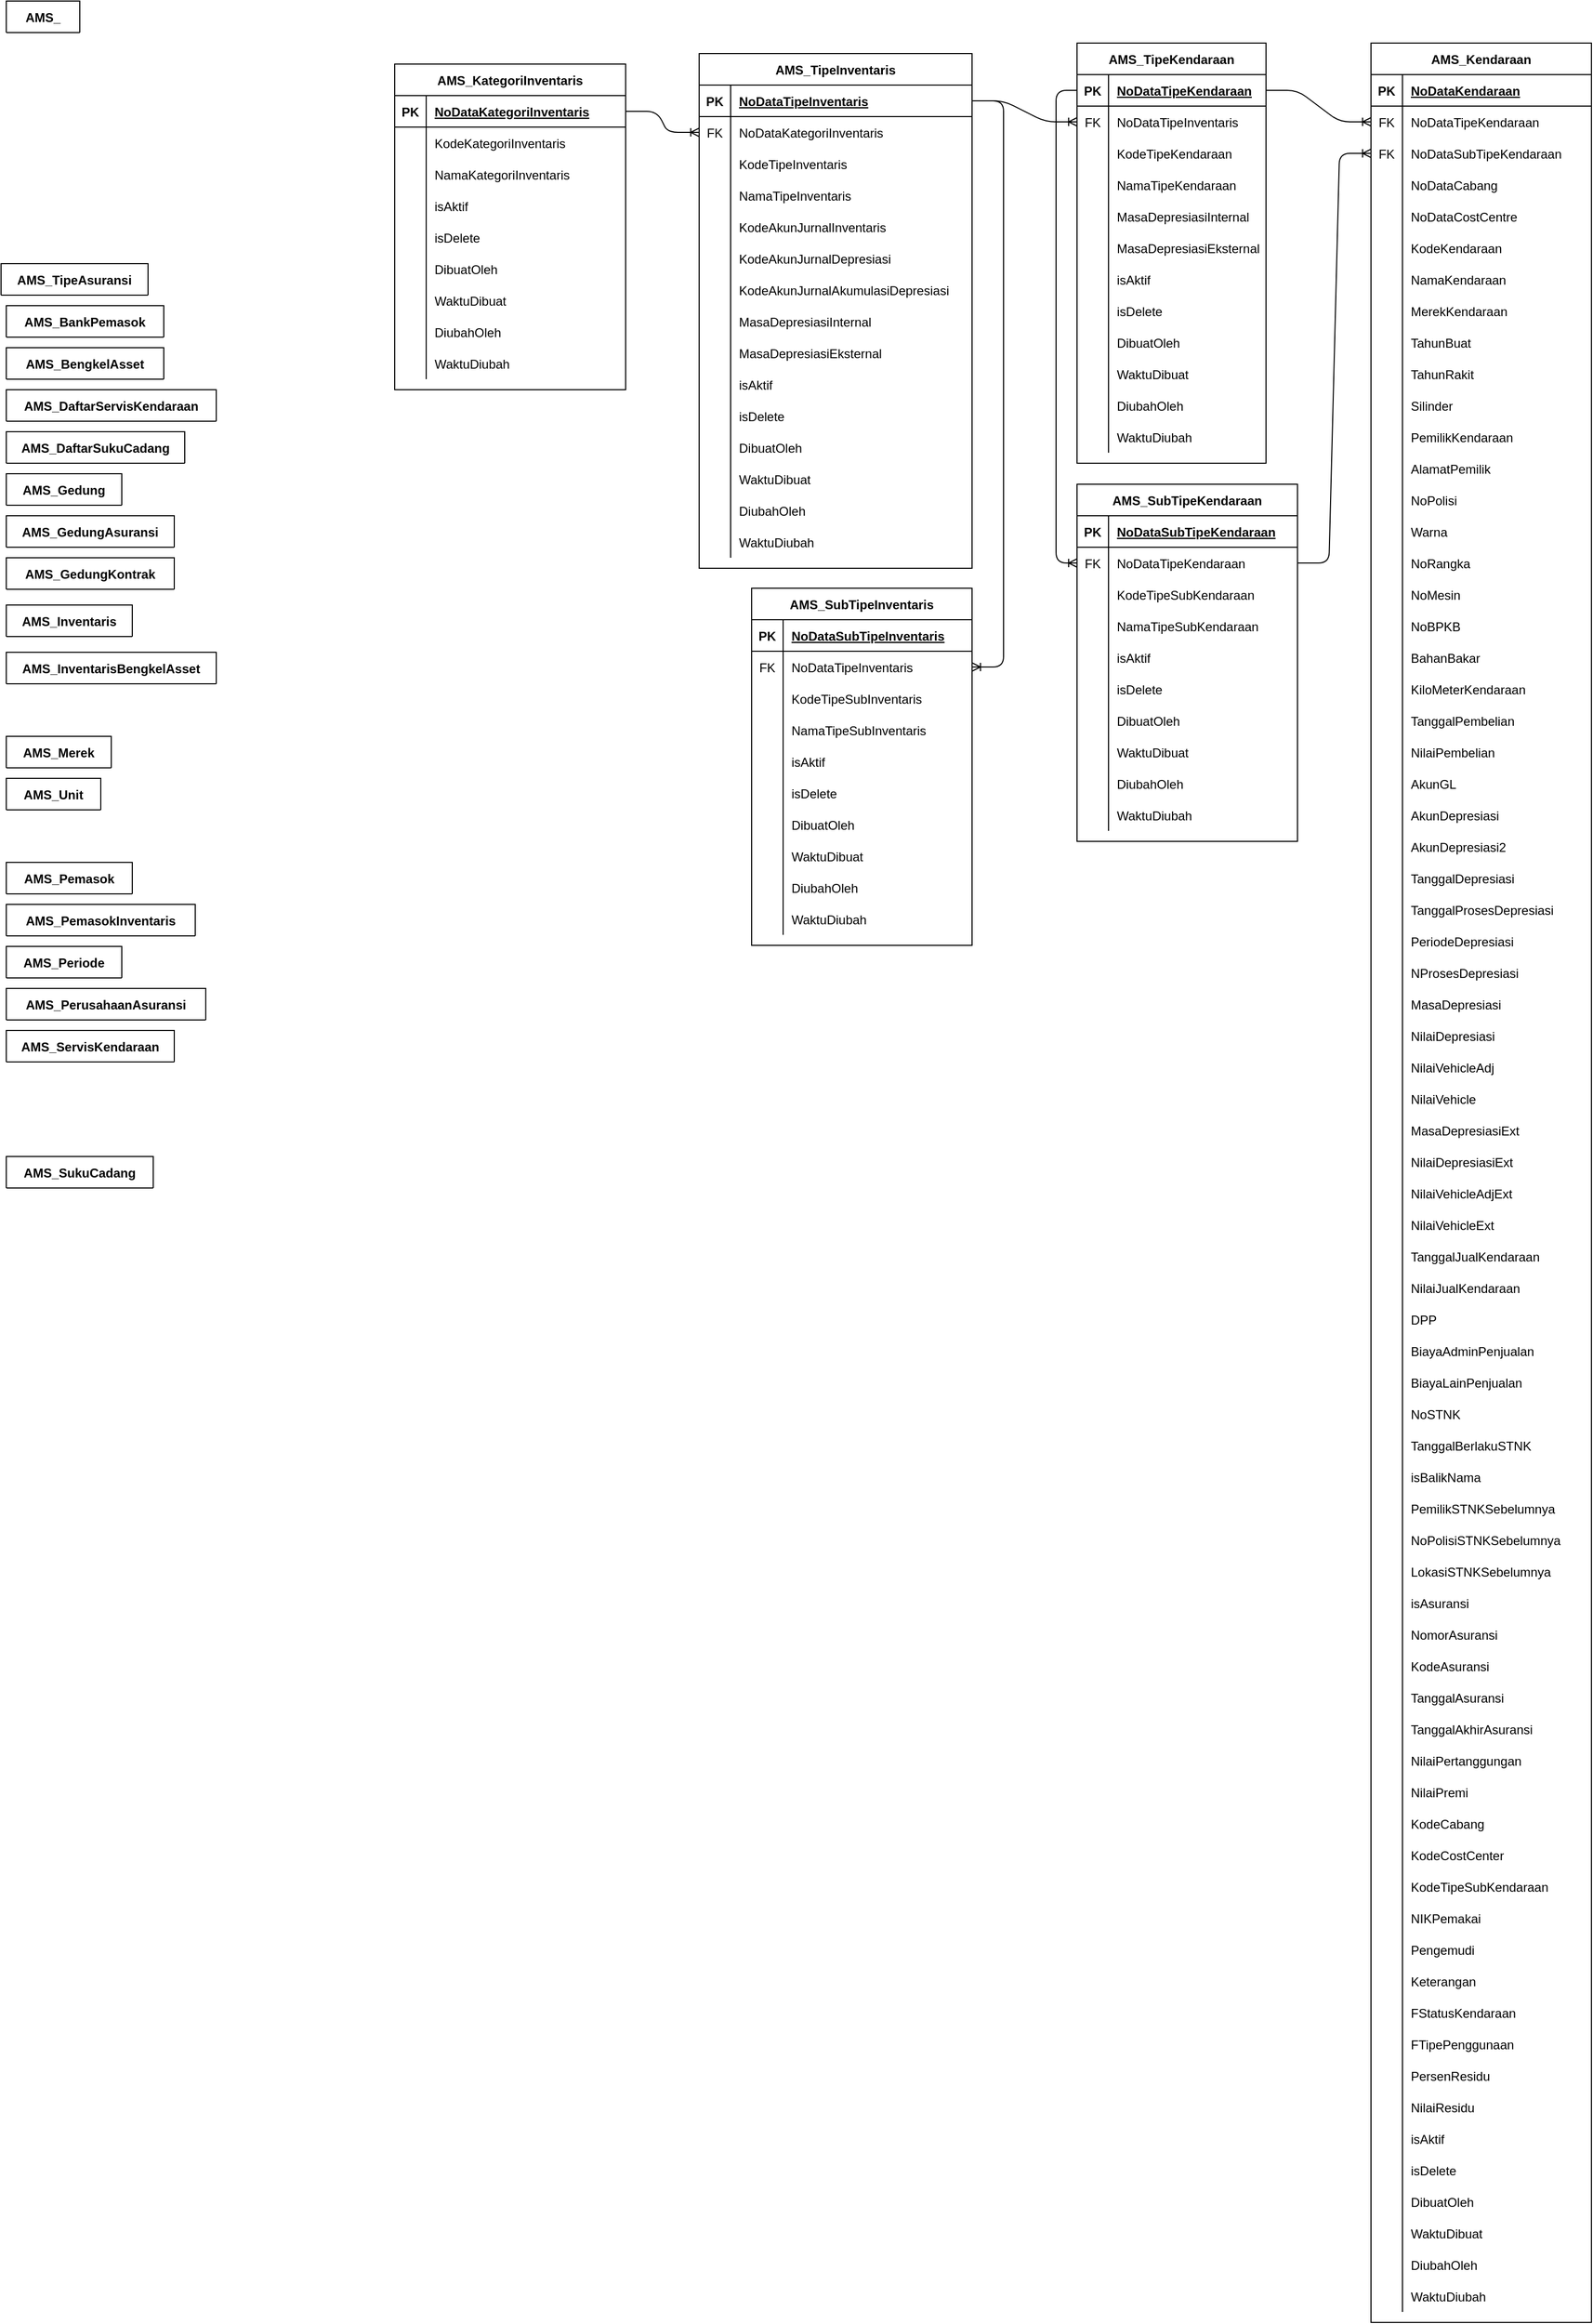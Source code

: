 <mxfile version="15.6.6" type="github">
  <diagram id="0C5Obm4Dw8OW7Sf_OEuJ" name="Page-1">
    <mxGraphModel dx="2840" dy="1668" grid="1" gridSize="10" guides="1" tooltips="1" connect="1" arrows="1" fold="1" page="1" pageScale="1" pageWidth="827" pageHeight="1169" math="0" shadow="0">
      <root>
        <mxCell id="0" />
        <mxCell id="1" parent="0" />
        <mxCell id="Cdxb7tv6mX4OchN8oBQR-1" value="AMS_" style="shape=table;startSize=30;container=1;collapsible=1;childLayout=tableLayout;fixedRows=1;rowLines=0;fontStyle=1;align=center;resizeLast=1;fillColor=default;strokeColor=default;fontColor=default;rounded=0;" parent="1" vertex="1" collapsed="1">
          <mxGeometry x="10" y="10" width="70" height="30" as="geometry">
            <mxRectangle x="10" y="10" width="180" height="280" as="alternateBounds" />
          </mxGeometry>
        </mxCell>
        <mxCell id="Cdxb7tv6mX4OchN8oBQR-2" value="" style="shape=partialRectangle;collapsible=0;dropTarget=0;pointerEvents=0;fillColor=none;top=0;left=0;bottom=1;right=0;points=[[0,0.5],[1,0.5]];portConstraint=eastwest;rounded=0;" parent="Cdxb7tv6mX4OchN8oBQR-1" vertex="1">
          <mxGeometry y="30" width="180" height="30" as="geometry" />
        </mxCell>
        <mxCell id="Cdxb7tv6mX4OchN8oBQR-3" value="PK" style="shape=partialRectangle;connectable=0;fillColor=none;top=0;left=0;bottom=0;right=0;fontStyle=1;overflow=hidden;rounded=0;" parent="Cdxb7tv6mX4OchN8oBQR-2" vertex="1">
          <mxGeometry width="30" height="30" as="geometry">
            <mxRectangle width="30" height="30" as="alternateBounds" />
          </mxGeometry>
        </mxCell>
        <mxCell id="Cdxb7tv6mX4OchN8oBQR-4" value="NoData" style="shape=partialRectangle;connectable=0;fillColor=none;top=0;left=0;bottom=0;right=0;align=left;spacingLeft=6;fontStyle=5;overflow=hidden;fontColor=default;rounded=0;" parent="Cdxb7tv6mX4OchN8oBQR-2" vertex="1">
          <mxGeometry x="30" width="150" height="30" as="geometry">
            <mxRectangle width="150" height="30" as="alternateBounds" />
          </mxGeometry>
        </mxCell>
        <mxCell id="Cdxb7tv6mX4OchN8oBQR-5" value="" style="shape=partialRectangle;collapsible=0;dropTarget=0;pointerEvents=0;fillColor=none;top=0;left=0;bottom=0;right=0;points=[[0,0.5],[1,0.5]];portConstraint=eastwest;rounded=0;" parent="Cdxb7tv6mX4OchN8oBQR-1" vertex="1">
          <mxGeometry y="60" width="180" height="30" as="geometry" />
        </mxCell>
        <mxCell id="Cdxb7tv6mX4OchN8oBQR-6" value="" style="shape=partialRectangle;connectable=0;fillColor=none;top=0;left=0;bottom=0;right=0;editable=1;overflow=hidden;rounded=0;" parent="Cdxb7tv6mX4OchN8oBQR-5" vertex="1">
          <mxGeometry width="30" height="30" as="geometry">
            <mxRectangle width="30" height="30" as="alternateBounds" />
          </mxGeometry>
        </mxCell>
        <mxCell id="Cdxb7tv6mX4OchN8oBQR-7" value="" style="shape=partialRectangle;connectable=0;fillColor=none;top=0;left=0;bottom=0;right=0;align=left;spacingLeft=6;overflow=hidden;fontColor=default;rounded=0;" parent="Cdxb7tv6mX4OchN8oBQR-5" vertex="1">
          <mxGeometry x="30" width="150" height="30" as="geometry">
            <mxRectangle width="150" height="30" as="alternateBounds" />
          </mxGeometry>
        </mxCell>
        <mxCell id="Cdxb7tv6mX4OchN8oBQR-8" value="" style="shape=partialRectangle;collapsible=0;dropTarget=0;pointerEvents=0;fillColor=none;top=0;left=0;bottom=0;right=0;points=[[0,0.5],[1,0.5]];portConstraint=eastwest;rounded=0;" parent="Cdxb7tv6mX4OchN8oBQR-1" vertex="1">
          <mxGeometry y="90" width="180" height="30" as="geometry" />
        </mxCell>
        <mxCell id="Cdxb7tv6mX4OchN8oBQR-9" value="" style="shape=partialRectangle;connectable=0;fillColor=none;top=0;left=0;bottom=0;right=0;editable=1;overflow=hidden;rounded=0;" parent="Cdxb7tv6mX4OchN8oBQR-8" vertex="1">
          <mxGeometry width="30" height="30" as="geometry">
            <mxRectangle width="30" height="30" as="alternateBounds" />
          </mxGeometry>
        </mxCell>
        <mxCell id="Cdxb7tv6mX4OchN8oBQR-10" value="isAktif" style="shape=partialRectangle;connectable=0;fillColor=none;top=0;left=0;bottom=0;right=0;align=left;spacingLeft=6;overflow=hidden;fontColor=default;rounded=0;" parent="Cdxb7tv6mX4OchN8oBQR-8" vertex="1">
          <mxGeometry x="30" width="150" height="30" as="geometry">
            <mxRectangle width="150" height="30" as="alternateBounds" />
          </mxGeometry>
        </mxCell>
        <mxCell id="Cdxb7tv6mX4OchN8oBQR-11" value="" style="shape=partialRectangle;collapsible=0;dropTarget=0;pointerEvents=0;fillColor=none;top=0;left=0;bottom=0;right=0;points=[[0,0.5],[1,0.5]];portConstraint=eastwest;rounded=0;" parent="Cdxb7tv6mX4OchN8oBQR-1" vertex="1">
          <mxGeometry y="120" width="180" height="30" as="geometry" />
        </mxCell>
        <mxCell id="Cdxb7tv6mX4OchN8oBQR-12" value="" style="shape=partialRectangle;connectable=0;fillColor=none;top=0;left=0;bottom=0;right=0;editable=1;overflow=hidden;rounded=0;" parent="Cdxb7tv6mX4OchN8oBQR-11" vertex="1">
          <mxGeometry width="30" height="30" as="geometry">
            <mxRectangle width="30" height="30" as="alternateBounds" />
          </mxGeometry>
        </mxCell>
        <mxCell id="Cdxb7tv6mX4OchN8oBQR-13" value="isDelete" style="shape=partialRectangle;connectable=0;fillColor=none;top=0;left=0;bottom=0;right=0;align=left;spacingLeft=6;overflow=hidden;fontColor=default;rounded=0;" parent="Cdxb7tv6mX4OchN8oBQR-11" vertex="1">
          <mxGeometry x="30" width="150" height="30" as="geometry">
            <mxRectangle width="150" height="30" as="alternateBounds" />
          </mxGeometry>
        </mxCell>
        <mxCell id="Cdxb7tv6mX4OchN8oBQR-14" value="" style="shape=partialRectangle;collapsible=0;dropTarget=0;pointerEvents=0;fillColor=none;top=0;left=0;bottom=0;right=0;points=[[0,0.5],[1,0.5]];portConstraint=eastwest;rounded=0;" parent="Cdxb7tv6mX4OchN8oBQR-1" vertex="1">
          <mxGeometry y="150" width="180" height="30" as="geometry" />
        </mxCell>
        <mxCell id="Cdxb7tv6mX4OchN8oBQR-15" value="" style="shape=partialRectangle;connectable=0;fillColor=none;top=0;left=0;bottom=0;right=0;editable=1;overflow=hidden;rounded=0;" parent="Cdxb7tv6mX4OchN8oBQR-14" vertex="1">
          <mxGeometry width="30" height="30" as="geometry">
            <mxRectangle width="30" height="30" as="alternateBounds" />
          </mxGeometry>
        </mxCell>
        <mxCell id="Cdxb7tv6mX4OchN8oBQR-16" value="DibuatOleh " style="shape=partialRectangle;connectable=0;fillColor=none;top=0;left=0;bottom=0;right=0;align=left;spacingLeft=6;overflow=hidden;fontColor=default;rounded=0;" parent="Cdxb7tv6mX4OchN8oBQR-14" vertex="1">
          <mxGeometry x="30" width="150" height="30" as="geometry">
            <mxRectangle width="150" height="30" as="alternateBounds" />
          </mxGeometry>
        </mxCell>
        <mxCell id="Cdxb7tv6mX4OchN8oBQR-17" value="" style="shape=partialRectangle;collapsible=0;dropTarget=0;pointerEvents=0;fillColor=none;top=0;left=0;bottom=0;right=0;points=[[0,0.5],[1,0.5]];portConstraint=eastwest;strokeColor=default;fontColor=default;rounded=0;" parent="Cdxb7tv6mX4OchN8oBQR-1" vertex="1">
          <mxGeometry y="180" width="180" height="30" as="geometry" />
        </mxCell>
        <mxCell id="Cdxb7tv6mX4OchN8oBQR-18" value="" style="shape=partialRectangle;connectable=0;fillColor=none;top=0;left=0;bottom=0;right=0;editable=1;overflow=hidden;rounded=0;" parent="Cdxb7tv6mX4OchN8oBQR-17" vertex="1">
          <mxGeometry width="30" height="30" as="geometry">
            <mxRectangle width="30" height="30" as="alternateBounds" />
          </mxGeometry>
        </mxCell>
        <mxCell id="Cdxb7tv6mX4OchN8oBQR-19" value="WaktuDibuat            " style="shape=partialRectangle;connectable=0;fillColor=none;top=0;left=0;bottom=0;right=0;align=left;spacingLeft=6;overflow=hidden;fontColor=default;rounded=0;" parent="Cdxb7tv6mX4OchN8oBQR-17" vertex="1">
          <mxGeometry x="30" width="150" height="30" as="geometry">
            <mxRectangle width="150" height="30" as="alternateBounds" />
          </mxGeometry>
        </mxCell>
        <mxCell id="Cdxb7tv6mX4OchN8oBQR-20" value="" style="shape=partialRectangle;collapsible=0;dropTarget=0;pointerEvents=0;fillColor=none;top=0;left=0;bottom=0;right=0;points=[[0,0.5],[1,0.5]];portConstraint=eastwest;rounded=0;" parent="Cdxb7tv6mX4OchN8oBQR-1" vertex="1">
          <mxGeometry y="210" width="180" height="30" as="geometry" />
        </mxCell>
        <mxCell id="Cdxb7tv6mX4OchN8oBQR-21" value="" style="shape=partialRectangle;connectable=0;fillColor=none;top=0;left=0;bottom=0;right=0;editable=1;overflow=hidden;rounded=0;" parent="Cdxb7tv6mX4OchN8oBQR-20" vertex="1">
          <mxGeometry width="30" height="30" as="geometry">
            <mxRectangle width="30" height="30" as="alternateBounds" />
          </mxGeometry>
        </mxCell>
        <mxCell id="Cdxb7tv6mX4OchN8oBQR-22" value="DiubahOleh   " style="shape=partialRectangle;connectable=0;fillColor=none;top=0;left=0;bottom=0;right=0;align=left;spacingLeft=6;overflow=hidden;fontColor=default;rounded=0;" parent="Cdxb7tv6mX4OchN8oBQR-20" vertex="1">
          <mxGeometry x="30" width="150" height="30" as="geometry">
            <mxRectangle width="150" height="30" as="alternateBounds" />
          </mxGeometry>
        </mxCell>
        <mxCell id="Cdxb7tv6mX4OchN8oBQR-23" value="" style="shape=partialRectangle;collapsible=0;dropTarget=0;pointerEvents=0;fillColor=none;top=0;left=0;bottom=0;right=0;points=[[0,0.5],[1,0.5]];portConstraint=eastwest;rounded=0;" parent="Cdxb7tv6mX4OchN8oBQR-1" vertex="1">
          <mxGeometry y="240" width="180" height="30" as="geometry" />
        </mxCell>
        <mxCell id="Cdxb7tv6mX4OchN8oBQR-24" value="" style="shape=partialRectangle;connectable=0;fillColor=none;top=0;left=0;bottom=0;right=0;editable=1;overflow=hidden;rounded=0;" parent="Cdxb7tv6mX4OchN8oBQR-23" vertex="1">
          <mxGeometry width="30" height="30" as="geometry">
            <mxRectangle width="30" height="30" as="alternateBounds" />
          </mxGeometry>
        </mxCell>
        <mxCell id="Cdxb7tv6mX4OchN8oBQR-25" value="WaktuDiubah" style="shape=partialRectangle;connectable=0;fillColor=none;top=0;left=0;bottom=0;right=0;align=left;spacingLeft=6;overflow=hidden;fontColor=default;rounded=0;" parent="Cdxb7tv6mX4OchN8oBQR-23" vertex="1">
          <mxGeometry x="30" width="150" height="30" as="geometry">
            <mxRectangle width="150" height="30" as="alternateBounds" />
          </mxGeometry>
        </mxCell>
        <mxCell id="Cdxb7tv6mX4OchN8oBQR-26" value="AMS_BankPemasok" style="shape=table;startSize=30;container=1;collapsible=1;childLayout=tableLayout;fixedRows=1;rowLines=0;fontStyle=1;align=center;resizeLast=1;fillColor=default;strokeColor=default;fontColor=default;rounded=0;" parent="1" vertex="1" collapsed="1">
          <mxGeometry x="10" y="300" width="150" height="30" as="geometry">
            <mxRectangle x="210" y="10" width="180" height="370" as="alternateBounds" />
          </mxGeometry>
        </mxCell>
        <mxCell id="Cdxb7tv6mX4OchN8oBQR-27" value="" style="shape=partialRectangle;collapsible=0;dropTarget=0;pointerEvents=0;fillColor=none;top=0;left=0;bottom=1;right=0;points=[[0,0.5],[1,0.5]];portConstraint=eastwest;rounded=0;" parent="Cdxb7tv6mX4OchN8oBQR-26" vertex="1">
          <mxGeometry y="30" width="180" height="30" as="geometry" />
        </mxCell>
        <mxCell id="Cdxb7tv6mX4OchN8oBQR-28" value="PK" style="shape=partialRectangle;connectable=0;fillColor=none;top=0;left=0;bottom=0;right=0;fontStyle=1;overflow=hidden;rounded=0;" parent="Cdxb7tv6mX4OchN8oBQR-27" vertex="1">
          <mxGeometry width="30" height="30" as="geometry">
            <mxRectangle width="30" height="30" as="alternateBounds" />
          </mxGeometry>
        </mxCell>
        <mxCell id="Cdxb7tv6mX4OchN8oBQR-29" value="NoDataBankPemasok" style="shape=partialRectangle;connectable=0;fillColor=none;top=0;left=0;bottom=0;right=0;align=left;spacingLeft=6;fontStyle=5;overflow=hidden;fontColor=default;rounded=0;" parent="Cdxb7tv6mX4OchN8oBQR-27" vertex="1">
          <mxGeometry x="30" width="150" height="30" as="geometry">
            <mxRectangle width="150" height="30" as="alternateBounds" />
          </mxGeometry>
        </mxCell>
        <mxCell id="Cdxb7tv6mX4OchN8oBQR-30" value="" style="shape=partialRectangle;collapsible=0;dropTarget=0;pointerEvents=0;fillColor=none;top=0;left=0;bottom=0;right=0;points=[[0,0.5],[1,0.5]];portConstraint=eastwest;rounded=0;" parent="Cdxb7tv6mX4OchN8oBQR-26" vertex="1">
          <mxGeometry y="60" width="180" height="30" as="geometry" />
        </mxCell>
        <mxCell id="Cdxb7tv6mX4OchN8oBQR-31" value="FK" style="shape=partialRectangle;connectable=0;fillColor=none;top=0;left=0;bottom=0;right=0;editable=1;overflow=hidden;fontColor=default;rounded=0;" parent="Cdxb7tv6mX4OchN8oBQR-30" vertex="1">
          <mxGeometry width="30" height="30" as="geometry">
            <mxRectangle width="30" height="30" as="alternateBounds" />
          </mxGeometry>
        </mxCell>
        <mxCell id="Cdxb7tv6mX4OchN8oBQR-32" value="NoDataPemasok" style="shape=partialRectangle;connectable=0;fillColor=none;top=0;left=0;bottom=0;right=0;align=left;spacingLeft=6;overflow=hidden;fontColor=default;rounded=0;" parent="Cdxb7tv6mX4OchN8oBQR-30" vertex="1">
          <mxGeometry x="30" width="150" height="30" as="geometry">
            <mxRectangle width="150" height="30" as="alternateBounds" />
          </mxGeometry>
        </mxCell>
        <mxCell id="Cdxb7tv6mX4OchN8oBQR-76" value="" style="shape=partialRectangle;collapsible=0;dropTarget=0;pointerEvents=0;fillColor=none;top=0;left=0;bottom=0;right=0;points=[[0,0.5],[1,0.5]];portConstraint=eastwest;rounded=0;" parent="Cdxb7tv6mX4OchN8oBQR-26" vertex="1">
          <mxGeometry y="90" width="180" height="30" as="geometry" />
        </mxCell>
        <mxCell id="Cdxb7tv6mX4OchN8oBQR-77" value="" style="shape=partialRectangle;connectable=0;fillColor=none;top=0;left=0;bottom=0;right=0;editable=1;overflow=hidden;fontColor=default;rounded=0;" parent="Cdxb7tv6mX4OchN8oBQR-76" vertex="1">
          <mxGeometry width="30" height="30" as="geometry">
            <mxRectangle width="30" height="30" as="alternateBounds" />
          </mxGeometry>
        </mxCell>
        <mxCell id="Cdxb7tv6mX4OchN8oBQR-78" value="NamaBankPemasok" style="shape=partialRectangle;connectable=0;fillColor=none;top=0;left=0;bottom=0;right=0;align=left;spacingLeft=6;overflow=hidden;fontColor=default;rounded=0;" parent="Cdxb7tv6mX4OchN8oBQR-76" vertex="1">
          <mxGeometry x="30" width="150" height="30" as="geometry">
            <mxRectangle width="150" height="30" as="alternateBounds" />
          </mxGeometry>
        </mxCell>
        <mxCell id="Cdxb7tv6mX4OchN8oBQR-79" value="" style="shape=partialRectangle;collapsible=0;dropTarget=0;pointerEvents=0;fillColor=none;top=0;left=0;bottom=0;right=0;points=[[0,0.5],[1,0.5]];portConstraint=eastwest;rounded=0;" parent="Cdxb7tv6mX4OchN8oBQR-26" vertex="1">
          <mxGeometry y="120" width="180" height="30" as="geometry" />
        </mxCell>
        <mxCell id="Cdxb7tv6mX4OchN8oBQR-80" value="" style="shape=partialRectangle;connectable=0;fillColor=none;top=0;left=0;bottom=0;right=0;editable=1;overflow=hidden;fontColor=default;rounded=0;" parent="Cdxb7tv6mX4OchN8oBQR-79" vertex="1">
          <mxGeometry width="30" height="30" as="geometry">
            <mxRectangle width="30" height="30" as="alternateBounds" />
          </mxGeometry>
        </mxCell>
        <mxCell id="Cdxb7tv6mX4OchN8oBQR-81" value="KodeBankPemasok" style="shape=partialRectangle;connectable=0;fillColor=none;top=0;left=0;bottom=0;right=0;align=left;spacingLeft=6;overflow=hidden;fontColor=default;rounded=0;" parent="Cdxb7tv6mX4OchN8oBQR-79" vertex="1">
          <mxGeometry x="30" width="150" height="30" as="geometry">
            <mxRectangle width="150" height="30" as="alternateBounds" />
          </mxGeometry>
        </mxCell>
        <mxCell id="Cdxb7tv6mX4OchN8oBQR-82" value="" style="shape=partialRectangle;collapsible=0;dropTarget=0;pointerEvents=0;fillColor=none;top=0;left=0;bottom=0;right=0;points=[[0,0.5],[1,0.5]];portConstraint=eastwest;rounded=0;" parent="Cdxb7tv6mX4OchN8oBQR-26" vertex="1">
          <mxGeometry y="150" width="180" height="30" as="geometry" />
        </mxCell>
        <mxCell id="Cdxb7tv6mX4OchN8oBQR-83" value="" style="shape=partialRectangle;connectable=0;fillColor=none;top=0;left=0;bottom=0;right=0;editable=1;overflow=hidden;fontColor=default;rounded=0;" parent="Cdxb7tv6mX4OchN8oBQR-82" vertex="1">
          <mxGeometry width="30" height="30" as="geometry">
            <mxRectangle width="30" height="30" as="alternateBounds" />
          </mxGeometry>
        </mxCell>
        <mxCell id="Cdxb7tv6mX4OchN8oBQR-84" value="NoRekeningPemasok" style="shape=partialRectangle;connectable=0;fillColor=none;top=0;left=0;bottom=0;right=0;align=left;spacingLeft=6;overflow=hidden;fontColor=default;rounded=0;" parent="Cdxb7tv6mX4OchN8oBQR-82" vertex="1">
          <mxGeometry x="30" width="150" height="30" as="geometry">
            <mxRectangle width="150" height="30" as="alternateBounds" />
          </mxGeometry>
        </mxCell>
        <mxCell id="Cdxb7tv6mX4OchN8oBQR-33" value="" style="shape=partialRectangle;collapsible=0;dropTarget=0;pointerEvents=0;fillColor=none;top=0;left=0;bottom=0;right=0;points=[[0,0.5],[1,0.5]];portConstraint=eastwest;rounded=0;" parent="Cdxb7tv6mX4OchN8oBQR-26" vertex="1">
          <mxGeometry y="180" width="180" height="30" as="geometry" />
        </mxCell>
        <mxCell id="Cdxb7tv6mX4OchN8oBQR-34" value="" style="shape=partialRectangle;connectable=0;fillColor=none;top=0;left=0;bottom=0;right=0;editable=1;overflow=hidden;rounded=0;" parent="Cdxb7tv6mX4OchN8oBQR-33" vertex="1">
          <mxGeometry width="30" height="30" as="geometry">
            <mxRectangle width="30" height="30" as="alternateBounds" />
          </mxGeometry>
        </mxCell>
        <mxCell id="Cdxb7tv6mX4OchN8oBQR-35" value="isAktif" style="shape=partialRectangle;connectable=0;fillColor=none;top=0;left=0;bottom=0;right=0;align=left;spacingLeft=6;overflow=hidden;fontColor=default;rounded=0;" parent="Cdxb7tv6mX4OchN8oBQR-33" vertex="1">
          <mxGeometry x="30" width="150" height="30" as="geometry">
            <mxRectangle width="150" height="30" as="alternateBounds" />
          </mxGeometry>
        </mxCell>
        <mxCell id="Cdxb7tv6mX4OchN8oBQR-36" value="" style="shape=partialRectangle;collapsible=0;dropTarget=0;pointerEvents=0;fillColor=none;top=0;left=0;bottom=0;right=0;points=[[0,0.5],[1,0.5]];portConstraint=eastwest;rounded=0;" parent="Cdxb7tv6mX4OchN8oBQR-26" vertex="1">
          <mxGeometry y="210" width="180" height="30" as="geometry" />
        </mxCell>
        <mxCell id="Cdxb7tv6mX4OchN8oBQR-37" value="" style="shape=partialRectangle;connectable=0;fillColor=none;top=0;left=0;bottom=0;right=0;editable=1;overflow=hidden;rounded=0;" parent="Cdxb7tv6mX4OchN8oBQR-36" vertex="1">
          <mxGeometry width="30" height="30" as="geometry">
            <mxRectangle width="30" height="30" as="alternateBounds" />
          </mxGeometry>
        </mxCell>
        <mxCell id="Cdxb7tv6mX4OchN8oBQR-38" value="isDelete" style="shape=partialRectangle;connectable=0;fillColor=none;top=0;left=0;bottom=0;right=0;align=left;spacingLeft=6;overflow=hidden;fontColor=default;rounded=0;" parent="Cdxb7tv6mX4OchN8oBQR-36" vertex="1">
          <mxGeometry x="30" width="150" height="30" as="geometry">
            <mxRectangle width="150" height="30" as="alternateBounds" />
          </mxGeometry>
        </mxCell>
        <mxCell id="Cdxb7tv6mX4OchN8oBQR-39" value="" style="shape=partialRectangle;collapsible=0;dropTarget=0;pointerEvents=0;fillColor=none;top=0;left=0;bottom=0;right=0;points=[[0,0.5],[1,0.5]];portConstraint=eastwest;rounded=0;" parent="Cdxb7tv6mX4OchN8oBQR-26" vertex="1">
          <mxGeometry y="240" width="180" height="30" as="geometry" />
        </mxCell>
        <mxCell id="Cdxb7tv6mX4OchN8oBQR-40" value="" style="shape=partialRectangle;connectable=0;fillColor=none;top=0;left=0;bottom=0;right=0;editable=1;overflow=hidden;rounded=0;" parent="Cdxb7tv6mX4OchN8oBQR-39" vertex="1">
          <mxGeometry width="30" height="30" as="geometry">
            <mxRectangle width="30" height="30" as="alternateBounds" />
          </mxGeometry>
        </mxCell>
        <mxCell id="Cdxb7tv6mX4OchN8oBQR-41" value="DibuatOleh " style="shape=partialRectangle;connectable=0;fillColor=none;top=0;left=0;bottom=0;right=0;align=left;spacingLeft=6;overflow=hidden;fontColor=default;rounded=0;" parent="Cdxb7tv6mX4OchN8oBQR-39" vertex="1">
          <mxGeometry x="30" width="150" height="30" as="geometry">
            <mxRectangle width="150" height="30" as="alternateBounds" />
          </mxGeometry>
        </mxCell>
        <mxCell id="Cdxb7tv6mX4OchN8oBQR-42" value="" style="shape=partialRectangle;collapsible=0;dropTarget=0;pointerEvents=0;fillColor=none;top=0;left=0;bottom=0;right=0;points=[[0,0.5],[1,0.5]];portConstraint=eastwest;strokeColor=default;fontColor=default;rounded=0;" parent="Cdxb7tv6mX4OchN8oBQR-26" vertex="1">
          <mxGeometry y="270" width="180" height="30" as="geometry" />
        </mxCell>
        <mxCell id="Cdxb7tv6mX4OchN8oBQR-43" value="" style="shape=partialRectangle;connectable=0;fillColor=none;top=0;left=0;bottom=0;right=0;editable=1;overflow=hidden;rounded=0;" parent="Cdxb7tv6mX4OchN8oBQR-42" vertex="1">
          <mxGeometry width="30" height="30" as="geometry">
            <mxRectangle width="30" height="30" as="alternateBounds" />
          </mxGeometry>
        </mxCell>
        <mxCell id="Cdxb7tv6mX4OchN8oBQR-44" value="WaktuDibuat            " style="shape=partialRectangle;connectable=0;fillColor=none;top=0;left=0;bottom=0;right=0;align=left;spacingLeft=6;overflow=hidden;fontColor=default;rounded=0;" parent="Cdxb7tv6mX4OchN8oBQR-42" vertex="1">
          <mxGeometry x="30" width="150" height="30" as="geometry">
            <mxRectangle width="150" height="30" as="alternateBounds" />
          </mxGeometry>
        </mxCell>
        <mxCell id="Cdxb7tv6mX4OchN8oBQR-45" value="" style="shape=partialRectangle;collapsible=0;dropTarget=0;pointerEvents=0;fillColor=none;top=0;left=0;bottom=0;right=0;points=[[0,0.5],[1,0.5]];portConstraint=eastwest;rounded=0;" parent="Cdxb7tv6mX4OchN8oBQR-26" vertex="1">
          <mxGeometry y="300" width="180" height="30" as="geometry" />
        </mxCell>
        <mxCell id="Cdxb7tv6mX4OchN8oBQR-46" value="" style="shape=partialRectangle;connectable=0;fillColor=none;top=0;left=0;bottom=0;right=0;editable=1;overflow=hidden;rounded=0;" parent="Cdxb7tv6mX4OchN8oBQR-45" vertex="1">
          <mxGeometry width="30" height="30" as="geometry">
            <mxRectangle width="30" height="30" as="alternateBounds" />
          </mxGeometry>
        </mxCell>
        <mxCell id="Cdxb7tv6mX4OchN8oBQR-47" value="DiubahOleh   " style="shape=partialRectangle;connectable=0;fillColor=none;top=0;left=0;bottom=0;right=0;align=left;spacingLeft=6;overflow=hidden;fontColor=default;rounded=0;" parent="Cdxb7tv6mX4OchN8oBQR-45" vertex="1">
          <mxGeometry x="30" width="150" height="30" as="geometry">
            <mxRectangle width="150" height="30" as="alternateBounds" />
          </mxGeometry>
        </mxCell>
        <mxCell id="Cdxb7tv6mX4OchN8oBQR-48" value="" style="shape=partialRectangle;collapsible=0;dropTarget=0;pointerEvents=0;fillColor=none;top=0;left=0;bottom=0;right=0;points=[[0,0.5],[1,0.5]];portConstraint=eastwest;rounded=0;" parent="Cdxb7tv6mX4OchN8oBQR-26" vertex="1">
          <mxGeometry y="330" width="180" height="30" as="geometry" />
        </mxCell>
        <mxCell id="Cdxb7tv6mX4OchN8oBQR-49" value="" style="shape=partialRectangle;connectable=0;fillColor=none;top=0;left=0;bottom=0;right=0;editable=1;overflow=hidden;rounded=0;" parent="Cdxb7tv6mX4OchN8oBQR-48" vertex="1">
          <mxGeometry width="30" height="30" as="geometry">
            <mxRectangle width="30" height="30" as="alternateBounds" />
          </mxGeometry>
        </mxCell>
        <mxCell id="Cdxb7tv6mX4OchN8oBQR-50" value="WaktuDiubah" style="shape=partialRectangle;connectable=0;fillColor=none;top=0;left=0;bottom=0;right=0;align=left;spacingLeft=6;overflow=hidden;fontColor=default;rounded=0;" parent="Cdxb7tv6mX4OchN8oBQR-48" vertex="1">
          <mxGeometry x="30" width="150" height="30" as="geometry">
            <mxRectangle width="150" height="30" as="alternateBounds" />
          </mxGeometry>
        </mxCell>
        <mxCell id="Cdxb7tv6mX4OchN8oBQR-85" value="AMS_BengkelAsset" style="shape=table;startSize=30;container=1;collapsible=1;childLayout=tableLayout;fixedRows=1;rowLines=0;fontStyle=1;align=center;resizeLast=1;fillColor=default;strokeColor=default;fontColor=default;rounded=0;" parent="1" vertex="1" collapsed="1">
          <mxGeometry x="10" y="340" width="150" height="30" as="geometry">
            <mxRectangle x="660" y="220" width="190" height="580" as="alternateBounds" />
          </mxGeometry>
        </mxCell>
        <mxCell id="Cdxb7tv6mX4OchN8oBQR-86" value="" style="shape=partialRectangle;collapsible=0;dropTarget=0;pointerEvents=0;fillColor=none;top=0;left=0;bottom=1;right=0;points=[[0,0.5],[1,0.5]];portConstraint=eastwest;rounded=0;" parent="Cdxb7tv6mX4OchN8oBQR-85" vertex="1">
          <mxGeometry y="30" width="190" height="30" as="geometry" />
        </mxCell>
        <mxCell id="Cdxb7tv6mX4OchN8oBQR-87" value="PK" style="shape=partialRectangle;connectable=0;fillColor=none;top=0;left=0;bottom=0;right=0;fontStyle=1;overflow=hidden;rounded=0;" parent="Cdxb7tv6mX4OchN8oBQR-86" vertex="1">
          <mxGeometry width="30" height="30" as="geometry">
            <mxRectangle width="30" height="30" as="alternateBounds" />
          </mxGeometry>
        </mxCell>
        <mxCell id="Cdxb7tv6mX4OchN8oBQR-88" value="NoDataBengkelAsset" style="shape=partialRectangle;connectable=0;fillColor=none;top=0;left=0;bottom=0;right=0;align=left;spacingLeft=6;fontStyle=5;overflow=hidden;fontColor=default;rounded=0;" parent="Cdxb7tv6mX4OchN8oBQR-86" vertex="1">
          <mxGeometry x="30" width="160" height="30" as="geometry">
            <mxRectangle width="160" height="30" as="alternateBounds" />
          </mxGeometry>
        </mxCell>
        <mxCell id="Cdxb7tv6mX4OchN8oBQR-89" value="" style="shape=partialRectangle;collapsible=0;dropTarget=0;pointerEvents=0;fillColor=none;top=0;left=0;bottom=0;right=0;points=[[0,0.5],[1,0.5]];portConstraint=eastwest;rounded=0;" parent="Cdxb7tv6mX4OchN8oBQR-85" vertex="1">
          <mxGeometry y="60" width="190" height="30" as="geometry" />
        </mxCell>
        <mxCell id="Cdxb7tv6mX4OchN8oBQR-90" value="" style="shape=partialRectangle;connectable=0;fillColor=none;top=0;left=0;bottom=0;right=0;editable=1;overflow=hidden;fontColor=default;strokeColor=default;rounded=0;" parent="Cdxb7tv6mX4OchN8oBQR-89" vertex="1">
          <mxGeometry width="30" height="30" as="geometry">
            <mxRectangle width="30" height="30" as="alternateBounds" />
          </mxGeometry>
        </mxCell>
        <mxCell id="Cdxb7tv6mX4OchN8oBQR-91" value="KodeBengkelAsset" style="shape=partialRectangle;connectable=0;fillColor=none;top=0;left=0;bottom=0;right=0;align=left;spacingLeft=6;overflow=hidden;fontColor=default;rounded=0;" parent="Cdxb7tv6mX4OchN8oBQR-89" vertex="1">
          <mxGeometry x="30" width="160" height="30" as="geometry">
            <mxRectangle width="160" height="30" as="alternateBounds" />
          </mxGeometry>
        </mxCell>
        <mxCell id="Cdxb7tv6mX4OchN8oBQR-110" value="" style="shape=partialRectangle;collapsible=0;dropTarget=0;pointerEvents=0;fillColor=none;top=0;left=0;bottom=0;right=0;points=[[0,0.5],[1,0.5]];portConstraint=eastwest;strokeColor=default;fontColor=default;rounded=0;" parent="Cdxb7tv6mX4OchN8oBQR-85" vertex="1">
          <mxGeometry y="90" width="190" height="30" as="geometry" />
        </mxCell>
        <mxCell id="Cdxb7tv6mX4OchN8oBQR-111" value="" style="shape=partialRectangle;connectable=0;fillColor=none;top=0;left=0;bottom=0;right=0;editable=1;overflow=hidden;fontColor=default;strokeColor=default;rounded=0;" parent="Cdxb7tv6mX4OchN8oBQR-110" vertex="1">
          <mxGeometry width="30" height="30" as="geometry">
            <mxRectangle width="30" height="30" as="alternateBounds" />
          </mxGeometry>
        </mxCell>
        <mxCell id="Cdxb7tv6mX4OchN8oBQR-112" value="NamaBengkelAsset " style="shape=partialRectangle;connectable=0;fillColor=none;top=0;left=0;bottom=0;right=0;align=left;spacingLeft=6;overflow=hidden;fontColor=default;rounded=0;" parent="Cdxb7tv6mX4OchN8oBQR-110" vertex="1">
          <mxGeometry x="30" width="160" height="30" as="geometry">
            <mxRectangle width="160" height="30" as="alternateBounds" />
          </mxGeometry>
        </mxCell>
        <mxCell id="Cdxb7tv6mX4OchN8oBQR-113" value="" style="shape=partialRectangle;collapsible=0;dropTarget=0;pointerEvents=0;fillColor=none;top=0;left=0;bottom=0;right=0;points=[[0,0.5],[1,0.5]];portConstraint=eastwest;strokeColor=default;fontColor=default;rounded=0;" parent="Cdxb7tv6mX4OchN8oBQR-85" vertex="1">
          <mxGeometry y="120" width="190" height="30" as="geometry" />
        </mxCell>
        <mxCell id="Cdxb7tv6mX4OchN8oBQR-114" value="" style="shape=partialRectangle;connectable=0;fillColor=none;top=0;left=0;bottom=0;right=0;editable=1;overflow=hidden;fontColor=default;strokeColor=default;rounded=0;" parent="Cdxb7tv6mX4OchN8oBQR-113" vertex="1">
          <mxGeometry width="30" height="30" as="geometry">
            <mxRectangle width="30" height="30" as="alternateBounds" />
          </mxGeometry>
        </mxCell>
        <mxCell id="Cdxb7tv6mX4OchN8oBQR-115" value="Alamat" style="shape=partialRectangle;connectable=0;fillColor=none;top=0;left=0;bottom=0;right=0;align=left;spacingLeft=6;overflow=hidden;fontColor=default;rounded=0;" parent="Cdxb7tv6mX4OchN8oBQR-113" vertex="1">
          <mxGeometry x="30" width="160" height="30" as="geometry">
            <mxRectangle width="160" height="30" as="alternateBounds" />
          </mxGeometry>
        </mxCell>
        <mxCell id="Cdxb7tv6mX4OchN8oBQR-116" value="" style="shape=partialRectangle;collapsible=0;dropTarget=0;pointerEvents=0;fillColor=none;top=0;left=0;bottom=0;right=0;points=[[0,0.5],[1,0.5]];portConstraint=eastwest;rounded=0;" parent="Cdxb7tv6mX4OchN8oBQR-85" vertex="1">
          <mxGeometry y="150" width="190" height="30" as="geometry" />
        </mxCell>
        <mxCell id="Cdxb7tv6mX4OchN8oBQR-117" value="" style="shape=partialRectangle;connectable=0;fillColor=none;top=0;left=0;bottom=0;right=0;editable=1;overflow=hidden;fontColor=default;strokeColor=default;rounded=0;" parent="Cdxb7tv6mX4OchN8oBQR-116" vertex="1">
          <mxGeometry width="30" height="30" as="geometry">
            <mxRectangle width="30" height="30" as="alternateBounds" />
          </mxGeometry>
        </mxCell>
        <mxCell id="Cdxb7tv6mX4OchN8oBQR-118" value="Kota" style="shape=partialRectangle;connectable=0;fillColor=none;top=0;left=0;bottom=0;right=0;align=left;spacingLeft=6;overflow=hidden;fontColor=default;rounded=0;" parent="Cdxb7tv6mX4OchN8oBQR-116" vertex="1">
          <mxGeometry x="30" width="160" height="30" as="geometry">
            <mxRectangle width="160" height="30" as="alternateBounds" />
          </mxGeometry>
        </mxCell>
        <mxCell id="Cdxb7tv6mX4OchN8oBQR-119" value="" style="shape=partialRectangle;collapsible=0;dropTarget=0;pointerEvents=0;fillColor=none;top=0;left=0;bottom=0;right=0;points=[[0,0.5],[1,0.5]];portConstraint=eastwest;rounded=0;" parent="Cdxb7tv6mX4OchN8oBQR-85" vertex="1">
          <mxGeometry y="180" width="190" height="30" as="geometry" />
        </mxCell>
        <mxCell id="Cdxb7tv6mX4OchN8oBQR-120" value="" style="shape=partialRectangle;connectable=0;fillColor=none;top=0;left=0;bottom=0;right=0;editable=1;overflow=hidden;fontColor=default;strokeColor=default;rounded=0;" parent="Cdxb7tv6mX4OchN8oBQR-119" vertex="1">
          <mxGeometry width="30" height="30" as="geometry">
            <mxRectangle width="30" height="30" as="alternateBounds" />
          </mxGeometry>
        </mxCell>
        <mxCell id="Cdxb7tv6mX4OchN8oBQR-121" value="KodePos" style="shape=partialRectangle;connectable=0;fillColor=none;top=0;left=0;bottom=0;right=0;align=left;spacingLeft=6;overflow=hidden;fontColor=default;rounded=0;" parent="Cdxb7tv6mX4OchN8oBQR-119" vertex="1">
          <mxGeometry x="30" width="160" height="30" as="geometry">
            <mxRectangle width="160" height="30" as="alternateBounds" />
          </mxGeometry>
        </mxCell>
        <mxCell id="Cdxb7tv6mX4OchN8oBQR-122" value="" style="shape=partialRectangle;collapsible=0;dropTarget=0;pointerEvents=0;fillColor=none;top=0;left=0;bottom=0;right=0;points=[[0,0.5],[1,0.5]];portConstraint=eastwest;rounded=0;" parent="Cdxb7tv6mX4OchN8oBQR-85" vertex="1">
          <mxGeometry y="210" width="190" height="30" as="geometry" />
        </mxCell>
        <mxCell id="Cdxb7tv6mX4OchN8oBQR-123" value="" style="shape=partialRectangle;connectable=0;fillColor=none;top=0;left=0;bottom=0;right=0;editable=1;overflow=hidden;fontColor=default;strokeColor=default;rounded=0;" parent="Cdxb7tv6mX4OchN8oBQR-122" vertex="1">
          <mxGeometry width="30" height="30" as="geometry">
            <mxRectangle width="30" height="30" as="alternateBounds" />
          </mxGeometry>
        </mxCell>
        <mxCell id="Cdxb7tv6mX4OchN8oBQR-124" value="Telp" style="shape=partialRectangle;connectable=0;fillColor=none;top=0;left=0;bottom=0;right=0;align=left;spacingLeft=6;overflow=hidden;fontColor=default;rounded=0;" parent="Cdxb7tv6mX4OchN8oBQR-122" vertex="1">
          <mxGeometry x="30" width="160" height="30" as="geometry">
            <mxRectangle width="160" height="30" as="alternateBounds" />
          </mxGeometry>
        </mxCell>
        <mxCell id="Cdxb7tv6mX4OchN8oBQR-125" value="" style="shape=partialRectangle;collapsible=0;dropTarget=0;pointerEvents=0;fillColor=none;top=0;left=0;bottom=0;right=0;points=[[0,0.5],[1,0.5]];portConstraint=eastwest;rounded=0;" parent="Cdxb7tv6mX4OchN8oBQR-85" vertex="1">
          <mxGeometry y="240" width="190" height="30" as="geometry" />
        </mxCell>
        <mxCell id="Cdxb7tv6mX4OchN8oBQR-126" value="" style="shape=partialRectangle;connectable=0;fillColor=none;top=0;left=0;bottom=0;right=0;editable=1;overflow=hidden;fontColor=default;strokeColor=default;rounded=0;" parent="Cdxb7tv6mX4OchN8oBQR-125" vertex="1">
          <mxGeometry width="30" height="30" as="geometry">
            <mxRectangle width="30" height="30" as="alternateBounds" />
          </mxGeometry>
        </mxCell>
        <mxCell id="Cdxb7tv6mX4OchN8oBQR-127" value="Fax" style="shape=partialRectangle;connectable=0;fillColor=none;top=0;left=0;bottom=0;right=0;align=left;spacingLeft=6;overflow=hidden;fontColor=default;rounded=0;" parent="Cdxb7tv6mX4OchN8oBQR-125" vertex="1">
          <mxGeometry x="30" width="160" height="30" as="geometry">
            <mxRectangle width="160" height="30" as="alternateBounds" />
          </mxGeometry>
        </mxCell>
        <mxCell id="Cdxb7tv6mX4OchN8oBQR-134" value="" style="shape=partialRectangle;collapsible=0;dropTarget=0;pointerEvents=0;fillColor=none;top=0;left=0;bottom=0;right=0;points=[[0,0.5],[1,0.5]];portConstraint=eastwest;strokeColor=default;fontColor=default;rounded=0;" parent="Cdxb7tv6mX4OchN8oBQR-85" vertex="1">
          <mxGeometry y="270" width="190" height="30" as="geometry" />
        </mxCell>
        <mxCell id="Cdxb7tv6mX4OchN8oBQR-135" value="" style="shape=partialRectangle;connectable=0;fillColor=none;top=0;left=0;bottom=0;right=0;editable=1;overflow=hidden;fontColor=default;strokeColor=default;rounded=0;" parent="Cdxb7tv6mX4OchN8oBQR-134" vertex="1">
          <mxGeometry width="30" height="30" as="geometry">
            <mxRectangle width="30" height="30" as="alternateBounds" />
          </mxGeometry>
        </mxCell>
        <mxCell id="Cdxb7tv6mX4OchN8oBQR-136" value="Email" style="shape=partialRectangle;connectable=0;fillColor=none;top=0;left=0;bottom=0;right=0;align=left;spacingLeft=6;overflow=hidden;fontColor=default;rounded=0;" parent="Cdxb7tv6mX4OchN8oBQR-134" vertex="1">
          <mxGeometry x="30" width="160" height="30" as="geometry">
            <mxRectangle width="160" height="30" as="alternateBounds" />
          </mxGeometry>
        </mxCell>
        <mxCell id="Cdxb7tv6mX4OchN8oBQR-137" value="" style="shape=partialRectangle;collapsible=0;dropTarget=0;pointerEvents=0;fillColor=none;top=0;left=0;bottom=0;right=0;points=[[0,0.5],[1,0.5]];portConstraint=eastwest;rounded=0;" parent="Cdxb7tv6mX4OchN8oBQR-85" vertex="1">
          <mxGeometry y="300" width="190" height="30" as="geometry" />
        </mxCell>
        <mxCell id="Cdxb7tv6mX4OchN8oBQR-138" value="" style="shape=partialRectangle;connectable=0;fillColor=none;top=0;left=0;bottom=0;right=0;editable=1;overflow=hidden;fontColor=default;strokeColor=default;rounded=0;" parent="Cdxb7tv6mX4OchN8oBQR-137" vertex="1">
          <mxGeometry width="30" height="30" as="geometry">
            <mxRectangle width="30" height="30" as="alternateBounds" />
          </mxGeometry>
        </mxCell>
        <mxCell id="Cdxb7tv6mX4OchN8oBQR-139" value="PenanggungJawab" style="shape=partialRectangle;connectable=0;fillColor=none;top=0;left=0;bottom=0;right=0;align=left;spacingLeft=6;overflow=hidden;fontColor=default;rounded=0;" parent="Cdxb7tv6mX4OchN8oBQR-137" vertex="1">
          <mxGeometry x="30" width="160" height="30" as="geometry">
            <mxRectangle width="160" height="30" as="alternateBounds" />
          </mxGeometry>
        </mxCell>
        <mxCell id="Cdxb7tv6mX4OchN8oBQR-140" value="" style="shape=partialRectangle;collapsible=0;dropTarget=0;pointerEvents=0;fillColor=none;top=0;left=0;bottom=0;right=0;points=[[0,0.5],[1,0.5]];portConstraint=eastwest;rounded=0;" parent="Cdxb7tv6mX4OchN8oBQR-85" vertex="1">
          <mxGeometry y="330" width="190" height="30" as="geometry" />
        </mxCell>
        <mxCell id="Cdxb7tv6mX4OchN8oBQR-141" value="" style="shape=partialRectangle;connectable=0;fillColor=none;top=0;left=0;bottom=0;right=0;editable=1;overflow=hidden;fontColor=default;strokeColor=default;rounded=0;" parent="Cdxb7tv6mX4OchN8oBQR-140" vertex="1">
          <mxGeometry width="30" height="30" as="geometry">
            <mxRectangle width="30" height="30" as="alternateBounds" />
          </mxGeometry>
        </mxCell>
        <mxCell id="Cdxb7tv6mX4OchN8oBQR-142" value="KontakPenanggungJawab" style="shape=partialRectangle;connectable=0;fillColor=none;top=0;left=0;bottom=0;right=0;align=left;spacingLeft=6;overflow=hidden;fontColor=default;rounded=0;" parent="Cdxb7tv6mX4OchN8oBQR-140" vertex="1">
          <mxGeometry x="30" width="160" height="30" as="geometry">
            <mxRectangle width="160" height="30" as="alternateBounds" />
          </mxGeometry>
        </mxCell>
        <mxCell id="Cdxb7tv6mX4OchN8oBQR-143" value="" style="shape=partialRectangle;collapsible=0;dropTarget=0;pointerEvents=0;fillColor=none;top=0;left=0;bottom=0;right=0;points=[[0,0.5],[1,0.5]];portConstraint=eastwest;rounded=0;" parent="Cdxb7tv6mX4OchN8oBQR-85" vertex="1">
          <mxGeometry y="360" width="190" height="30" as="geometry" />
        </mxCell>
        <mxCell id="Cdxb7tv6mX4OchN8oBQR-144" value="" style="shape=partialRectangle;connectable=0;fillColor=none;top=0;left=0;bottom=0;right=0;editable=1;overflow=hidden;fontColor=default;strokeColor=default;rounded=0;" parent="Cdxb7tv6mX4OchN8oBQR-143" vertex="1">
          <mxGeometry width="30" height="30" as="geometry">
            <mxRectangle width="30" height="30" as="alternateBounds" />
          </mxGeometry>
        </mxCell>
        <mxCell id="Cdxb7tv6mX4OchN8oBQR-145" value="Remarks" style="shape=partialRectangle;connectable=0;fillColor=none;top=0;left=0;bottom=0;right=0;align=left;spacingLeft=6;overflow=hidden;fontColor=default;rounded=0;" parent="Cdxb7tv6mX4OchN8oBQR-143" vertex="1">
          <mxGeometry x="30" width="160" height="30" as="geometry">
            <mxRectangle width="160" height="30" as="alternateBounds" />
          </mxGeometry>
        </mxCell>
        <mxCell id="Cdxb7tv6mX4OchN8oBQR-92" value="" style="shape=partialRectangle;collapsible=0;dropTarget=0;pointerEvents=0;fillColor=none;top=0;left=0;bottom=0;right=0;points=[[0,0.5],[1,0.5]];portConstraint=eastwest;rounded=0;" parent="Cdxb7tv6mX4OchN8oBQR-85" vertex="1">
          <mxGeometry y="390" width="190" height="30" as="geometry" />
        </mxCell>
        <mxCell id="Cdxb7tv6mX4OchN8oBQR-93" value="" style="shape=partialRectangle;connectable=0;fillColor=none;top=0;left=0;bottom=0;right=0;editable=1;overflow=hidden;rounded=0;" parent="Cdxb7tv6mX4OchN8oBQR-92" vertex="1">
          <mxGeometry width="30" height="30" as="geometry">
            <mxRectangle width="30" height="30" as="alternateBounds" />
          </mxGeometry>
        </mxCell>
        <mxCell id="Cdxb7tv6mX4OchN8oBQR-94" value="isAktif" style="shape=partialRectangle;connectable=0;fillColor=none;top=0;left=0;bottom=0;right=0;align=left;spacingLeft=6;overflow=hidden;fontColor=default;rounded=0;" parent="Cdxb7tv6mX4OchN8oBQR-92" vertex="1">
          <mxGeometry x="30" width="160" height="30" as="geometry">
            <mxRectangle width="160" height="30" as="alternateBounds" />
          </mxGeometry>
        </mxCell>
        <mxCell id="Cdxb7tv6mX4OchN8oBQR-95" value="" style="shape=partialRectangle;collapsible=0;dropTarget=0;pointerEvents=0;fillColor=none;top=0;left=0;bottom=0;right=0;points=[[0,0.5],[1,0.5]];portConstraint=eastwest;rounded=0;" parent="Cdxb7tv6mX4OchN8oBQR-85" vertex="1">
          <mxGeometry y="420" width="190" height="30" as="geometry" />
        </mxCell>
        <mxCell id="Cdxb7tv6mX4OchN8oBQR-96" value="" style="shape=partialRectangle;connectable=0;fillColor=none;top=0;left=0;bottom=0;right=0;editable=1;overflow=hidden;rounded=0;" parent="Cdxb7tv6mX4OchN8oBQR-95" vertex="1">
          <mxGeometry width="30" height="30" as="geometry">
            <mxRectangle width="30" height="30" as="alternateBounds" />
          </mxGeometry>
        </mxCell>
        <mxCell id="Cdxb7tv6mX4OchN8oBQR-97" value="isDelete" style="shape=partialRectangle;connectable=0;fillColor=none;top=0;left=0;bottom=0;right=0;align=left;spacingLeft=6;overflow=hidden;fontColor=default;rounded=0;" parent="Cdxb7tv6mX4OchN8oBQR-95" vertex="1">
          <mxGeometry x="30" width="160" height="30" as="geometry">
            <mxRectangle width="160" height="30" as="alternateBounds" />
          </mxGeometry>
        </mxCell>
        <mxCell id="Cdxb7tv6mX4OchN8oBQR-98" value="" style="shape=partialRectangle;collapsible=0;dropTarget=0;pointerEvents=0;fillColor=none;top=0;left=0;bottom=0;right=0;points=[[0,0.5],[1,0.5]];portConstraint=eastwest;rounded=0;" parent="Cdxb7tv6mX4OchN8oBQR-85" vertex="1">
          <mxGeometry y="450" width="190" height="30" as="geometry" />
        </mxCell>
        <mxCell id="Cdxb7tv6mX4OchN8oBQR-99" value="" style="shape=partialRectangle;connectable=0;fillColor=none;top=0;left=0;bottom=0;right=0;editable=1;overflow=hidden;rounded=0;" parent="Cdxb7tv6mX4OchN8oBQR-98" vertex="1">
          <mxGeometry width="30" height="30" as="geometry">
            <mxRectangle width="30" height="30" as="alternateBounds" />
          </mxGeometry>
        </mxCell>
        <mxCell id="Cdxb7tv6mX4OchN8oBQR-100" value="DibuatOleh " style="shape=partialRectangle;connectable=0;fillColor=none;top=0;left=0;bottom=0;right=0;align=left;spacingLeft=6;overflow=hidden;fontColor=default;rounded=0;" parent="Cdxb7tv6mX4OchN8oBQR-98" vertex="1">
          <mxGeometry x="30" width="160" height="30" as="geometry">
            <mxRectangle width="160" height="30" as="alternateBounds" />
          </mxGeometry>
        </mxCell>
        <mxCell id="Cdxb7tv6mX4OchN8oBQR-101" value="" style="shape=partialRectangle;collapsible=0;dropTarget=0;pointerEvents=0;fillColor=none;top=0;left=0;bottom=0;right=0;points=[[0,0.5],[1,0.5]];portConstraint=eastwest;strokeColor=default;fontColor=default;rounded=0;" parent="Cdxb7tv6mX4OchN8oBQR-85" vertex="1">
          <mxGeometry y="480" width="190" height="30" as="geometry" />
        </mxCell>
        <mxCell id="Cdxb7tv6mX4OchN8oBQR-102" value="" style="shape=partialRectangle;connectable=0;fillColor=none;top=0;left=0;bottom=0;right=0;editable=1;overflow=hidden;rounded=0;" parent="Cdxb7tv6mX4OchN8oBQR-101" vertex="1">
          <mxGeometry width="30" height="30" as="geometry">
            <mxRectangle width="30" height="30" as="alternateBounds" />
          </mxGeometry>
        </mxCell>
        <mxCell id="Cdxb7tv6mX4OchN8oBQR-103" value="WaktuDibuat            " style="shape=partialRectangle;connectable=0;fillColor=none;top=0;left=0;bottom=0;right=0;align=left;spacingLeft=6;overflow=hidden;fontColor=default;rounded=0;" parent="Cdxb7tv6mX4OchN8oBQR-101" vertex="1">
          <mxGeometry x="30" width="160" height="30" as="geometry">
            <mxRectangle width="160" height="30" as="alternateBounds" />
          </mxGeometry>
        </mxCell>
        <mxCell id="Cdxb7tv6mX4OchN8oBQR-104" value="" style="shape=partialRectangle;collapsible=0;dropTarget=0;pointerEvents=0;fillColor=none;top=0;left=0;bottom=0;right=0;points=[[0,0.5],[1,0.5]];portConstraint=eastwest;rounded=0;" parent="Cdxb7tv6mX4OchN8oBQR-85" vertex="1">
          <mxGeometry y="510" width="190" height="30" as="geometry" />
        </mxCell>
        <mxCell id="Cdxb7tv6mX4OchN8oBQR-105" value="" style="shape=partialRectangle;connectable=0;fillColor=none;top=0;left=0;bottom=0;right=0;editable=1;overflow=hidden;rounded=0;" parent="Cdxb7tv6mX4OchN8oBQR-104" vertex="1">
          <mxGeometry width="30" height="30" as="geometry">
            <mxRectangle width="30" height="30" as="alternateBounds" />
          </mxGeometry>
        </mxCell>
        <mxCell id="Cdxb7tv6mX4OchN8oBQR-106" value="DiubahOleh   " style="shape=partialRectangle;connectable=0;fillColor=none;top=0;left=0;bottom=0;right=0;align=left;spacingLeft=6;overflow=hidden;fontColor=default;rounded=0;" parent="Cdxb7tv6mX4OchN8oBQR-104" vertex="1">
          <mxGeometry x="30" width="160" height="30" as="geometry">
            <mxRectangle width="160" height="30" as="alternateBounds" />
          </mxGeometry>
        </mxCell>
        <mxCell id="Cdxb7tv6mX4OchN8oBQR-107" value="" style="shape=partialRectangle;collapsible=0;dropTarget=0;pointerEvents=0;fillColor=none;top=0;left=0;bottom=0;right=0;points=[[0,0.5],[1,0.5]];portConstraint=eastwest;rounded=0;" parent="Cdxb7tv6mX4OchN8oBQR-85" vertex="1">
          <mxGeometry y="540" width="190" height="30" as="geometry" />
        </mxCell>
        <mxCell id="Cdxb7tv6mX4OchN8oBQR-108" value="" style="shape=partialRectangle;connectable=0;fillColor=none;top=0;left=0;bottom=0;right=0;editable=1;overflow=hidden;rounded=0;" parent="Cdxb7tv6mX4OchN8oBQR-107" vertex="1">
          <mxGeometry width="30" height="30" as="geometry">
            <mxRectangle width="30" height="30" as="alternateBounds" />
          </mxGeometry>
        </mxCell>
        <mxCell id="Cdxb7tv6mX4OchN8oBQR-109" value="WaktuDiubah" style="shape=partialRectangle;connectable=0;fillColor=none;top=0;left=0;bottom=0;right=0;align=left;spacingLeft=6;overflow=hidden;fontColor=default;rounded=0;" parent="Cdxb7tv6mX4OchN8oBQR-107" vertex="1">
          <mxGeometry x="30" width="160" height="30" as="geometry">
            <mxRectangle width="160" height="30" as="alternateBounds" />
          </mxGeometry>
        </mxCell>
        <mxCell id="Cdxb7tv6mX4OchN8oBQR-146" value="AMS_DaftarServisKendaraan" style="shape=table;startSize=30;container=1;collapsible=1;childLayout=tableLayout;fixedRows=1;rowLines=0;fontStyle=1;align=center;resizeLast=1;fillColor=default;strokeColor=default;fontColor=default;rounded=0;" parent="1" vertex="1" collapsed="1">
          <mxGeometry x="10" y="380" width="200" height="30" as="geometry">
            <mxRectangle x="210" y="10" width="220" height="370" as="alternateBounds" />
          </mxGeometry>
        </mxCell>
        <mxCell id="Cdxb7tv6mX4OchN8oBQR-147" value="" style="shape=partialRectangle;collapsible=0;dropTarget=0;pointerEvents=0;fillColor=none;top=0;left=0;bottom=1;right=0;points=[[0,0.5],[1,0.5]];portConstraint=eastwest;rounded=0;" parent="Cdxb7tv6mX4OchN8oBQR-146" vertex="1">
          <mxGeometry y="30" width="220" height="30" as="geometry" />
        </mxCell>
        <mxCell id="Cdxb7tv6mX4OchN8oBQR-148" value="PK" style="shape=partialRectangle;connectable=0;fillColor=none;top=0;left=0;bottom=0;right=0;fontStyle=1;overflow=hidden;rounded=0;" parent="Cdxb7tv6mX4OchN8oBQR-147" vertex="1">
          <mxGeometry width="30" height="30" as="geometry">
            <mxRectangle width="30" height="30" as="alternateBounds" />
          </mxGeometry>
        </mxCell>
        <mxCell id="Cdxb7tv6mX4OchN8oBQR-149" value="NoDataDaftarServisKendaraan" style="shape=partialRectangle;connectable=0;fillColor=none;top=0;left=0;bottom=0;right=0;align=left;spacingLeft=6;fontStyle=5;overflow=hidden;fontColor=default;rounded=0;" parent="Cdxb7tv6mX4OchN8oBQR-147" vertex="1">
          <mxGeometry x="30" width="190" height="30" as="geometry">
            <mxRectangle width="190" height="30" as="alternateBounds" />
          </mxGeometry>
        </mxCell>
        <mxCell id="Cdxb7tv6mX4OchN8oBQR-150" value="" style="shape=partialRectangle;collapsible=0;dropTarget=0;pointerEvents=0;fillColor=none;top=0;left=0;bottom=0;right=0;points=[[0,0.5],[1,0.5]];portConstraint=eastwest;rounded=0;" parent="Cdxb7tv6mX4OchN8oBQR-146" vertex="1">
          <mxGeometry y="60" width="220" height="30" as="geometry" />
        </mxCell>
        <mxCell id="Cdxb7tv6mX4OchN8oBQR-151" value="" style="shape=partialRectangle;connectable=0;fillColor=none;top=0;left=0;bottom=0;right=0;editable=1;overflow=hidden;rounded=0;" parent="Cdxb7tv6mX4OchN8oBQR-150" vertex="1">
          <mxGeometry width="30" height="30" as="geometry">
            <mxRectangle width="30" height="30" as="alternateBounds" />
          </mxGeometry>
        </mxCell>
        <mxCell id="Cdxb7tv6mX4OchN8oBQR-152" value="KodeServisKendaraan" style="shape=partialRectangle;connectable=0;fillColor=none;top=0;left=0;bottom=0;right=0;align=left;spacingLeft=6;overflow=hidden;fontColor=default;rounded=0;" parent="Cdxb7tv6mX4OchN8oBQR-150" vertex="1">
          <mxGeometry x="30" width="190" height="30" as="geometry">
            <mxRectangle width="190" height="30" as="alternateBounds" />
          </mxGeometry>
        </mxCell>
        <mxCell id="Cdxb7tv6mX4OchN8oBQR-171" value="" style="shape=partialRectangle;collapsible=0;dropTarget=0;pointerEvents=0;fillColor=none;top=0;left=0;bottom=0;right=0;points=[[0,0.5],[1,0.5]];portConstraint=eastwest;rounded=0;" parent="Cdxb7tv6mX4OchN8oBQR-146" vertex="1">
          <mxGeometry y="90" width="220" height="30" as="geometry" />
        </mxCell>
        <mxCell id="Cdxb7tv6mX4OchN8oBQR-172" value="" style="shape=partialRectangle;connectable=0;fillColor=none;top=0;left=0;bottom=0;right=0;editable=1;overflow=hidden;rounded=0;" parent="Cdxb7tv6mX4OchN8oBQR-171" vertex="1">
          <mxGeometry width="30" height="30" as="geometry">
            <mxRectangle width="30" height="30" as="alternateBounds" />
          </mxGeometry>
        </mxCell>
        <mxCell id="Cdxb7tv6mX4OchN8oBQR-173" value="NamaServisKendaraan" style="shape=partialRectangle;connectable=0;fillColor=none;top=0;left=0;bottom=0;right=0;align=left;spacingLeft=6;overflow=hidden;fontColor=default;rounded=0;" parent="Cdxb7tv6mX4OchN8oBQR-171" vertex="1">
          <mxGeometry x="30" width="190" height="30" as="geometry">
            <mxRectangle width="190" height="30" as="alternateBounds" />
          </mxGeometry>
        </mxCell>
        <mxCell id="Cdxb7tv6mX4OchN8oBQR-174" value="" style="shape=partialRectangle;collapsible=0;dropTarget=0;pointerEvents=0;fillColor=none;top=0;left=0;bottom=0;right=0;points=[[0,0.5],[1,0.5]];portConstraint=eastwest;rounded=0;" parent="Cdxb7tv6mX4OchN8oBQR-146" vertex="1">
          <mxGeometry y="120" width="220" height="30" as="geometry" />
        </mxCell>
        <mxCell id="Cdxb7tv6mX4OchN8oBQR-175" value="" style="shape=partialRectangle;connectable=0;fillColor=none;top=0;left=0;bottom=0;right=0;editable=1;overflow=hidden;rounded=0;" parent="Cdxb7tv6mX4OchN8oBQR-174" vertex="1">
          <mxGeometry width="30" height="30" as="geometry">
            <mxRectangle width="30" height="30" as="alternateBounds" />
          </mxGeometry>
        </mxCell>
        <mxCell id="Cdxb7tv6mX4OchN8oBQR-176" value="Harga" style="shape=partialRectangle;connectable=0;fillColor=none;top=0;left=0;bottom=0;right=0;align=left;spacingLeft=6;overflow=hidden;fontColor=default;rounded=0;" parent="Cdxb7tv6mX4OchN8oBQR-174" vertex="1">
          <mxGeometry x="30" width="190" height="30" as="geometry">
            <mxRectangle width="190" height="30" as="alternateBounds" />
          </mxGeometry>
        </mxCell>
        <mxCell id="Cdxb7tv6mX4OchN8oBQR-177" value="" style="shape=partialRectangle;collapsible=0;dropTarget=0;pointerEvents=0;fillColor=none;top=0;left=0;bottom=0;right=0;points=[[0,0.5],[1,0.5]];portConstraint=eastwest;rounded=0;" parent="Cdxb7tv6mX4OchN8oBQR-146" vertex="1">
          <mxGeometry y="150" width="220" height="30" as="geometry" />
        </mxCell>
        <mxCell id="Cdxb7tv6mX4OchN8oBQR-178" value="" style="shape=partialRectangle;connectable=0;fillColor=none;top=0;left=0;bottom=0;right=0;editable=1;overflow=hidden;rounded=0;" parent="Cdxb7tv6mX4OchN8oBQR-177" vertex="1">
          <mxGeometry width="30" height="30" as="geometry">
            <mxRectangle width="30" height="30" as="alternateBounds" />
          </mxGeometry>
        </mxCell>
        <mxCell id="Cdxb7tv6mX4OchN8oBQR-179" value="Keterangan" style="shape=partialRectangle;connectable=0;fillColor=none;top=0;left=0;bottom=0;right=0;align=left;spacingLeft=6;overflow=hidden;fontColor=default;rounded=0;" parent="Cdxb7tv6mX4OchN8oBQR-177" vertex="1">
          <mxGeometry x="30" width="190" height="30" as="geometry">
            <mxRectangle width="190" height="30" as="alternateBounds" />
          </mxGeometry>
        </mxCell>
        <mxCell id="Cdxb7tv6mX4OchN8oBQR-153" value="" style="shape=partialRectangle;collapsible=0;dropTarget=0;pointerEvents=0;fillColor=none;top=0;left=0;bottom=0;right=0;points=[[0,0.5],[1,0.5]];portConstraint=eastwest;rounded=0;" parent="Cdxb7tv6mX4OchN8oBQR-146" vertex="1">
          <mxGeometry y="180" width="220" height="30" as="geometry" />
        </mxCell>
        <mxCell id="Cdxb7tv6mX4OchN8oBQR-154" value="" style="shape=partialRectangle;connectable=0;fillColor=none;top=0;left=0;bottom=0;right=0;editable=1;overflow=hidden;rounded=0;" parent="Cdxb7tv6mX4OchN8oBQR-153" vertex="1">
          <mxGeometry width="30" height="30" as="geometry">
            <mxRectangle width="30" height="30" as="alternateBounds" />
          </mxGeometry>
        </mxCell>
        <mxCell id="Cdxb7tv6mX4OchN8oBQR-155" value="isAktif" style="shape=partialRectangle;connectable=0;fillColor=none;top=0;left=0;bottom=0;right=0;align=left;spacingLeft=6;overflow=hidden;fontColor=default;rounded=0;" parent="Cdxb7tv6mX4OchN8oBQR-153" vertex="1">
          <mxGeometry x="30" width="190" height="30" as="geometry">
            <mxRectangle width="190" height="30" as="alternateBounds" />
          </mxGeometry>
        </mxCell>
        <mxCell id="Cdxb7tv6mX4OchN8oBQR-156" value="" style="shape=partialRectangle;collapsible=0;dropTarget=0;pointerEvents=0;fillColor=none;top=0;left=0;bottom=0;right=0;points=[[0,0.5],[1,0.5]];portConstraint=eastwest;rounded=0;" parent="Cdxb7tv6mX4OchN8oBQR-146" vertex="1">
          <mxGeometry y="210" width="220" height="30" as="geometry" />
        </mxCell>
        <mxCell id="Cdxb7tv6mX4OchN8oBQR-157" value="" style="shape=partialRectangle;connectable=0;fillColor=none;top=0;left=0;bottom=0;right=0;editable=1;overflow=hidden;rounded=0;" parent="Cdxb7tv6mX4OchN8oBQR-156" vertex="1">
          <mxGeometry width="30" height="30" as="geometry">
            <mxRectangle width="30" height="30" as="alternateBounds" />
          </mxGeometry>
        </mxCell>
        <mxCell id="Cdxb7tv6mX4OchN8oBQR-158" value="isDelete" style="shape=partialRectangle;connectable=0;fillColor=none;top=0;left=0;bottom=0;right=0;align=left;spacingLeft=6;overflow=hidden;fontColor=default;rounded=0;" parent="Cdxb7tv6mX4OchN8oBQR-156" vertex="1">
          <mxGeometry x="30" width="190" height="30" as="geometry">
            <mxRectangle width="190" height="30" as="alternateBounds" />
          </mxGeometry>
        </mxCell>
        <mxCell id="Cdxb7tv6mX4OchN8oBQR-159" value="" style="shape=partialRectangle;collapsible=0;dropTarget=0;pointerEvents=0;fillColor=none;top=0;left=0;bottom=0;right=0;points=[[0,0.5],[1,0.5]];portConstraint=eastwest;rounded=0;" parent="Cdxb7tv6mX4OchN8oBQR-146" vertex="1">
          <mxGeometry y="240" width="220" height="30" as="geometry" />
        </mxCell>
        <mxCell id="Cdxb7tv6mX4OchN8oBQR-160" value="" style="shape=partialRectangle;connectable=0;fillColor=none;top=0;left=0;bottom=0;right=0;editable=1;overflow=hidden;rounded=0;" parent="Cdxb7tv6mX4OchN8oBQR-159" vertex="1">
          <mxGeometry width="30" height="30" as="geometry">
            <mxRectangle width="30" height="30" as="alternateBounds" />
          </mxGeometry>
        </mxCell>
        <mxCell id="Cdxb7tv6mX4OchN8oBQR-161" value="DibuatOleh " style="shape=partialRectangle;connectable=0;fillColor=none;top=0;left=0;bottom=0;right=0;align=left;spacingLeft=6;overflow=hidden;fontColor=default;rounded=0;" parent="Cdxb7tv6mX4OchN8oBQR-159" vertex="1">
          <mxGeometry x="30" width="190" height="30" as="geometry">
            <mxRectangle width="190" height="30" as="alternateBounds" />
          </mxGeometry>
        </mxCell>
        <mxCell id="Cdxb7tv6mX4OchN8oBQR-162" value="" style="shape=partialRectangle;collapsible=0;dropTarget=0;pointerEvents=0;fillColor=none;top=0;left=0;bottom=0;right=0;points=[[0,0.5],[1,0.5]];portConstraint=eastwest;strokeColor=default;fontColor=default;rounded=0;" parent="Cdxb7tv6mX4OchN8oBQR-146" vertex="1">
          <mxGeometry y="270" width="220" height="30" as="geometry" />
        </mxCell>
        <mxCell id="Cdxb7tv6mX4OchN8oBQR-163" value="" style="shape=partialRectangle;connectable=0;fillColor=none;top=0;left=0;bottom=0;right=0;editable=1;overflow=hidden;rounded=0;" parent="Cdxb7tv6mX4OchN8oBQR-162" vertex="1">
          <mxGeometry width="30" height="30" as="geometry">
            <mxRectangle width="30" height="30" as="alternateBounds" />
          </mxGeometry>
        </mxCell>
        <mxCell id="Cdxb7tv6mX4OchN8oBQR-164" value="WaktuDibuat            " style="shape=partialRectangle;connectable=0;fillColor=none;top=0;left=0;bottom=0;right=0;align=left;spacingLeft=6;overflow=hidden;fontColor=default;rounded=0;" parent="Cdxb7tv6mX4OchN8oBQR-162" vertex="1">
          <mxGeometry x="30" width="190" height="30" as="geometry">
            <mxRectangle width="190" height="30" as="alternateBounds" />
          </mxGeometry>
        </mxCell>
        <mxCell id="Cdxb7tv6mX4OchN8oBQR-165" value="" style="shape=partialRectangle;collapsible=0;dropTarget=0;pointerEvents=0;fillColor=none;top=0;left=0;bottom=0;right=0;points=[[0,0.5],[1,0.5]];portConstraint=eastwest;rounded=0;" parent="Cdxb7tv6mX4OchN8oBQR-146" vertex="1">
          <mxGeometry y="300" width="220" height="30" as="geometry" />
        </mxCell>
        <mxCell id="Cdxb7tv6mX4OchN8oBQR-166" value="" style="shape=partialRectangle;connectable=0;fillColor=none;top=0;left=0;bottom=0;right=0;editable=1;overflow=hidden;rounded=0;" parent="Cdxb7tv6mX4OchN8oBQR-165" vertex="1">
          <mxGeometry width="30" height="30" as="geometry">
            <mxRectangle width="30" height="30" as="alternateBounds" />
          </mxGeometry>
        </mxCell>
        <mxCell id="Cdxb7tv6mX4OchN8oBQR-167" value="DiubahOleh   " style="shape=partialRectangle;connectable=0;fillColor=none;top=0;left=0;bottom=0;right=0;align=left;spacingLeft=6;overflow=hidden;fontColor=default;rounded=0;" parent="Cdxb7tv6mX4OchN8oBQR-165" vertex="1">
          <mxGeometry x="30" width="190" height="30" as="geometry">
            <mxRectangle width="190" height="30" as="alternateBounds" />
          </mxGeometry>
        </mxCell>
        <mxCell id="Cdxb7tv6mX4OchN8oBQR-168" value="" style="shape=partialRectangle;collapsible=0;dropTarget=0;pointerEvents=0;fillColor=none;top=0;left=0;bottom=0;right=0;points=[[0,0.5],[1,0.5]];portConstraint=eastwest;rounded=0;" parent="Cdxb7tv6mX4OchN8oBQR-146" vertex="1">
          <mxGeometry y="330" width="220" height="30" as="geometry" />
        </mxCell>
        <mxCell id="Cdxb7tv6mX4OchN8oBQR-169" value="" style="shape=partialRectangle;connectable=0;fillColor=none;top=0;left=0;bottom=0;right=0;editable=1;overflow=hidden;rounded=0;" parent="Cdxb7tv6mX4OchN8oBQR-168" vertex="1">
          <mxGeometry width="30" height="30" as="geometry">
            <mxRectangle width="30" height="30" as="alternateBounds" />
          </mxGeometry>
        </mxCell>
        <mxCell id="Cdxb7tv6mX4OchN8oBQR-170" value="WaktuDiubah" style="shape=partialRectangle;connectable=0;fillColor=none;top=0;left=0;bottom=0;right=0;align=left;spacingLeft=6;overflow=hidden;fontColor=default;rounded=0;" parent="Cdxb7tv6mX4OchN8oBQR-168" vertex="1">
          <mxGeometry x="30" width="190" height="30" as="geometry">
            <mxRectangle width="190" height="30" as="alternateBounds" />
          </mxGeometry>
        </mxCell>
        <mxCell id="Cdxb7tv6mX4OchN8oBQR-180" value="AMS_DaftarSukuCadang" style="shape=table;startSize=30;container=1;collapsible=1;childLayout=tableLayout;fixedRows=1;rowLines=0;fontStyle=1;align=center;resizeLast=1;fillColor=default;strokeColor=default;fontColor=default;rounded=0;" parent="1" vertex="1" collapsed="1">
          <mxGeometry x="10" y="420" width="170" height="30" as="geometry">
            <mxRectangle x="10" y="420" width="210" height="370" as="alternateBounds" />
          </mxGeometry>
        </mxCell>
        <mxCell id="Cdxb7tv6mX4OchN8oBQR-181" value="" style="shape=partialRectangle;collapsible=0;dropTarget=0;pointerEvents=0;fillColor=none;top=0;left=0;bottom=1;right=0;points=[[0,0.5],[1,0.5]];portConstraint=eastwest;rounded=0;" parent="Cdxb7tv6mX4OchN8oBQR-180" vertex="1">
          <mxGeometry y="30" width="210" height="30" as="geometry" />
        </mxCell>
        <mxCell id="Cdxb7tv6mX4OchN8oBQR-182" value="PK" style="shape=partialRectangle;connectable=0;fillColor=none;top=0;left=0;bottom=0;right=0;fontStyle=1;overflow=hidden;rounded=0;" parent="Cdxb7tv6mX4OchN8oBQR-181" vertex="1">
          <mxGeometry width="30" height="30" as="geometry">
            <mxRectangle width="30" height="30" as="alternateBounds" />
          </mxGeometry>
        </mxCell>
        <mxCell id="Cdxb7tv6mX4OchN8oBQR-183" value="NoDataDaftarSukuCadang" style="shape=partialRectangle;connectable=0;fillColor=none;top=0;left=0;bottom=0;right=0;align=left;spacingLeft=6;fontStyle=5;overflow=hidden;fontColor=default;rounded=0;" parent="Cdxb7tv6mX4OchN8oBQR-181" vertex="1">
          <mxGeometry x="30" width="180" height="30" as="geometry">
            <mxRectangle width="180" height="30" as="alternateBounds" />
          </mxGeometry>
        </mxCell>
        <mxCell id="Cdxb7tv6mX4OchN8oBQR-184" value="" style="shape=partialRectangle;collapsible=0;dropTarget=0;pointerEvents=0;fillColor=none;top=0;left=0;bottom=0;right=0;points=[[0,0.5],[1,0.5]];portConstraint=eastwest;rounded=0;" parent="Cdxb7tv6mX4OchN8oBQR-180" vertex="1">
          <mxGeometry y="60" width="210" height="30" as="geometry" />
        </mxCell>
        <mxCell id="Cdxb7tv6mX4OchN8oBQR-185" value="" style="shape=partialRectangle;connectable=0;fillColor=none;top=0;left=0;bottom=0;right=0;editable=1;overflow=hidden;rounded=0;" parent="Cdxb7tv6mX4OchN8oBQR-184" vertex="1">
          <mxGeometry width="30" height="30" as="geometry">
            <mxRectangle width="30" height="30" as="alternateBounds" />
          </mxGeometry>
        </mxCell>
        <mxCell id="Cdxb7tv6mX4OchN8oBQR-186" value="KodeSukuCadang" style="shape=partialRectangle;connectable=0;fillColor=none;top=0;left=0;bottom=0;right=0;align=left;spacingLeft=6;overflow=hidden;fontColor=default;rounded=0;" parent="Cdxb7tv6mX4OchN8oBQR-184" vertex="1">
          <mxGeometry x="30" width="180" height="30" as="geometry">
            <mxRectangle width="180" height="30" as="alternateBounds" />
          </mxGeometry>
        </mxCell>
        <mxCell id="Cdxb7tv6mX4OchN8oBQR-205" value="" style="shape=partialRectangle;collapsible=0;dropTarget=0;pointerEvents=0;fillColor=none;top=0;left=0;bottom=0;right=0;points=[[0,0.5],[1,0.5]];portConstraint=eastwest;strokeColor=default;fontColor=default;rounded=0;" parent="Cdxb7tv6mX4OchN8oBQR-180" vertex="1">
          <mxGeometry y="90" width="210" height="30" as="geometry" />
        </mxCell>
        <mxCell id="Cdxb7tv6mX4OchN8oBQR-206" value="" style="shape=partialRectangle;connectable=0;fillColor=none;top=0;left=0;bottom=0;right=0;editable=1;overflow=hidden;rounded=0;" parent="Cdxb7tv6mX4OchN8oBQR-205" vertex="1">
          <mxGeometry width="30" height="30" as="geometry">
            <mxRectangle width="30" height="30" as="alternateBounds" />
          </mxGeometry>
        </mxCell>
        <mxCell id="Cdxb7tv6mX4OchN8oBQR-207" value="NamaSukuCadang" style="shape=partialRectangle;connectable=0;fillColor=none;top=0;left=0;bottom=0;right=0;align=left;spacingLeft=6;overflow=hidden;fontColor=default;rounded=0;" parent="Cdxb7tv6mX4OchN8oBQR-205" vertex="1">
          <mxGeometry x="30" width="180" height="30" as="geometry">
            <mxRectangle width="180" height="30" as="alternateBounds" />
          </mxGeometry>
        </mxCell>
        <mxCell id="Cdxb7tv6mX4OchN8oBQR-208" value="" style="shape=partialRectangle;collapsible=0;dropTarget=0;pointerEvents=0;fillColor=none;top=0;left=0;bottom=0;right=0;points=[[0,0.5],[1,0.5]];portConstraint=eastwest;strokeColor=default;fontColor=default;rounded=0;" parent="Cdxb7tv6mX4OchN8oBQR-180" vertex="1">
          <mxGeometry y="120" width="210" height="30" as="geometry" />
        </mxCell>
        <mxCell id="Cdxb7tv6mX4OchN8oBQR-209" value="" style="shape=partialRectangle;connectable=0;fillColor=none;top=0;left=0;bottom=0;right=0;editable=1;overflow=hidden;rounded=0;" parent="Cdxb7tv6mX4OchN8oBQR-208" vertex="1">
          <mxGeometry width="30" height="30" as="geometry">
            <mxRectangle width="30" height="30" as="alternateBounds" />
          </mxGeometry>
        </mxCell>
        <mxCell id="Cdxb7tv6mX4OchN8oBQR-210" value="Harga" style="shape=partialRectangle;connectable=0;fillColor=none;top=0;left=0;bottom=0;right=0;align=left;spacingLeft=6;overflow=hidden;fontColor=default;rounded=0;" parent="Cdxb7tv6mX4OchN8oBQR-208" vertex="1">
          <mxGeometry x="30" width="180" height="30" as="geometry">
            <mxRectangle width="180" height="30" as="alternateBounds" />
          </mxGeometry>
        </mxCell>
        <mxCell id="Cdxb7tv6mX4OchN8oBQR-211" value="" style="shape=partialRectangle;collapsible=0;dropTarget=0;pointerEvents=0;fillColor=none;top=0;left=0;bottom=0;right=0;points=[[0,0.5],[1,0.5]];portConstraint=eastwest;rounded=0;" parent="Cdxb7tv6mX4OchN8oBQR-180" vertex="1">
          <mxGeometry y="150" width="210" height="30" as="geometry" />
        </mxCell>
        <mxCell id="Cdxb7tv6mX4OchN8oBQR-212" value="" style="shape=partialRectangle;connectable=0;fillColor=none;top=0;left=0;bottom=0;right=0;editable=1;overflow=hidden;rounded=0;" parent="Cdxb7tv6mX4OchN8oBQR-211" vertex="1">
          <mxGeometry width="30" height="30" as="geometry">
            <mxRectangle width="30" height="30" as="alternateBounds" />
          </mxGeometry>
        </mxCell>
        <mxCell id="Cdxb7tv6mX4OchN8oBQR-213" value="Keterangan" style="shape=partialRectangle;connectable=0;fillColor=none;top=0;left=0;bottom=0;right=0;align=left;spacingLeft=6;overflow=hidden;fontColor=default;rounded=0;" parent="Cdxb7tv6mX4OchN8oBQR-211" vertex="1">
          <mxGeometry x="30" width="180" height="30" as="geometry">
            <mxRectangle width="180" height="30" as="alternateBounds" />
          </mxGeometry>
        </mxCell>
        <mxCell id="Cdxb7tv6mX4OchN8oBQR-187" value="" style="shape=partialRectangle;collapsible=0;dropTarget=0;pointerEvents=0;fillColor=none;top=0;left=0;bottom=0;right=0;points=[[0,0.5],[1,0.5]];portConstraint=eastwest;rounded=0;" parent="Cdxb7tv6mX4OchN8oBQR-180" vertex="1">
          <mxGeometry y="180" width="210" height="30" as="geometry" />
        </mxCell>
        <mxCell id="Cdxb7tv6mX4OchN8oBQR-188" value="" style="shape=partialRectangle;connectable=0;fillColor=none;top=0;left=0;bottom=0;right=0;editable=1;overflow=hidden;rounded=0;" parent="Cdxb7tv6mX4OchN8oBQR-187" vertex="1">
          <mxGeometry width="30" height="30" as="geometry">
            <mxRectangle width="30" height="30" as="alternateBounds" />
          </mxGeometry>
        </mxCell>
        <mxCell id="Cdxb7tv6mX4OchN8oBQR-189" value="isAktif" style="shape=partialRectangle;connectable=0;fillColor=none;top=0;left=0;bottom=0;right=0;align=left;spacingLeft=6;overflow=hidden;fontColor=default;rounded=0;" parent="Cdxb7tv6mX4OchN8oBQR-187" vertex="1">
          <mxGeometry x="30" width="180" height="30" as="geometry">
            <mxRectangle width="180" height="30" as="alternateBounds" />
          </mxGeometry>
        </mxCell>
        <mxCell id="Cdxb7tv6mX4OchN8oBQR-190" value="" style="shape=partialRectangle;collapsible=0;dropTarget=0;pointerEvents=0;fillColor=none;top=0;left=0;bottom=0;right=0;points=[[0,0.5],[1,0.5]];portConstraint=eastwest;rounded=0;" parent="Cdxb7tv6mX4OchN8oBQR-180" vertex="1">
          <mxGeometry y="210" width="210" height="30" as="geometry" />
        </mxCell>
        <mxCell id="Cdxb7tv6mX4OchN8oBQR-191" value="" style="shape=partialRectangle;connectable=0;fillColor=none;top=0;left=0;bottom=0;right=0;editable=1;overflow=hidden;rounded=0;" parent="Cdxb7tv6mX4OchN8oBQR-190" vertex="1">
          <mxGeometry width="30" height="30" as="geometry">
            <mxRectangle width="30" height="30" as="alternateBounds" />
          </mxGeometry>
        </mxCell>
        <mxCell id="Cdxb7tv6mX4OchN8oBQR-192" value="isDelete" style="shape=partialRectangle;connectable=0;fillColor=none;top=0;left=0;bottom=0;right=0;align=left;spacingLeft=6;overflow=hidden;fontColor=default;rounded=0;" parent="Cdxb7tv6mX4OchN8oBQR-190" vertex="1">
          <mxGeometry x="30" width="180" height="30" as="geometry">
            <mxRectangle width="180" height="30" as="alternateBounds" />
          </mxGeometry>
        </mxCell>
        <mxCell id="Cdxb7tv6mX4OchN8oBQR-193" value="" style="shape=partialRectangle;collapsible=0;dropTarget=0;pointerEvents=0;fillColor=none;top=0;left=0;bottom=0;right=0;points=[[0,0.5],[1,0.5]];portConstraint=eastwest;rounded=0;" parent="Cdxb7tv6mX4OchN8oBQR-180" vertex="1">
          <mxGeometry y="240" width="210" height="30" as="geometry" />
        </mxCell>
        <mxCell id="Cdxb7tv6mX4OchN8oBQR-194" value="" style="shape=partialRectangle;connectable=0;fillColor=none;top=0;left=0;bottom=0;right=0;editable=1;overflow=hidden;rounded=0;" parent="Cdxb7tv6mX4OchN8oBQR-193" vertex="1">
          <mxGeometry width="30" height="30" as="geometry">
            <mxRectangle width="30" height="30" as="alternateBounds" />
          </mxGeometry>
        </mxCell>
        <mxCell id="Cdxb7tv6mX4OchN8oBQR-195" value="DibuatOleh " style="shape=partialRectangle;connectable=0;fillColor=none;top=0;left=0;bottom=0;right=0;align=left;spacingLeft=6;overflow=hidden;fontColor=default;rounded=0;" parent="Cdxb7tv6mX4OchN8oBQR-193" vertex="1">
          <mxGeometry x="30" width="180" height="30" as="geometry">
            <mxRectangle width="180" height="30" as="alternateBounds" />
          </mxGeometry>
        </mxCell>
        <mxCell id="Cdxb7tv6mX4OchN8oBQR-196" value="" style="shape=partialRectangle;collapsible=0;dropTarget=0;pointerEvents=0;fillColor=none;top=0;left=0;bottom=0;right=0;points=[[0,0.5],[1,0.5]];portConstraint=eastwest;strokeColor=default;fontColor=default;rounded=0;" parent="Cdxb7tv6mX4OchN8oBQR-180" vertex="1">
          <mxGeometry y="270" width="210" height="30" as="geometry" />
        </mxCell>
        <mxCell id="Cdxb7tv6mX4OchN8oBQR-197" value="" style="shape=partialRectangle;connectable=0;fillColor=none;top=0;left=0;bottom=0;right=0;editable=1;overflow=hidden;rounded=0;" parent="Cdxb7tv6mX4OchN8oBQR-196" vertex="1">
          <mxGeometry width="30" height="30" as="geometry">
            <mxRectangle width="30" height="30" as="alternateBounds" />
          </mxGeometry>
        </mxCell>
        <mxCell id="Cdxb7tv6mX4OchN8oBQR-198" value="WaktuDibuat            " style="shape=partialRectangle;connectable=0;fillColor=none;top=0;left=0;bottom=0;right=0;align=left;spacingLeft=6;overflow=hidden;fontColor=default;rounded=0;" parent="Cdxb7tv6mX4OchN8oBQR-196" vertex="1">
          <mxGeometry x="30" width="180" height="30" as="geometry">
            <mxRectangle width="180" height="30" as="alternateBounds" />
          </mxGeometry>
        </mxCell>
        <mxCell id="Cdxb7tv6mX4OchN8oBQR-199" value="" style="shape=partialRectangle;collapsible=0;dropTarget=0;pointerEvents=0;fillColor=none;top=0;left=0;bottom=0;right=0;points=[[0,0.5],[1,0.5]];portConstraint=eastwest;rounded=0;" parent="Cdxb7tv6mX4OchN8oBQR-180" vertex="1">
          <mxGeometry y="300" width="210" height="30" as="geometry" />
        </mxCell>
        <mxCell id="Cdxb7tv6mX4OchN8oBQR-200" value="" style="shape=partialRectangle;connectable=0;fillColor=none;top=0;left=0;bottom=0;right=0;editable=1;overflow=hidden;rounded=0;" parent="Cdxb7tv6mX4OchN8oBQR-199" vertex="1">
          <mxGeometry width="30" height="30" as="geometry">
            <mxRectangle width="30" height="30" as="alternateBounds" />
          </mxGeometry>
        </mxCell>
        <mxCell id="Cdxb7tv6mX4OchN8oBQR-201" value="DiubahOleh   " style="shape=partialRectangle;connectable=0;fillColor=none;top=0;left=0;bottom=0;right=0;align=left;spacingLeft=6;overflow=hidden;fontColor=default;rounded=0;" parent="Cdxb7tv6mX4OchN8oBQR-199" vertex="1">
          <mxGeometry x="30" width="180" height="30" as="geometry">
            <mxRectangle width="180" height="30" as="alternateBounds" />
          </mxGeometry>
        </mxCell>
        <mxCell id="Cdxb7tv6mX4OchN8oBQR-202" value="" style="shape=partialRectangle;collapsible=0;dropTarget=0;pointerEvents=0;fillColor=none;top=0;left=0;bottom=0;right=0;points=[[0,0.5],[1,0.5]];portConstraint=eastwest;rounded=0;" parent="Cdxb7tv6mX4OchN8oBQR-180" vertex="1">
          <mxGeometry y="330" width="210" height="30" as="geometry" />
        </mxCell>
        <mxCell id="Cdxb7tv6mX4OchN8oBQR-203" value="" style="shape=partialRectangle;connectable=0;fillColor=none;top=0;left=0;bottom=0;right=0;editable=1;overflow=hidden;rounded=0;" parent="Cdxb7tv6mX4OchN8oBQR-202" vertex="1">
          <mxGeometry width="30" height="30" as="geometry">
            <mxRectangle width="30" height="30" as="alternateBounds" />
          </mxGeometry>
        </mxCell>
        <mxCell id="Cdxb7tv6mX4OchN8oBQR-204" value="WaktuDiubah" style="shape=partialRectangle;connectable=0;fillColor=none;top=0;left=0;bottom=0;right=0;align=left;spacingLeft=6;overflow=hidden;fontColor=default;rounded=0;" parent="Cdxb7tv6mX4OchN8oBQR-202" vertex="1">
          <mxGeometry x="30" width="180" height="30" as="geometry">
            <mxRectangle width="180" height="30" as="alternateBounds" />
          </mxGeometry>
        </mxCell>
        <mxCell id="Cdxb7tv6mX4OchN8oBQR-431" value="AMS_Gedung" style="shape=table;startSize=30;container=1;collapsible=1;childLayout=tableLayout;fixedRows=1;rowLines=0;fontStyle=1;align=center;resizeLast=1;fillColor=default;strokeColor=default;fontColor=default;rounded=0;" parent="1" vertex="1" collapsed="1">
          <mxGeometry x="10" y="460" width="110" height="30" as="geometry">
            <mxRectangle x="10" y="460" width="257" height="1000" as="alternateBounds" />
          </mxGeometry>
        </mxCell>
        <mxCell id="Cdxb7tv6mX4OchN8oBQR-432" value="" style="shape=partialRectangle;collapsible=0;dropTarget=0;pointerEvents=0;fillColor=none;top=0;left=0;bottom=1;right=0;points=[[0,0.5],[1,0.5]];portConstraint=eastwest;fontColor=default;rounded=0;" parent="Cdxb7tv6mX4OchN8oBQR-431" vertex="1">
          <mxGeometry y="30" width="257" height="30" as="geometry" />
        </mxCell>
        <mxCell id="Cdxb7tv6mX4OchN8oBQR-433" value="PK" style="shape=partialRectangle;connectable=0;fillColor=none;top=0;left=0;bottom=0;right=0;fontStyle=1;overflow=hidden;rounded=0;" parent="Cdxb7tv6mX4OchN8oBQR-432" vertex="1">
          <mxGeometry width="30" height="30" as="geometry">
            <mxRectangle width="30" height="30" as="alternateBounds" />
          </mxGeometry>
        </mxCell>
        <mxCell id="Cdxb7tv6mX4OchN8oBQR-434" value="NoDataGedung" style="shape=partialRectangle;connectable=0;fillColor=none;top=0;left=0;bottom=0;right=0;align=left;spacingLeft=6;fontStyle=5;overflow=hidden;fontColor=default;rounded=0;" parent="Cdxb7tv6mX4OchN8oBQR-432" vertex="1">
          <mxGeometry x="30" width="227" height="30" as="geometry">
            <mxRectangle width="227" height="30" as="alternateBounds" />
          </mxGeometry>
        </mxCell>
        <mxCell id="Cdxb7tv6mX4OchN8oBQR-435" value="" style="shape=partialRectangle;collapsible=0;dropTarget=0;pointerEvents=0;fillColor=none;top=0;left=0;bottom=0;right=0;points=[[0,0.5],[1,0.5]];portConstraint=eastwest;rounded=0;" parent="Cdxb7tv6mX4OchN8oBQR-431" vertex="1">
          <mxGeometry y="60" width="257" height="30" as="geometry" />
        </mxCell>
        <mxCell id="Cdxb7tv6mX4OchN8oBQR-436" value="" style="shape=partialRectangle;connectable=0;fillColor=none;top=0;left=0;bottom=0;right=0;editable=1;overflow=hidden;rounded=0;" parent="Cdxb7tv6mX4OchN8oBQR-435" vertex="1">
          <mxGeometry width="30" height="30" as="geometry">
            <mxRectangle width="30" height="30" as="alternateBounds" />
          </mxGeometry>
        </mxCell>
        <mxCell id="Cdxb7tv6mX4OchN8oBQR-437" value="KodeGedung" style="shape=partialRectangle;connectable=0;fillColor=none;top=0;left=0;bottom=0;right=0;align=left;spacingLeft=6;overflow=hidden;fontColor=default;rounded=0;" parent="Cdxb7tv6mX4OchN8oBQR-435" vertex="1">
          <mxGeometry x="30" width="227" height="30" as="geometry">
            <mxRectangle width="227" height="30" as="alternateBounds" />
          </mxGeometry>
        </mxCell>
        <mxCell id="Cdxb7tv6mX4OchN8oBQR-456" value="" style="shape=partialRectangle;collapsible=0;dropTarget=0;pointerEvents=0;fillColor=none;top=0;left=0;bottom=0;right=0;points=[[0,0.5],[1,0.5]];portConstraint=eastwest;rounded=0;" parent="Cdxb7tv6mX4OchN8oBQR-431" vertex="1">
          <mxGeometry y="90" width="257" height="30" as="geometry" />
        </mxCell>
        <mxCell id="Cdxb7tv6mX4OchN8oBQR-457" value="" style="shape=partialRectangle;connectable=0;fillColor=none;top=0;left=0;bottom=0;right=0;editable=1;overflow=hidden;rounded=0;" parent="Cdxb7tv6mX4OchN8oBQR-456" vertex="1">
          <mxGeometry width="30" height="30" as="geometry">
            <mxRectangle width="30" height="30" as="alternateBounds" />
          </mxGeometry>
        </mxCell>
        <mxCell id="Cdxb7tv6mX4OchN8oBQR-458" value="NamaGedung" style="shape=partialRectangle;connectable=0;fillColor=none;top=0;left=0;bottom=0;right=0;align=left;spacingLeft=6;overflow=hidden;fontColor=default;rounded=0;" parent="Cdxb7tv6mX4OchN8oBQR-456" vertex="1">
          <mxGeometry x="30" width="227" height="30" as="geometry">
            <mxRectangle width="227" height="30" as="alternateBounds" />
          </mxGeometry>
        </mxCell>
        <mxCell id="Cdxb7tv6mX4OchN8oBQR-459" value="" style="shape=partialRectangle;collapsible=0;dropTarget=0;pointerEvents=0;fillColor=none;top=0;left=0;bottom=0;right=0;points=[[0,0.5],[1,0.5]];portConstraint=eastwest;rounded=0;" parent="Cdxb7tv6mX4OchN8oBQR-431" vertex="1">
          <mxGeometry y="120" width="257" height="30" as="geometry" />
        </mxCell>
        <mxCell id="Cdxb7tv6mX4OchN8oBQR-460" value="" style="shape=partialRectangle;connectable=0;fillColor=none;top=0;left=0;bottom=0;right=0;editable=1;overflow=hidden;rounded=0;" parent="Cdxb7tv6mX4OchN8oBQR-459" vertex="1">
          <mxGeometry width="30" height="30" as="geometry">
            <mxRectangle width="30" height="30" as="alternateBounds" />
          </mxGeometry>
        </mxCell>
        <mxCell id="Cdxb7tv6mX4OchN8oBQR-461" value="KodeCabang" style="shape=partialRectangle;connectable=0;fillColor=none;top=0;left=0;bottom=0;right=0;align=left;spacingLeft=6;overflow=hidden;fontColor=default;rounded=0;" parent="Cdxb7tv6mX4OchN8oBQR-459" vertex="1">
          <mxGeometry x="30" width="227" height="30" as="geometry">
            <mxRectangle width="227" height="30" as="alternateBounds" />
          </mxGeometry>
        </mxCell>
        <mxCell id="Cdxb7tv6mX4OchN8oBQR-462" value="" style="shape=partialRectangle;collapsible=0;dropTarget=0;pointerEvents=0;fillColor=none;top=0;left=0;bottom=0;right=0;points=[[0,0.5],[1,0.5]];portConstraint=eastwest;rounded=0;" parent="Cdxb7tv6mX4OchN8oBQR-431" vertex="1">
          <mxGeometry y="150" width="257" height="30" as="geometry" />
        </mxCell>
        <mxCell id="Cdxb7tv6mX4OchN8oBQR-463" value="" style="shape=partialRectangle;connectable=0;fillColor=none;top=0;left=0;bottom=0;right=0;editable=1;overflow=hidden;rounded=0;" parent="Cdxb7tv6mX4OchN8oBQR-462" vertex="1">
          <mxGeometry width="30" height="30" as="geometry">
            <mxRectangle width="30" height="30" as="alternateBounds" />
          </mxGeometry>
        </mxCell>
        <mxCell id="Cdxb7tv6mX4OchN8oBQR-464" value="JenisGedung" style="shape=partialRectangle;connectable=0;fillColor=none;top=0;left=0;bottom=0;right=0;align=left;spacingLeft=6;overflow=hidden;fontColor=default;rounded=0;" parent="Cdxb7tv6mX4OchN8oBQR-462" vertex="1">
          <mxGeometry x="30" width="227" height="30" as="geometry">
            <mxRectangle width="227" height="30" as="alternateBounds" />
          </mxGeometry>
        </mxCell>
        <mxCell id="Cdxb7tv6mX4OchN8oBQR-468" value="" style="shape=partialRectangle;collapsible=0;dropTarget=0;pointerEvents=0;fillColor=none;top=0;left=0;bottom=0;right=0;points=[[0,0.5],[1,0.5]];portConstraint=eastwest;rounded=0;" parent="Cdxb7tv6mX4OchN8oBQR-431" vertex="1">
          <mxGeometry y="180" width="257" height="30" as="geometry" />
        </mxCell>
        <mxCell id="Cdxb7tv6mX4OchN8oBQR-469" value="" style="shape=partialRectangle;connectable=0;fillColor=none;top=0;left=0;bottom=0;right=0;editable=1;overflow=hidden;rounded=0;" parent="Cdxb7tv6mX4OchN8oBQR-468" vertex="1">
          <mxGeometry width="30" height="30" as="geometry">
            <mxRectangle width="30" height="30" as="alternateBounds" />
          </mxGeometry>
        </mxCell>
        <mxCell id="Cdxb7tv6mX4OchN8oBQR-470" value="TanggalBeli" style="shape=partialRectangle;connectable=0;fillColor=none;top=0;left=0;bottom=0;right=0;align=left;spacingLeft=6;overflow=hidden;fontColor=default;rounded=0;" parent="Cdxb7tv6mX4OchN8oBQR-468" vertex="1">
          <mxGeometry x="30" width="227" height="30" as="geometry">
            <mxRectangle width="227" height="30" as="alternateBounds" />
          </mxGeometry>
        </mxCell>
        <mxCell id="Cdxb7tv6mX4OchN8oBQR-471" value="" style="shape=partialRectangle;collapsible=0;dropTarget=0;pointerEvents=0;fillColor=none;top=0;left=0;bottom=0;right=0;points=[[0,0.5],[1,0.5]];portConstraint=eastwest;rounded=0;" parent="Cdxb7tv6mX4OchN8oBQR-431" vertex="1">
          <mxGeometry y="210" width="257" height="30" as="geometry" />
        </mxCell>
        <mxCell id="Cdxb7tv6mX4OchN8oBQR-472" value="" style="shape=partialRectangle;connectable=0;fillColor=none;top=0;left=0;bottom=0;right=0;editable=1;overflow=hidden;rounded=0;" parent="Cdxb7tv6mX4OchN8oBQR-471" vertex="1">
          <mxGeometry width="30" height="30" as="geometry">
            <mxRectangle width="30" height="30" as="alternateBounds" />
          </mxGeometry>
        </mxCell>
        <mxCell id="Cdxb7tv6mX4OchN8oBQR-473" value="NilaiBeli" style="shape=partialRectangle;connectable=0;fillColor=none;top=0;left=0;bottom=0;right=0;align=left;spacingLeft=6;overflow=hidden;fontColor=default;rounded=0;" parent="Cdxb7tv6mX4OchN8oBQR-471" vertex="1">
          <mxGeometry x="30" width="227" height="30" as="geometry">
            <mxRectangle width="227" height="30" as="alternateBounds" />
          </mxGeometry>
        </mxCell>
        <mxCell id="Cdxb7tv6mX4OchN8oBQR-474" value="" style="shape=partialRectangle;collapsible=0;dropTarget=0;pointerEvents=0;fillColor=none;top=0;left=0;bottom=0;right=0;points=[[0,0.5],[1,0.5]];portConstraint=eastwest;rounded=0;" parent="Cdxb7tv6mX4OchN8oBQR-431" vertex="1">
          <mxGeometry y="240" width="257" height="30" as="geometry" />
        </mxCell>
        <mxCell id="Cdxb7tv6mX4OchN8oBQR-475" value="" style="shape=partialRectangle;connectable=0;fillColor=none;top=0;left=0;bottom=0;right=0;editable=1;overflow=hidden;rounded=0;" parent="Cdxb7tv6mX4OchN8oBQR-474" vertex="1">
          <mxGeometry width="30" height="30" as="geometry">
            <mxRectangle width="30" height="30" as="alternateBounds" />
          </mxGeometry>
        </mxCell>
        <mxCell id="Cdxb7tv6mX4OchN8oBQR-476" value="PersenResidu" style="shape=partialRectangle;connectable=0;fillColor=none;top=0;left=0;bottom=0;right=0;align=left;spacingLeft=6;overflow=hidden;fontColor=default;rounded=0;" parent="Cdxb7tv6mX4OchN8oBQR-474" vertex="1">
          <mxGeometry x="30" width="227" height="30" as="geometry">
            <mxRectangle width="227" height="30" as="alternateBounds" />
          </mxGeometry>
        </mxCell>
        <mxCell id="Cdxb7tv6mX4OchN8oBQR-477" value="" style="shape=partialRectangle;collapsible=0;dropTarget=0;pointerEvents=0;fillColor=none;top=0;left=0;bottom=0;right=0;points=[[0,0.5],[1,0.5]];portConstraint=eastwest;strokeColor=default;fontColor=default;rounded=0;" parent="Cdxb7tv6mX4OchN8oBQR-431" vertex="1">
          <mxGeometry y="270" width="257" height="30" as="geometry" />
        </mxCell>
        <mxCell id="Cdxb7tv6mX4OchN8oBQR-478" value="" style="shape=partialRectangle;connectable=0;fillColor=none;top=0;left=0;bottom=0;right=0;editable=1;overflow=hidden;rounded=0;" parent="Cdxb7tv6mX4OchN8oBQR-477" vertex="1">
          <mxGeometry width="30" height="30" as="geometry">
            <mxRectangle width="30" height="30" as="alternateBounds" />
          </mxGeometry>
        </mxCell>
        <mxCell id="Cdxb7tv6mX4OchN8oBQR-479" value="NilaiResidu" style="shape=partialRectangle;connectable=0;fillColor=none;top=0;left=0;bottom=0;right=0;align=left;spacingLeft=6;overflow=hidden;fontColor=default;strokeColor=default;rounded=0;" parent="Cdxb7tv6mX4OchN8oBQR-477" vertex="1">
          <mxGeometry x="30" width="227" height="30" as="geometry">
            <mxRectangle width="227" height="30" as="alternateBounds" />
          </mxGeometry>
        </mxCell>
        <mxCell id="Cdxb7tv6mX4OchN8oBQR-480" value="" style="shape=partialRectangle;collapsible=0;dropTarget=0;pointerEvents=0;fillColor=none;top=0;left=0;bottom=0;right=0;points=[[0,0.5],[1,0.5]];portConstraint=eastwest;rounded=0;" parent="Cdxb7tv6mX4OchN8oBQR-431" vertex="1">
          <mxGeometry y="300" width="257" height="30" as="geometry" />
        </mxCell>
        <mxCell id="Cdxb7tv6mX4OchN8oBQR-481" value="" style="shape=partialRectangle;connectable=0;fillColor=none;top=0;left=0;bottom=0;right=0;editable=1;overflow=hidden;rounded=0;" parent="Cdxb7tv6mX4OchN8oBQR-480" vertex="1">
          <mxGeometry width="30" height="30" as="geometry">
            <mxRectangle width="30" height="30" as="alternateBounds" />
          </mxGeometry>
        </mxCell>
        <mxCell id="Cdxb7tv6mX4OchN8oBQR-482" value="Pemilik" style="shape=partialRectangle;connectable=0;fillColor=none;top=0;left=0;bottom=0;right=0;align=left;spacingLeft=6;overflow=hidden;fontColor=default;strokeColor=default;rounded=0;" parent="Cdxb7tv6mX4OchN8oBQR-480" vertex="1">
          <mxGeometry x="30" width="227" height="30" as="geometry">
            <mxRectangle width="227" height="30" as="alternateBounds" />
          </mxGeometry>
        </mxCell>
        <mxCell id="Cdxb7tv6mX4OchN8oBQR-483" value="" style="shape=partialRectangle;collapsible=0;dropTarget=0;pointerEvents=0;fillColor=none;top=0;left=0;bottom=0;right=0;points=[[0,0.5],[1,0.5]];portConstraint=eastwest;rounded=0;" parent="Cdxb7tv6mX4OchN8oBQR-431" vertex="1">
          <mxGeometry y="330" width="257" height="30" as="geometry" />
        </mxCell>
        <mxCell id="Cdxb7tv6mX4OchN8oBQR-484" value="" style="shape=partialRectangle;connectable=0;fillColor=none;top=0;left=0;bottom=0;right=0;editable=1;overflow=hidden;rounded=0;" parent="Cdxb7tv6mX4OchN8oBQR-483" vertex="1">
          <mxGeometry width="30" height="30" as="geometry">
            <mxRectangle width="30" height="30" as="alternateBounds" />
          </mxGeometry>
        </mxCell>
        <mxCell id="Cdxb7tv6mX4OchN8oBQR-485" value="AlamatPemilik" style="shape=partialRectangle;connectable=0;fillColor=none;top=0;left=0;bottom=0;right=0;align=left;spacingLeft=6;overflow=hidden;fontColor=default;strokeColor=default;rounded=0;" parent="Cdxb7tv6mX4OchN8oBQR-483" vertex="1">
          <mxGeometry x="30" width="227" height="30" as="geometry">
            <mxRectangle width="227" height="30" as="alternateBounds" />
          </mxGeometry>
        </mxCell>
        <mxCell id="Cdxb7tv6mX4OchN8oBQR-489" value="" style="shape=partialRectangle;collapsible=0;dropTarget=0;pointerEvents=0;fillColor=none;top=0;left=0;bottom=0;right=0;points=[[0,0.5],[1,0.5]];portConstraint=eastwest;rounded=0;" parent="Cdxb7tv6mX4OchN8oBQR-431" vertex="1">
          <mxGeometry y="360" width="257" height="30" as="geometry" />
        </mxCell>
        <mxCell id="Cdxb7tv6mX4OchN8oBQR-490" value="" style="shape=partialRectangle;connectable=0;fillColor=none;top=0;left=0;bottom=0;right=0;editable=1;overflow=hidden;rounded=0;" parent="Cdxb7tv6mX4OchN8oBQR-489" vertex="1">
          <mxGeometry width="30" height="30" as="geometry">
            <mxRectangle width="30" height="30" as="alternateBounds" />
          </mxGeometry>
        </mxCell>
        <mxCell id="Cdxb7tv6mX4OchN8oBQR-491" value="NoTelponPemilik" style="shape=partialRectangle;connectable=0;fillColor=none;top=0;left=0;bottom=0;right=0;align=left;spacingLeft=6;overflow=hidden;fontColor=default;strokeColor=default;rounded=0;" parent="Cdxb7tv6mX4OchN8oBQR-489" vertex="1">
          <mxGeometry x="30" width="227" height="30" as="geometry">
            <mxRectangle width="227" height="30" as="alternateBounds" />
          </mxGeometry>
        </mxCell>
        <mxCell id="Cdxb7tv6mX4OchN8oBQR-492" value="" style="shape=partialRectangle;collapsible=0;dropTarget=0;pointerEvents=0;fillColor=none;top=0;left=0;bottom=0;right=0;points=[[0,0.5],[1,0.5]];portConstraint=eastwest;rounded=0;" parent="Cdxb7tv6mX4OchN8oBQR-431" vertex="1">
          <mxGeometry y="390" width="257" height="30" as="geometry" />
        </mxCell>
        <mxCell id="Cdxb7tv6mX4OchN8oBQR-493" value="" style="shape=partialRectangle;connectable=0;fillColor=none;top=0;left=0;bottom=0;right=0;editable=1;overflow=hidden;rounded=0;" parent="Cdxb7tv6mX4OchN8oBQR-492" vertex="1">
          <mxGeometry width="30" height="30" as="geometry">
            <mxRectangle width="30" height="30" as="alternateBounds" />
          </mxGeometry>
        </mxCell>
        <mxCell id="Cdxb7tv6mX4OchN8oBQR-494" value="TanggalDepresiasi" style="shape=partialRectangle;connectable=0;fillColor=none;top=0;left=0;bottom=0;right=0;align=left;spacingLeft=6;overflow=hidden;fontColor=default;strokeColor=default;rounded=0;" parent="Cdxb7tv6mX4OchN8oBQR-492" vertex="1">
          <mxGeometry x="30" width="227" height="30" as="geometry">
            <mxRectangle width="227" height="30" as="alternateBounds" />
          </mxGeometry>
        </mxCell>
        <mxCell id="Cdxb7tv6mX4OchN8oBQR-495" value="" style="shape=partialRectangle;collapsible=0;dropTarget=0;pointerEvents=0;fillColor=none;top=0;left=0;bottom=0;right=0;points=[[0,0.5],[1,0.5]];portConstraint=eastwest;rounded=0;" parent="Cdxb7tv6mX4OchN8oBQR-431" vertex="1">
          <mxGeometry y="420" width="257" height="30" as="geometry" />
        </mxCell>
        <mxCell id="Cdxb7tv6mX4OchN8oBQR-496" value="" style="shape=partialRectangle;connectable=0;fillColor=none;top=0;left=0;bottom=0;right=0;editable=1;overflow=hidden;rounded=0;" parent="Cdxb7tv6mX4OchN8oBQR-495" vertex="1">
          <mxGeometry width="30" height="30" as="geometry">
            <mxRectangle width="30" height="30" as="alternateBounds" />
          </mxGeometry>
        </mxCell>
        <mxCell id="Cdxb7tv6mX4OchN8oBQR-497" value="KodeAkunJurnalInventaris" style="shape=partialRectangle;connectable=0;fillColor=none;top=0;left=0;bottom=0;right=0;align=left;spacingLeft=6;overflow=hidden;fontColor=default;strokeColor=default;rounded=0;" parent="Cdxb7tv6mX4OchN8oBQR-495" vertex="1">
          <mxGeometry x="30" width="227" height="30" as="geometry">
            <mxRectangle width="227" height="30" as="alternateBounds" />
          </mxGeometry>
        </mxCell>
        <mxCell id="Cdxb7tv6mX4OchN8oBQR-498" value="" style="shape=partialRectangle;collapsible=0;dropTarget=0;pointerEvents=0;fillColor=none;top=0;left=0;bottom=0;right=0;points=[[0,0.5],[1,0.5]];portConstraint=eastwest;rounded=0;" parent="Cdxb7tv6mX4OchN8oBQR-431" vertex="1">
          <mxGeometry y="450" width="257" height="30" as="geometry" />
        </mxCell>
        <mxCell id="Cdxb7tv6mX4OchN8oBQR-499" value="" style="shape=partialRectangle;connectable=0;fillColor=none;top=0;left=0;bottom=0;right=0;editable=1;overflow=hidden;rounded=0;" parent="Cdxb7tv6mX4OchN8oBQR-498" vertex="1">
          <mxGeometry width="30" height="30" as="geometry">
            <mxRectangle width="30" height="30" as="alternateBounds" />
          </mxGeometry>
        </mxCell>
        <mxCell id="Cdxb7tv6mX4OchN8oBQR-500" value="KodeAkunJurnalAkumulasiDepresiasi" style="shape=partialRectangle;connectable=0;fillColor=none;top=0;left=0;bottom=0;right=0;align=left;spacingLeft=6;overflow=hidden;fontColor=default;strokeColor=default;rounded=0;" parent="Cdxb7tv6mX4OchN8oBQR-498" vertex="1">
          <mxGeometry x="30" width="227" height="30" as="geometry">
            <mxRectangle width="227" height="30" as="alternateBounds" />
          </mxGeometry>
        </mxCell>
        <mxCell id="Cdxb7tv6mX4OchN8oBQR-501" value="" style="shape=partialRectangle;collapsible=0;dropTarget=0;pointerEvents=0;fillColor=none;top=0;left=0;bottom=0;right=0;points=[[0,0.5],[1,0.5]];portConstraint=eastwest;rounded=0;" parent="Cdxb7tv6mX4OchN8oBQR-431" vertex="1">
          <mxGeometry y="480" width="257" height="30" as="geometry" />
        </mxCell>
        <mxCell id="Cdxb7tv6mX4OchN8oBQR-502" value="" style="shape=partialRectangle;connectable=0;fillColor=none;top=0;left=0;bottom=0;right=0;editable=1;overflow=hidden;rounded=0;" parent="Cdxb7tv6mX4OchN8oBQR-501" vertex="1">
          <mxGeometry width="30" height="30" as="geometry">
            <mxRectangle width="30" height="30" as="alternateBounds" />
          </mxGeometry>
        </mxCell>
        <mxCell id="Cdxb7tv6mX4OchN8oBQR-503" value="KodeAkunJurnalDepresiasi" style="shape=partialRectangle;connectable=0;fillColor=none;top=0;left=0;bottom=0;right=0;align=left;spacingLeft=6;overflow=hidden;fontColor=default;strokeColor=default;rounded=0;" parent="Cdxb7tv6mX4OchN8oBQR-501" vertex="1">
          <mxGeometry x="30" width="227" height="30" as="geometry">
            <mxRectangle width="227" height="30" as="alternateBounds" />
          </mxGeometry>
        </mxCell>
        <mxCell id="Cdxb7tv6mX4OchN8oBQR-504" value="" style="shape=partialRectangle;collapsible=0;dropTarget=0;pointerEvents=0;fillColor=none;top=0;left=0;bottom=0;right=0;points=[[0,0.5],[1,0.5]];portConstraint=eastwest;rounded=0;" parent="Cdxb7tv6mX4OchN8oBQR-431" vertex="1">
          <mxGeometry y="510" width="257" height="30" as="geometry" />
        </mxCell>
        <mxCell id="Cdxb7tv6mX4OchN8oBQR-505" value="" style="shape=partialRectangle;connectable=0;fillColor=none;top=0;left=0;bottom=0;right=0;editable=1;overflow=hidden;rounded=0;" parent="Cdxb7tv6mX4OchN8oBQR-504" vertex="1">
          <mxGeometry width="30" height="30" as="geometry">
            <mxRectangle width="30" height="30" as="alternateBounds" />
          </mxGeometry>
        </mxCell>
        <mxCell id="Cdxb7tv6mX4OchN8oBQR-506" value="MasaDepresiasiInternal" style="shape=partialRectangle;connectable=0;fillColor=none;top=0;left=0;bottom=0;right=0;align=left;spacingLeft=6;overflow=hidden;fontColor=default;strokeColor=default;rounded=0;" parent="Cdxb7tv6mX4OchN8oBQR-504" vertex="1">
          <mxGeometry x="30" width="227" height="30" as="geometry">
            <mxRectangle width="227" height="30" as="alternateBounds" />
          </mxGeometry>
        </mxCell>
        <mxCell id="Cdxb7tv6mX4OchN8oBQR-528" value="" style="shape=partialRectangle;collapsible=0;dropTarget=0;pointerEvents=0;fillColor=none;top=0;left=0;bottom=0;right=0;points=[[0,0.5],[1,0.5]];portConstraint=eastwest;rounded=0;" parent="Cdxb7tv6mX4OchN8oBQR-431" vertex="1">
          <mxGeometry y="540" width="257" height="30" as="geometry" />
        </mxCell>
        <mxCell id="Cdxb7tv6mX4OchN8oBQR-529" value="" style="shape=partialRectangle;connectable=0;fillColor=none;top=0;left=0;bottom=0;right=0;editable=1;overflow=hidden;rounded=0;" parent="Cdxb7tv6mX4OchN8oBQR-528" vertex="1">
          <mxGeometry width="30" height="30" as="geometry">
            <mxRectangle width="30" height="30" as="alternateBounds" />
          </mxGeometry>
        </mxCell>
        <mxCell id="Cdxb7tv6mX4OchN8oBQR-530" value="MasaDepresiasiEksternal" style="shape=partialRectangle;connectable=0;fillColor=none;top=0;left=0;bottom=0;right=0;align=left;spacingLeft=6;overflow=hidden;fontColor=default;strokeColor=default;rounded=0;" parent="Cdxb7tv6mX4OchN8oBQR-528" vertex="1">
          <mxGeometry x="30" width="227" height="30" as="geometry">
            <mxRectangle width="227" height="30" as="alternateBounds" />
          </mxGeometry>
        </mxCell>
        <mxCell id="Cdxb7tv6mX4OchN8oBQR-507" value="" style="shape=partialRectangle;collapsible=0;dropTarget=0;pointerEvents=0;fillColor=none;top=0;left=0;bottom=0;right=0;points=[[0,0.5],[1,0.5]];portConstraint=eastwest;rounded=0;" parent="Cdxb7tv6mX4OchN8oBQR-431" vertex="1">
          <mxGeometry y="570" width="257" height="30" as="geometry" />
        </mxCell>
        <mxCell id="Cdxb7tv6mX4OchN8oBQR-508" value="" style="shape=partialRectangle;connectable=0;fillColor=none;top=0;left=0;bottom=0;right=0;editable=1;overflow=hidden;rounded=0;" parent="Cdxb7tv6mX4OchN8oBQR-507" vertex="1">
          <mxGeometry width="30" height="30" as="geometry">
            <mxRectangle width="30" height="30" as="alternateBounds" />
          </mxGeometry>
        </mxCell>
        <mxCell id="Cdxb7tv6mX4OchN8oBQR-509" value="JumlahBasement" style="shape=partialRectangle;connectable=0;fillColor=none;top=0;left=0;bottom=0;right=0;align=left;spacingLeft=6;overflow=hidden;fontColor=default;strokeColor=default;rounded=0;" parent="Cdxb7tv6mX4OchN8oBQR-507" vertex="1">
          <mxGeometry x="30" width="227" height="30" as="geometry">
            <mxRectangle width="227" height="30" as="alternateBounds" />
          </mxGeometry>
        </mxCell>
        <mxCell id="Cdxb7tv6mX4OchN8oBQR-510" value="" style="shape=partialRectangle;collapsible=0;dropTarget=0;pointerEvents=0;fillColor=none;top=0;left=0;bottom=0;right=0;points=[[0,0.5],[1,0.5]];portConstraint=eastwest;rounded=0;" parent="Cdxb7tv6mX4OchN8oBQR-431" vertex="1">
          <mxGeometry y="600" width="257" height="30" as="geometry" />
        </mxCell>
        <mxCell id="Cdxb7tv6mX4OchN8oBQR-511" value="" style="shape=partialRectangle;connectable=0;fillColor=none;top=0;left=0;bottom=0;right=0;editable=1;overflow=hidden;rounded=0;" parent="Cdxb7tv6mX4OchN8oBQR-510" vertex="1">
          <mxGeometry width="30" height="30" as="geometry">
            <mxRectangle width="30" height="30" as="alternateBounds" />
          </mxGeometry>
        </mxCell>
        <mxCell id="Cdxb7tv6mX4OchN8oBQR-512" value="JumlahLantai" style="shape=partialRectangle;connectable=0;fillColor=none;top=0;left=0;bottom=0;right=0;align=left;spacingLeft=6;overflow=hidden;fontColor=default;strokeColor=default;rounded=0;" parent="Cdxb7tv6mX4OchN8oBQR-510" vertex="1">
          <mxGeometry x="30" width="227" height="30" as="geometry">
            <mxRectangle width="227" height="30" as="alternateBounds" />
          </mxGeometry>
        </mxCell>
        <mxCell id="Cdxb7tv6mX4OchN8oBQR-513" value="" style="shape=partialRectangle;collapsible=0;dropTarget=0;pointerEvents=0;fillColor=none;top=0;left=0;bottom=0;right=0;points=[[0,0.5],[1,0.5]];portConstraint=eastwest;rounded=0;" parent="Cdxb7tv6mX4OchN8oBQR-431" vertex="1">
          <mxGeometry y="630" width="257" height="30" as="geometry" />
        </mxCell>
        <mxCell id="Cdxb7tv6mX4OchN8oBQR-514" value="" style="shape=partialRectangle;connectable=0;fillColor=none;top=0;left=0;bottom=0;right=0;editable=1;overflow=hidden;rounded=0;" parent="Cdxb7tv6mX4OchN8oBQR-513" vertex="1">
          <mxGeometry width="30" height="30" as="geometry">
            <mxRectangle width="30" height="30" as="alternateBounds" />
          </mxGeometry>
        </mxCell>
        <mxCell id="Cdxb7tv6mX4OchN8oBQR-515" value="LuasTanah" style="shape=partialRectangle;connectable=0;fillColor=none;top=0;left=0;bottom=0;right=0;align=left;spacingLeft=6;overflow=hidden;fontColor=default;strokeColor=default;rounded=0;" parent="Cdxb7tv6mX4OchN8oBQR-513" vertex="1">
          <mxGeometry x="30" width="227" height="30" as="geometry">
            <mxRectangle width="227" height="30" as="alternateBounds" />
          </mxGeometry>
        </mxCell>
        <mxCell id="Cdxb7tv6mX4OchN8oBQR-516" value="" style="shape=partialRectangle;collapsible=0;dropTarget=0;pointerEvents=0;fillColor=none;top=0;left=0;bottom=0;right=0;points=[[0,0.5],[1,0.5]];portConstraint=eastwest;rounded=0;" parent="Cdxb7tv6mX4OchN8oBQR-431" vertex="1">
          <mxGeometry y="660" width="257" height="30" as="geometry" />
        </mxCell>
        <mxCell id="Cdxb7tv6mX4OchN8oBQR-517" value="" style="shape=partialRectangle;connectable=0;fillColor=none;top=0;left=0;bottom=0;right=0;editable=1;overflow=hidden;rounded=0;" parent="Cdxb7tv6mX4OchN8oBQR-516" vertex="1">
          <mxGeometry width="30" height="30" as="geometry">
            <mxRectangle width="30" height="30" as="alternateBounds" />
          </mxGeometry>
        </mxCell>
        <mxCell id="Cdxb7tv6mX4OchN8oBQR-518" value="LuasBangunan" style="shape=partialRectangle;connectable=0;fillColor=none;top=0;left=0;bottom=0;right=0;align=left;spacingLeft=6;overflow=hidden;fontColor=default;strokeColor=default;rounded=0;" parent="Cdxb7tv6mX4OchN8oBQR-516" vertex="1">
          <mxGeometry x="30" width="227" height="30" as="geometry">
            <mxRectangle width="227" height="30" as="alternateBounds" />
          </mxGeometry>
        </mxCell>
        <mxCell id="Cdxb7tv6mX4OchN8oBQR-519" value="" style="shape=partialRectangle;collapsible=0;dropTarget=0;pointerEvents=0;fillColor=none;top=0;left=0;bottom=0;right=0;points=[[0,0.5],[1,0.5]];portConstraint=eastwest;rounded=0;" parent="Cdxb7tv6mX4OchN8oBQR-431" vertex="1">
          <mxGeometry y="690" width="257" height="30" as="geometry" />
        </mxCell>
        <mxCell id="Cdxb7tv6mX4OchN8oBQR-520" value="" style="shape=partialRectangle;connectable=0;fillColor=none;top=0;left=0;bottom=0;right=0;editable=1;overflow=hidden;rounded=0;" parent="Cdxb7tv6mX4OchN8oBQR-519" vertex="1">
          <mxGeometry width="30" height="30" as="geometry">
            <mxRectangle width="30" height="30" as="alternateBounds" />
          </mxGeometry>
        </mxCell>
        <mxCell id="Cdxb7tv6mX4OchN8oBQR-521" value="Listrik" style="shape=partialRectangle;connectable=0;fillColor=none;top=0;left=0;bottom=0;right=0;align=left;spacingLeft=6;overflow=hidden;fontColor=default;strokeColor=default;rounded=0;" parent="Cdxb7tv6mX4OchN8oBQR-519" vertex="1">
          <mxGeometry x="30" width="227" height="30" as="geometry">
            <mxRectangle width="227" height="30" as="alternateBounds" />
          </mxGeometry>
        </mxCell>
        <mxCell id="Cdxb7tv6mX4OchN8oBQR-522" value="" style="shape=partialRectangle;collapsible=0;dropTarget=0;pointerEvents=0;fillColor=none;top=0;left=0;bottom=0;right=0;points=[[0,0.5],[1,0.5]];portConstraint=eastwest;rounded=0;" parent="Cdxb7tv6mX4OchN8oBQR-431" vertex="1">
          <mxGeometry y="720" width="257" height="30" as="geometry" />
        </mxCell>
        <mxCell id="Cdxb7tv6mX4OchN8oBQR-523" value="" style="shape=partialRectangle;connectable=0;fillColor=none;top=0;left=0;bottom=0;right=0;editable=1;overflow=hidden;rounded=0;" parent="Cdxb7tv6mX4OchN8oBQR-522" vertex="1">
          <mxGeometry width="30" height="30" as="geometry">
            <mxRectangle width="30" height="30" as="alternateBounds" />
          </mxGeometry>
        </mxCell>
        <mxCell id="Cdxb7tv6mX4OchN8oBQR-524" value="Air" style="shape=partialRectangle;connectable=0;fillColor=none;top=0;left=0;bottom=0;right=0;align=left;spacingLeft=6;overflow=hidden;fontColor=default;strokeColor=default;rounded=0;" parent="Cdxb7tv6mX4OchN8oBQR-522" vertex="1">
          <mxGeometry x="30" width="227" height="30" as="geometry">
            <mxRectangle width="227" height="30" as="alternateBounds" />
          </mxGeometry>
        </mxCell>
        <mxCell id="Cdxb7tv6mX4OchN8oBQR-465" value="" style="shape=partialRectangle;collapsible=0;dropTarget=0;pointerEvents=0;fillColor=none;top=0;left=0;bottom=0;right=0;points=[[0,0.5],[1,0.5]];portConstraint=eastwest;strokeColor=default;fontColor=default;rounded=0;" parent="Cdxb7tv6mX4OchN8oBQR-431" vertex="1">
          <mxGeometry y="750" width="257" height="30" as="geometry" />
        </mxCell>
        <mxCell id="Cdxb7tv6mX4OchN8oBQR-466" value="" style="shape=partialRectangle;connectable=0;fillColor=none;top=0;left=0;bottom=0;right=0;editable=1;overflow=hidden;rounded=0;" parent="Cdxb7tv6mX4OchN8oBQR-465" vertex="1">
          <mxGeometry width="30" height="30" as="geometry">
            <mxRectangle width="30" height="30" as="alternateBounds" />
          </mxGeometry>
        </mxCell>
        <mxCell id="Cdxb7tv6mX4OchN8oBQR-467" value="isKontrak" style="shape=partialRectangle;connectable=0;fillColor=none;top=0;left=0;bottom=0;right=0;align=left;spacingLeft=6;overflow=hidden;fontColor=default;rounded=0;" parent="Cdxb7tv6mX4OchN8oBQR-465" vertex="1">
          <mxGeometry x="30" width="227" height="30" as="geometry">
            <mxRectangle width="227" height="30" as="alternateBounds" />
          </mxGeometry>
        </mxCell>
        <mxCell id="Cdxb7tv6mX4OchN8oBQR-525" value="" style="shape=partialRectangle;collapsible=0;dropTarget=0;pointerEvents=0;fillColor=none;top=0;left=0;bottom=0;right=0;points=[[0,0.5],[1,0.5]];portConstraint=eastwest;strokeColor=default;fontColor=default;rounded=0;" parent="Cdxb7tv6mX4OchN8oBQR-431" vertex="1">
          <mxGeometry y="780" width="257" height="30" as="geometry" />
        </mxCell>
        <mxCell id="Cdxb7tv6mX4OchN8oBQR-526" value="" style="shape=partialRectangle;connectable=0;fillColor=none;top=0;left=0;bottom=0;right=0;editable=1;overflow=hidden;rounded=0;" parent="Cdxb7tv6mX4OchN8oBQR-525" vertex="1">
          <mxGeometry width="30" height="30" as="geometry">
            <mxRectangle width="30" height="30" as="alternateBounds" />
          </mxGeometry>
        </mxCell>
        <mxCell id="Cdxb7tv6mX4OchN8oBQR-527" value="isAsuransi" style="shape=partialRectangle;connectable=0;fillColor=none;top=0;left=0;bottom=0;right=0;align=left;spacingLeft=6;overflow=hidden;fontColor=default;strokeColor=default;rounded=0;" parent="Cdxb7tv6mX4OchN8oBQR-525" vertex="1">
          <mxGeometry x="30" width="227" height="30" as="geometry">
            <mxRectangle width="227" height="30" as="alternateBounds" />
          </mxGeometry>
        </mxCell>
        <mxCell id="Cdxb7tv6mX4OchN8oBQR-438" value="" style="shape=partialRectangle;collapsible=0;dropTarget=0;pointerEvents=0;fillColor=none;top=0;left=0;bottom=0;right=0;points=[[0,0.5],[1,0.5]];portConstraint=eastwest;rounded=0;" parent="Cdxb7tv6mX4OchN8oBQR-431" vertex="1">
          <mxGeometry y="810" width="257" height="30" as="geometry" />
        </mxCell>
        <mxCell id="Cdxb7tv6mX4OchN8oBQR-439" value="" style="shape=partialRectangle;connectable=0;fillColor=none;top=0;left=0;bottom=0;right=0;editable=1;overflow=hidden;rounded=0;" parent="Cdxb7tv6mX4OchN8oBQR-438" vertex="1">
          <mxGeometry width="30" height="30" as="geometry">
            <mxRectangle width="30" height="30" as="alternateBounds" />
          </mxGeometry>
        </mxCell>
        <mxCell id="Cdxb7tv6mX4OchN8oBQR-440" value="isAktif" style="shape=partialRectangle;connectable=0;fillColor=none;top=0;left=0;bottom=0;right=0;align=left;spacingLeft=6;overflow=hidden;fontColor=default;rounded=0;" parent="Cdxb7tv6mX4OchN8oBQR-438" vertex="1">
          <mxGeometry x="30" width="227" height="30" as="geometry">
            <mxRectangle width="227" height="30" as="alternateBounds" />
          </mxGeometry>
        </mxCell>
        <mxCell id="Cdxb7tv6mX4OchN8oBQR-441" value="" style="shape=partialRectangle;collapsible=0;dropTarget=0;pointerEvents=0;fillColor=none;top=0;left=0;bottom=0;right=0;points=[[0,0.5],[1,0.5]];portConstraint=eastwest;rounded=0;" parent="Cdxb7tv6mX4OchN8oBQR-431" vertex="1">
          <mxGeometry y="840" width="257" height="30" as="geometry" />
        </mxCell>
        <mxCell id="Cdxb7tv6mX4OchN8oBQR-442" value="" style="shape=partialRectangle;connectable=0;fillColor=none;top=0;left=0;bottom=0;right=0;editable=1;overflow=hidden;rounded=0;" parent="Cdxb7tv6mX4OchN8oBQR-441" vertex="1">
          <mxGeometry width="30" height="30" as="geometry">
            <mxRectangle width="30" height="30" as="alternateBounds" />
          </mxGeometry>
        </mxCell>
        <mxCell id="Cdxb7tv6mX4OchN8oBQR-443" value="isDelete" style="shape=partialRectangle;connectable=0;fillColor=none;top=0;left=0;bottom=0;right=0;align=left;spacingLeft=6;overflow=hidden;fontColor=default;rounded=0;" parent="Cdxb7tv6mX4OchN8oBQR-441" vertex="1">
          <mxGeometry x="30" width="227" height="30" as="geometry">
            <mxRectangle width="227" height="30" as="alternateBounds" />
          </mxGeometry>
        </mxCell>
        <mxCell id="Cdxb7tv6mX4OchN8oBQR-444" value="" style="shape=partialRectangle;collapsible=0;dropTarget=0;pointerEvents=0;fillColor=none;top=0;left=0;bottom=0;right=0;points=[[0,0.5],[1,0.5]];portConstraint=eastwest;rounded=0;" parent="Cdxb7tv6mX4OchN8oBQR-431" vertex="1">
          <mxGeometry y="870" width="257" height="30" as="geometry" />
        </mxCell>
        <mxCell id="Cdxb7tv6mX4OchN8oBQR-445" value="" style="shape=partialRectangle;connectable=0;fillColor=none;top=0;left=0;bottom=0;right=0;editable=1;overflow=hidden;rounded=0;" parent="Cdxb7tv6mX4OchN8oBQR-444" vertex="1">
          <mxGeometry width="30" height="30" as="geometry">
            <mxRectangle width="30" height="30" as="alternateBounds" />
          </mxGeometry>
        </mxCell>
        <mxCell id="Cdxb7tv6mX4OchN8oBQR-446" value="DibuatOleh " style="shape=partialRectangle;connectable=0;fillColor=none;top=0;left=0;bottom=0;right=0;align=left;spacingLeft=6;overflow=hidden;fontColor=default;rounded=0;" parent="Cdxb7tv6mX4OchN8oBQR-444" vertex="1">
          <mxGeometry x="30" width="227" height="30" as="geometry">
            <mxRectangle width="227" height="30" as="alternateBounds" />
          </mxGeometry>
        </mxCell>
        <mxCell id="Cdxb7tv6mX4OchN8oBQR-447" value="" style="shape=partialRectangle;collapsible=0;dropTarget=0;pointerEvents=0;fillColor=none;top=0;left=0;bottom=0;right=0;points=[[0,0.5],[1,0.5]];portConstraint=eastwest;strokeColor=default;fontColor=default;rounded=0;" parent="Cdxb7tv6mX4OchN8oBQR-431" vertex="1">
          <mxGeometry y="900" width="257" height="30" as="geometry" />
        </mxCell>
        <mxCell id="Cdxb7tv6mX4OchN8oBQR-448" value="" style="shape=partialRectangle;connectable=0;fillColor=none;top=0;left=0;bottom=0;right=0;editable=1;overflow=hidden;rounded=0;" parent="Cdxb7tv6mX4OchN8oBQR-447" vertex="1">
          <mxGeometry width="30" height="30" as="geometry">
            <mxRectangle width="30" height="30" as="alternateBounds" />
          </mxGeometry>
        </mxCell>
        <mxCell id="Cdxb7tv6mX4OchN8oBQR-449" value="WaktuDibuat            " style="shape=partialRectangle;connectable=0;fillColor=none;top=0;left=0;bottom=0;right=0;align=left;spacingLeft=6;overflow=hidden;fontColor=default;rounded=0;" parent="Cdxb7tv6mX4OchN8oBQR-447" vertex="1">
          <mxGeometry x="30" width="227" height="30" as="geometry">
            <mxRectangle width="227" height="30" as="alternateBounds" />
          </mxGeometry>
        </mxCell>
        <mxCell id="Cdxb7tv6mX4OchN8oBQR-450" value="" style="shape=partialRectangle;collapsible=0;dropTarget=0;pointerEvents=0;fillColor=none;top=0;left=0;bottom=0;right=0;points=[[0,0.5],[1,0.5]];portConstraint=eastwest;rounded=0;" parent="Cdxb7tv6mX4OchN8oBQR-431" vertex="1">
          <mxGeometry y="930" width="257" height="30" as="geometry" />
        </mxCell>
        <mxCell id="Cdxb7tv6mX4OchN8oBQR-451" value="" style="shape=partialRectangle;connectable=0;fillColor=none;top=0;left=0;bottom=0;right=0;editable=1;overflow=hidden;rounded=0;" parent="Cdxb7tv6mX4OchN8oBQR-450" vertex="1">
          <mxGeometry width="30" height="30" as="geometry">
            <mxRectangle width="30" height="30" as="alternateBounds" />
          </mxGeometry>
        </mxCell>
        <mxCell id="Cdxb7tv6mX4OchN8oBQR-452" value="DiubahOleh   " style="shape=partialRectangle;connectable=0;fillColor=none;top=0;left=0;bottom=0;right=0;align=left;spacingLeft=6;overflow=hidden;fontColor=default;rounded=0;" parent="Cdxb7tv6mX4OchN8oBQR-450" vertex="1">
          <mxGeometry x="30" width="227" height="30" as="geometry">
            <mxRectangle width="227" height="30" as="alternateBounds" />
          </mxGeometry>
        </mxCell>
        <mxCell id="Cdxb7tv6mX4OchN8oBQR-453" value="" style="shape=partialRectangle;collapsible=0;dropTarget=0;pointerEvents=0;fillColor=none;top=0;left=0;bottom=0;right=0;points=[[0,0.5],[1,0.5]];portConstraint=eastwest;rounded=0;" parent="Cdxb7tv6mX4OchN8oBQR-431" vertex="1">
          <mxGeometry y="960" width="257" height="30" as="geometry" />
        </mxCell>
        <mxCell id="Cdxb7tv6mX4OchN8oBQR-454" value="" style="shape=partialRectangle;connectable=0;fillColor=none;top=0;left=0;bottom=0;right=0;editable=1;overflow=hidden;rounded=0;" parent="Cdxb7tv6mX4OchN8oBQR-453" vertex="1">
          <mxGeometry width="30" height="30" as="geometry">
            <mxRectangle width="30" height="30" as="alternateBounds" />
          </mxGeometry>
        </mxCell>
        <mxCell id="Cdxb7tv6mX4OchN8oBQR-455" value="WaktuDiubah" style="shape=partialRectangle;connectable=0;fillColor=none;top=0;left=0;bottom=0;right=0;align=left;spacingLeft=6;overflow=hidden;fontColor=default;rounded=0;" parent="Cdxb7tv6mX4OchN8oBQR-453" vertex="1">
          <mxGeometry x="30" width="227" height="30" as="geometry">
            <mxRectangle width="227" height="30" as="alternateBounds" />
          </mxGeometry>
        </mxCell>
        <mxCell id="Cdxb7tv6mX4OchN8oBQR-531" value="AMS_GedungAsuransi" style="shape=table;startSize=30;container=1;collapsible=1;childLayout=tableLayout;fixedRows=1;rowLines=0;fontStyle=1;align=center;resizeLast=1;fillColor=default;strokeColor=default;fontColor=default;rounded=0;" parent="1" vertex="1" collapsed="1">
          <mxGeometry x="10" y="500" width="160" height="30" as="geometry">
            <mxRectangle x="350" y="490" width="200" height="550" as="alternateBounds" />
          </mxGeometry>
        </mxCell>
        <mxCell id="Cdxb7tv6mX4OchN8oBQR-532" value="" style="shape=partialRectangle;collapsible=0;dropTarget=0;pointerEvents=0;fillColor=none;top=0;left=0;bottom=1;right=0;points=[[0,0.5],[1,0.5]];portConstraint=eastwest;rounded=0;" parent="Cdxb7tv6mX4OchN8oBQR-531" vertex="1">
          <mxGeometry y="30" width="200" height="30" as="geometry" />
        </mxCell>
        <mxCell id="Cdxb7tv6mX4OchN8oBQR-533" value="PK" style="shape=partialRectangle;connectable=0;fillColor=none;top=0;left=0;bottom=0;right=0;fontStyle=1;overflow=hidden;rounded=0;" parent="Cdxb7tv6mX4OchN8oBQR-532" vertex="1">
          <mxGeometry width="30" height="30" as="geometry">
            <mxRectangle width="30" height="30" as="alternateBounds" />
          </mxGeometry>
        </mxCell>
        <mxCell id="Cdxb7tv6mX4OchN8oBQR-534" value="NoDataGedungAsuransi" style="shape=partialRectangle;connectable=0;fillColor=none;top=0;left=0;bottom=0;right=0;align=left;spacingLeft=6;fontStyle=5;overflow=hidden;fontColor=default;rounded=0;" parent="Cdxb7tv6mX4OchN8oBQR-532" vertex="1">
          <mxGeometry x="30" width="170" height="30" as="geometry">
            <mxRectangle width="170" height="30" as="alternateBounds" />
          </mxGeometry>
        </mxCell>
        <mxCell id="Cdxb7tv6mX4OchN8oBQR-535" value="" style="shape=partialRectangle;collapsible=0;dropTarget=0;pointerEvents=0;fillColor=none;top=0;left=0;bottom=0;right=0;points=[[0,0.5],[1,0.5]];portConstraint=eastwest;rounded=0;" parent="Cdxb7tv6mX4OchN8oBQR-531" vertex="1">
          <mxGeometry y="60" width="200" height="30" as="geometry" />
        </mxCell>
        <mxCell id="Cdxb7tv6mX4OchN8oBQR-536" value="FK" style="shape=partialRectangle;connectable=0;fillColor=none;top=0;left=0;bottom=0;right=0;editable=1;overflow=hidden;fontColor=default;rounded=0;" parent="Cdxb7tv6mX4OchN8oBQR-535" vertex="1">
          <mxGeometry width="30" height="30" as="geometry">
            <mxRectangle width="30" height="30" as="alternateBounds" />
          </mxGeometry>
        </mxCell>
        <mxCell id="Cdxb7tv6mX4OchN8oBQR-537" value="NoDataGedung" style="shape=partialRectangle;connectable=0;fillColor=none;top=0;left=0;bottom=0;right=0;align=left;spacingLeft=6;overflow=hidden;fontColor=default;rounded=0;" parent="Cdxb7tv6mX4OchN8oBQR-535" vertex="1">
          <mxGeometry x="30" width="170" height="30" as="geometry">
            <mxRectangle width="170" height="30" as="alternateBounds" />
          </mxGeometry>
        </mxCell>
        <mxCell id="Cdxb7tv6mX4OchN8oBQR-556" value="" style="shape=partialRectangle;collapsible=0;dropTarget=0;pointerEvents=0;fillColor=none;top=0;left=0;bottom=0;right=0;points=[[0,0.5],[1,0.5]];portConstraint=eastwest;rounded=0;" parent="Cdxb7tv6mX4OchN8oBQR-531" vertex="1">
          <mxGeometry y="90" width="200" height="30" as="geometry" />
        </mxCell>
        <mxCell id="Cdxb7tv6mX4OchN8oBQR-557" value="FK" style="shape=partialRectangle;connectable=0;fillColor=none;top=0;left=0;bottom=0;right=0;editable=1;overflow=hidden;fontColor=default;rounded=0;" parent="Cdxb7tv6mX4OchN8oBQR-556" vertex="1">
          <mxGeometry width="30" height="30" as="geometry">
            <mxRectangle width="30" height="30" as="alternateBounds" />
          </mxGeometry>
        </mxCell>
        <mxCell id="Cdxb7tv6mX4OchN8oBQR-558" value="NoDataPerusahaanAsuransi" style="shape=partialRectangle;connectable=0;fillColor=none;top=0;left=0;bottom=0;right=0;align=left;spacingLeft=6;overflow=hidden;fontColor=default;rounded=0;" parent="Cdxb7tv6mX4OchN8oBQR-556" vertex="1">
          <mxGeometry x="30" width="170" height="30" as="geometry">
            <mxRectangle width="170" height="30" as="alternateBounds" />
          </mxGeometry>
        </mxCell>
        <mxCell id="Cdxb7tv6mX4OchN8oBQR-559" value="" style="shape=partialRectangle;collapsible=0;dropTarget=0;pointerEvents=0;fillColor=none;top=0;left=0;bottom=0;right=0;points=[[0,0.5],[1,0.5]];portConstraint=eastwest;rounded=0;" parent="Cdxb7tv6mX4OchN8oBQR-531" vertex="1">
          <mxGeometry y="120" width="200" height="30" as="geometry" />
        </mxCell>
        <mxCell id="Cdxb7tv6mX4OchN8oBQR-560" value="FK" style="shape=partialRectangle;connectable=0;fillColor=none;top=0;left=0;bottom=0;right=0;editable=1;overflow=hidden;fontColor=default;rounded=0;" parent="Cdxb7tv6mX4OchN8oBQR-559" vertex="1">
          <mxGeometry width="30" height="30" as="geometry">
            <mxRectangle width="30" height="30" as="alternateBounds" />
          </mxGeometry>
        </mxCell>
        <mxCell id="Cdxb7tv6mX4OchN8oBQR-561" value="NoDataTipeAsuransi" style="shape=partialRectangle;connectable=0;fillColor=none;top=0;left=0;bottom=0;right=0;align=left;spacingLeft=6;overflow=hidden;fontColor=default;rounded=0;" parent="Cdxb7tv6mX4OchN8oBQR-559" vertex="1">
          <mxGeometry x="30" width="170" height="30" as="geometry">
            <mxRectangle width="170" height="30" as="alternateBounds" />
          </mxGeometry>
        </mxCell>
        <mxCell id="Cdxb7tv6mX4OchN8oBQR-562" value="" style="shape=partialRectangle;collapsible=0;dropTarget=0;pointerEvents=0;fillColor=none;top=0;left=0;bottom=0;right=0;points=[[0,0.5],[1,0.5]];portConstraint=eastwest;rounded=0;" parent="Cdxb7tv6mX4OchN8oBQR-531" vertex="1">
          <mxGeometry y="150" width="200" height="30" as="geometry" />
        </mxCell>
        <mxCell id="Cdxb7tv6mX4OchN8oBQR-563" value="" style="shape=partialRectangle;connectable=0;fillColor=none;top=0;left=0;bottom=0;right=0;editable=1;overflow=hidden;fontColor=default;strokeColor=default;rounded=0;" parent="Cdxb7tv6mX4OchN8oBQR-562" vertex="1">
          <mxGeometry width="30" height="30" as="geometry">
            <mxRectangle width="30" height="30" as="alternateBounds" />
          </mxGeometry>
        </mxCell>
        <mxCell id="Cdxb7tv6mX4OchN8oBQR-564" value="NoPolis" style="shape=partialRectangle;connectable=0;fillColor=none;top=0;left=0;bottom=0;right=0;align=left;spacingLeft=6;overflow=hidden;fontColor=default;rounded=0;" parent="Cdxb7tv6mX4OchN8oBQR-562" vertex="1">
          <mxGeometry x="30" width="170" height="30" as="geometry">
            <mxRectangle width="170" height="30" as="alternateBounds" />
          </mxGeometry>
        </mxCell>
        <mxCell id="Cdxb7tv6mX4OchN8oBQR-565" value="" style="shape=partialRectangle;collapsible=0;dropTarget=0;pointerEvents=0;fillColor=none;top=0;left=0;bottom=0;right=0;points=[[0,0.5],[1,0.5]];portConstraint=eastwest;rounded=0;" parent="Cdxb7tv6mX4OchN8oBQR-531" vertex="1">
          <mxGeometry y="180" width="200" height="30" as="geometry" />
        </mxCell>
        <mxCell id="Cdxb7tv6mX4OchN8oBQR-566" value="" style="shape=partialRectangle;connectable=0;fillColor=none;top=0;left=0;bottom=0;right=0;editable=1;overflow=hidden;fontColor=default;strokeColor=default;rounded=0;" parent="Cdxb7tv6mX4OchN8oBQR-565" vertex="1">
          <mxGeometry width="30" height="30" as="geometry">
            <mxRectangle width="30" height="30" as="alternateBounds" />
          </mxGeometry>
        </mxCell>
        <mxCell id="Cdxb7tv6mX4OchN8oBQR-567" value="TanggalAsuransiMulai" style="shape=partialRectangle;connectable=0;fillColor=none;top=0;left=0;bottom=0;right=0;align=left;spacingLeft=6;overflow=hidden;fontColor=default;rounded=0;" parent="Cdxb7tv6mX4OchN8oBQR-565" vertex="1">
          <mxGeometry x="30" width="170" height="30" as="geometry">
            <mxRectangle width="170" height="30" as="alternateBounds" />
          </mxGeometry>
        </mxCell>
        <mxCell id="Cdxb7tv6mX4OchN8oBQR-568" value="" style="shape=partialRectangle;collapsible=0;dropTarget=0;pointerEvents=0;fillColor=none;top=0;left=0;bottom=0;right=0;points=[[0,0.5],[1,0.5]];portConstraint=eastwest;rounded=0;" parent="Cdxb7tv6mX4OchN8oBQR-531" vertex="1">
          <mxGeometry y="210" width="200" height="30" as="geometry" />
        </mxCell>
        <mxCell id="Cdxb7tv6mX4OchN8oBQR-569" value="" style="shape=partialRectangle;connectable=0;fillColor=none;top=0;left=0;bottom=0;right=0;editable=1;overflow=hidden;fontColor=default;strokeColor=default;rounded=0;" parent="Cdxb7tv6mX4OchN8oBQR-568" vertex="1">
          <mxGeometry width="30" height="30" as="geometry">
            <mxRectangle width="30" height="30" as="alternateBounds" />
          </mxGeometry>
        </mxCell>
        <mxCell id="Cdxb7tv6mX4OchN8oBQR-570" value="TanggalAsuransiSelesai" style="shape=partialRectangle;connectable=0;fillColor=none;top=0;left=0;bottom=0;right=0;align=left;spacingLeft=6;overflow=hidden;fontColor=default;rounded=0;" parent="Cdxb7tv6mX4OchN8oBQR-568" vertex="1">
          <mxGeometry x="30" width="170" height="30" as="geometry">
            <mxRectangle width="170" height="30" as="alternateBounds" />
          </mxGeometry>
        </mxCell>
        <mxCell id="Cdxb7tv6mX4OchN8oBQR-571" value="" style="shape=partialRectangle;collapsible=0;dropTarget=0;pointerEvents=0;fillColor=none;top=0;left=0;bottom=0;right=0;points=[[0,0.5],[1,0.5]];portConstraint=eastwest;rounded=0;" parent="Cdxb7tv6mX4OchN8oBQR-531" vertex="1">
          <mxGeometry y="240" width="200" height="30" as="geometry" />
        </mxCell>
        <mxCell id="Cdxb7tv6mX4OchN8oBQR-572" value="" style="shape=partialRectangle;connectable=0;fillColor=none;top=0;left=0;bottom=0;right=0;editable=1;overflow=hidden;fontColor=default;strokeColor=default;rounded=0;" parent="Cdxb7tv6mX4OchN8oBQR-571" vertex="1">
          <mxGeometry width="30" height="30" as="geometry">
            <mxRectangle width="30" height="30" as="alternateBounds" />
          </mxGeometry>
        </mxCell>
        <mxCell id="Cdxb7tv6mX4OchN8oBQR-573" value="TanggalKontrakMulai" style="shape=partialRectangle;connectable=0;fillColor=none;top=0;left=0;bottom=0;right=0;align=left;spacingLeft=6;overflow=hidden;fontColor=default;rounded=0;" parent="Cdxb7tv6mX4OchN8oBQR-571" vertex="1">
          <mxGeometry x="30" width="170" height="30" as="geometry">
            <mxRectangle width="170" height="30" as="alternateBounds" />
          </mxGeometry>
        </mxCell>
        <mxCell id="Cdxb7tv6mX4OchN8oBQR-574" value="" style="shape=partialRectangle;collapsible=0;dropTarget=0;pointerEvents=0;fillColor=none;top=0;left=0;bottom=0;right=0;points=[[0,0.5],[1,0.5]];portConstraint=eastwest;rounded=0;" parent="Cdxb7tv6mX4OchN8oBQR-531" vertex="1">
          <mxGeometry y="270" width="200" height="30" as="geometry" />
        </mxCell>
        <mxCell id="Cdxb7tv6mX4OchN8oBQR-575" value="" style="shape=partialRectangle;connectable=0;fillColor=none;top=0;left=0;bottom=0;right=0;editable=1;overflow=hidden;fontColor=default;strokeColor=default;rounded=0;" parent="Cdxb7tv6mX4OchN8oBQR-574" vertex="1">
          <mxGeometry width="30" height="30" as="geometry">
            <mxRectangle width="30" height="30" as="alternateBounds" />
          </mxGeometry>
        </mxCell>
        <mxCell id="Cdxb7tv6mX4OchN8oBQR-576" value="TanggalKontrakSelesai" style="shape=partialRectangle;connectable=0;fillColor=none;top=0;left=0;bottom=0;right=0;align=left;spacingLeft=6;overflow=hidden;fontColor=default;rounded=0;" parent="Cdxb7tv6mX4OchN8oBQR-574" vertex="1">
          <mxGeometry x="30" width="170" height="30" as="geometry">
            <mxRectangle width="170" height="30" as="alternateBounds" />
          </mxGeometry>
        </mxCell>
        <mxCell id="Cdxb7tv6mX4OchN8oBQR-577" value="" style="shape=partialRectangle;collapsible=0;dropTarget=0;pointerEvents=0;fillColor=none;top=0;left=0;bottom=0;right=0;points=[[0,0.5],[1,0.5]];portConstraint=eastwest;rounded=0;" parent="Cdxb7tv6mX4OchN8oBQR-531" vertex="1">
          <mxGeometry y="300" width="200" height="30" as="geometry" />
        </mxCell>
        <mxCell id="Cdxb7tv6mX4OchN8oBQR-578" value="" style="shape=partialRectangle;connectable=0;fillColor=none;top=0;left=0;bottom=0;right=0;editable=1;overflow=hidden;fontColor=default;strokeColor=default;rounded=0;" parent="Cdxb7tv6mX4OchN8oBQR-577" vertex="1">
          <mxGeometry width="30" height="30" as="geometry">
            <mxRectangle width="30" height="30" as="alternateBounds" />
          </mxGeometry>
        </mxCell>
        <mxCell id="Cdxb7tv6mX4OchN8oBQR-579" value="NilaiAsuransi" style="shape=partialRectangle;connectable=0;fillColor=none;top=0;left=0;bottom=0;right=0;align=left;spacingLeft=6;overflow=hidden;fontColor=default;rounded=0;" parent="Cdxb7tv6mX4OchN8oBQR-577" vertex="1">
          <mxGeometry x="30" width="170" height="30" as="geometry">
            <mxRectangle width="170" height="30" as="alternateBounds" />
          </mxGeometry>
        </mxCell>
        <mxCell id="Cdxb7tv6mX4OchN8oBQR-580" value="" style="shape=partialRectangle;collapsible=0;dropTarget=0;pointerEvents=0;fillColor=none;top=0;left=0;bottom=0;right=0;points=[[0,0.5],[1,0.5]];portConstraint=eastwest;rounded=0;" parent="Cdxb7tv6mX4OchN8oBQR-531" vertex="1">
          <mxGeometry y="330" width="200" height="30" as="geometry" />
        </mxCell>
        <mxCell id="Cdxb7tv6mX4OchN8oBQR-581" value="" style="shape=partialRectangle;connectable=0;fillColor=none;top=0;left=0;bottom=0;right=0;editable=1;overflow=hidden;fontColor=default;strokeColor=default;rounded=0;" parent="Cdxb7tv6mX4OchN8oBQR-580" vertex="1">
          <mxGeometry width="30" height="30" as="geometry">
            <mxRectangle width="30" height="30" as="alternateBounds" />
          </mxGeometry>
        </mxCell>
        <mxCell id="Cdxb7tv6mX4OchN8oBQR-582" value="NilaiPremiAsuransi" style="shape=partialRectangle;connectable=0;fillColor=none;top=0;left=0;bottom=0;right=0;align=left;spacingLeft=6;overflow=hidden;fontColor=default;rounded=0;" parent="Cdxb7tv6mX4OchN8oBQR-580" vertex="1">
          <mxGeometry x="30" width="170" height="30" as="geometry">
            <mxRectangle width="170" height="30" as="alternateBounds" />
          </mxGeometry>
        </mxCell>
        <mxCell id="Cdxb7tv6mX4OchN8oBQR-538" value="" style="shape=partialRectangle;collapsible=0;dropTarget=0;pointerEvents=0;fillColor=none;top=0;left=0;bottom=0;right=0;points=[[0,0.5],[1,0.5]];portConstraint=eastwest;rounded=0;" parent="Cdxb7tv6mX4OchN8oBQR-531" vertex="1">
          <mxGeometry y="360" width="200" height="30" as="geometry" />
        </mxCell>
        <mxCell id="Cdxb7tv6mX4OchN8oBQR-539" value="" style="shape=partialRectangle;connectable=0;fillColor=none;top=0;left=0;bottom=0;right=0;editable=1;overflow=hidden;rounded=0;" parent="Cdxb7tv6mX4OchN8oBQR-538" vertex="1">
          <mxGeometry width="30" height="30" as="geometry">
            <mxRectangle width="30" height="30" as="alternateBounds" />
          </mxGeometry>
        </mxCell>
        <mxCell id="Cdxb7tv6mX4OchN8oBQR-540" value="isAktif" style="shape=partialRectangle;connectable=0;fillColor=none;top=0;left=0;bottom=0;right=0;align=left;spacingLeft=6;overflow=hidden;fontColor=default;rounded=0;" parent="Cdxb7tv6mX4OchN8oBQR-538" vertex="1">
          <mxGeometry x="30" width="170" height="30" as="geometry">
            <mxRectangle width="170" height="30" as="alternateBounds" />
          </mxGeometry>
        </mxCell>
        <mxCell id="Cdxb7tv6mX4OchN8oBQR-541" value="" style="shape=partialRectangle;collapsible=0;dropTarget=0;pointerEvents=0;fillColor=none;top=0;left=0;bottom=0;right=0;points=[[0,0.5],[1,0.5]];portConstraint=eastwest;rounded=0;" parent="Cdxb7tv6mX4OchN8oBQR-531" vertex="1">
          <mxGeometry y="390" width="200" height="30" as="geometry" />
        </mxCell>
        <mxCell id="Cdxb7tv6mX4OchN8oBQR-542" value="" style="shape=partialRectangle;connectable=0;fillColor=none;top=0;left=0;bottom=0;right=0;editable=1;overflow=hidden;rounded=0;" parent="Cdxb7tv6mX4OchN8oBQR-541" vertex="1">
          <mxGeometry width="30" height="30" as="geometry">
            <mxRectangle width="30" height="30" as="alternateBounds" />
          </mxGeometry>
        </mxCell>
        <mxCell id="Cdxb7tv6mX4OchN8oBQR-543" value="isDelete" style="shape=partialRectangle;connectable=0;fillColor=none;top=0;left=0;bottom=0;right=0;align=left;spacingLeft=6;overflow=hidden;fontColor=default;rounded=0;" parent="Cdxb7tv6mX4OchN8oBQR-541" vertex="1">
          <mxGeometry x="30" width="170" height="30" as="geometry">
            <mxRectangle width="170" height="30" as="alternateBounds" />
          </mxGeometry>
        </mxCell>
        <mxCell id="Cdxb7tv6mX4OchN8oBQR-544" value="" style="shape=partialRectangle;collapsible=0;dropTarget=0;pointerEvents=0;fillColor=none;top=0;left=0;bottom=0;right=0;points=[[0,0.5],[1,0.5]];portConstraint=eastwest;rounded=0;" parent="Cdxb7tv6mX4OchN8oBQR-531" vertex="1">
          <mxGeometry y="420" width="200" height="30" as="geometry" />
        </mxCell>
        <mxCell id="Cdxb7tv6mX4OchN8oBQR-545" value="" style="shape=partialRectangle;connectable=0;fillColor=none;top=0;left=0;bottom=0;right=0;editable=1;overflow=hidden;rounded=0;" parent="Cdxb7tv6mX4OchN8oBQR-544" vertex="1">
          <mxGeometry width="30" height="30" as="geometry">
            <mxRectangle width="30" height="30" as="alternateBounds" />
          </mxGeometry>
        </mxCell>
        <mxCell id="Cdxb7tv6mX4OchN8oBQR-546" value="DibuatOleh " style="shape=partialRectangle;connectable=0;fillColor=none;top=0;left=0;bottom=0;right=0;align=left;spacingLeft=6;overflow=hidden;fontColor=default;rounded=0;" parent="Cdxb7tv6mX4OchN8oBQR-544" vertex="1">
          <mxGeometry x="30" width="170" height="30" as="geometry">
            <mxRectangle width="170" height="30" as="alternateBounds" />
          </mxGeometry>
        </mxCell>
        <mxCell id="Cdxb7tv6mX4OchN8oBQR-547" value="" style="shape=partialRectangle;collapsible=0;dropTarget=0;pointerEvents=0;fillColor=none;top=0;left=0;bottom=0;right=0;points=[[0,0.5],[1,0.5]];portConstraint=eastwest;strokeColor=default;fontColor=default;rounded=0;" parent="Cdxb7tv6mX4OchN8oBQR-531" vertex="1">
          <mxGeometry y="450" width="200" height="30" as="geometry" />
        </mxCell>
        <mxCell id="Cdxb7tv6mX4OchN8oBQR-548" value="" style="shape=partialRectangle;connectable=0;fillColor=none;top=0;left=0;bottom=0;right=0;editable=1;overflow=hidden;rounded=0;" parent="Cdxb7tv6mX4OchN8oBQR-547" vertex="1">
          <mxGeometry width="30" height="30" as="geometry">
            <mxRectangle width="30" height="30" as="alternateBounds" />
          </mxGeometry>
        </mxCell>
        <mxCell id="Cdxb7tv6mX4OchN8oBQR-549" value="WaktuDibuat            " style="shape=partialRectangle;connectable=0;fillColor=none;top=0;left=0;bottom=0;right=0;align=left;spacingLeft=6;overflow=hidden;fontColor=default;rounded=0;" parent="Cdxb7tv6mX4OchN8oBQR-547" vertex="1">
          <mxGeometry x="30" width="170" height="30" as="geometry">
            <mxRectangle width="170" height="30" as="alternateBounds" />
          </mxGeometry>
        </mxCell>
        <mxCell id="Cdxb7tv6mX4OchN8oBQR-550" value="" style="shape=partialRectangle;collapsible=0;dropTarget=0;pointerEvents=0;fillColor=none;top=0;left=0;bottom=0;right=0;points=[[0,0.5],[1,0.5]];portConstraint=eastwest;rounded=0;" parent="Cdxb7tv6mX4OchN8oBQR-531" vertex="1">
          <mxGeometry y="480" width="200" height="30" as="geometry" />
        </mxCell>
        <mxCell id="Cdxb7tv6mX4OchN8oBQR-551" value="" style="shape=partialRectangle;connectable=0;fillColor=none;top=0;left=0;bottom=0;right=0;editable=1;overflow=hidden;rounded=0;" parent="Cdxb7tv6mX4OchN8oBQR-550" vertex="1">
          <mxGeometry width="30" height="30" as="geometry">
            <mxRectangle width="30" height="30" as="alternateBounds" />
          </mxGeometry>
        </mxCell>
        <mxCell id="Cdxb7tv6mX4OchN8oBQR-552" value="DiubahOleh   " style="shape=partialRectangle;connectable=0;fillColor=none;top=0;left=0;bottom=0;right=0;align=left;spacingLeft=6;overflow=hidden;fontColor=default;rounded=0;" parent="Cdxb7tv6mX4OchN8oBQR-550" vertex="1">
          <mxGeometry x="30" width="170" height="30" as="geometry">
            <mxRectangle width="170" height="30" as="alternateBounds" />
          </mxGeometry>
        </mxCell>
        <mxCell id="Cdxb7tv6mX4OchN8oBQR-553" value="" style="shape=partialRectangle;collapsible=0;dropTarget=0;pointerEvents=0;fillColor=none;top=0;left=0;bottom=0;right=0;points=[[0,0.5],[1,0.5]];portConstraint=eastwest;rounded=0;" parent="Cdxb7tv6mX4OchN8oBQR-531" vertex="1">
          <mxGeometry y="510" width="200" height="30" as="geometry" />
        </mxCell>
        <mxCell id="Cdxb7tv6mX4OchN8oBQR-554" value="" style="shape=partialRectangle;connectable=0;fillColor=none;top=0;left=0;bottom=0;right=0;editable=1;overflow=hidden;rounded=0;" parent="Cdxb7tv6mX4OchN8oBQR-553" vertex="1">
          <mxGeometry width="30" height="30" as="geometry">
            <mxRectangle width="30" height="30" as="alternateBounds" />
          </mxGeometry>
        </mxCell>
        <mxCell id="Cdxb7tv6mX4OchN8oBQR-555" value="WaktuDiubah" style="shape=partialRectangle;connectable=0;fillColor=none;top=0;left=0;bottom=0;right=0;align=left;spacingLeft=6;overflow=hidden;fontColor=default;rounded=0;" parent="Cdxb7tv6mX4OchN8oBQR-553" vertex="1">
          <mxGeometry x="30" width="170" height="30" as="geometry">
            <mxRectangle width="170" height="30" as="alternateBounds" />
          </mxGeometry>
        </mxCell>
        <mxCell id="Cdxb7tv6mX4OchN8oBQR-583" value="AMS_GedungKontrak" style="shape=table;startSize=30;container=1;collapsible=1;childLayout=tableLayout;fixedRows=1;rowLines=0;fontStyle=1;align=center;resizeLast=1;fillColor=default;strokeColor=default;fontColor=default;rounded=0;" parent="1" vertex="1" collapsed="1">
          <mxGeometry x="10" y="540" width="160" height="30" as="geometry">
            <mxRectangle x="250" y="10" width="180" height="370" as="alternateBounds" />
          </mxGeometry>
        </mxCell>
        <mxCell id="Cdxb7tv6mX4OchN8oBQR-584" value="" style="shape=partialRectangle;collapsible=0;dropTarget=0;pointerEvents=0;fillColor=none;top=0;left=0;bottom=1;right=0;points=[[0,0.5],[1,0.5]];portConstraint=eastwest;rounded=0;" parent="Cdxb7tv6mX4OchN8oBQR-583" vertex="1">
          <mxGeometry y="30" width="180" height="30" as="geometry" />
        </mxCell>
        <mxCell id="Cdxb7tv6mX4OchN8oBQR-585" value="PK" style="shape=partialRectangle;connectable=0;fillColor=none;top=0;left=0;bottom=0;right=0;fontStyle=1;overflow=hidden;rounded=0;" parent="Cdxb7tv6mX4OchN8oBQR-584" vertex="1">
          <mxGeometry width="30" height="30" as="geometry">
            <mxRectangle width="30" height="30" as="alternateBounds" />
          </mxGeometry>
        </mxCell>
        <mxCell id="Cdxb7tv6mX4OchN8oBQR-586" value="NoDataGedungKontrak" style="shape=partialRectangle;connectable=0;fillColor=none;top=0;left=0;bottom=0;right=0;align=left;spacingLeft=6;fontStyle=5;overflow=hidden;fontColor=default;rounded=0;" parent="Cdxb7tv6mX4OchN8oBQR-584" vertex="1">
          <mxGeometry x="30" width="150" height="30" as="geometry">
            <mxRectangle width="150" height="30" as="alternateBounds" />
          </mxGeometry>
        </mxCell>
        <mxCell id="Cdxb7tv6mX4OchN8oBQR-587" value="" style="shape=partialRectangle;collapsible=0;dropTarget=0;pointerEvents=0;fillColor=none;top=0;left=0;bottom=0;right=0;points=[[0,0.5],[1,0.5]];portConstraint=eastwest;rounded=0;" parent="Cdxb7tv6mX4OchN8oBQR-583" vertex="1">
          <mxGeometry y="60" width="180" height="30" as="geometry" />
        </mxCell>
        <mxCell id="Cdxb7tv6mX4OchN8oBQR-588" value="FK" style="shape=partialRectangle;connectable=0;fillColor=none;top=0;left=0;bottom=0;right=0;editable=1;overflow=hidden;fontColor=default;rounded=0;" parent="Cdxb7tv6mX4OchN8oBQR-587" vertex="1">
          <mxGeometry width="30" height="30" as="geometry">
            <mxRectangle width="30" height="30" as="alternateBounds" />
          </mxGeometry>
        </mxCell>
        <mxCell id="Cdxb7tv6mX4OchN8oBQR-589" value="NoDataGedung" style="shape=partialRectangle;connectable=0;fillColor=none;top=0;left=0;bottom=0;right=0;align=left;spacingLeft=6;overflow=hidden;fontColor=default;strokeColor=default;rounded=0;" parent="Cdxb7tv6mX4OchN8oBQR-587" vertex="1">
          <mxGeometry x="30" width="150" height="30" as="geometry">
            <mxRectangle width="150" height="30" as="alternateBounds" />
          </mxGeometry>
        </mxCell>
        <mxCell id="Cdxb7tv6mX4OchN8oBQR-608" value="" style="shape=partialRectangle;collapsible=0;dropTarget=0;pointerEvents=0;fillColor=none;top=0;left=0;bottom=0;right=0;points=[[0,0.5],[1,0.5]];portConstraint=eastwest;rounded=0;" parent="Cdxb7tv6mX4OchN8oBQR-583" vertex="1">
          <mxGeometry y="90" width="180" height="30" as="geometry" />
        </mxCell>
        <mxCell id="Cdxb7tv6mX4OchN8oBQR-609" value="" style="shape=partialRectangle;connectable=0;fillColor=none;top=0;left=0;bottom=0;right=0;editable=1;overflow=hidden;rounded=0;" parent="Cdxb7tv6mX4OchN8oBQR-608" vertex="1">
          <mxGeometry width="30" height="30" as="geometry">
            <mxRectangle width="30" height="30" as="alternateBounds" />
          </mxGeometry>
        </mxCell>
        <mxCell id="Cdxb7tv6mX4OchN8oBQR-610" value="TanggalKontrakMulai" style="shape=partialRectangle;connectable=0;fillColor=none;top=0;left=0;bottom=0;right=0;align=left;spacingLeft=6;overflow=hidden;fontColor=default;rounded=0;" parent="Cdxb7tv6mX4OchN8oBQR-608" vertex="1">
          <mxGeometry x="30" width="150" height="30" as="geometry">
            <mxRectangle width="150" height="30" as="alternateBounds" />
          </mxGeometry>
        </mxCell>
        <mxCell id="Cdxb7tv6mX4OchN8oBQR-611" value="" style="shape=partialRectangle;collapsible=0;dropTarget=0;pointerEvents=0;fillColor=none;top=0;left=0;bottom=0;right=0;points=[[0,0.5],[1,0.5]];portConstraint=eastwest;rounded=0;" parent="Cdxb7tv6mX4OchN8oBQR-583" vertex="1">
          <mxGeometry y="120" width="180" height="30" as="geometry" />
        </mxCell>
        <mxCell id="Cdxb7tv6mX4OchN8oBQR-612" value="" style="shape=partialRectangle;connectable=0;fillColor=none;top=0;left=0;bottom=0;right=0;editable=1;overflow=hidden;rounded=0;" parent="Cdxb7tv6mX4OchN8oBQR-611" vertex="1">
          <mxGeometry width="30" height="30" as="geometry">
            <mxRectangle width="30" height="30" as="alternateBounds" />
          </mxGeometry>
        </mxCell>
        <mxCell id="Cdxb7tv6mX4OchN8oBQR-613" value="TanggalKontrakSelesai" style="shape=partialRectangle;connectable=0;fillColor=none;top=0;left=0;bottom=0;right=0;align=left;spacingLeft=6;overflow=hidden;fontColor=default;rounded=0;" parent="Cdxb7tv6mX4OchN8oBQR-611" vertex="1">
          <mxGeometry x="30" width="150" height="30" as="geometry">
            <mxRectangle width="150" height="30" as="alternateBounds" />
          </mxGeometry>
        </mxCell>
        <mxCell id="Cdxb7tv6mX4OchN8oBQR-614" value="" style="shape=partialRectangle;collapsible=0;dropTarget=0;pointerEvents=0;fillColor=none;top=0;left=0;bottom=0;right=0;points=[[0,0.5],[1,0.5]];portConstraint=eastwest;rounded=0;" parent="Cdxb7tv6mX4OchN8oBQR-583" vertex="1">
          <mxGeometry y="150" width="180" height="30" as="geometry" />
        </mxCell>
        <mxCell id="Cdxb7tv6mX4OchN8oBQR-615" value="" style="shape=partialRectangle;connectable=0;fillColor=none;top=0;left=0;bottom=0;right=0;editable=1;overflow=hidden;rounded=0;" parent="Cdxb7tv6mX4OchN8oBQR-614" vertex="1">
          <mxGeometry width="30" height="30" as="geometry">
            <mxRectangle width="30" height="30" as="alternateBounds" />
          </mxGeometry>
        </mxCell>
        <mxCell id="Cdxb7tv6mX4OchN8oBQR-616" value="NilaiKontrak" style="shape=partialRectangle;connectable=0;fillColor=none;top=0;left=0;bottom=0;right=0;align=left;spacingLeft=6;overflow=hidden;fontColor=default;rounded=0;" parent="Cdxb7tv6mX4OchN8oBQR-614" vertex="1">
          <mxGeometry x="30" width="150" height="30" as="geometry">
            <mxRectangle width="150" height="30" as="alternateBounds" />
          </mxGeometry>
        </mxCell>
        <mxCell id="Cdxb7tv6mX4OchN8oBQR-590" value="" style="shape=partialRectangle;collapsible=0;dropTarget=0;pointerEvents=0;fillColor=none;top=0;left=0;bottom=0;right=0;points=[[0,0.5],[1,0.5]];portConstraint=eastwest;rounded=0;" parent="Cdxb7tv6mX4OchN8oBQR-583" vertex="1">
          <mxGeometry y="180" width="180" height="30" as="geometry" />
        </mxCell>
        <mxCell id="Cdxb7tv6mX4OchN8oBQR-591" value="" style="shape=partialRectangle;connectable=0;fillColor=none;top=0;left=0;bottom=0;right=0;editable=1;overflow=hidden;rounded=0;" parent="Cdxb7tv6mX4OchN8oBQR-590" vertex="1">
          <mxGeometry width="30" height="30" as="geometry">
            <mxRectangle width="30" height="30" as="alternateBounds" />
          </mxGeometry>
        </mxCell>
        <mxCell id="Cdxb7tv6mX4OchN8oBQR-592" value="isAktif" style="shape=partialRectangle;connectable=0;fillColor=none;top=0;left=0;bottom=0;right=0;align=left;spacingLeft=6;overflow=hidden;fontColor=default;rounded=0;" parent="Cdxb7tv6mX4OchN8oBQR-590" vertex="1">
          <mxGeometry x="30" width="150" height="30" as="geometry">
            <mxRectangle width="150" height="30" as="alternateBounds" />
          </mxGeometry>
        </mxCell>
        <mxCell id="Cdxb7tv6mX4OchN8oBQR-593" value="" style="shape=partialRectangle;collapsible=0;dropTarget=0;pointerEvents=0;fillColor=none;top=0;left=0;bottom=0;right=0;points=[[0,0.5],[1,0.5]];portConstraint=eastwest;rounded=0;" parent="Cdxb7tv6mX4OchN8oBQR-583" vertex="1">
          <mxGeometry y="210" width="180" height="30" as="geometry" />
        </mxCell>
        <mxCell id="Cdxb7tv6mX4OchN8oBQR-594" value="" style="shape=partialRectangle;connectable=0;fillColor=none;top=0;left=0;bottom=0;right=0;editable=1;overflow=hidden;rounded=0;" parent="Cdxb7tv6mX4OchN8oBQR-593" vertex="1">
          <mxGeometry width="30" height="30" as="geometry">
            <mxRectangle width="30" height="30" as="alternateBounds" />
          </mxGeometry>
        </mxCell>
        <mxCell id="Cdxb7tv6mX4OchN8oBQR-595" value="isDelete" style="shape=partialRectangle;connectable=0;fillColor=none;top=0;left=0;bottom=0;right=0;align=left;spacingLeft=6;overflow=hidden;fontColor=default;rounded=0;" parent="Cdxb7tv6mX4OchN8oBQR-593" vertex="1">
          <mxGeometry x="30" width="150" height="30" as="geometry">
            <mxRectangle width="150" height="30" as="alternateBounds" />
          </mxGeometry>
        </mxCell>
        <mxCell id="Cdxb7tv6mX4OchN8oBQR-596" value="" style="shape=partialRectangle;collapsible=0;dropTarget=0;pointerEvents=0;fillColor=none;top=0;left=0;bottom=0;right=0;points=[[0,0.5],[1,0.5]];portConstraint=eastwest;rounded=0;" parent="Cdxb7tv6mX4OchN8oBQR-583" vertex="1">
          <mxGeometry y="240" width="180" height="30" as="geometry" />
        </mxCell>
        <mxCell id="Cdxb7tv6mX4OchN8oBQR-597" value="" style="shape=partialRectangle;connectable=0;fillColor=none;top=0;left=0;bottom=0;right=0;editable=1;overflow=hidden;rounded=0;" parent="Cdxb7tv6mX4OchN8oBQR-596" vertex="1">
          <mxGeometry width="30" height="30" as="geometry">
            <mxRectangle width="30" height="30" as="alternateBounds" />
          </mxGeometry>
        </mxCell>
        <mxCell id="Cdxb7tv6mX4OchN8oBQR-598" value="DibuatOleh " style="shape=partialRectangle;connectable=0;fillColor=none;top=0;left=0;bottom=0;right=0;align=left;spacingLeft=6;overflow=hidden;fontColor=default;rounded=0;" parent="Cdxb7tv6mX4OchN8oBQR-596" vertex="1">
          <mxGeometry x="30" width="150" height="30" as="geometry">
            <mxRectangle width="150" height="30" as="alternateBounds" />
          </mxGeometry>
        </mxCell>
        <mxCell id="Cdxb7tv6mX4OchN8oBQR-599" value="" style="shape=partialRectangle;collapsible=0;dropTarget=0;pointerEvents=0;fillColor=none;top=0;left=0;bottom=0;right=0;points=[[0,0.5],[1,0.5]];portConstraint=eastwest;strokeColor=default;fontColor=default;rounded=0;" parent="Cdxb7tv6mX4OchN8oBQR-583" vertex="1">
          <mxGeometry y="270" width="180" height="30" as="geometry" />
        </mxCell>
        <mxCell id="Cdxb7tv6mX4OchN8oBQR-600" value="" style="shape=partialRectangle;connectable=0;fillColor=none;top=0;left=0;bottom=0;right=0;editable=1;overflow=hidden;rounded=0;" parent="Cdxb7tv6mX4OchN8oBQR-599" vertex="1">
          <mxGeometry width="30" height="30" as="geometry">
            <mxRectangle width="30" height="30" as="alternateBounds" />
          </mxGeometry>
        </mxCell>
        <mxCell id="Cdxb7tv6mX4OchN8oBQR-601" value="WaktuDibuat            " style="shape=partialRectangle;connectable=0;fillColor=none;top=0;left=0;bottom=0;right=0;align=left;spacingLeft=6;overflow=hidden;fontColor=default;rounded=0;" parent="Cdxb7tv6mX4OchN8oBQR-599" vertex="1">
          <mxGeometry x="30" width="150" height="30" as="geometry">
            <mxRectangle width="150" height="30" as="alternateBounds" />
          </mxGeometry>
        </mxCell>
        <mxCell id="Cdxb7tv6mX4OchN8oBQR-602" value="" style="shape=partialRectangle;collapsible=0;dropTarget=0;pointerEvents=0;fillColor=none;top=0;left=0;bottom=0;right=0;points=[[0,0.5],[1,0.5]];portConstraint=eastwest;rounded=0;" parent="Cdxb7tv6mX4OchN8oBQR-583" vertex="1">
          <mxGeometry y="300" width="180" height="30" as="geometry" />
        </mxCell>
        <mxCell id="Cdxb7tv6mX4OchN8oBQR-603" value="" style="shape=partialRectangle;connectable=0;fillColor=none;top=0;left=0;bottom=0;right=0;editable=1;overflow=hidden;rounded=0;" parent="Cdxb7tv6mX4OchN8oBQR-602" vertex="1">
          <mxGeometry width="30" height="30" as="geometry">
            <mxRectangle width="30" height="30" as="alternateBounds" />
          </mxGeometry>
        </mxCell>
        <mxCell id="Cdxb7tv6mX4OchN8oBQR-604" value="DiubahOleh   " style="shape=partialRectangle;connectable=0;fillColor=none;top=0;left=0;bottom=0;right=0;align=left;spacingLeft=6;overflow=hidden;fontColor=default;rounded=0;" parent="Cdxb7tv6mX4OchN8oBQR-602" vertex="1">
          <mxGeometry x="30" width="150" height="30" as="geometry">
            <mxRectangle width="150" height="30" as="alternateBounds" />
          </mxGeometry>
        </mxCell>
        <mxCell id="Cdxb7tv6mX4OchN8oBQR-605" value="" style="shape=partialRectangle;collapsible=0;dropTarget=0;pointerEvents=0;fillColor=none;top=0;left=0;bottom=0;right=0;points=[[0,0.5],[1,0.5]];portConstraint=eastwest;rounded=0;" parent="Cdxb7tv6mX4OchN8oBQR-583" vertex="1">
          <mxGeometry y="330" width="180" height="30" as="geometry" />
        </mxCell>
        <mxCell id="Cdxb7tv6mX4OchN8oBQR-606" value="" style="shape=partialRectangle;connectable=0;fillColor=none;top=0;left=0;bottom=0;right=0;editable=1;overflow=hidden;rounded=0;" parent="Cdxb7tv6mX4OchN8oBQR-605" vertex="1">
          <mxGeometry width="30" height="30" as="geometry">
            <mxRectangle width="30" height="30" as="alternateBounds" />
          </mxGeometry>
        </mxCell>
        <mxCell id="Cdxb7tv6mX4OchN8oBQR-607" value="WaktuDiubah" style="shape=partialRectangle;connectable=0;fillColor=none;top=0;left=0;bottom=0;right=0;align=left;spacingLeft=6;overflow=hidden;fontColor=default;rounded=0;" parent="Cdxb7tv6mX4OchN8oBQR-605" vertex="1">
          <mxGeometry x="30" width="150" height="30" as="geometry">
            <mxRectangle width="150" height="30" as="alternateBounds" />
          </mxGeometry>
        </mxCell>
        <mxCell id="Cdxb7tv6mX4OchN8oBQR-617" value="AMS_Inventaris" style="shape=table;startSize=30;container=1;collapsible=1;childLayout=tableLayout;fixedRows=1;rowLines=0;fontStyle=1;align=center;resizeLast=1;fillColor=default;strokeColor=default;fontColor=default;rounded=0;" parent="1" vertex="1" collapsed="1">
          <mxGeometry x="10" y="585" width="120" height="30" as="geometry">
            <mxRectangle x="10" y="585" width="190" height="490" as="alternateBounds" />
          </mxGeometry>
        </mxCell>
        <mxCell id="Cdxb7tv6mX4OchN8oBQR-618" value="" style="shape=partialRectangle;collapsible=0;dropTarget=0;pointerEvents=0;fillColor=none;top=0;left=0;bottom=1;right=0;points=[[0,0.5],[1,0.5]];portConstraint=eastwest;fontColor=default;rounded=0;" parent="Cdxb7tv6mX4OchN8oBQR-617" vertex="1">
          <mxGeometry y="30" width="190" height="30" as="geometry" />
        </mxCell>
        <mxCell id="Cdxb7tv6mX4OchN8oBQR-619" value="PK" style="shape=partialRectangle;connectable=0;fillColor=none;top=0;left=0;bottom=0;right=0;fontStyle=1;overflow=hidden;rounded=0;" parent="Cdxb7tv6mX4OchN8oBQR-618" vertex="1">
          <mxGeometry width="30" height="30" as="geometry">
            <mxRectangle width="30" height="30" as="alternateBounds" />
          </mxGeometry>
        </mxCell>
        <mxCell id="Cdxb7tv6mX4OchN8oBQR-620" value="NoDataInventaris" style="shape=partialRectangle;connectable=0;fillColor=none;top=0;left=0;bottom=0;right=0;align=left;spacingLeft=6;fontStyle=5;overflow=hidden;fontColor=default;rounded=0;" parent="Cdxb7tv6mX4OchN8oBQR-618" vertex="1">
          <mxGeometry x="30" width="160" height="30" as="geometry">
            <mxRectangle width="160" height="30" as="alternateBounds" />
          </mxGeometry>
        </mxCell>
        <mxCell id="Cdxb7tv6mX4OchN8oBQR-621" value="" style="shape=partialRectangle;collapsible=0;dropTarget=0;pointerEvents=0;fillColor=none;top=0;left=0;bottom=0;right=0;points=[[0,0.5],[1,0.5]];portConstraint=eastwest;rounded=0;" parent="Cdxb7tv6mX4OchN8oBQR-617" vertex="1">
          <mxGeometry y="60" width="190" height="30" as="geometry" />
        </mxCell>
        <mxCell id="Cdxb7tv6mX4OchN8oBQR-622" value="FK" style="shape=partialRectangle;connectable=0;fillColor=none;top=0;left=0;bottom=0;right=0;editable=1;overflow=hidden;fontColor=default;rounded=0;" parent="Cdxb7tv6mX4OchN8oBQR-621" vertex="1">
          <mxGeometry width="30" height="30" as="geometry">
            <mxRectangle width="30" height="30" as="alternateBounds" />
          </mxGeometry>
        </mxCell>
        <mxCell id="Cdxb7tv6mX4OchN8oBQR-623" value="NoDataKategoriInventaris" style="shape=partialRectangle;connectable=0;fillColor=none;top=0;left=0;bottom=0;right=0;align=left;spacingLeft=6;overflow=hidden;fontColor=default;strokeColor=default;rounded=0;" parent="Cdxb7tv6mX4OchN8oBQR-621" vertex="1">
          <mxGeometry x="30" width="160" height="30" as="geometry">
            <mxRectangle width="160" height="30" as="alternateBounds" />
          </mxGeometry>
        </mxCell>
        <mxCell id="Cdxb7tv6mX4OchN8oBQR-642" value="" style="shape=partialRectangle;collapsible=0;dropTarget=0;pointerEvents=0;fillColor=none;top=0;left=0;bottom=0;right=0;points=[[0,0.5],[1,0.5]];portConstraint=eastwest;rounded=0;" parent="Cdxb7tv6mX4OchN8oBQR-617" vertex="1">
          <mxGeometry y="90" width="190" height="30" as="geometry" />
        </mxCell>
        <mxCell id="Cdxb7tv6mX4OchN8oBQR-643" value="FK" style="shape=partialRectangle;connectable=0;fillColor=none;top=0;left=0;bottom=0;right=0;editable=1;overflow=hidden;fontColor=default;rounded=0;" parent="Cdxb7tv6mX4OchN8oBQR-642" vertex="1">
          <mxGeometry width="30" height="30" as="geometry">
            <mxRectangle width="30" height="30" as="alternateBounds" />
          </mxGeometry>
        </mxCell>
        <mxCell id="Cdxb7tv6mX4OchN8oBQR-644" value="NoDataTipeInventaris" style="shape=partialRectangle;connectable=0;fillColor=none;top=0;left=0;bottom=0;right=0;align=left;spacingLeft=6;overflow=hidden;fontColor=default;rounded=0;" parent="Cdxb7tv6mX4OchN8oBQR-642" vertex="1">
          <mxGeometry x="30" width="160" height="30" as="geometry">
            <mxRectangle width="160" height="30" as="alternateBounds" />
          </mxGeometry>
        </mxCell>
        <mxCell id="Cdxb7tv6mX4OchN8oBQR-645" value="" style="shape=partialRectangle;collapsible=0;dropTarget=0;pointerEvents=0;fillColor=none;top=0;left=0;bottom=0;right=0;points=[[0,0.5],[1,0.5]];portConstraint=eastwest;rounded=0;" parent="Cdxb7tv6mX4OchN8oBQR-617" vertex="1">
          <mxGeometry y="120" width="190" height="30" as="geometry" />
        </mxCell>
        <mxCell id="Cdxb7tv6mX4OchN8oBQR-646" value="FK" style="shape=partialRectangle;connectable=0;fillColor=none;top=0;left=0;bottom=0;right=0;editable=1;overflow=hidden;fontColor=default;rounded=0;" parent="Cdxb7tv6mX4OchN8oBQR-645" vertex="1">
          <mxGeometry width="30" height="30" as="geometry">
            <mxRectangle width="30" height="30" as="alternateBounds" />
          </mxGeometry>
        </mxCell>
        <mxCell id="Cdxb7tv6mX4OchN8oBQR-647" value="NoDataSubTipeInventaris" style="shape=partialRectangle;connectable=0;fillColor=none;top=0;left=0;bottom=0;right=0;align=left;spacingLeft=6;overflow=hidden;fontColor=default;rounded=0;" parent="Cdxb7tv6mX4OchN8oBQR-645" vertex="1">
          <mxGeometry x="30" width="160" height="30" as="geometry">
            <mxRectangle width="160" height="30" as="alternateBounds" />
          </mxGeometry>
        </mxCell>
        <mxCell id="Cdxb7tv6mX4OchN8oBQR-648" value="" style="shape=partialRectangle;collapsible=0;dropTarget=0;pointerEvents=0;fillColor=none;top=0;left=0;bottom=0;right=0;points=[[0,0.5],[1,0.5]];portConstraint=eastwest;rounded=0;" parent="Cdxb7tv6mX4OchN8oBQR-617" vertex="1">
          <mxGeometry y="150" width="190" height="30" as="geometry" />
        </mxCell>
        <mxCell id="Cdxb7tv6mX4OchN8oBQR-649" value="FK" style="shape=partialRectangle;connectable=0;fillColor=none;top=0;left=0;bottom=0;right=0;editable=1;overflow=hidden;fontColor=default;rounded=0;" parent="Cdxb7tv6mX4OchN8oBQR-648" vertex="1">
          <mxGeometry width="30" height="30" as="geometry">
            <mxRectangle width="30" height="30" as="alternateBounds" />
          </mxGeometry>
        </mxCell>
        <mxCell id="Cdxb7tv6mX4OchN8oBQR-650" value="NoDataMerek" style="shape=partialRectangle;connectable=0;fillColor=none;top=0;left=0;bottom=0;right=0;align=left;spacingLeft=6;overflow=hidden;fontColor=default;rounded=0;" parent="Cdxb7tv6mX4OchN8oBQR-648" vertex="1">
          <mxGeometry x="30" width="160" height="30" as="geometry">
            <mxRectangle width="160" height="30" as="alternateBounds" />
          </mxGeometry>
        </mxCell>
        <mxCell id="Cdxb7tv6mX4OchN8oBQR-651" value="" style="shape=partialRectangle;collapsible=0;dropTarget=0;pointerEvents=0;fillColor=none;top=0;left=0;bottom=0;right=0;points=[[0,0.5],[1,0.5]];portConstraint=eastwest;rounded=0;" parent="Cdxb7tv6mX4OchN8oBQR-617" vertex="1">
          <mxGeometry y="180" width="190" height="30" as="geometry" />
        </mxCell>
        <mxCell id="Cdxb7tv6mX4OchN8oBQR-652" value="FK" style="shape=partialRectangle;connectable=0;fillColor=none;top=0;left=0;bottom=0;right=0;editable=1;overflow=hidden;fontColor=default;rounded=0;" parent="Cdxb7tv6mX4OchN8oBQR-651" vertex="1">
          <mxGeometry width="30" height="30" as="geometry">
            <mxRectangle width="30" height="30" as="alternateBounds" />
          </mxGeometry>
        </mxCell>
        <mxCell id="Cdxb7tv6mX4OchN8oBQR-653" value="NoDataUnit" style="shape=partialRectangle;connectable=0;fillColor=none;top=0;left=0;bottom=0;right=0;align=left;spacingLeft=6;overflow=hidden;fontColor=default;rounded=0;" parent="Cdxb7tv6mX4OchN8oBQR-651" vertex="1">
          <mxGeometry x="30" width="160" height="30" as="geometry">
            <mxRectangle width="160" height="30" as="alternateBounds" />
          </mxGeometry>
        </mxCell>
        <mxCell id="Cdxb7tv6mX4OchN8oBQR-654" value="" style="shape=partialRectangle;collapsible=0;dropTarget=0;pointerEvents=0;fillColor=none;top=0;left=0;bottom=0;right=0;points=[[0,0.5],[1,0.5]];portConstraint=eastwest;rounded=0;" parent="Cdxb7tv6mX4OchN8oBQR-617" vertex="1">
          <mxGeometry y="210" width="190" height="30" as="geometry" />
        </mxCell>
        <mxCell id="Cdxb7tv6mX4OchN8oBQR-655" value="" style="shape=partialRectangle;connectable=0;fillColor=none;top=0;left=0;bottom=0;right=0;editable=1;overflow=hidden;rounded=0;" parent="Cdxb7tv6mX4OchN8oBQR-654" vertex="1">
          <mxGeometry width="30" height="30" as="geometry">
            <mxRectangle width="30" height="30" as="alternateBounds" />
          </mxGeometry>
        </mxCell>
        <mxCell id="Cdxb7tv6mX4OchN8oBQR-656" value="KodeInventaris" style="shape=partialRectangle;connectable=0;fillColor=none;top=0;left=0;bottom=0;right=0;align=left;spacingLeft=6;overflow=hidden;fontColor=default;rounded=0;" parent="Cdxb7tv6mX4OchN8oBQR-654" vertex="1">
          <mxGeometry x="30" width="160" height="30" as="geometry">
            <mxRectangle width="160" height="30" as="alternateBounds" />
          </mxGeometry>
        </mxCell>
        <mxCell id="Cdxb7tv6mX4OchN8oBQR-657" value="" style="shape=partialRectangle;collapsible=0;dropTarget=0;pointerEvents=0;fillColor=none;top=0;left=0;bottom=0;right=0;points=[[0,0.5],[1,0.5]];portConstraint=eastwest;rounded=0;" parent="Cdxb7tv6mX4OchN8oBQR-617" vertex="1">
          <mxGeometry y="240" width="190" height="30" as="geometry" />
        </mxCell>
        <mxCell id="Cdxb7tv6mX4OchN8oBQR-658" value="" style="shape=partialRectangle;connectable=0;fillColor=none;top=0;left=0;bottom=0;right=0;editable=1;overflow=hidden;rounded=0;" parent="Cdxb7tv6mX4OchN8oBQR-657" vertex="1">
          <mxGeometry width="30" height="30" as="geometry">
            <mxRectangle width="30" height="30" as="alternateBounds" />
          </mxGeometry>
        </mxCell>
        <mxCell id="Cdxb7tv6mX4OchN8oBQR-659" value="KodeInventarisLama" style="shape=partialRectangle;connectable=0;fillColor=none;top=0;left=0;bottom=0;right=0;align=left;spacingLeft=6;overflow=hidden;fontColor=default;rounded=0;" parent="Cdxb7tv6mX4OchN8oBQR-657" vertex="1">
          <mxGeometry x="30" width="160" height="30" as="geometry">
            <mxRectangle width="160" height="30" as="alternateBounds" />
          </mxGeometry>
        </mxCell>
        <mxCell id="Cdxb7tv6mX4OchN8oBQR-660" value="" style="shape=partialRectangle;collapsible=0;dropTarget=0;pointerEvents=0;fillColor=none;top=0;left=0;bottom=0;right=0;points=[[0,0.5],[1,0.5]];portConstraint=eastwest;rounded=0;" parent="Cdxb7tv6mX4OchN8oBQR-617" vertex="1">
          <mxGeometry y="270" width="190" height="30" as="geometry" />
        </mxCell>
        <mxCell id="Cdxb7tv6mX4OchN8oBQR-661" value="" style="shape=partialRectangle;connectable=0;fillColor=none;top=0;left=0;bottom=0;right=0;editable=1;overflow=hidden;rounded=0;" parent="Cdxb7tv6mX4OchN8oBQR-660" vertex="1">
          <mxGeometry width="30" height="30" as="geometry">
            <mxRectangle width="30" height="30" as="alternateBounds" />
          </mxGeometry>
        </mxCell>
        <mxCell id="Cdxb7tv6mX4OchN8oBQR-662" value="NamaInventaris" style="shape=partialRectangle;connectable=0;fillColor=none;top=0;left=0;bottom=0;right=0;align=left;spacingLeft=6;overflow=hidden;fontColor=default;rounded=0;" parent="Cdxb7tv6mX4OchN8oBQR-660" vertex="1">
          <mxGeometry x="30" width="160" height="30" as="geometry">
            <mxRectangle width="160" height="30" as="alternateBounds" />
          </mxGeometry>
        </mxCell>
        <mxCell id="Cdxb7tv6mX4OchN8oBQR-624" value="" style="shape=partialRectangle;collapsible=0;dropTarget=0;pointerEvents=0;fillColor=none;top=0;left=0;bottom=0;right=0;points=[[0,0.5],[1,0.5]];portConstraint=eastwest;rounded=0;" parent="Cdxb7tv6mX4OchN8oBQR-617" vertex="1">
          <mxGeometry y="300" width="190" height="30" as="geometry" />
        </mxCell>
        <mxCell id="Cdxb7tv6mX4OchN8oBQR-625" value="" style="shape=partialRectangle;connectable=0;fillColor=none;top=0;left=0;bottom=0;right=0;editable=1;overflow=hidden;rounded=0;" parent="Cdxb7tv6mX4OchN8oBQR-624" vertex="1">
          <mxGeometry width="30" height="30" as="geometry">
            <mxRectangle width="30" height="30" as="alternateBounds" />
          </mxGeometry>
        </mxCell>
        <mxCell id="Cdxb7tv6mX4OchN8oBQR-626" value="isAktif" style="shape=partialRectangle;connectable=0;fillColor=none;top=0;left=0;bottom=0;right=0;align=left;spacingLeft=6;overflow=hidden;fontColor=default;rounded=0;" parent="Cdxb7tv6mX4OchN8oBQR-624" vertex="1">
          <mxGeometry x="30" width="160" height="30" as="geometry">
            <mxRectangle width="160" height="30" as="alternateBounds" />
          </mxGeometry>
        </mxCell>
        <mxCell id="Cdxb7tv6mX4OchN8oBQR-627" value="" style="shape=partialRectangle;collapsible=0;dropTarget=0;pointerEvents=0;fillColor=none;top=0;left=0;bottom=0;right=0;points=[[0,0.5],[1,0.5]];portConstraint=eastwest;rounded=0;" parent="Cdxb7tv6mX4OchN8oBQR-617" vertex="1">
          <mxGeometry y="330" width="190" height="30" as="geometry" />
        </mxCell>
        <mxCell id="Cdxb7tv6mX4OchN8oBQR-628" value="" style="shape=partialRectangle;connectable=0;fillColor=none;top=0;left=0;bottom=0;right=0;editable=1;overflow=hidden;rounded=0;" parent="Cdxb7tv6mX4OchN8oBQR-627" vertex="1">
          <mxGeometry width="30" height="30" as="geometry">
            <mxRectangle width="30" height="30" as="alternateBounds" />
          </mxGeometry>
        </mxCell>
        <mxCell id="Cdxb7tv6mX4OchN8oBQR-629" value="isDelete" style="shape=partialRectangle;connectable=0;fillColor=none;top=0;left=0;bottom=0;right=0;align=left;spacingLeft=6;overflow=hidden;fontColor=default;rounded=0;" parent="Cdxb7tv6mX4OchN8oBQR-627" vertex="1">
          <mxGeometry x="30" width="160" height="30" as="geometry">
            <mxRectangle width="160" height="30" as="alternateBounds" />
          </mxGeometry>
        </mxCell>
        <mxCell id="Cdxb7tv6mX4OchN8oBQR-630" value="" style="shape=partialRectangle;collapsible=0;dropTarget=0;pointerEvents=0;fillColor=none;top=0;left=0;bottom=0;right=0;points=[[0,0.5],[1,0.5]];portConstraint=eastwest;rounded=0;" parent="Cdxb7tv6mX4OchN8oBQR-617" vertex="1">
          <mxGeometry y="360" width="190" height="30" as="geometry" />
        </mxCell>
        <mxCell id="Cdxb7tv6mX4OchN8oBQR-631" value="" style="shape=partialRectangle;connectable=0;fillColor=none;top=0;left=0;bottom=0;right=0;editable=1;overflow=hidden;rounded=0;" parent="Cdxb7tv6mX4OchN8oBQR-630" vertex="1">
          <mxGeometry width="30" height="30" as="geometry">
            <mxRectangle width="30" height="30" as="alternateBounds" />
          </mxGeometry>
        </mxCell>
        <mxCell id="Cdxb7tv6mX4OchN8oBQR-632" value="DibuatOleh " style="shape=partialRectangle;connectable=0;fillColor=none;top=0;left=0;bottom=0;right=0;align=left;spacingLeft=6;overflow=hidden;fontColor=default;rounded=0;" parent="Cdxb7tv6mX4OchN8oBQR-630" vertex="1">
          <mxGeometry x="30" width="160" height="30" as="geometry">
            <mxRectangle width="160" height="30" as="alternateBounds" />
          </mxGeometry>
        </mxCell>
        <mxCell id="Cdxb7tv6mX4OchN8oBQR-633" value="" style="shape=partialRectangle;collapsible=0;dropTarget=0;pointerEvents=0;fillColor=none;top=0;left=0;bottom=0;right=0;points=[[0,0.5],[1,0.5]];portConstraint=eastwest;strokeColor=default;fontColor=default;rounded=0;" parent="Cdxb7tv6mX4OchN8oBQR-617" vertex="1">
          <mxGeometry y="390" width="190" height="30" as="geometry" />
        </mxCell>
        <mxCell id="Cdxb7tv6mX4OchN8oBQR-634" value="" style="shape=partialRectangle;connectable=0;fillColor=none;top=0;left=0;bottom=0;right=0;editable=1;overflow=hidden;rounded=0;" parent="Cdxb7tv6mX4OchN8oBQR-633" vertex="1">
          <mxGeometry width="30" height="30" as="geometry">
            <mxRectangle width="30" height="30" as="alternateBounds" />
          </mxGeometry>
        </mxCell>
        <mxCell id="Cdxb7tv6mX4OchN8oBQR-635" value="WaktuDibuat            " style="shape=partialRectangle;connectable=0;fillColor=none;top=0;left=0;bottom=0;right=0;align=left;spacingLeft=6;overflow=hidden;fontColor=default;rounded=0;" parent="Cdxb7tv6mX4OchN8oBQR-633" vertex="1">
          <mxGeometry x="30" width="160" height="30" as="geometry">
            <mxRectangle width="160" height="30" as="alternateBounds" />
          </mxGeometry>
        </mxCell>
        <mxCell id="Cdxb7tv6mX4OchN8oBQR-636" value="" style="shape=partialRectangle;collapsible=0;dropTarget=0;pointerEvents=0;fillColor=none;top=0;left=0;bottom=0;right=0;points=[[0,0.5],[1,0.5]];portConstraint=eastwest;rounded=0;" parent="Cdxb7tv6mX4OchN8oBQR-617" vertex="1">
          <mxGeometry y="420" width="190" height="30" as="geometry" />
        </mxCell>
        <mxCell id="Cdxb7tv6mX4OchN8oBQR-637" value="" style="shape=partialRectangle;connectable=0;fillColor=none;top=0;left=0;bottom=0;right=0;editable=1;overflow=hidden;rounded=0;" parent="Cdxb7tv6mX4OchN8oBQR-636" vertex="1">
          <mxGeometry width="30" height="30" as="geometry">
            <mxRectangle width="30" height="30" as="alternateBounds" />
          </mxGeometry>
        </mxCell>
        <mxCell id="Cdxb7tv6mX4OchN8oBQR-638" value="DiubahOleh   " style="shape=partialRectangle;connectable=0;fillColor=none;top=0;left=0;bottom=0;right=0;align=left;spacingLeft=6;overflow=hidden;fontColor=default;rounded=0;" parent="Cdxb7tv6mX4OchN8oBQR-636" vertex="1">
          <mxGeometry x="30" width="160" height="30" as="geometry">
            <mxRectangle width="160" height="30" as="alternateBounds" />
          </mxGeometry>
        </mxCell>
        <mxCell id="Cdxb7tv6mX4OchN8oBQR-639" value="" style="shape=partialRectangle;collapsible=0;dropTarget=0;pointerEvents=0;fillColor=none;top=0;left=0;bottom=0;right=0;points=[[0,0.5],[1,0.5]];portConstraint=eastwest;rounded=0;" parent="Cdxb7tv6mX4OchN8oBQR-617" vertex="1">
          <mxGeometry y="450" width="190" height="30" as="geometry" />
        </mxCell>
        <mxCell id="Cdxb7tv6mX4OchN8oBQR-640" value="" style="shape=partialRectangle;connectable=0;fillColor=none;top=0;left=0;bottom=0;right=0;editable=1;overflow=hidden;rounded=0;" parent="Cdxb7tv6mX4OchN8oBQR-639" vertex="1">
          <mxGeometry width="30" height="30" as="geometry">
            <mxRectangle width="30" height="30" as="alternateBounds" />
          </mxGeometry>
        </mxCell>
        <mxCell id="Cdxb7tv6mX4OchN8oBQR-641" value="WaktuDiubah" style="shape=partialRectangle;connectable=0;fillColor=none;top=0;left=0;bottom=0;right=0;align=left;spacingLeft=6;overflow=hidden;fontColor=default;rounded=0;" parent="Cdxb7tv6mX4OchN8oBQR-639" vertex="1">
          <mxGeometry x="30" width="160" height="30" as="geometry">
            <mxRectangle width="160" height="30" as="alternateBounds" />
          </mxGeometry>
        </mxCell>
        <mxCell id="Cdxb7tv6mX4OchN8oBQR-663" value="AMS_InventarisBengkelAsset" style="shape=table;startSize=30;container=1;collapsible=1;childLayout=tableLayout;fixedRows=1;rowLines=0;fontStyle=1;align=center;resizeLast=1;fillColor=default;strokeColor=default;fontColor=default;rounded=0;" parent="1" vertex="1" collapsed="1">
          <mxGeometry x="10" y="630" width="200" height="30" as="geometry">
            <mxRectangle x="370" y="80" width="250" height="490" as="alternateBounds" />
          </mxGeometry>
        </mxCell>
        <mxCell id="Cdxb7tv6mX4OchN8oBQR-664" value="" style="shape=partialRectangle;collapsible=0;dropTarget=0;pointerEvents=0;fillColor=none;top=0;left=0;bottom=1;right=0;points=[[0,0.5],[1,0.5]];portConstraint=eastwest;rounded=0;" parent="Cdxb7tv6mX4OchN8oBQR-663" vertex="1">
          <mxGeometry y="30" width="250" height="30" as="geometry" />
        </mxCell>
        <mxCell id="Cdxb7tv6mX4OchN8oBQR-665" value="PK" style="shape=partialRectangle;connectable=0;fillColor=none;top=0;left=0;bottom=0;right=0;fontStyle=1;overflow=hidden;rounded=0;" parent="Cdxb7tv6mX4OchN8oBQR-664" vertex="1">
          <mxGeometry width="30" height="30" as="geometry">
            <mxRectangle width="30" height="30" as="alternateBounds" />
          </mxGeometry>
        </mxCell>
        <mxCell id="Cdxb7tv6mX4OchN8oBQR-666" value="NoDataInventarisBengkel" style="shape=partialRectangle;connectable=0;fillColor=none;top=0;left=0;bottom=0;right=0;align=left;spacingLeft=6;fontStyle=5;overflow=hidden;fontColor=default;strokeColor=default;rounded=0;" parent="Cdxb7tv6mX4OchN8oBQR-664" vertex="1">
          <mxGeometry x="30" width="220" height="30" as="geometry">
            <mxRectangle width="220" height="30" as="alternateBounds" />
          </mxGeometry>
        </mxCell>
        <mxCell id="Cdxb7tv6mX4OchN8oBQR-667" value="" style="shape=partialRectangle;collapsible=0;dropTarget=0;pointerEvents=0;fillColor=none;top=0;left=0;bottom=0;right=0;points=[[0,0.5],[1,0.5]];portConstraint=eastwest;rounded=0;" parent="Cdxb7tv6mX4OchN8oBQR-663" vertex="1">
          <mxGeometry y="60" width="250" height="30" as="geometry" />
        </mxCell>
        <mxCell id="Cdxb7tv6mX4OchN8oBQR-668" value="FK" style="shape=partialRectangle;connectable=0;fillColor=none;top=0;left=0;bottom=0;right=0;editable=1;overflow=hidden;fontColor=default;rounded=0;" parent="Cdxb7tv6mX4OchN8oBQR-667" vertex="1">
          <mxGeometry width="30" height="30" as="geometry">
            <mxRectangle width="30" height="30" as="alternateBounds" />
          </mxGeometry>
        </mxCell>
        <mxCell id="Cdxb7tv6mX4OchN8oBQR-669" value="NoDataBengkelAsset" style="shape=partialRectangle;connectable=0;fillColor=none;top=0;left=0;bottom=0;right=0;align=left;spacingLeft=6;overflow=hidden;fontColor=default;rounded=0;" parent="Cdxb7tv6mX4OchN8oBQR-667" vertex="1">
          <mxGeometry x="30" width="220" height="30" as="geometry">
            <mxRectangle width="220" height="30" as="alternateBounds" />
          </mxGeometry>
        </mxCell>
        <mxCell id="Cdxb7tv6mX4OchN8oBQR-688" value="" style="shape=partialRectangle;collapsible=0;dropTarget=0;pointerEvents=0;fillColor=none;top=0;left=0;bottom=0;right=0;points=[[0,0.5],[1,0.5]];portConstraint=eastwest;rounded=0;" parent="Cdxb7tv6mX4OchN8oBQR-663" vertex="1">
          <mxGeometry y="90" width="250" height="30" as="geometry" />
        </mxCell>
        <mxCell id="Cdxb7tv6mX4OchN8oBQR-689" value="FK" style="shape=partialRectangle;connectable=0;fillColor=none;top=0;left=0;bottom=0;right=0;editable=1;overflow=hidden;fontColor=default;rounded=0;" parent="Cdxb7tv6mX4OchN8oBQR-688" vertex="1">
          <mxGeometry width="30" height="30" as="geometry">
            <mxRectangle width="30" height="30" as="alternateBounds" />
          </mxGeometry>
        </mxCell>
        <mxCell id="Cdxb7tv6mX4OchN8oBQR-690" value="NoDataMerek" style="shape=partialRectangle;connectable=0;fillColor=none;top=0;left=0;bottom=0;right=0;align=left;spacingLeft=6;overflow=hidden;fontColor=default;rounded=0;" parent="Cdxb7tv6mX4OchN8oBQR-688" vertex="1">
          <mxGeometry x="30" width="220" height="30" as="geometry">
            <mxRectangle width="220" height="30" as="alternateBounds" />
          </mxGeometry>
        </mxCell>
        <mxCell id="Cdxb7tv6mX4OchN8oBQR-691" value="" style="shape=partialRectangle;collapsible=0;dropTarget=0;pointerEvents=0;fillColor=none;top=0;left=0;bottom=0;right=0;points=[[0,0.5],[1,0.5]];portConstraint=eastwest;rounded=0;" parent="Cdxb7tv6mX4OchN8oBQR-663" vertex="1">
          <mxGeometry y="120" width="250" height="30" as="geometry" />
        </mxCell>
        <mxCell id="Cdxb7tv6mX4OchN8oBQR-692" value="FK" style="shape=partialRectangle;connectable=0;fillColor=none;top=0;left=0;bottom=0;right=0;editable=1;overflow=hidden;fontColor=default;rounded=0;" parent="Cdxb7tv6mX4OchN8oBQR-691" vertex="1">
          <mxGeometry width="30" height="30" as="geometry">
            <mxRectangle width="30" height="30" as="alternateBounds" />
          </mxGeometry>
        </mxCell>
        <mxCell id="Cdxb7tv6mX4OchN8oBQR-693" value="NoDataTipeInventaris" style="shape=partialRectangle;connectable=0;fillColor=none;top=0;left=0;bottom=0;right=0;align=left;spacingLeft=6;overflow=hidden;fontColor=default;rounded=0;" parent="Cdxb7tv6mX4OchN8oBQR-691" vertex="1">
          <mxGeometry x="30" width="220" height="30" as="geometry">
            <mxRectangle width="220" height="30" as="alternateBounds" />
          </mxGeometry>
        </mxCell>
        <mxCell id="Cdxb7tv6mX4OchN8oBQR-694" value="" style="shape=partialRectangle;collapsible=0;dropTarget=0;pointerEvents=0;fillColor=none;top=0;left=0;bottom=0;right=0;points=[[0,0.5],[1,0.5]];portConstraint=eastwest;rounded=0;" parent="Cdxb7tv6mX4OchN8oBQR-663" vertex="1">
          <mxGeometry y="150" width="250" height="30" as="geometry" />
        </mxCell>
        <mxCell id="Cdxb7tv6mX4OchN8oBQR-695" value="" style="shape=partialRectangle;connectable=0;fillColor=none;top=0;left=0;bottom=0;right=0;editable=1;overflow=hidden;rounded=0;" parent="Cdxb7tv6mX4OchN8oBQR-694" vertex="1">
          <mxGeometry width="30" height="30" as="geometry">
            <mxRectangle width="30" height="30" as="alternateBounds" />
          </mxGeometry>
        </mxCell>
        <mxCell id="Cdxb7tv6mX4OchN8oBQR-696" value="KodeInventarisBengkel" style="shape=partialRectangle;connectable=0;fillColor=none;top=0;left=0;bottom=0;right=0;align=left;spacingLeft=6;overflow=hidden;fontColor=default;rounded=0;" parent="Cdxb7tv6mX4OchN8oBQR-694" vertex="1">
          <mxGeometry x="30" width="220" height="30" as="geometry">
            <mxRectangle width="220" height="30" as="alternateBounds" />
          </mxGeometry>
        </mxCell>
        <mxCell id="Cdxb7tv6mX4OchN8oBQR-697" value="" style="shape=partialRectangle;collapsible=0;dropTarget=0;pointerEvents=0;fillColor=none;top=0;left=0;bottom=0;right=0;points=[[0,0.5],[1,0.5]];portConstraint=eastwest;strokeColor=default;fontColor=default;rounded=0;" parent="Cdxb7tv6mX4OchN8oBQR-663" vertex="1">
          <mxGeometry y="180" width="250" height="30" as="geometry" />
        </mxCell>
        <mxCell id="Cdxb7tv6mX4OchN8oBQR-698" value="" style="shape=partialRectangle;connectable=0;fillColor=none;top=0;left=0;bottom=0;right=0;editable=1;overflow=hidden;rounded=0;" parent="Cdxb7tv6mX4OchN8oBQR-697" vertex="1">
          <mxGeometry width="30" height="30" as="geometry">
            <mxRectangle width="30" height="30" as="alternateBounds" />
          </mxGeometry>
        </mxCell>
        <mxCell id="Cdxb7tv6mX4OchN8oBQR-699" value="NamaInventarisBengkel" style="shape=partialRectangle;connectable=0;fillColor=none;top=0;left=0;bottom=0;right=0;align=left;spacingLeft=6;overflow=hidden;fontColor=default;rounded=0;" parent="Cdxb7tv6mX4OchN8oBQR-697" vertex="1">
          <mxGeometry x="30" width="220" height="30" as="geometry">
            <mxRectangle width="220" height="30" as="alternateBounds" />
          </mxGeometry>
        </mxCell>
        <mxCell id="Cdxb7tv6mX4OchN8oBQR-703" value="" style="shape=partialRectangle;collapsible=0;dropTarget=0;pointerEvents=0;fillColor=none;top=0;left=0;bottom=0;right=0;points=[[0,0.5],[1,0.5]];portConstraint=eastwest;rounded=0;" parent="Cdxb7tv6mX4OchN8oBQR-663" vertex="1">
          <mxGeometry y="210" width="250" height="30" as="geometry" />
        </mxCell>
        <mxCell id="Cdxb7tv6mX4OchN8oBQR-704" value="" style="shape=partialRectangle;connectable=0;fillColor=none;top=0;left=0;bottom=0;right=0;editable=1;overflow=hidden;rounded=0;" parent="Cdxb7tv6mX4OchN8oBQR-703" vertex="1">
          <mxGeometry width="30" height="30" as="geometry">
            <mxRectangle width="30" height="30" as="alternateBounds" />
          </mxGeometry>
        </mxCell>
        <mxCell id="Cdxb7tv6mX4OchN8oBQR-705" value="KodeBengkelAsset" style="shape=partialRectangle;connectable=0;fillColor=none;top=0;left=0;bottom=0;right=0;align=left;spacingLeft=6;overflow=hidden;fontColor=default;rounded=0;" parent="Cdxb7tv6mX4OchN8oBQR-703" vertex="1">
          <mxGeometry x="30" width="220" height="30" as="geometry">
            <mxRectangle width="220" height="30" as="alternateBounds" />
          </mxGeometry>
        </mxCell>
        <mxCell id="Cdxb7tv6mX4OchN8oBQR-700" value="" style="shape=partialRectangle;collapsible=0;dropTarget=0;pointerEvents=0;fillColor=none;top=0;left=0;bottom=0;right=0;points=[[0,0.5],[1,0.5]];portConstraint=eastwest;rounded=0;" parent="Cdxb7tv6mX4OchN8oBQR-663" vertex="1">
          <mxGeometry y="240" width="250" height="30" as="geometry" />
        </mxCell>
        <mxCell id="Cdxb7tv6mX4OchN8oBQR-701" value="" style="shape=partialRectangle;connectable=0;fillColor=none;top=0;left=0;bottom=0;right=0;editable=1;overflow=hidden;rounded=0;" parent="Cdxb7tv6mX4OchN8oBQR-700" vertex="1">
          <mxGeometry width="30" height="30" as="geometry">
            <mxRectangle width="30" height="30" as="alternateBounds" />
          </mxGeometry>
        </mxCell>
        <mxCell id="Cdxb7tv6mX4OchN8oBQR-702" value="HargaPerbaikan" style="shape=partialRectangle;connectable=0;fillColor=none;top=0;left=0;bottom=0;right=0;align=left;spacingLeft=6;overflow=hidden;fontColor=default;rounded=0;" parent="Cdxb7tv6mX4OchN8oBQR-700" vertex="1">
          <mxGeometry x="30" width="220" height="30" as="geometry">
            <mxRectangle width="220" height="30" as="alternateBounds" />
          </mxGeometry>
        </mxCell>
        <mxCell id="Cdxb7tv6mX4OchN8oBQR-706" value="" style="shape=partialRectangle;collapsible=0;dropTarget=0;pointerEvents=0;fillColor=none;top=0;left=0;bottom=0;right=0;points=[[0,0.5],[1,0.5]];portConstraint=eastwest;rounded=0;" parent="Cdxb7tv6mX4OchN8oBQR-663" vertex="1">
          <mxGeometry y="270" width="250" height="30" as="geometry" />
        </mxCell>
        <mxCell id="Cdxb7tv6mX4OchN8oBQR-707" value="" style="shape=partialRectangle;connectable=0;fillColor=none;top=0;left=0;bottom=0;right=0;editable=1;overflow=hidden;rounded=0;" parent="Cdxb7tv6mX4OchN8oBQR-706" vertex="1">
          <mxGeometry width="30" height="30" as="geometry">
            <mxRectangle width="30" height="30" as="alternateBounds" />
          </mxGeometry>
        </mxCell>
        <mxCell id="Cdxb7tv6mX4OchN8oBQR-708" value="isRekomendasi" style="shape=partialRectangle;connectable=0;fillColor=none;top=0;left=0;bottom=0;right=0;align=left;spacingLeft=6;overflow=hidden;fontColor=default;rounded=0;" parent="Cdxb7tv6mX4OchN8oBQR-706" vertex="1">
          <mxGeometry x="30" width="220" height="30" as="geometry">
            <mxRectangle width="220" height="30" as="alternateBounds" />
          </mxGeometry>
        </mxCell>
        <mxCell id="Cdxb7tv6mX4OchN8oBQR-670" value="" style="shape=partialRectangle;collapsible=0;dropTarget=0;pointerEvents=0;fillColor=none;top=0;left=0;bottom=0;right=0;points=[[0,0.5],[1,0.5]];portConstraint=eastwest;rounded=0;" parent="Cdxb7tv6mX4OchN8oBQR-663" vertex="1">
          <mxGeometry y="300" width="250" height="30" as="geometry" />
        </mxCell>
        <mxCell id="Cdxb7tv6mX4OchN8oBQR-671" value="" style="shape=partialRectangle;connectable=0;fillColor=none;top=0;left=0;bottom=0;right=0;editable=1;overflow=hidden;rounded=0;" parent="Cdxb7tv6mX4OchN8oBQR-670" vertex="1">
          <mxGeometry width="30" height="30" as="geometry">
            <mxRectangle width="30" height="30" as="alternateBounds" />
          </mxGeometry>
        </mxCell>
        <mxCell id="Cdxb7tv6mX4OchN8oBQR-672" value="isAktif" style="shape=partialRectangle;connectable=0;fillColor=none;top=0;left=0;bottom=0;right=0;align=left;spacingLeft=6;overflow=hidden;fontColor=default;rounded=0;" parent="Cdxb7tv6mX4OchN8oBQR-670" vertex="1">
          <mxGeometry x="30" width="220" height="30" as="geometry">
            <mxRectangle width="220" height="30" as="alternateBounds" />
          </mxGeometry>
        </mxCell>
        <mxCell id="Cdxb7tv6mX4OchN8oBQR-673" value="" style="shape=partialRectangle;collapsible=0;dropTarget=0;pointerEvents=0;fillColor=none;top=0;left=0;bottom=0;right=0;points=[[0,0.5],[1,0.5]];portConstraint=eastwest;rounded=0;" parent="Cdxb7tv6mX4OchN8oBQR-663" vertex="1">
          <mxGeometry y="330" width="250" height="30" as="geometry" />
        </mxCell>
        <mxCell id="Cdxb7tv6mX4OchN8oBQR-674" value="" style="shape=partialRectangle;connectable=0;fillColor=none;top=0;left=0;bottom=0;right=0;editable=1;overflow=hidden;rounded=0;" parent="Cdxb7tv6mX4OchN8oBQR-673" vertex="1">
          <mxGeometry width="30" height="30" as="geometry">
            <mxRectangle width="30" height="30" as="alternateBounds" />
          </mxGeometry>
        </mxCell>
        <mxCell id="Cdxb7tv6mX4OchN8oBQR-675" value="isDelete" style="shape=partialRectangle;connectable=0;fillColor=none;top=0;left=0;bottom=0;right=0;align=left;spacingLeft=6;overflow=hidden;fontColor=default;rounded=0;" parent="Cdxb7tv6mX4OchN8oBQR-673" vertex="1">
          <mxGeometry x="30" width="220" height="30" as="geometry">
            <mxRectangle width="220" height="30" as="alternateBounds" />
          </mxGeometry>
        </mxCell>
        <mxCell id="Cdxb7tv6mX4OchN8oBQR-676" value="" style="shape=partialRectangle;collapsible=0;dropTarget=0;pointerEvents=0;fillColor=none;top=0;left=0;bottom=0;right=0;points=[[0,0.5],[1,0.5]];portConstraint=eastwest;rounded=0;" parent="Cdxb7tv6mX4OchN8oBQR-663" vertex="1">
          <mxGeometry y="360" width="250" height="30" as="geometry" />
        </mxCell>
        <mxCell id="Cdxb7tv6mX4OchN8oBQR-677" value="" style="shape=partialRectangle;connectable=0;fillColor=none;top=0;left=0;bottom=0;right=0;editable=1;overflow=hidden;rounded=0;" parent="Cdxb7tv6mX4OchN8oBQR-676" vertex="1">
          <mxGeometry width="30" height="30" as="geometry">
            <mxRectangle width="30" height="30" as="alternateBounds" />
          </mxGeometry>
        </mxCell>
        <mxCell id="Cdxb7tv6mX4OchN8oBQR-678" value="DibuatOleh " style="shape=partialRectangle;connectable=0;fillColor=none;top=0;left=0;bottom=0;right=0;align=left;spacingLeft=6;overflow=hidden;fontColor=default;rounded=0;" parent="Cdxb7tv6mX4OchN8oBQR-676" vertex="1">
          <mxGeometry x="30" width="220" height="30" as="geometry">
            <mxRectangle width="220" height="30" as="alternateBounds" />
          </mxGeometry>
        </mxCell>
        <mxCell id="Cdxb7tv6mX4OchN8oBQR-679" value="" style="shape=partialRectangle;collapsible=0;dropTarget=0;pointerEvents=0;fillColor=none;top=0;left=0;bottom=0;right=0;points=[[0,0.5],[1,0.5]];portConstraint=eastwest;strokeColor=default;fontColor=default;rounded=0;" parent="Cdxb7tv6mX4OchN8oBQR-663" vertex="1">
          <mxGeometry y="390" width="250" height="30" as="geometry" />
        </mxCell>
        <mxCell id="Cdxb7tv6mX4OchN8oBQR-680" value="" style="shape=partialRectangle;connectable=0;fillColor=none;top=0;left=0;bottom=0;right=0;editable=1;overflow=hidden;rounded=0;" parent="Cdxb7tv6mX4OchN8oBQR-679" vertex="1">
          <mxGeometry width="30" height="30" as="geometry">
            <mxRectangle width="30" height="30" as="alternateBounds" />
          </mxGeometry>
        </mxCell>
        <mxCell id="Cdxb7tv6mX4OchN8oBQR-681" value="WaktuDibuat            " style="shape=partialRectangle;connectable=0;fillColor=none;top=0;left=0;bottom=0;right=0;align=left;spacingLeft=6;overflow=hidden;fontColor=default;rounded=0;" parent="Cdxb7tv6mX4OchN8oBQR-679" vertex="1">
          <mxGeometry x="30" width="220" height="30" as="geometry">
            <mxRectangle width="220" height="30" as="alternateBounds" />
          </mxGeometry>
        </mxCell>
        <mxCell id="Cdxb7tv6mX4OchN8oBQR-682" value="" style="shape=partialRectangle;collapsible=0;dropTarget=0;pointerEvents=0;fillColor=none;top=0;left=0;bottom=0;right=0;points=[[0,0.5],[1,0.5]];portConstraint=eastwest;rounded=0;" parent="Cdxb7tv6mX4OchN8oBQR-663" vertex="1">
          <mxGeometry y="420" width="250" height="30" as="geometry" />
        </mxCell>
        <mxCell id="Cdxb7tv6mX4OchN8oBQR-683" value="" style="shape=partialRectangle;connectable=0;fillColor=none;top=0;left=0;bottom=0;right=0;editable=1;overflow=hidden;rounded=0;" parent="Cdxb7tv6mX4OchN8oBQR-682" vertex="1">
          <mxGeometry width="30" height="30" as="geometry">
            <mxRectangle width="30" height="30" as="alternateBounds" />
          </mxGeometry>
        </mxCell>
        <mxCell id="Cdxb7tv6mX4OchN8oBQR-684" value="DiubahOleh   " style="shape=partialRectangle;connectable=0;fillColor=none;top=0;left=0;bottom=0;right=0;align=left;spacingLeft=6;overflow=hidden;fontColor=default;rounded=0;" parent="Cdxb7tv6mX4OchN8oBQR-682" vertex="1">
          <mxGeometry x="30" width="220" height="30" as="geometry">
            <mxRectangle width="220" height="30" as="alternateBounds" />
          </mxGeometry>
        </mxCell>
        <mxCell id="Cdxb7tv6mX4OchN8oBQR-685" value="" style="shape=partialRectangle;collapsible=0;dropTarget=0;pointerEvents=0;fillColor=none;top=0;left=0;bottom=0;right=0;points=[[0,0.5],[1,0.5]];portConstraint=eastwest;rounded=0;" parent="Cdxb7tv6mX4OchN8oBQR-663" vertex="1">
          <mxGeometry y="450" width="250" height="30" as="geometry" />
        </mxCell>
        <mxCell id="Cdxb7tv6mX4OchN8oBQR-686" value="" style="shape=partialRectangle;connectable=0;fillColor=none;top=0;left=0;bottom=0;right=0;editable=1;overflow=hidden;rounded=0;" parent="Cdxb7tv6mX4OchN8oBQR-685" vertex="1">
          <mxGeometry width="30" height="30" as="geometry">
            <mxRectangle width="30" height="30" as="alternateBounds" />
          </mxGeometry>
        </mxCell>
        <mxCell id="Cdxb7tv6mX4OchN8oBQR-687" value="WaktuDiubah" style="shape=partialRectangle;connectable=0;fillColor=none;top=0;left=0;bottom=0;right=0;align=left;spacingLeft=6;overflow=hidden;fontColor=default;rounded=0;" parent="Cdxb7tv6mX4OchN8oBQR-685" vertex="1">
          <mxGeometry x="30" width="220" height="30" as="geometry">
            <mxRectangle width="220" height="30" as="alternateBounds" />
          </mxGeometry>
        </mxCell>
        <mxCell id="Cdxb7tv6mX4OchN8oBQR-709" value="AMS_KategoriInventaris" style="shape=table;startSize=30;container=1;collapsible=1;childLayout=tableLayout;fixedRows=1;rowLines=0;fontStyle=1;align=center;resizeLast=1;fillColor=default;strokeColor=default;fontColor=default;rounded=0;" parent="1" vertex="1">
          <mxGeometry x="380" y="70" width="220" height="310" as="geometry">
            <mxRectangle x="290" y="330" width="170" height="30" as="alternateBounds" />
          </mxGeometry>
        </mxCell>
        <mxCell id="Cdxb7tv6mX4OchN8oBQR-710" value="" style="shape=partialRectangle;collapsible=0;dropTarget=0;pointerEvents=0;fillColor=none;top=0;left=0;bottom=1;right=0;points=[[0,0.5],[1,0.5]];portConstraint=eastwest;fontColor=default;rounded=0;" parent="Cdxb7tv6mX4OchN8oBQR-709" vertex="1">
          <mxGeometry y="30" width="220" height="30" as="geometry" />
        </mxCell>
        <mxCell id="Cdxb7tv6mX4OchN8oBQR-711" value="PK" style="shape=partialRectangle;connectable=0;fillColor=none;top=0;left=0;bottom=0;right=0;fontStyle=1;overflow=hidden;rounded=0;" parent="Cdxb7tv6mX4OchN8oBQR-710" vertex="1">
          <mxGeometry width="30" height="30" as="geometry">
            <mxRectangle width="30" height="30" as="alternateBounds" />
          </mxGeometry>
        </mxCell>
        <mxCell id="Cdxb7tv6mX4OchN8oBQR-712" value="NoDataKategoriInventaris" style="shape=partialRectangle;connectable=0;fillColor=none;top=0;left=0;bottom=0;right=0;align=left;spacingLeft=6;fontStyle=5;overflow=hidden;fontColor=default;strokeColor=default;rounded=0;" parent="Cdxb7tv6mX4OchN8oBQR-710" vertex="1">
          <mxGeometry x="30" width="190" height="30" as="geometry">
            <mxRectangle width="190" height="30" as="alternateBounds" />
          </mxGeometry>
        </mxCell>
        <mxCell id="Cdxb7tv6mX4OchN8oBQR-713" value="" style="shape=partialRectangle;collapsible=0;dropTarget=0;pointerEvents=0;fillColor=none;top=0;left=0;bottom=0;right=0;points=[[0,0.5],[1,0.5]];portConstraint=eastwest;rounded=0;" parent="Cdxb7tv6mX4OchN8oBQR-709" vertex="1">
          <mxGeometry y="60" width="220" height="30" as="geometry" />
        </mxCell>
        <mxCell id="Cdxb7tv6mX4OchN8oBQR-714" value="" style="shape=partialRectangle;connectable=0;fillColor=none;top=0;left=0;bottom=0;right=0;editable=1;overflow=hidden;rounded=0;" parent="Cdxb7tv6mX4OchN8oBQR-713" vertex="1">
          <mxGeometry width="30" height="30" as="geometry">
            <mxRectangle width="30" height="30" as="alternateBounds" />
          </mxGeometry>
        </mxCell>
        <mxCell id="Cdxb7tv6mX4OchN8oBQR-715" value="KodeKategoriInventaris" style="shape=partialRectangle;connectable=0;fillColor=none;top=0;left=0;bottom=0;right=0;align=left;spacingLeft=6;overflow=hidden;fontColor=default;rounded=0;" parent="Cdxb7tv6mX4OchN8oBQR-713" vertex="1">
          <mxGeometry x="30" width="190" height="30" as="geometry">
            <mxRectangle width="190" height="30" as="alternateBounds" />
          </mxGeometry>
        </mxCell>
        <mxCell id="Cdxb7tv6mX4OchN8oBQR-734" value="" style="shape=partialRectangle;collapsible=0;dropTarget=0;pointerEvents=0;fillColor=none;top=0;left=0;bottom=0;right=0;points=[[0,0.5],[1,0.5]];portConstraint=eastwest;rounded=0;" parent="Cdxb7tv6mX4OchN8oBQR-709" vertex="1">
          <mxGeometry y="90" width="220" height="30" as="geometry" />
        </mxCell>
        <mxCell id="Cdxb7tv6mX4OchN8oBQR-735" value="" style="shape=partialRectangle;connectable=0;fillColor=none;top=0;left=0;bottom=0;right=0;editable=1;overflow=hidden;rounded=0;" parent="Cdxb7tv6mX4OchN8oBQR-734" vertex="1">
          <mxGeometry width="30" height="30" as="geometry">
            <mxRectangle width="30" height="30" as="alternateBounds" />
          </mxGeometry>
        </mxCell>
        <mxCell id="Cdxb7tv6mX4OchN8oBQR-736" value="NamaKategoriInventaris" style="shape=partialRectangle;connectable=0;fillColor=none;top=0;left=0;bottom=0;right=0;align=left;spacingLeft=6;overflow=hidden;fontColor=default;rounded=0;" parent="Cdxb7tv6mX4OchN8oBQR-734" vertex="1">
          <mxGeometry x="30" width="190" height="30" as="geometry">
            <mxRectangle width="190" height="30" as="alternateBounds" />
          </mxGeometry>
        </mxCell>
        <mxCell id="Cdxb7tv6mX4OchN8oBQR-716" value="" style="shape=partialRectangle;collapsible=0;dropTarget=0;pointerEvents=0;fillColor=none;top=0;left=0;bottom=0;right=0;points=[[0,0.5],[1,0.5]];portConstraint=eastwest;rounded=0;" parent="Cdxb7tv6mX4OchN8oBQR-709" vertex="1">
          <mxGeometry y="120" width="220" height="30" as="geometry" />
        </mxCell>
        <mxCell id="Cdxb7tv6mX4OchN8oBQR-717" value="" style="shape=partialRectangle;connectable=0;fillColor=none;top=0;left=0;bottom=0;right=0;editable=1;overflow=hidden;rounded=0;" parent="Cdxb7tv6mX4OchN8oBQR-716" vertex="1">
          <mxGeometry width="30" height="30" as="geometry">
            <mxRectangle width="30" height="30" as="alternateBounds" />
          </mxGeometry>
        </mxCell>
        <mxCell id="Cdxb7tv6mX4OchN8oBQR-718" value="isAktif" style="shape=partialRectangle;connectable=0;fillColor=none;top=0;left=0;bottom=0;right=0;align=left;spacingLeft=6;overflow=hidden;fontColor=default;rounded=0;" parent="Cdxb7tv6mX4OchN8oBQR-716" vertex="1">
          <mxGeometry x="30" width="190" height="30" as="geometry">
            <mxRectangle width="190" height="30" as="alternateBounds" />
          </mxGeometry>
        </mxCell>
        <mxCell id="Cdxb7tv6mX4OchN8oBQR-719" value="" style="shape=partialRectangle;collapsible=0;dropTarget=0;pointerEvents=0;fillColor=none;top=0;left=0;bottom=0;right=0;points=[[0,0.5],[1,0.5]];portConstraint=eastwest;rounded=0;" parent="Cdxb7tv6mX4OchN8oBQR-709" vertex="1">
          <mxGeometry y="150" width="220" height="30" as="geometry" />
        </mxCell>
        <mxCell id="Cdxb7tv6mX4OchN8oBQR-720" value="" style="shape=partialRectangle;connectable=0;fillColor=none;top=0;left=0;bottom=0;right=0;editable=1;overflow=hidden;rounded=0;" parent="Cdxb7tv6mX4OchN8oBQR-719" vertex="1">
          <mxGeometry width="30" height="30" as="geometry">
            <mxRectangle width="30" height="30" as="alternateBounds" />
          </mxGeometry>
        </mxCell>
        <mxCell id="Cdxb7tv6mX4OchN8oBQR-721" value="isDelete" style="shape=partialRectangle;connectable=0;fillColor=none;top=0;left=0;bottom=0;right=0;align=left;spacingLeft=6;overflow=hidden;fontColor=default;rounded=0;" parent="Cdxb7tv6mX4OchN8oBQR-719" vertex="1">
          <mxGeometry x="30" width="190" height="30" as="geometry">
            <mxRectangle width="190" height="30" as="alternateBounds" />
          </mxGeometry>
        </mxCell>
        <mxCell id="Cdxb7tv6mX4OchN8oBQR-722" value="" style="shape=partialRectangle;collapsible=0;dropTarget=0;pointerEvents=0;fillColor=none;top=0;left=0;bottom=0;right=0;points=[[0,0.5],[1,0.5]];portConstraint=eastwest;rounded=0;" parent="Cdxb7tv6mX4OchN8oBQR-709" vertex="1">
          <mxGeometry y="180" width="220" height="30" as="geometry" />
        </mxCell>
        <mxCell id="Cdxb7tv6mX4OchN8oBQR-723" value="" style="shape=partialRectangle;connectable=0;fillColor=none;top=0;left=0;bottom=0;right=0;editable=1;overflow=hidden;rounded=0;" parent="Cdxb7tv6mX4OchN8oBQR-722" vertex="1">
          <mxGeometry width="30" height="30" as="geometry">
            <mxRectangle width="30" height="30" as="alternateBounds" />
          </mxGeometry>
        </mxCell>
        <mxCell id="Cdxb7tv6mX4OchN8oBQR-724" value="DibuatOleh " style="shape=partialRectangle;connectable=0;fillColor=none;top=0;left=0;bottom=0;right=0;align=left;spacingLeft=6;overflow=hidden;fontColor=default;rounded=0;" parent="Cdxb7tv6mX4OchN8oBQR-722" vertex="1">
          <mxGeometry x="30" width="190" height="30" as="geometry">
            <mxRectangle width="190" height="30" as="alternateBounds" />
          </mxGeometry>
        </mxCell>
        <mxCell id="Cdxb7tv6mX4OchN8oBQR-725" value="" style="shape=partialRectangle;collapsible=0;dropTarget=0;pointerEvents=0;fillColor=none;top=0;left=0;bottom=0;right=0;points=[[0,0.5],[1,0.5]];portConstraint=eastwest;strokeColor=default;fontColor=default;rounded=0;" parent="Cdxb7tv6mX4OchN8oBQR-709" vertex="1">
          <mxGeometry y="210" width="220" height="30" as="geometry" />
        </mxCell>
        <mxCell id="Cdxb7tv6mX4OchN8oBQR-726" value="" style="shape=partialRectangle;connectable=0;fillColor=none;top=0;left=0;bottom=0;right=0;editable=1;overflow=hidden;rounded=0;" parent="Cdxb7tv6mX4OchN8oBQR-725" vertex="1">
          <mxGeometry width="30" height="30" as="geometry">
            <mxRectangle width="30" height="30" as="alternateBounds" />
          </mxGeometry>
        </mxCell>
        <mxCell id="Cdxb7tv6mX4OchN8oBQR-727" value="WaktuDibuat            " style="shape=partialRectangle;connectable=0;fillColor=none;top=0;left=0;bottom=0;right=0;align=left;spacingLeft=6;overflow=hidden;fontColor=default;rounded=0;" parent="Cdxb7tv6mX4OchN8oBQR-725" vertex="1">
          <mxGeometry x="30" width="190" height="30" as="geometry">
            <mxRectangle width="190" height="30" as="alternateBounds" />
          </mxGeometry>
        </mxCell>
        <mxCell id="Cdxb7tv6mX4OchN8oBQR-728" value="" style="shape=partialRectangle;collapsible=0;dropTarget=0;pointerEvents=0;fillColor=none;top=0;left=0;bottom=0;right=0;points=[[0,0.5],[1,0.5]];portConstraint=eastwest;rounded=0;" parent="Cdxb7tv6mX4OchN8oBQR-709" vertex="1">
          <mxGeometry y="240" width="220" height="30" as="geometry" />
        </mxCell>
        <mxCell id="Cdxb7tv6mX4OchN8oBQR-729" value="" style="shape=partialRectangle;connectable=0;fillColor=none;top=0;left=0;bottom=0;right=0;editable=1;overflow=hidden;rounded=0;" parent="Cdxb7tv6mX4OchN8oBQR-728" vertex="1">
          <mxGeometry width="30" height="30" as="geometry">
            <mxRectangle width="30" height="30" as="alternateBounds" />
          </mxGeometry>
        </mxCell>
        <mxCell id="Cdxb7tv6mX4OchN8oBQR-730" value="DiubahOleh   " style="shape=partialRectangle;connectable=0;fillColor=none;top=0;left=0;bottom=0;right=0;align=left;spacingLeft=6;overflow=hidden;fontColor=default;rounded=0;" parent="Cdxb7tv6mX4OchN8oBQR-728" vertex="1">
          <mxGeometry x="30" width="190" height="30" as="geometry">
            <mxRectangle width="190" height="30" as="alternateBounds" />
          </mxGeometry>
        </mxCell>
        <mxCell id="Cdxb7tv6mX4OchN8oBQR-731" value="" style="shape=partialRectangle;collapsible=0;dropTarget=0;pointerEvents=0;fillColor=none;top=0;left=0;bottom=0;right=0;points=[[0,0.5],[1,0.5]];portConstraint=eastwest;rounded=0;" parent="Cdxb7tv6mX4OchN8oBQR-709" vertex="1">
          <mxGeometry y="270" width="220" height="30" as="geometry" />
        </mxCell>
        <mxCell id="Cdxb7tv6mX4OchN8oBQR-732" value="" style="shape=partialRectangle;connectable=0;fillColor=none;top=0;left=0;bottom=0;right=0;editable=1;overflow=hidden;rounded=0;" parent="Cdxb7tv6mX4OchN8oBQR-731" vertex="1">
          <mxGeometry width="30" height="30" as="geometry">
            <mxRectangle width="30" height="30" as="alternateBounds" />
          </mxGeometry>
        </mxCell>
        <mxCell id="Cdxb7tv6mX4OchN8oBQR-733" value="WaktuDiubah" style="shape=partialRectangle;connectable=0;fillColor=none;top=0;left=0;bottom=0;right=0;align=left;spacingLeft=6;overflow=hidden;fontColor=default;rounded=0;" parent="Cdxb7tv6mX4OchN8oBQR-731" vertex="1">
          <mxGeometry x="30" width="190" height="30" as="geometry">
            <mxRectangle width="190" height="30" as="alternateBounds" />
          </mxGeometry>
        </mxCell>
        <mxCell id="Cdxb7tv6mX4OchN8oBQR-737" value="AMS_Merek" style="shape=table;startSize=30;container=1;collapsible=1;childLayout=tableLayout;fixedRows=1;rowLines=0;fontStyle=1;align=center;resizeLast=1;fillColor=default;strokeColor=default;fontColor=default;rounded=0;" parent="1" vertex="1" collapsed="1">
          <mxGeometry x="10" y="710" width="100" height="30" as="geometry">
            <mxRectangle x="10" y="710" width="180" height="310" as="alternateBounds" />
          </mxGeometry>
        </mxCell>
        <mxCell id="Cdxb7tv6mX4OchN8oBQR-738" value="" style="shape=partialRectangle;collapsible=0;dropTarget=0;pointerEvents=0;fillColor=none;top=0;left=0;bottom=1;right=0;points=[[0,0.5],[1,0.5]];portConstraint=eastwest;fontColor=default;rounded=0;" parent="Cdxb7tv6mX4OchN8oBQR-737" vertex="1">
          <mxGeometry y="30" width="180" height="30" as="geometry" />
        </mxCell>
        <mxCell id="Cdxb7tv6mX4OchN8oBQR-739" value="PK" style="shape=partialRectangle;connectable=0;fillColor=none;top=0;left=0;bottom=0;right=0;fontStyle=1;overflow=hidden;rounded=0;" parent="Cdxb7tv6mX4OchN8oBQR-738" vertex="1">
          <mxGeometry width="30" height="30" as="geometry">
            <mxRectangle width="30" height="30" as="alternateBounds" />
          </mxGeometry>
        </mxCell>
        <mxCell id="Cdxb7tv6mX4OchN8oBQR-740" value="NoDataMerek" style="shape=partialRectangle;connectable=0;fillColor=none;top=0;left=0;bottom=0;right=0;align=left;spacingLeft=6;fontStyle=5;overflow=hidden;fontColor=default;rounded=0;" parent="Cdxb7tv6mX4OchN8oBQR-738" vertex="1">
          <mxGeometry x="30" width="150" height="30" as="geometry">
            <mxRectangle width="150" height="30" as="alternateBounds" />
          </mxGeometry>
        </mxCell>
        <mxCell id="Cdxb7tv6mX4OchN8oBQR-741" value="" style="shape=partialRectangle;collapsible=0;dropTarget=0;pointerEvents=0;fillColor=none;top=0;left=0;bottom=0;right=0;points=[[0,0.5],[1,0.5]];portConstraint=eastwest;rounded=0;" parent="Cdxb7tv6mX4OchN8oBQR-737" vertex="1">
          <mxGeometry y="60" width="180" height="30" as="geometry" />
        </mxCell>
        <mxCell id="Cdxb7tv6mX4OchN8oBQR-742" value="" style="shape=partialRectangle;connectable=0;fillColor=none;top=0;left=0;bottom=0;right=0;editable=1;overflow=hidden;rounded=0;" parent="Cdxb7tv6mX4OchN8oBQR-741" vertex="1">
          <mxGeometry width="30" height="30" as="geometry">
            <mxRectangle width="30" height="30" as="alternateBounds" />
          </mxGeometry>
        </mxCell>
        <mxCell id="Cdxb7tv6mX4OchN8oBQR-743" value="KodeMerek" style="shape=partialRectangle;connectable=0;fillColor=none;top=0;left=0;bottom=0;right=0;align=left;spacingLeft=6;overflow=hidden;fontColor=default;rounded=0;" parent="Cdxb7tv6mX4OchN8oBQR-741" vertex="1">
          <mxGeometry x="30" width="150" height="30" as="geometry">
            <mxRectangle width="150" height="30" as="alternateBounds" />
          </mxGeometry>
        </mxCell>
        <mxCell id="Cdxb7tv6mX4OchN8oBQR-762" value="" style="shape=partialRectangle;collapsible=0;dropTarget=0;pointerEvents=0;fillColor=none;top=0;left=0;bottom=0;right=0;points=[[0,0.5],[1,0.5]];portConstraint=eastwest;rounded=0;" parent="Cdxb7tv6mX4OchN8oBQR-737" vertex="1">
          <mxGeometry y="90" width="180" height="30" as="geometry" />
        </mxCell>
        <mxCell id="Cdxb7tv6mX4OchN8oBQR-763" value="" style="shape=partialRectangle;connectable=0;fillColor=none;top=0;left=0;bottom=0;right=0;editable=1;overflow=hidden;rounded=0;" parent="Cdxb7tv6mX4OchN8oBQR-762" vertex="1">
          <mxGeometry width="30" height="30" as="geometry">
            <mxRectangle width="30" height="30" as="alternateBounds" />
          </mxGeometry>
        </mxCell>
        <mxCell id="Cdxb7tv6mX4OchN8oBQR-764" value="NamaMerek" style="shape=partialRectangle;connectable=0;fillColor=none;top=0;left=0;bottom=0;right=0;align=left;spacingLeft=6;overflow=hidden;fontColor=default;rounded=0;" parent="Cdxb7tv6mX4OchN8oBQR-762" vertex="1">
          <mxGeometry x="30" width="150" height="30" as="geometry">
            <mxRectangle width="150" height="30" as="alternateBounds" />
          </mxGeometry>
        </mxCell>
        <mxCell id="Cdxb7tv6mX4OchN8oBQR-744" value="" style="shape=partialRectangle;collapsible=0;dropTarget=0;pointerEvents=0;fillColor=none;top=0;left=0;bottom=0;right=0;points=[[0,0.5],[1,0.5]];portConstraint=eastwest;rounded=0;" parent="Cdxb7tv6mX4OchN8oBQR-737" vertex="1">
          <mxGeometry y="120" width="180" height="30" as="geometry" />
        </mxCell>
        <mxCell id="Cdxb7tv6mX4OchN8oBQR-745" value="" style="shape=partialRectangle;connectable=0;fillColor=none;top=0;left=0;bottom=0;right=0;editable=1;overflow=hidden;rounded=0;" parent="Cdxb7tv6mX4OchN8oBQR-744" vertex="1">
          <mxGeometry width="30" height="30" as="geometry">
            <mxRectangle width="30" height="30" as="alternateBounds" />
          </mxGeometry>
        </mxCell>
        <mxCell id="Cdxb7tv6mX4OchN8oBQR-746" value="isAktif" style="shape=partialRectangle;connectable=0;fillColor=none;top=0;left=0;bottom=0;right=0;align=left;spacingLeft=6;overflow=hidden;fontColor=default;rounded=0;" parent="Cdxb7tv6mX4OchN8oBQR-744" vertex="1">
          <mxGeometry x="30" width="150" height="30" as="geometry">
            <mxRectangle width="150" height="30" as="alternateBounds" />
          </mxGeometry>
        </mxCell>
        <mxCell id="Cdxb7tv6mX4OchN8oBQR-747" value="" style="shape=partialRectangle;collapsible=0;dropTarget=0;pointerEvents=0;fillColor=none;top=0;left=0;bottom=0;right=0;points=[[0,0.5],[1,0.5]];portConstraint=eastwest;rounded=0;" parent="Cdxb7tv6mX4OchN8oBQR-737" vertex="1">
          <mxGeometry y="150" width="180" height="30" as="geometry" />
        </mxCell>
        <mxCell id="Cdxb7tv6mX4OchN8oBQR-748" value="" style="shape=partialRectangle;connectable=0;fillColor=none;top=0;left=0;bottom=0;right=0;editable=1;overflow=hidden;rounded=0;" parent="Cdxb7tv6mX4OchN8oBQR-747" vertex="1">
          <mxGeometry width="30" height="30" as="geometry">
            <mxRectangle width="30" height="30" as="alternateBounds" />
          </mxGeometry>
        </mxCell>
        <mxCell id="Cdxb7tv6mX4OchN8oBQR-749" value="isDelete" style="shape=partialRectangle;connectable=0;fillColor=none;top=0;left=0;bottom=0;right=0;align=left;spacingLeft=6;overflow=hidden;fontColor=default;rounded=0;" parent="Cdxb7tv6mX4OchN8oBQR-747" vertex="1">
          <mxGeometry x="30" width="150" height="30" as="geometry">
            <mxRectangle width="150" height="30" as="alternateBounds" />
          </mxGeometry>
        </mxCell>
        <mxCell id="Cdxb7tv6mX4OchN8oBQR-750" value="" style="shape=partialRectangle;collapsible=0;dropTarget=0;pointerEvents=0;fillColor=none;top=0;left=0;bottom=0;right=0;points=[[0,0.5],[1,0.5]];portConstraint=eastwest;rounded=0;" parent="Cdxb7tv6mX4OchN8oBQR-737" vertex="1">
          <mxGeometry y="180" width="180" height="30" as="geometry" />
        </mxCell>
        <mxCell id="Cdxb7tv6mX4OchN8oBQR-751" value="" style="shape=partialRectangle;connectable=0;fillColor=none;top=0;left=0;bottom=0;right=0;editable=1;overflow=hidden;rounded=0;" parent="Cdxb7tv6mX4OchN8oBQR-750" vertex="1">
          <mxGeometry width="30" height="30" as="geometry">
            <mxRectangle width="30" height="30" as="alternateBounds" />
          </mxGeometry>
        </mxCell>
        <mxCell id="Cdxb7tv6mX4OchN8oBQR-752" value="DibuatOleh " style="shape=partialRectangle;connectable=0;fillColor=none;top=0;left=0;bottom=0;right=0;align=left;spacingLeft=6;overflow=hidden;fontColor=default;rounded=0;" parent="Cdxb7tv6mX4OchN8oBQR-750" vertex="1">
          <mxGeometry x="30" width="150" height="30" as="geometry">
            <mxRectangle width="150" height="30" as="alternateBounds" />
          </mxGeometry>
        </mxCell>
        <mxCell id="Cdxb7tv6mX4OchN8oBQR-753" value="" style="shape=partialRectangle;collapsible=0;dropTarget=0;pointerEvents=0;fillColor=none;top=0;left=0;bottom=0;right=0;points=[[0,0.5],[1,0.5]];portConstraint=eastwest;strokeColor=default;fontColor=default;rounded=0;" parent="Cdxb7tv6mX4OchN8oBQR-737" vertex="1">
          <mxGeometry y="210" width="180" height="30" as="geometry" />
        </mxCell>
        <mxCell id="Cdxb7tv6mX4OchN8oBQR-754" value="" style="shape=partialRectangle;connectable=0;fillColor=none;top=0;left=0;bottom=0;right=0;editable=1;overflow=hidden;rounded=0;" parent="Cdxb7tv6mX4OchN8oBQR-753" vertex="1">
          <mxGeometry width="30" height="30" as="geometry">
            <mxRectangle width="30" height="30" as="alternateBounds" />
          </mxGeometry>
        </mxCell>
        <mxCell id="Cdxb7tv6mX4OchN8oBQR-755" value="WaktuDibuat            " style="shape=partialRectangle;connectable=0;fillColor=none;top=0;left=0;bottom=0;right=0;align=left;spacingLeft=6;overflow=hidden;fontColor=default;rounded=0;" parent="Cdxb7tv6mX4OchN8oBQR-753" vertex="1">
          <mxGeometry x="30" width="150" height="30" as="geometry">
            <mxRectangle width="150" height="30" as="alternateBounds" />
          </mxGeometry>
        </mxCell>
        <mxCell id="Cdxb7tv6mX4OchN8oBQR-756" value="" style="shape=partialRectangle;collapsible=0;dropTarget=0;pointerEvents=0;fillColor=none;top=0;left=0;bottom=0;right=0;points=[[0,0.5],[1,0.5]];portConstraint=eastwest;rounded=0;" parent="Cdxb7tv6mX4OchN8oBQR-737" vertex="1">
          <mxGeometry y="240" width="180" height="30" as="geometry" />
        </mxCell>
        <mxCell id="Cdxb7tv6mX4OchN8oBQR-757" value="" style="shape=partialRectangle;connectable=0;fillColor=none;top=0;left=0;bottom=0;right=0;editable=1;overflow=hidden;rounded=0;" parent="Cdxb7tv6mX4OchN8oBQR-756" vertex="1">
          <mxGeometry width="30" height="30" as="geometry">
            <mxRectangle width="30" height="30" as="alternateBounds" />
          </mxGeometry>
        </mxCell>
        <mxCell id="Cdxb7tv6mX4OchN8oBQR-758" value="DiubahOleh   " style="shape=partialRectangle;connectable=0;fillColor=none;top=0;left=0;bottom=0;right=0;align=left;spacingLeft=6;overflow=hidden;fontColor=default;rounded=0;" parent="Cdxb7tv6mX4OchN8oBQR-756" vertex="1">
          <mxGeometry x="30" width="150" height="30" as="geometry">
            <mxRectangle width="150" height="30" as="alternateBounds" />
          </mxGeometry>
        </mxCell>
        <mxCell id="Cdxb7tv6mX4OchN8oBQR-759" value="" style="shape=partialRectangle;collapsible=0;dropTarget=0;pointerEvents=0;fillColor=none;top=0;left=0;bottom=0;right=0;points=[[0,0.5],[1,0.5]];portConstraint=eastwest;rounded=0;" parent="Cdxb7tv6mX4OchN8oBQR-737" vertex="1">
          <mxGeometry y="270" width="180" height="30" as="geometry" />
        </mxCell>
        <mxCell id="Cdxb7tv6mX4OchN8oBQR-760" value="" style="shape=partialRectangle;connectable=0;fillColor=none;top=0;left=0;bottom=0;right=0;editable=1;overflow=hidden;rounded=0;" parent="Cdxb7tv6mX4OchN8oBQR-759" vertex="1">
          <mxGeometry width="30" height="30" as="geometry">
            <mxRectangle width="30" height="30" as="alternateBounds" />
          </mxGeometry>
        </mxCell>
        <mxCell id="Cdxb7tv6mX4OchN8oBQR-761" value="WaktuDiubah" style="shape=partialRectangle;connectable=0;fillColor=none;top=0;left=0;bottom=0;right=0;align=left;spacingLeft=6;overflow=hidden;fontColor=default;rounded=0;" parent="Cdxb7tv6mX4OchN8oBQR-759" vertex="1">
          <mxGeometry x="30" width="150" height="30" as="geometry">
            <mxRectangle width="150" height="30" as="alternateBounds" />
          </mxGeometry>
        </mxCell>
        <mxCell id="Cdxb7tv6mX4OchN8oBQR-765" value="AMS_Unit" style="shape=table;startSize=30;container=1;collapsible=1;childLayout=tableLayout;fixedRows=1;rowLines=0;fontStyle=1;align=center;resizeLast=1;fillColor=default;strokeColor=default;fontColor=default;rounded=0;" parent="1" vertex="1" collapsed="1">
          <mxGeometry x="10" y="750" width="90" height="30" as="geometry">
            <mxRectangle x="240" y="350" width="180" height="310" as="alternateBounds" />
          </mxGeometry>
        </mxCell>
        <mxCell id="Cdxb7tv6mX4OchN8oBQR-766" value="" style="shape=partialRectangle;collapsible=0;dropTarget=0;pointerEvents=0;fillColor=none;top=0;left=0;bottom=1;right=0;points=[[0,0.5],[1,0.5]];portConstraint=eastwest;fontColor=default;rounded=0;" parent="Cdxb7tv6mX4OchN8oBQR-765" vertex="1">
          <mxGeometry y="30" width="180" height="30" as="geometry" />
        </mxCell>
        <mxCell id="Cdxb7tv6mX4OchN8oBQR-767" value="PK" style="shape=partialRectangle;connectable=0;fillColor=none;top=0;left=0;bottom=0;right=0;fontStyle=1;overflow=hidden;rounded=0;" parent="Cdxb7tv6mX4OchN8oBQR-766" vertex="1">
          <mxGeometry width="30" height="30" as="geometry">
            <mxRectangle width="30" height="30" as="alternateBounds" />
          </mxGeometry>
        </mxCell>
        <mxCell id="Cdxb7tv6mX4OchN8oBQR-768" value="NoDataUnit" style="shape=partialRectangle;connectable=0;fillColor=none;top=0;left=0;bottom=0;right=0;align=left;spacingLeft=6;fontStyle=5;overflow=hidden;fontColor=default;rounded=0;" parent="Cdxb7tv6mX4OchN8oBQR-766" vertex="1">
          <mxGeometry x="30" width="150" height="30" as="geometry">
            <mxRectangle width="150" height="30" as="alternateBounds" />
          </mxGeometry>
        </mxCell>
        <mxCell id="Cdxb7tv6mX4OchN8oBQR-769" value="" style="shape=partialRectangle;collapsible=0;dropTarget=0;pointerEvents=0;fillColor=none;top=0;left=0;bottom=0;right=0;points=[[0,0.5],[1,0.5]];portConstraint=eastwest;rounded=0;" parent="Cdxb7tv6mX4OchN8oBQR-765" vertex="1">
          <mxGeometry y="60" width="180" height="30" as="geometry" />
        </mxCell>
        <mxCell id="Cdxb7tv6mX4OchN8oBQR-770" value="" style="shape=partialRectangle;connectable=0;fillColor=none;top=0;left=0;bottom=0;right=0;editable=1;overflow=hidden;rounded=0;" parent="Cdxb7tv6mX4OchN8oBQR-769" vertex="1">
          <mxGeometry width="30" height="30" as="geometry">
            <mxRectangle width="30" height="30" as="alternateBounds" />
          </mxGeometry>
        </mxCell>
        <mxCell id="Cdxb7tv6mX4OchN8oBQR-771" value="KodeUnit" style="shape=partialRectangle;connectable=0;fillColor=none;top=0;left=0;bottom=0;right=0;align=left;spacingLeft=6;overflow=hidden;fontColor=default;rounded=0;" parent="Cdxb7tv6mX4OchN8oBQR-769" vertex="1">
          <mxGeometry x="30" width="150" height="30" as="geometry">
            <mxRectangle width="150" height="30" as="alternateBounds" />
          </mxGeometry>
        </mxCell>
        <mxCell id="Cdxb7tv6mX4OchN8oBQR-790" value="" style="shape=partialRectangle;collapsible=0;dropTarget=0;pointerEvents=0;fillColor=none;top=0;left=0;bottom=0;right=0;points=[[0,0.5],[1,0.5]];portConstraint=eastwest;rounded=0;" parent="Cdxb7tv6mX4OchN8oBQR-765" vertex="1">
          <mxGeometry y="90" width="180" height="30" as="geometry" />
        </mxCell>
        <mxCell id="Cdxb7tv6mX4OchN8oBQR-791" value="" style="shape=partialRectangle;connectable=0;fillColor=none;top=0;left=0;bottom=0;right=0;editable=1;overflow=hidden;rounded=0;" parent="Cdxb7tv6mX4OchN8oBQR-790" vertex="1">
          <mxGeometry width="30" height="30" as="geometry">
            <mxRectangle width="30" height="30" as="alternateBounds" />
          </mxGeometry>
        </mxCell>
        <mxCell id="Cdxb7tv6mX4OchN8oBQR-792" value="NamaUnit" style="shape=partialRectangle;connectable=0;fillColor=none;top=0;left=0;bottom=0;right=0;align=left;spacingLeft=6;overflow=hidden;fontColor=default;rounded=0;" parent="Cdxb7tv6mX4OchN8oBQR-790" vertex="1">
          <mxGeometry x="30" width="150" height="30" as="geometry">
            <mxRectangle width="150" height="30" as="alternateBounds" />
          </mxGeometry>
        </mxCell>
        <mxCell id="Cdxb7tv6mX4OchN8oBQR-772" value="" style="shape=partialRectangle;collapsible=0;dropTarget=0;pointerEvents=0;fillColor=none;top=0;left=0;bottom=0;right=0;points=[[0,0.5],[1,0.5]];portConstraint=eastwest;rounded=0;" parent="Cdxb7tv6mX4OchN8oBQR-765" vertex="1">
          <mxGeometry y="120" width="180" height="30" as="geometry" />
        </mxCell>
        <mxCell id="Cdxb7tv6mX4OchN8oBQR-773" value="" style="shape=partialRectangle;connectable=0;fillColor=none;top=0;left=0;bottom=0;right=0;editable=1;overflow=hidden;rounded=0;" parent="Cdxb7tv6mX4OchN8oBQR-772" vertex="1">
          <mxGeometry width="30" height="30" as="geometry">
            <mxRectangle width="30" height="30" as="alternateBounds" />
          </mxGeometry>
        </mxCell>
        <mxCell id="Cdxb7tv6mX4OchN8oBQR-774" value="isAktif" style="shape=partialRectangle;connectable=0;fillColor=none;top=0;left=0;bottom=0;right=0;align=left;spacingLeft=6;overflow=hidden;fontColor=default;rounded=0;" parent="Cdxb7tv6mX4OchN8oBQR-772" vertex="1">
          <mxGeometry x="30" width="150" height="30" as="geometry">
            <mxRectangle width="150" height="30" as="alternateBounds" />
          </mxGeometry>
        </mxCell>
        <mxCell id="Cdxb7tv6mX4OchN8oBQR-775" value="" style="shape=partialRectangle;collapsible=0;dropTarget=0;pointerEvents=0;fillColor=none;top=0;left=0;bottom=0;right=0;points=[[0,0.5],[1,0.5]];portConstraint=eastwest;rounded=0;" parent="Cdxb7tv6mX4OchN8oBQR-765" vertex="1">
          <mxGeometry y="150" width="180" height="30" as="geometry" />
        </mxCell>
        <mxCell id="Cdxb7tv6mX4OchN8oBQR-776" value="" style="shape=partialRectangle;connectable=0;fillColor=none;top=0;left=0;bottom=0;right=0;editable=1;overflow=hidden;rounded=0;" parent="Cdxb7tv6mX4OchN8oBQR-775" vertex="1">
          <mxGeometry width="30" height="30" as="geometry">
            <mxRectangle width="30" height="30" as="alternateBounds" />
          </mxGeometry>
        </mxCell>
        <mxCell id="Cdxb7tv6mX4OchN8oBQR-777" value="isDelete" style="shape=partialRectangle;connectable=0;fillColor=none;top=0;left=0;bottom=0;right=0;align=left;spacingLeft=6;overflow=hidden;fontColor=default;rounded=0;" parent="Cdxb7tv6mX4OchN8oBQR-775" vertex="1">
          <mxGeometry x="30" width="150" height="30" as="geometry">
            <mxRectangle width="150" height="30" as="alternateBounds" />
          </mxGeometry>
        </mxCell>
        <mxCell id="Cdxb7tv6mX4OchN8oBQR-778" value="" style="shape=partialRectangle;collapsible=0;dropTarget=0;pointerEvents=0;fillColor=none;top=0;left=0;bottom=0;right=0;points=[[0,0.5],[1,0.5]];portConstraint=eastwest;rounded=0;" parent="Cdxb7tv6mX4OchN8oBQR-765" vertex="1">
          <mxGeometry y="180" width="180" height="30" as="geometry" />
        </mxCell>
        <mxCell id="Cdxb7tv6mX4OchN8oBQR-779" value="" style="shape=partialRectangle;connectable=0;fillColor=none;top=0;left=0;bottom=0;right=0;editable=1;overflow=hidden;rounded=0;" parent="Cdxb7tv6mX4OchN8oBQR-778" vertex="1">
          <mxGeometry width="30" height="30" as="geometry">
            <mxRectangle width="30" height="30" as="alternateBounds" />
          </mxGeometry>
        </mxCell>
        <mxCell id="Cdxb7tv6mX4OchN8oBQR-780" value="DibuatOleh " style="shape=partialRectangle;connectable=0;fillColor=none;top=0;left=0;bottom=0;right=0;align=left;spacingLeft=6;overflow=hidden;fontColor=default;rounded=0;" parent="Cdxb7tv6mX4OchN8oBQR-778" vertex="1">
          <mxGeometry x="30" width="150" height="30" as="geometry">
            <mxRectangle width="150" height="30" as="alternateBounds" />
          </mxGeometry>
        </mxCell>
        <mxCell id="Cdxb7tv6mX4OchN8oBQR-781" value="" style="shape=partialRectangle;collapsible=0;dropTarget=0;pointerEvents=0;fillColor=none;top=0;left=0;bottom=0;right=0;points=[[0,0.5],[1,0.5]];portConstraint=eastwest;strokeColor=default;fontColor=default;rounded=0;" parent="Cdxb7tv6mX4OchN8oBQR-765" vertex="1">
          <mxGeometry y="210" width="180" height="30" as="geometry" />
        </mxCell>
        <mxCell id="Cdxb7tv6mX4OchN8oBQR-782" value="" style="shape=partialRectangle;connectable=0;fillColor=none;top=0;left=0;bottom=0;right=0;editable=1;overflow=hidden;rounded=0;" parent="Cdxb7tv6mX4OchN8oBQR-781" vertex="1">
          <mxGeometry width="30" height="30" as="geometry">
            <mxRectangle width="30" height="30" as="alternateBounds" />
          </mxGeometry>
        </mxCell>
        <mxCell id="Cdxb7tv6mX4OchN8oBQR-783" value="WaktuDibuat            " style="shape=partialRectangle;connectable=0;fillColor=none;top=0;left=0;bottom=0;right=0;align=left;spacingLeft=6;overflow=hidden;fontColor=default;rounded=0;" parent="Cdxb7tv6mX4OchN8oBQR-781" vertex="1">
          <mxGeometry x="30" width="150" height="30" as="geometry">
            <mxRectangle width="150" height="30" as="alternateBounds" />
          </mxGeometry>
        </mxCell>
        <mxCell id="Cdxb7tv6mX4OchN8oBQR-784" value="" style="shape=partialRectangle;collapsible=0;dropTarget=0;pointerEvents=0;fillColor=none;top=0;left=0;bottom=0;right=0;points=[[0,0.5],[1,0.5]];portConstraint=eastwest;rounded=0;" parent="Cdxb7tv6mX4OchN8oBQR-765" vertex="1">
          <mxGeometry y="240" width="180" height="30" as="geometry" />
        </mxCell>
        <mxCell id="Cdxb7tv6mX4OchN8oBQR-785" value="" style="shape=partialRectangle;connectable=0;fillColor=none;top=0;left=0;bottom=0;right=0;editable=1;overflow=hidden;rounded=0;" parent="Cdxb7tv6mX4OchN8oBQR-784" vertex="1">
          <mxGeometry width="30" height="30" as="geometry">
            <mxRectangle width="30" height="30" as="alternateBounds" />
          </mxGeometry>
        </mxCell>
        <mxCell id="Cdxb7tv6mX4OchN8oBQR-786" value="DiubahOleh   " style="shape=partialRectangle;connectable=0;fillColor=none;top=0;left=0;bottom=0;right=0;align=left;spacingLeft=6;overflow=hidden;fontColor=default;rounded=0;" parent="Cdxb7tv6mX4OchN8oBQR-784" vertex="1">
          <mxGeometry x="30" width="150" height="30" as="geometry">
            <mxRectangle width="150" height="30" as="alternateBounds" />
          </mxGeometry>
        </mxCell>
        <mxCell id="Cdxb7tv6mX4OchN8oBQR-787" value="" style="shape=partialRectangle;collapsible=0;dropTarget=0;pointerEvents=0;fillColor=none;top=0;left=0;bottom=0;right=0;points=[[0,0.5],[1,0.5]];portConstraint=eastwest;rounded=0;" parent="Cdxb7tv6mX4OchN8oBQR-765" vertex="1">
          <mxGeometry y="270" width="180" height="30" as="geometry" />
        </mxCell>
        <mxCell id="Cdxb7tv6mX4OchN8oBQR-788" value="" style="shape=partialRectangle;connectable=0;fillColor=none;top=0;left=0;bottom=0;right=0;editable=1;overflow=hidden;rounded=0;" parent="Cdxb7tv6mX4OchN8oBQR-787" vertex="1">
          <mxGeometry width="30" height="30" as="geometry">
            <mxRectangle width="30" height="30" as="alternateBounds" />
          </mxGeometry>
        </mxCell>
        <mxCell id="Cdxb7tv6mX4OchN8oBQR-789" value="WaktuDiubah" style="shape=partialRectangle;connectable=0;fillColor=none;top=0;left=0;bottom=0;right=0;align=left;spacingLeft=6;overflow=hidden;fontColor=default;rounded=0;" parent="Cdxb7tv6mX4OchN8oBQR-787" vertex="1">
          <mxGeometry x="30" width="150" height="30" as="geometry">
            <mxRectangle width="150" height="30" as="alternateBounds" />
          </mxGeometry>
        </mxCell>
        <mxCell id="RR-LKLsD8KVhXdQJntt7-1" value="AMS_Kendaraan" style="shape=table;startSize=30;container=1;collapsible=1;childLayout=tableLayout;fixedRows=1;rowLines=0;fontStyle=1;align=center;resizeLast=1;fillColor=default;strokeColor=default;fontColor=default;rounded=0;" parent="1" vertex="1">
          <mxGeometry x="1310" y="50" width="210" height="2170" as="geometry">
            <mxRectangle x="1090" y="310" width="130" height="30" as="alternateBounds" />
          </mxGeometry>
        </mxCell>
        <mxCell id="RR-LKLsD8KVhXdQJntt7-2" value="" style="shape=partialRectangle;collapsible=0;dropTarget=0;pointerEvents=0;fillColor=none;top=0;left=0;bottom=1;right=0;points=[[0,0.5],[1,0.5]];portConstraint=eastwest;rounded=0;" parent="RR-LKLsD8KVhXdQJntt7-1" vertex="1">
          <mxGeometry y="30" width="210" height="30" as="geometry" />
        </mxCell>
        <mxCell id="RR-LKLsD8KVhXdQJntt7-3" value="PK" style="shape=partialRectangle;connectable=0;fillColor=none;top=0;left=0;bottom=0;right=0;fontStyle=1;overflow=hidden;rounded=0;" parent="RR-LKLsD8KVhXdQJntt7-2" vertex="1">
          <mxGeometry width="30" height="30" as="geometry">
            <mxRectangle width="30" height="30" as="alternateBounds" />
          </mxGeometry>
        </mxCell>
        <mxCell id="RR-LKLsD8KVhXdQJntt7-4" value="NoDataKendaraan" style="shape=partialRectangle;connectable=0;fillColor=none;top=0;left=0;bottom=0;right=0;align=left;spacingLeft=6;fontStyle=5;overflow=hidden;fontColor=default;rounded=0;" parent="RR-LKLsD8KVhXdQJntt7-2" vertex="1">
          <mxGeometry x="30" width="180" height="30" as="geometry">
            <mxRectangle width="180" height="30" as="alternateBounds" />
          </mxGeometry>
        </mxCell>
        <mxCell id="RR-LKLsD8KVhXdQJntt7-26" value="" style="shape=partialRectangle;collapsible=0;dropTarget=0;pointerEvents=0;fillColor=none;top=0;left=0;bottom=0;right=0;points=[[0,0.5],[1,0.5]];portConstraint=eastwest;rounded=0;strokeColor=default;fontColor=default;" parent="RR-LKLsD8KVhXdQJntt7-1" vertex="1">
          <mxGeometry y="60" width="210" height="30" as="geometry" />
        </mxCell>
        <mxCell id="RR-LKLsD8KVhXdQJntt7-27" value="FK" style="shape=partialRectangle;connectable=0;fillColor=none;top=0;left=0;bottom=0;right=0;editable=1;overflow=hidden;fontColor=default;rounded=0;" parent="RR-LKLsD8KVhXdQJntt7-26" vertex="1">
          <mxGeometry width="30" height="30" as="geometry">
            <mxRectangle width="30" height="30" as="alternateBounds" />
          </mxGeometry>
        </mxCell>
        <mxCell id="RR-LKLsD8KVhXdQJntt7-28" value="NoDataTipeKendaraan" style="shape=partialRectangle;connectable=0;fillColor=none;top=0;left=0;bottom=0;right=0;align=left;spacingLeft=6;overflow=hidden;fontColor=default;rounded=0;" parent="RR-LKLsD8KVhXdQJntt7-26" vertex="1">
          <mxGeometry x="30" width="180" height="30" as="geometry">
            <mxRectangle width="180" height="30" as="alternateBounds" />
          </mxGeometry>
        </mxCell>
        <mxCell id="RR-LKLsD8KVhXdQJntt7-5" value="" style="shape=partialRectangle;collapsible=0;dropTarget=0;pointerEvents=0;fillColor=none;top=0;left=0;bottom=0;right=0;points=[[0,0.5],[1,0.5]];portConstraint=eastwest;rounded=0;" parent="RR-LKLsD8KVhXdQJntt7-1" vertex="1">
          <mxGeometry y="90" width="210" height="30" as="geometry" />
        </mxCell>
        <mxCell id="RR-LKLsD8KVhXdQJntt7-6" value="FK" style="shape=partialRectangle;connectable=0;fillColor=none;top=0;left=0;bottom=0;right=0;editable=1;overflow=hidden;fontColor=default;rounded=0;" parent="RR-LKLsD8KVhXdQJntt7-5" vertex="1">
          <mxGeometry width="30" height="30" as="geometry">
            <mxRectangle width="30" height="30" as="alternateBounds" />
          </mxGeometry>
        </mxCell>
        <mxCell id="RR-LKLsD8KVhXdQJntt7-7" value="NoDataSubTipeKendaraan" style="shape=partialRectangle;connectable=0;fillColor=none;top=0;left=0;bottom=0;right=0;align=left;spacingLeft=6;overflow=hidden;fontColor=default;rounded=0;" parent="RR-LKLsD8KVhXdQJntt7-5" vertex="1">
          <mxGeometry x="30" width="180" height="30" as="geometry">
            <mxRectangle width="180" height="30" as="alternateBounds" />
          </mxGeometry>
        </mxCell>
        <mxCell id="RR-LKLsD8KVhXdQJntt7-38" value="" style="shape=partialRectangle;collapsible=0;dropTarget=0;pointerEvents=0;fillColor=none;top=0;left=0;bottom=0;right=0;points=[[0,0.5],[1,0.5]];portConstraint=eastwest;strokeColor=default;fontColor=default;rounded=0;" parent="RR-LKLsD8KVhXdQJntt7-1" vertex="1">
          <mxGeometry y="120" width="210" height="30" as="geometry" />
        </mxCell>
        <mxCell id="RR-LKLsD8KVhXdQJntt7-39" value="" style="shape=partialRectangle;connectable=0;fillColor=none;top=0;left=0;bottom=0;right=0;editable=1;overflow=hidden;rounded=0;" parent="RR-LKLsD8KVhXdQJntt7-38" vertex="1">
          <mxGeometry width="30" height="30" as="geometry">
            <mxRectangle width="30" height="30" as="alternateBounds" />
          </mxGeometry>
        </mxCell>
        <mxCell id="RR-LKLsD8KVhXdQJntt7-40" value="NoDataCabang" style="shape=partialRectangle;connectable=0;fillColor=none;top=0;left=0;bottom=0;right=0;align=left;spacingLeft=6;overflow=hidden;fontColor=default;rounded=0;" parent="RR-LKLsD8KVhXdQJntt7-38" vertex="1">
          <mxGeometry x="30" width="180" height="30" as="geometry">
            <mxRectangle width="180" height="30" as="alternateBounds" />
          </mxGeometry>
        </mxCell>
        <mxCell id="RR-LKLsD8KVhXdQJntt7-41" value="" style="shape=partialRectangle;collapsible=0;dropTarget=0;pointerEvents=0;fillColor=none;top=0;left=0;bottom=0;right=0;points=[[0,0.5],[1,0.5]];portConstraint=eastwest;strokeColor=default;fontColor=default;rounded=0;" parent="RR-LKLsD8KVhXdQJntt7-1" vertex="1">
          <mxGeometry y="150" width="210" height="30" as="geometry" />
        </mxCell>
        <mxCell id="RR-LKLsD8KVhXdQJntt7-42" value="" style="shape=partialRectangle;connectable=0;fillColor=none;top=0;left=0;bottom=0;right=0;editable=1;overflow=hidden;strokeColor=default;fontColor=default;rounded=0;" parent="RR-LKLsD8KVhXdQJntt7-41" vertex="1">
          <mxGeometry width="30" height="30" as="geometry">
            <mxRectangle width="30" height="30" as="alternateBounds" />
          </mxGeometry>
        </mxCell>
        <mxCell id="RR-LKLsD8KVhXdQJntt7-43" value="NoDataCostCentre" style="shape=partialRectangle;connectable=0;fillColor=none;top=0;left=0;bottom=0;right=0;align=left;spacingLeft=6;overflow=hidden;fontColor=default;strokeColor=default;rounded=0;" parent="RR-LKLsD8KVhXdQJntt7-41" vertex="1">
          <mxGeometry x="30" width="180" height="30" as="geometry">
            <mxRectangle width="180" height="30" as="alternateBounds" />
          </mxGeometry>
        </mxCell>
        <mxCell id="RR-LKLsD8KVhXdQJntt7-29" value="" style="shape=partialRectangle;collapsible=0;dropTarget=0;pointerEvents=0;fillColor=none;top=0;left=0;bottom=0;right=0;points=[[0,0.5],[1,0.5]];portConstraint=eastwest;rounded=0;" parent="RR-LKLsD8KVhXdQJntt7-1" vertex="1">
          <mxGeometry y="180" width="210" height="30" as="geometry" />
        </mxCell>
        <mxCell id="RR-LKLsD8KVhXdQJntt7-30" value="" style="shape=partialRectangle;connectable=0;fillColor=none;top=0;left=0;bottom=0;right=0;editable=1;overflow=hidden;rounded=0;" parent="RR-LKLsD8KVhXdQJntt7-29" vertex="1">
          <mxGeometry width="30" height="30" as="geometry">
            <mxRectangle width="30" height="30" as="alternateBounds" />
          </mxGeometry>
        </mxCell>
        <mxCell id="RR-LKLsD8KVhXdQJntt7-31" value="KodeKendaraan" style="shape=partialRectangle;connectable=0;fillColor=none;top=0;left=0;bottom=0;right=0;align=left;spacingLeft=6;overflow=hidden;fontColor=default;rounded=0;" parent="RR-LKLsD8KVhXdQJntt7-29" vertex="1">
          <mxGeometry x="30" width="180" height="30" as="geometry">
            <mxRectangle width="180" height="30" as="alternateBounds" />
          </mxGeometry>
        </mxCell>
        <mxCell id="RR-LKLsD8KVhXdQJntt7-32" value="" style="shape=partialRectangle;collapsible=0;dropTarget=0;pointerEvents=0;fillColor=none;top=0;left=0;bottom=0;right=0;points=[[0,0.5],[1,0.5]];portConstraint=eastwest;strokeColor=default;fontColor=default;rounded=0;" parent="RR-LKLsD8KVhXdQJntt7-1" vertex="1">
          <mxGeometry y="210" width="210" height="30" as="geometry" />
        </mxCell>
        <mxCell id="RR-LKLsD8KVhXdQJntt7-33" value="" style="shape=partialRectangle;connectable=0;fillColor=none;top=0;left=0;bottom=0;right=0;editable=1;overflow=hidden;rounded=0;" parent="RR-LKLsD8KVhXdQJntt7-32" vertex="1">
          <mxGeometry width="30" height="30" as="geometry">
            <mxRectangle width="30" height="30" as="alternateBounds" />
          </mxGeometry>
        </mxCell>
        <mxCell id="RR-LKLsD8KVhXdQJntt7-34" value="NamaKendaraan    " style="shape=partialRectangle;connectable=0;fillColor=none;top=0;left=0;bottom=0;right=0;align=left;spacingLeft=6;overflow=hidden;fontColor=default;rounded=0;" parent="RR-LKLsD8KVhXdQJntt7-32" vertex="1">
          <mxGeometry x="30" width="180" height="30" as="geometry">
            <mxRectangle width="180" height="30" as="alternateBounds" />
          </mxGeometry>
        </mxCell>
        <mxCell id="RR-LKLsD8KVhXdQJntt7-35" value="" style="shape=partialRectangle;collapsible=0;dropTarget=0;pointerEvents=0;fillColor=none;top=0;left=0;bottom=0;right=0;points=[[0,0.5],[1,0.5]];portConstraint=eastwest;strokeColor=default;fontColor=default;rounded=0;" parent="RR-LKLsD8KVhXdQJntt7-1" vertex="1">
          <mxGeometry y="240" width="210" height="30" as="geometry" />
        </mxCell>
        <mxCell id="RR-LKLsD8KVhXdQJntt7-36" value="" style="shape=partialRectangle;connectable=0;fillColor=none;top=0;left=0;bottom=0;right=0;editable=1;overflow=hidden;rounded=0;" parent="RR-LKLsD8KVhXdQJntt7-35" vertex="1">
          <mxGeometry width="30" height="30" as="geometry">
            <mxRectangle width="30" height="30" as="alternateBounds" />
          </mxGeometry>
        </mxCell>
        <mxCell id="RR-LKLsD8KVhXdQJntt7-37" value="MerekKendaraan" style="shape=partialRectangle;connectable=0;fillColor=none;top=0;left=0;bottom=0;right=0;align=left;spacingLeft=6;overflow=hidden;fontColor=default;rounded=0;" parent="RR-LKLsD8KVhXdQJntt7-35" vertex="1">
          <mxGeometry x="30" width="180" height="30" as="geometry">
            <mxRectangle width="180" height="30" as="alternateBounds" />
          </mxGeometry>
        </mxCell>
        <mxCell id="RR-LKLsD8KVhXdQJntt7-44" value="" style="shape=partialRectangle;collapsible=0;dropTarget=0;pointerEvents=0;fillColor=none;top=0;left=0;bottom=0;right=0;points=[[0,0.5],[1,0.5]];portConstraint=eastwest;strokeColor=default;fontColor=default;rounded=0;" parent="RR-LKLsD8KVhXdQJntt7-1" vertex="1">
          <mxGeometry y="270" width="210" height="30" as="geometry" />
        </mxCell>
        <mxCell id="RR-LKLsD8KVhXdQJntt7-45" value="" style="shape=partialRectangle;connectable=0;fillColor=none;top=0;left=0;bottom=0;right=0;editable=1;overflow=hidden;rounded=0;" parent="RR-LKLsD8KVhXdQJntt7-44" vertex="1">
          <mxGeometry width="30" height="30" as="geometry">
            <mxRectangle width="30" height="30" as="alternateBounds" />
          </mxGeometry>
        </mxCell>
        <mxCell id="RR-LKLsD8KVhXdQJntt7-46" value="TahunBuat" style="shape=partialRectangle;connectable=0;fillColor=none;top=0;left=0;bottom=0;right=0;align=left;spacingLeft=6;overflow=hidden;fontColor=default;rounded=0;" parent="RR-LKLsD8KVhXdQJntt7-44" vertex="1">
          <mxGeometry x="30" width="180" height="30" as="geometry">
            <mxRectangle width="180" height="30" as="alternateBounds" />
          </mxGeometry>
        </mxCell>
        <mxCell id="RR-LKLsD8KVhXdQJntt7-47" value="" style="shape=partialRectangle;collapsible=0;dropTarget=0;pointerEvents=0;fillColor=none;top=0;left=0;bottom=0;right=0;points=[[0,0.5],[1,0.5]];portConstraint=eastwest;strokeColor=default;fontColor=default;rounded=0;" parent="RR-LKLsD8KVhXdQJntt7-1" vertex="1">
          <mxGeometry y="300" width="210" height="30" as="geometry" />
        </mxCell>
        <mxCell id="RR-LKLsD8KVhXdQJntt7-48" value="" style="shape=partialRectangle;connectable=0;fillColor=none;top=0;left=0;bottom=0;right=0;editable=1;overflow=hidden;rounded=0;" parent="RR-LKLsD8KVhXdQJntt7-47" vertex="1">
          <mxGeometry width="30" height="30" as="geometry">
            <mxRectangle width="30" height="30" as="alternateBounds" />
          </mxGeometry>
        </mxCell>
        <mxCell id="RR-LKLsD8KVhXdQJntt7-49" value="TahunRakit" style="shape=partialRectangle;connectable=0;fillColor=none;top=0;left=0;bottom=0;right=0;align=left;spacingLeft=6;overflow=hidden;fontColor=default;rounded=0;" parent="RR-LKLsD8KVhXdQJntt7-47" vertex="1">
          <mxGeometry x="30" width="180" height="30" as="geometry">
            <mxRectangle width="180" height="30" as="alternateBounds" />
          </mxGeometry>
        </mxCell>
        <mxCell id="RR-LKLsD8KVhXdQJntt7-50" value="" style="shape=partialRectangle;collapsible=0;dropTarget=0;pointerEvents=0;fillColor=none;top=0;left=0;bottom=0;right=0;points=[[0,0.5],[1,0.5]];portConstraint=eastwest;strokeColor=default;fontColor=default;rounded=0;" parent="RR-LKLsD8KVhXdQJntt7-1" vertex="1">
          <mxGeometry y="330" width="210" height="30" as="geometry" />
        </mxCell>
        <mxCell id="RR-LKLsD8KVhXdQJntt7-51" value="" style="shape=partialRectangle;connectable=0;fillColor=none;top=0;left=0;bottom=0;right=0;editable=1;overflow=hidden;rounded=0;" parent="RR-LKLsD8KVhXdQJntt7-50" vertex="1">
          <mxGeometry width="30" height="30" as="geometry">
            <mxRectangle width="30" height="30" as="alternateBounds" />
          </mxGeometry>
        </mxCell>
        <mxCell id="RR-LKLsD8KVhXdQJntt7-52" value="Silinder" style="shape=partialRectangle;connectable=0;fillColor=none;top=0;left=0;bottom=0;right=0;align=left;spacingLeft=6;overflow=hidden;fontColor=default;rounded=0;" parent="RR-LKLsD8KVhXdQJntt7-50" vertex="1">
          <mxGeometry x="30" width="180" height="30" as="geometry">
            <mxRectangle width="180" height="30" as="alternateBounds" />
          </mxGeometry>
        </mxCell>
        <mxCell id="RR-LKLsD8KVhXdQJntt7-53" value="" style="shape=partialRectangle;collapsible=0;dropTarget=0;pointerEvents=0;fillColor=none;top=0;left=0;bottom=0;right=0;points=[[0,0.5],[1,0.5]];portConstraint=eastwest;strokeColor=default;fontColor=default;rounded=0;" parent="RR-LKLsD8KVhXdQJntt7-1" vertex="1">
          <mxGeometry y="360" width="210" height="30" as="geometry" />
        </mxCell>
        <mxCell id="RR-LKLsD8KVhXdQJntt7-54" value="" style="shape=partialRectangle;connectable=0;fillColor=none;top=0;left=0;bottom=0;right=0;editable=1;overflow=hidden;rounded=0;" parent="RR-LKLsD8KVhXdQJntt7-53" vertex="1">
          <mxGeometry width="30" height="30" as="geometry">
            <mxRectangle width="30" height="30" as="alternateBounds" />
          </mxGeometry>
        </mxCell>
        <mxCell id="RR-LKLsD8KVhXdQJntt7-55" value="PemilikKendaraan" style="shape=partialRectangle;connectable=0;fillColor=none;top=0;left=0;bottom=0;right=0;align=left;spacingLeft=6;overflow=hidden;fontColor=default;rounded=0;" parent="RR-LKLsD8KVhXdQJntt7-53" vertex="1">
          <mxGeometry x="30" width="180" height="30" as="geometry">
            <mxRectangle width="180" height="30" as="alternateBounds" />
          </mxGeometry>
        </mxCell>
        <mxCell id="RR-LKLsD8KVhXdQJntt7-56" value="" style="shape=partialRectangle;collapsible=0;dropTarget=0;pointerEvents=0;fillColor=none;top=0;left=0;bottom=0;right=0;points=[[0,0.5],[1,0.5]];portConstraint=eastwest;strokeColor=default;fontColor=default;rounded=0;" parent="RR-LKLsD8KVhXdQJntt7-1" vertex="1">
          <mxGeometry y="390" width="210" height="30" as="geometry" />
        </mxCell>
        <mxCell id="RR-LKLsD8KVhXdQJntt7-57" value="" style="shape=partialRectangle;connectable=0;fillColor=none;top=0;left=0;bottom=0;right=0;editable=1;overflow=hidden;rounded=0;" parent="RR-LKLsD8KVhXdQJntt7-56" vertex="1">
          <mxGeometry width="30" height="30" as="geometry">
            <mxRectangle width="30" height="30" as="alternateBounds" />
          </mxGeometry>
        </mxCell>
        <mxCell id="RR-LKLsD8KVhXdQJntt7-58" value="AlamatPemilik" style="shape=partialRectangle;connectable=0;fillColor=none;top=0;left=0;bottom=0;right=0;align=left;spacingLeft=6;overflow=hidden;fontColor=default;rounded=0;" parent="RR-LKLsD8KVhXdQJntt7-56" vertex="1">
          <mxGeometry x="30" width="180" height="30" as="geometry">
            <mxRectangle width="180" height="30" as="alternateBounds" />
          </mxGeometry>
        </mxCell>
        <mxCell id="RR-LKLsD8KVhXdQJntt7-59" value="" style="shape=partialRectangle;collapsible=0;dropTarget=0;pointerEvents=0;fillColor=none;top=0;left=0;bottom=0;right=0;points=[[0,0.5],[1,0.5]];portConstraint=eastwest;strokeColor=default;fontColor=default;rounded=0;" parent="RR-LKLsD8KVhXdQJntt7-1" vertex="1">
          <mxGeometry y="420" width="210" height="30" as="geometry" />
        </mxCell>
        <mxCell id="RR-LKLsD8KVhXdQJntt7-60" value="" style="shape=partialRectangle;connectable=0;fillColor=none;top=0;left=0;bottom=0;right=0;editable=1;overflow=hidden;rounded=0;" parent="RR-LKLsD8KVhXdQJntt7-59" vertex="1">
          <mxGeometry width="30" height="30" as="geometry">
            <mxRectangle width="30" height="30" as="alternateBounds" />
          </mxGeometry>
        </mxCell>
        <mxCell id="RR-LKLsD8KVhXdQJntt7-61" value="NoPolisi" style="shape=partialRectangle;connectable=0;fillColor=none;top=0;left=0;bottom=0;right=0;align=left;spacingLeft=6;overflow=hidden;fontColor=default;rounded=0;" parent="RR-LKLsD8KVhXdQJntt7-59" vertex="1">
          <mxGeometry x="30" width="180" height="30" as="geometry">
            <mxRectangle width="180" height="30" as="alternateBounds" />
          </mxGeometry>
        </mxCell>
        <mxCell id="RR-LKLsD8KVhXdQJntt7-62" value="" style="shape=partialRectangle;collapsible=0;dropTarget=0;pointerEvents=0;fillColor=none;top=0;left=0;bottom=0;right=0;points=[[0,0.5],[1,0.5]];portConstraint=eastwest;rounded=0;" parent="RR-LKLsD8KVhXdQJntt7-1" vertex="1">
          <mxGeometry y="450" width="210" height="30" as="geometry" />
        </mxCell>
        <mxCell id="RR-LKLsD8KVhXdQJntt7-63" value="" style="shape=partialRectangle;connectable=0;fillColor=none;top=0;left=0;bottom=0;right=0;editable=1;overflow=hidden;rounded=0;" parent="RR-LKLsD8KVhXdQJntt7-62" vertex="1">
          <mxGeometry width="30" height="30" as="geometry">
            <mxRectangle width="30" height="30" as="alternateBounds" />
          </mxGeometry>
        </mxCell>
        <mxCell id="RR-LKLsD8KVhXdQJntt7-64" value="Warna" style="shape=partialRectangle;connectable=0;fillColor=none;top=0;left=0;bottom=0;right=0;align=left;spacingLeft=6;overflow=hidden;fontColor=default;rounded=0;" parent="RR-LKLsD8KVhXdQJntt7-62" vertex="1">
          <mxGeometry x="30" width="180" height="30" as="geometry">
            <mxRectangle width="180" height="30" as="alternateBounds" />
          </mxGeometry>
        </mxCell>
        <mxCell id="RR-LKLsD8KVhXdQJntt7-65" value="" style="shape=partialRectangle;collapsible=0;dropTarget=0;pointerEvents=0;fillColor=none;top=0;left=0;bottom=0;right=0;points=[[0,0.5],[1,0.5]];portConstraint=eastwest;strokeColor=default;fontColor=default;rounded=0;" parent="RR-LKLsD8KVhXdQJntt7-1" vertex="1">
          <mxGeometry y="480" width="210" height="30" as="geometry" />
        </mxCell>
        <mxCell id="RR-LKLsD8KVhXdQJntt7-66" value="" style="shape=partialRectangle;connectable=0;fillColor=none;top=0;left=0;bottom=0;right=0;editable=1;overflow=hidden;rounded=0;" parent="RR-LKLsD8KVhXdQJntt7-65" vertex="1">
          <mxGeometry width="30" height="30" as="geometry">
            <mxRectangle width="30" height="30" as="alternateBounds" />
          </mxGeometry>
        </mxCell>
        <mxCell id="RR-LKLsD8KVhXdQJntt7-67" value="NoRangka" style="shape=partialRectangle;connectable=0;fillColor=none;top=0;left=0;bottom=0;right=0;align=left;spacingLeft=6;overflow=hidden;fontColor=default;rounded=0;" parent="RR-LKLsD8KVhXdQJntt7-65" vertex="1">
          <mxGeometry x="30" width="180" height="30" as="geometry">
            <mxRectangle width="180" height="30" as="alternateBounds" />
          </mxGeometry>
        </mxCell>
        <mxCell id="RR-LKLsD8KVhXdQJntt7-71" value="" style="shape=partialRectangle;collapsible=0;dropTarget=0;pointerEvents=0;fillColor=none;top=0;left=0;bottom=0;right=0;points=[[0,0.5],[1,0.5]];portConstraint=eastwest;strokeColor=default;fontColor=default;rounded=0;" parent="RR-LKLsD8KVhXdQJntt7-1" vertex="1">
          <mxGeometry y="510" width="210" height="30" as="geometry" />
        </mxCell>
        <mxCell id="RR-LKLsD8KVhXdQJntt7-72" value="" style="shape=partialRectangle;connectable=0;fillColor=none;top=0;left=0;bottom=0;right=0;editable=1;overflow=hidden;rounded=0;" parent="RR-LKLsD8KVhXdQJntt7-71" vertex="1">
          <mxGeometry width="30" height="30" as="geometry">
            <mxRectangle width="30" height="30" as="alternateBounds" />
          </mxGeometry>
        </mxCell>
        <mxCell id="RR-LKLsD8KVhXdQJntt7-73" value="NoMesin" style="shape=partialRectangle;connectable=0;fillColor=none;top=0;left=0;bottom=0;right=0;align=left;spacingLeft=6;overflow=hidden;fontColor=default;rounded=0;" parent="RR-LKLsD8KVhXdQJntt7-71" vertex="1">
          <mxGeometry x="30" width="180" height="30" as="geometry">
            <mxRectangle width="180" height="30" as="alternateBounds" />
          </mxGeometry>
        </mxCell>
        <mxCell id="RR-LKLsD8KVhXdQJntt7-74" value="" style="shape=partialRectangle;collapsible=0;dropTarget=0;pointerEvents=0;fillColor=none;top=0;left=0;bottom=0;right=0;points=[[0,0.5],[1,0.5]];portConstraint=eastwest;strokeColor=default;fontColor=default;rounded=0;" parent="RR-LKLsD8KVhXdQJntt7-1" vertex="1">
          <mxGeometry y="540" width="210" height="30" as="geometry" />
        </mxCell>
        <mxCell id="RR-LKLsD8KVhXdQJntt7-75" value="" style="shape=partialRectangle;connectable=0;fillColor=none;top=0;left=0;bottom=0;right=0;editable=1;overflow=hidden;rounded=0;" parent="RR-LKLsD8KVhXdQJntt7-74" vertex="1">
          <mxGeometry width="30" height="30" as="geometry">
            <mxRectangle width="30" height="30" as="alternateBounds" />
          </mxGeometry>
        </mxCell>
        <mxCell id="RR-LKLsD8KVhXdQJntt7-76" value="NoBPKB" style="shape=partialRectangle;connectable=0;fillColor=none;top=0;left=0;bottom=0;right=0;align=left;spacingLeft=6;overflow=hidden;fontColor=default;rounded=0;" parent="RR-LKLsD8KVhXdQJntt7-74" vertex="1">
          <mxGeometry x="30" width="180" height="30" as="geometry">
            <mxRectangle width="180" height="30" as="alternateBounds" />
          </mxGeometry>
        </mxCell>
        <mxCell id="RR-LKLsD8KVhXdQJntt7-77" value="" style="shape=partialRectangle;collapsible=0;dropTarget=0;pointerEvents=0;fillColor=none;top=0;left=0;bottom=0;right=0;points=[[0,0.5],[1,0.5]];portConstraint=eastwest;strokeColor=default;fontColor=default;rounded=0;" parent="RR-LKLsD8KVhXdQJntt7-1" vertex="1">
          <mxGeometry y="570" width="210" height="30" as="geometry" />
        </mxCell>
        <mxCell id="RR-LKLsD8KVhXdQJntt7-78" value="" style="shape=partialRectangle;connectable=0;fillColor=none;top=0;left=0;bottom=0;right=0;editable=1;overflow=hidden;rounded=0;" parent="RR-LKLsD8KVhXdQJntt7-77" vertex="1">
          <mxGeometry width="30" height="30" as="geometry">
            <mxRectangle width="30" height="30" as="alternateBounds" />
          </mxGeometry>
        </mxCell>
        <mxCell id="RR-LKLsD8KVhXdQJntt7-79" value="BahanBakar" style="shape=partialRectangle;connectable=0;fillColor=none;top=0;left=0;bottom=0;right=0;align=left;spacingLeft=6;overflow=hidden;fontColor=default;rounded=0;" parent="RR-LKLsD8KVhXdQJntt7-77" vertex="1">
          <mxGeometry x="30" width="180" height="30" as="geometry">
            <mxRectangle width="180" height="30" as="alternateBounds" />
          </mxGeometry>
        </mxCell>
        <mxCell id="RR-LKLsD8KVhXdQJntt7-80" value="" style="shape=partialRectangle;collapsible=0;dropTarget=0;pointerEvents=0;fillColor=none;top=0;left=0;bottom=0;right=0;points=[[0,0.5],[1,0.5]];portConstraint=eastwest;strokeColor=default;fontColor=default;rounded=0;" parent="RR-LKLsD8KVhXdQJntt7-1" vertex="1">
          <mxGeometry y="600" width="210" height="30" as="geometry" />
        </mxCell>
        <mxCell id="RR-LKLsD8KVhXdQJntt7-81" value="" style="shape=partialRectangle;connectable=0;fillColor=none;top=0;left=0;bottom=0;right=0;editable=1;overflow=hidden;rounded=0;" parent="RR-LKLsD8KVhXdQJntt7-80" vertex="1">
          <mxGeometry width="30" height="30" as="geometry">
            <mxRectangle width="30" height="30" as="alternateBounds" />
          </mxGeometry>
        </mxCell>
        <mxCell id="RR-LKLsD8KVhXdQJntt7-82" value="KiloMeterKendaraan" style="shape=partialRectangle;connectable=0;fillColor=none;top=0;left=0;bottom=0;right=0;align=left;spacingLeft=6;overflow=hidden;fontColor=default;rounded=0;" parent="RR-LKLsD8KVhXdQJntt7-80" vertex="1">
          <mxGeometry x="30" width="180" height="30" as="geometry">
            <mxRectangle width="180" height="30" as="alternateBounds" />
          </mxGeometry>
        </mxCell>
        <mxCell id="RR-LKLsD8KVhXdQJntt7-83" value="" style="shape=partialRectangle;collapsible=0;dropTarget=0;pointerEvents=0;fillColor=none;top=0;left=0;bottom=0;right=0;points=[[0,0.5],[1,0.5]];portConstraint=eastwest;strokeColor=default;fontColor=default;rounded=0;" parent="RR-LKLsD8KVhXdQJntt7-1" vertex="1">
          <mxGeometry y="630" width="210" height="30" as="geometry" />
        </mxCell>
        <mxCell id="RR-LKLsD8KVhXdQJntt7-84" value="" style="shape=partialRectangle;connectable=0;fillColor=none;top=0;left=0;bottom=0;right=0;editable=1;overflow=hidden;rounded=0;" parent="RR-LKLsD8KVhXdQJntt7-83" vertex="1">
          <mxGeometry width="30" height="30" as="geometry">
            <mxRectangle width="30" height="30" as="alternateBounds" />
          </mxGeometry>
        </mxCell>
        <mxCell id="RR-LKLsD8KVhXdQJntt7-85" value="TanggalPembelian" style="shape=partialRectangle;connectable=0;fillColor=none;top=0;left=0;bottom=0;right=0;align=left;spacingLeft=6;overflow=hidden;fontColor=default;rounded=0;" parent="RR-LKLsD8KVhXdQJntt7-83" vertex="1">
          <mxGeometry x="30" width="180" height="30" as="geometry">
            <mxRectangle width="180" height="30" as="alternateBounds" />
          </mxGeometry>
        </mxCell>
        <mxCell id="RR-LKLsD8KVhXdQJntt7-86" value="" style="shape=partialRectangle;collapsible=0;dropTarget=0;pointerEvents=0;fillColor=none;top=0;left=0;bottom=0;right=0;points=[[0,0.5],[1,0.5]];portConstraint=eastwest;strokeColor=default;fontColor=default;rounded=0;" parent="RR-LKLsD8KVhXdQJntt7-1" vertex="1">
          <mxGeometry y="660" width="210" height="30" as="geometry" />
        </mxCell>
        <mxCell id="RR-LKLsD8KVhXdQJntt7-87" value="" style="shape=partialRectangle;connectable=0;fillColor=none;top=0;left=0;bottom=0;right=0;editable=1;overflow=hidden;rounded=0;" parent="RR-LKLsD8KVhXdQJntt7-86" vertex="1">
          <mxGeometry width="30" height="30" as="geometry">
            <mxRectangle width="30" height="30" as="alternateBounds" />
          </mxGeometry>
        </mxCell>
        <mxCell id="RR-LKLsD8KVhXdQJntt7-88" value="NilaiPembelian" style="shape=partialRectangle;connectable=0;fillColor=none;top=0;left=0;bottom=0;right=0;align=left;spacingLeft=6;overflow=hidden;fontColor=default;rounded=0;" parent="RR-LKLsD8KVhXdQJntt7-86" vertex="1">
          <mxGeometry x="30" width="180" height="30" as="geometry">
            <mxRectangle width="180" height="30" as="alternateBounds" />
          </mxGeometry>
        </mxCell>
        <mxCell id="RR-LKLsD8KVhXdQJntt7-89" value="" style="shape=partialRectangle;collapsible=0;dropTarget=0;pointerEvents=0;fillColor=none;top=0;left=0;bottom=0;right=0;points=[[0,0.5],[1,0.5]];portConstraint=eastwest;strokeColor=default;fontColor=default;rounded=0;" parent="RR-LKLsD8KVhXdQJntt7-1" vertex="1">
          <mxGeometry y="690" width="210" height="30" as="geometry" />
        </mxCell>
        <mxCell id="RR-LKLsD8KVhXdQJntt7-90" value="" style="shape=partialRectangle;connectable=0;fillColor=none;top=0;left=0;bottom=0;right=0;editable=1;overflow=hidden;rounded=0;" parent="RR-LKLsD8KVhXdQJntt7-89" vertex="1">
          <mxGeometry width="30" height="30" as="geometry">
            <mxRectangle width="30" height="30" as="alternateBounds" />
          </mxGeometry>
        </mxCell>
        <mxCell id="RR-LKLsD8KVhXdQJntt7-91" value="AkunGL" style="shape=partialRectangle;connectable=0;fillColor=none;top=0;left=0;bottom=0;right=0;align=left;spacingLeft=6;overflow=hidden;fontColor=default;rounded=0;" parent="RR-LKLsD8KVhXdQJntt7-89" vertex="1">
          <mxGeometry x="30" width="180" height="30" as="geometry">
            <mxRectangle width="180" height="30" as="alternateBounds" />
          </mxGeometry>
        </mxCell>
        <mxCell id="RR-LKLsD8KVhXdQJntt7-92" value="" style="shape=partialRectangle;collapsible=0;dropTarget=0;pointerEvents=0;fillColor=none;top=0;left=0;bottom=0;right=0;points=[[0,0.5],[1,0.5]];portConstraint=eastwest;strokeColor=default;fontColor=default;rounded=0;" parent="RR-LKLsD8KVhXdQJntt7-1" vertex="1">
          <mxGeometry y="720" width="210" height="30" as="geometry" />
        </mxCell>
        <mxCell id="RR-LKLsD8KVhXdQJntt7-93" value="" style="shape=partialRectangle;connectable=0;fillColor=none;top=0;left=0;bottom=0;right=0;editable=1;overflow=hidden;rounded=0;" parent="RR-LKLsD8KVhXdQJntt7-92" vertex="1">
          <mxGeometry width="30" height="30" as="geometry">
            <mxRectangle width="30" height="30" as="alternateBounds" />
          </mxGeometry>
        </mxCell>
        <mxCell id="RR-LKLsD8KVhXdQJntt7-94" value="AkunDepresiasi" style="shape=partialRectangle;connectable=0;fillColor=none;top=0;left=0;bottom=0;right=0;align=left;spacingLeft=6;overflow=hidden;fontColor=default;rounded=0;" parent="RR-LKLsD8KVhXdQJntt7-92" vertex="1">
          <mxGeometry x="30" width="180" height="30" as="geometry">
            <mxRectangle width="180" height="30" as="alternateBounds" />
          </mxGeometry>
        </mxCell>
        <mxCell id="RR-LKLsD8KVhXdQJntt7-95" value="" style="shape=partialRectangle;collapsible=0;dropTarget=0;pointerEvents=0;fillColor=none;top=0;left=0;bottom=0;right=0;points=[[0,0.5],[1,0.5]];portConstraint=eastwest;strokeColor=default;fontColor=default;rounded=0;" parent="RR-LKLsD8KVhXdQJntt7-1" vertex="1">
          <mxGeometry y="750" width="210" height="30" as="geometry" />
        </mxCell>
        <mxCell id="RR-LKLsD8KVhXdQJntt7-96" value="" style="shape=partialRectangle;connectable=0;fillColor=none;top=0;left=0;bottom=0;right=0;editable=1;overflow=hidden;rounded=0;" parent="RR-LKLsD8KVhXdQJntt7-95" vertex="1">
          <mxGeometry width="30" height="30" as="geometry">
            <mxRectangle width="30" height="30" as="alternateBounds" />
          </mxGeometry>
        </mxCell>
        <mxCell id="RR-LKLsD8KVhXdQJntt7-97" value="AkunDepresiasi2" style="shape=partialRectangle;connectable=0;fillColor=none;top=0;left=0;bottom=0;right=0;align=left;spacingLeft=6;overflow=hidden;fontColor=default;rounded=0;" parent="RR-LKLsD8KVhXdQJntt7-95" vertex="1">
          <mxGeometry x="30" width="180" height="30" as="geometry">
            <mxRectangle width="180" height="30" as="alternateBounds" />
          </mxGeometry>
        </mxCell>
        <mxCell id="RR-LKLsD8KVhXdQJntt7-98" value="" style="shape=partialRectangle;collapsible=0;dropTarget=0;pointerEvents=0;fillColor=none;top=0;left=0;bottom=0;right=0;points=[[0,0.5],[1,0.5]];portConstraint=eastwest;strokeColor=default;fontColor=default;rounded=0;" parent="RR-LKLsD8KVhXdQJntt7-1" vertex="1">
          <mxGeometry y="780" width="210" height="30" as="geometry" />
        </mxCell>
        <mxCell id="RR-LKLsD8KVhXdQJntt7-99" value="" style="shape=partialRectangle;connectable=0;fillColor=none;top=0;left=0;bottom=0;right=0;editable=1;overflow=hidden;rounded=0;" parent="RR-LKLsD8KVhXdQJntt7-98" vertex="1">
          <mxGeometry width="30" height="30" as="geometry">
            <mxRectangle width="30" height="30" as="alternateBounds" />
          </mxGeometry>
        </mxCell>
        <mxCell id="RR-LKLsD8KVhXdQJntt7-100" value="TanggalDepresiasi" style="shape=partialRectangle;connectable=0;fillColor=none;top=0;left=0;bottom=0;right=0;align=left;spacingLeft=6;overflow=hidden;fontColor=default;rounded=0;" parent="RR-LKLsD8KVhXdQJntt7-98" vertex="1">
          <mxGeometry x="30" width="180" height="30" as="geometry">
            <mxRectangle width="180" height="30" as="alternateBounds" />
          </mxGeometry>
        </mxCell>
        <mxCell id="RR-LKLsD8KVhXdQJntt7-101" value="" style="shape=partialRectangle;collapsible=0;dropTarget=0;pointerEvents=0;fillColor=none;top=0;left=0;bottom=0;right=0;points=[[0,0.5],[1,0.5]];portConstraint=eastwest;strokeColor=default;fontColor=default;rounded=0;" parent="RR-LKLsD8KVhXdQJntt7-1" vertex="1">
          <mxGeometry y="810" width="210" height="30" as="geometry" />
        </mxCell>
        <mxCell id="RR-LKLsD8KVhXdQJntt7-102" value="" style="shape=partialRectangle;connectable=0;fillColor=none;top=0;left=0;bottom=0;right=0;editable=1;overflow=hidden;rounded=0;" parent="RR-LKLsD8KVhXdQJntt7-101" vertex="1">
          <mxGeometry width="30" height="30" as="geometry">
            <mxRectangle width="30" height="30" as="alternateBounds" />
          </mxGeometry>
        </mxCell>
        <mxCell id="RR-LKLsD8KVhXdQJntt7-103" value="TanggalProsesDepresiasi" style="shape=partialRectangle;connectable=0;fillColor=none;top=0;left=0;bottom=0;right=0;align=left;spacingLeft=6;overflow=hidden;fontColor=default;rounded=0;" parent="RR-LKLsD8KVhXdQJntt7-101" vertex="1">
          <mxGeometry x="30" width="180" height="30" as="geometry">
            <mxRectangle width="180" height="30" as="alternateBounds" />
          </mxGeometry>
        </mxCell>
        <mxCell id="RR-LKLsD8KVhXdQJntt7-104" value="" style="shape=partialRectangle;collapsible=0;dropTarget=0;pointerEvents=0;fillColor=none;top=0;left=0;bottom=0;right=0;points=[[0,0.5],[1,0.5]];portConstraint=eastwest;strokeColor=default;fontColor=default;rounded=0;" parent="RR-LKLsD8KVhXdQJntt7-1" vertex="1">
          <mxGeometry y="840" width="210" height="30" as="geometry" />
        </mxCell>
        <mxCell id="RR-LKLsD8KVhXdQJntt7-105" value="" style="shape=partialRectangle;connectable=0;fillColor=none;top=0;left=0;bottom=0;right=0;editable=1;overflow=hidden;rounded=0;" parent="RR-LKLsD8KVhXdQJntt7-104" vertex="1">
          <mxGeometry width="30" height="30" as="geometry">
            <mxRectangle width="30" height="30" as="alternateBounds" />
          </mxGeometry>
        </mxCell>
        <mxCell id="RR-LKLsD8KVhXdQJntt7-106" value="PeriodeDepresiasi" style="shape=partialRectangle;connectable=0;fillColor=none;top=0;left=0;bottom=0;right=0;align=left;spacingLeft=6;overflow=hidden;fontColor=default;rounded=0;" parent="RR-LKLsD8KVhXdQJntt7-104" vertex="1">
          <mxGeometry x="30" width="180" height="30" as="geometry">
            <mxRectangle width="180" height="30" as="alternateBounds" />
          </mxGeometry>
        </mxCell>
        <mxCell id="RR-LKLsD8KVhXdQJntt7-107" value="" style="shape=partialRectangle;collapsible=0;dropTarget=0;pointerEvents=0;fillColor=none;top=0;left=0;bottom=0;right=0;points=[[0,0.5],[1,0.5]];portConstraint=eastwest;strokeColor=default;fontColor=default;rounded=0;" parent="RR-LKLsD8KVhXdQJntt7-1" vertex="1">
          <mxGeometry y="870" width="210" height="30" as="geometry" />
        </mxCell>
        <mxCell id="RR-LKLsD8KVhXdQJntt7-108" value="" style="shape=partialRectangle;connectable=0;fillColor=none;top=0;left=0;bottom=0;right=0;editable=1;overflow=hidden;rounded=0;" parent="RR-LKLsD8KVhXdQJntt7-107" vertex="1">
          <mxGeometry width="30" height="30" as="geometry">
            <mxRectangle width="30" height="30" as="alternateBounds" />
          </mxGeometry>
        </mxCell>
        <mxCell id="RR-LKLsD8KVhXdQJntt7-109" value="NProsesDepresiasi" style="shape=partialRectangle;connectable=0;fillColor=none;top=0;left=0;bottom=0;right=0;align=left;spacingLeft=6;overflow=hidden;fontColor=default;rounded=0;" parent="RR-LKLsD8KVhXdQJntt7-107" vertex="1">
          <mxGeometry x="30" width="180" height="30" as="geometry">
            <mxRectangle width="180" height="30" as="alternateBounds" />
          </mxGeometry>
        </mxCell>
        <mxCell id="RR-LKLsD8KVhXdQJntt7-110" value="" style="shape=partialRectangle;collapsible=0;dropTarget=0;pointerEvents=0;fillColor=none;top=0;left=0;bottom=0;right=0;points=[[0,0.5],[1,0.5]];portConstraint=eastwest;strokeColor=default;fontColor=default;rounded=0;" parent="RR-LKLsD8KVhXdQJntt7-1" vertex="1">
          <mxGeometry y="900" width="210" height="30" as="geometry" />
        </mxCell>
        <mxCell id="RR-LKLsD8KVhXdQJntt7-111" value="" style="shape=partialRectangle;connectable=0;fillColor=none;top=0;left=0;bottom=0;right=0;editable=1;overflow=hidden;rounded=0;" parent="RR-LKLsD8KVhXdQJntt7-110" vertex="1">
          <mxGeometry width="30" height="30" as="geometry">
            <mxRectangle width="30" height="30" as="alternateBounds" />
          </mxGeometry>
        </mxCell>
        <mxCell id="RR-LKLsD8KVhXdQJntt7-112" value="MasaDepresiasi" style="shape=partialRectangle;connectable=0;fillColor=none;top=0;left=0;bottom=0;right=0;align=left;spacingLeft=6;overflow=hidden;fontColor=default;rounded=0;" parent="RR-LKLsD8KVhXdQJntt7-110" vertex="1">
          <mxGeometry x="30" width="180" height="30" as="geometry">
            <mxRectangle width="180" height="30" as="alternateBounds" />
          </mxGeometry>
        </mxCell>
        <mxCell id="RR-LKLsD8KVhXdQJntt7-113" value="" style="shape=partialRectangle;collapsible=0;dropTarget=0;pointerEvents=0;fillColor=none;top=0;left=0;bottom=0;right=0;points=[[0,0.5],[1,0.5]];portConstraint=eastwest;strokeColor=default;fontColor=default;rounded=0;" parent="RR-LKLsD8KVhXdQJntt7-1" vertex="1">
          <mxGeometry y="930" width="210" height="30" as="geometry" />
        </mxCell>
        <mxCell id="RR-LKLsD8KVhXdQJntt7-114" value="" style="shape=partialRectangle;connectable=0;fillColor=none;top=0;left=0;bottom=0;right=0;editable=1;overflow=hidden;rounded=0;" parent="RR-LKLsD8KVhXdQJntt7-113" vertex="1">
          <mxGeometry width="30" height="30" as="geometry">
            <mxRectangle width="30" height="30" as="alternateBounds" />
          </mxGeometry>
        </mxCell>
        <mxCell id="RR-LKLsD8KVhXdQJntt7-115" value="NilaiDepresiasi" style="shape=partialRectangle;connectable=0;fillColor=none;top=0;left=0;bottom=0;right=0;align=left;spacingLeft=6;overflow=hidden;fontColor=default;rounded=0;" parent="RR-LKLsD8KVhXdQJntt7-113" vertex="1">
          <mxGeometry x="30" width="180" height="30" as="geometry">
            <mxRectangle width="180" height="30" as="alternateBounds" />
          </mxGeometry>
        </mxCell>
        <mxCell id="RR-LKLsD8KVhXdQJntt7-116" value="" style="shape=partialRectangle;collapsible=0;dropTarget=0;pointerEvents=0;fillColor=none;top=0;left=0;bottom=0;right=0;points=[[0,0.5],[1,0.5]];portConstraint=eastwest;strokeColor=default;fontColor=default;rounded=0;" parent="RR-LKLsD8KVhXdQJntt7-1" vertex="1">
          <mxGeometry y="960" width="210" height="30" as="geometry" />
        </mxCell>
        <mxCell id="RR-LKLsD8KVhXdQJntt7-117" value="" style="shape=partialRectangle;connectable=0;fillColor=none;top=0;left=0;bottom=0;right=0;editable=1;overflow=hidden;rounded=0;" parent="RR-LKLsD8KVhXdQJntt7-116" vertex="1">
          <mxGeometry width="30" height="30" as="geometry">
            <mxRectangle width="30" height="30" as="alternateBounds" />
          </mxGeometry>
        </mxCell>
        <mxCell id="RR-LKLsD8KVhXdQJntt7-118" value="NilaiVehicleAdj" style="shape=partialRectangle;connectable=0;fillColor=none;top=0;left=0;bottom=0;right=0;align=left;spacingLeft=6;overflow=hidden;fontColor=default;rounded=0;" parent="RR-LKLsD8KVhXdQJntt7-116" vertex="1">
          <mxGeometry x="30" width="180" height="30" as="geometry">
            <mxRectangle width="180" height="30" as="alternateBounds" />
          </mxGeometry>
        </mxCell>
        <mxCell id="RR-LKLsD8KVhXdQJntt7-119" value="" style="shape=partialRectangle;collapsible=0;dropTarget=0;pointerEvents=0;fillColor=none;top=0;left=0;bottom=0;right=0;points=[[0,0.5],[1,0.5]];portConstraint=eastwest;strokeColor=default;fontColor=default;rounded=0;" parent="RR-LKLsD8KVhXdQJntt7-1" vertex="1">
          <mxGeometry y="990" width="210" height="30" as="geometry" />
        </mxCell>
        <mxCell id="RR-LKLsD8KVhXdQJntt7-120" value="" style="shape=partialRectangle;connectable=0;fillColor=none;top=0;left=0;bottom=0;right=0;editable=1;overflow=hidden;rounded=0;" parent="RR-LKLsD8KVhXdQJntt7-119" vertex="1">
          <mxGeometry width="30" height="30" as="geometry">
            <mxRectangle width="30" height="30" as="alternateBounds" />
          </mxGeometry>
        </mxCell>
        <mxCell id="RR-LKLsD8KVhXdQJntt7-121" value="NilaiVehicle    " style="shape=partialRectangle;connectable=0;fillColor=none;top=0;left=0;bottom=0;right=0;align=left;spacingLeft=6;overflow=hidden;fontColor=default;strokeColor=default;rounded=0;" parent="RR-LKLsD8KVhXdQJntt7-119" vertex="1">
          <mxGeometry x="30" width="180" height="30" as="geometry">
            <mxRectangle width="180" height="30" as="alternateBounds" />
          </mxGeometry>
        </mxCell>
        <mxCell id="RR-LKLsD8KVhXdQJntt7-122" value="" style="shape=partialRectangle;collapsible=0;dropTarget=0;pointerEvents=0;fillColor=none;top=0;left=0;bottom=0;right=0;points=[[0,0.5],[1,0.5]];portConstraint=eastwest;strokeColor=default;fontColor=default;rounded=0;" parent="RR-LKLsD8KVhXdQJntt7-1" vertex="1">
          <mxGeometry y="1020" width="210" height="30" as="geometry" />
        </mxCell>
        <mxCell id="RR-LKLsD8KVhXdQJntt7-123" value="" style="shape=partialRectangle;connectable=0;fillColor=none;top=0;left=0;bottom=0;right=0;editable=1;overflow=hidden;rounded=0;" parent="RR-LKLsD8KVhXdQJntt7-122" vertex="1">
          <mxGeometry width="30" height="30" as="geometry">
            <mxRectangle width="30" height="30" as="alternateBounds" />
          </mxGeometry>
        </mxCell>
        <mxCell id="RR-LKLsD8KVhXdQJntt7-124" value="MasaDepresiasiExt" style="shape=partialRectangle;connectable=0;fillColor=none;top=0;left=0;bottom=0;right=0;align=left;spacingLeft=6;overflow=hidden;fontColor=default;rounded=0;" parent="RR-LKLsD8KVhXdQJntt7-122" vertex="1">
          <mxGeometry x="30" width="180" height="30" as="geometry">
            <mxRectangle width="180" height="30" as="alternateBounds" />
          </mxGeometry>
        </mxCell>
        <mxCell id="RR-LKLsD8KVhXdQJntt7-125" value="" style="shape=partialRectangle;collapsible=0;dropTarget=0;pointerEvents=0;fillColor=none;top=0;left=0;bottom=0;right=0;points=[[0,0.5],[1,0.5]];portConstraint=eastwest;strokeColor=default;fontColor=default;rounded=0;" parent="RR-LKLsD8KVhXdQJntt7-1" vertex="1">
          <mxGeometry y="1050" width="210" height="30" as="geometry" />
        </mxCell>
        <mxCell id="RR-LKLsD8KVhXdQJntt7-126" value="" style="shape=partialRectangle;connectable=0;fillColor=none;top=0;left=0;bottom=0;right=0;editable=1;overflow=hidden;rounded=0;" parent="RR-LKLsD8KVhXdQJntt7-125" vertex="1">
          <mxGeometry width="30" height="30" as="geometry">
            <mxRectangle width="30" height="30" as="alternateBounds" />
          </mxGeometry>
        </mxCell>
        <mxCell id="RR-LKLsD8KVhXdQJntt7-127" value="NilaiDepresiasiExt            " style="shape=partialRectangle;connectable=0;fillColor=none;top=0;left=0;bottom=0;right=0;align=left;spacingLeft=6;overflow=hidden;fontColor=default;rounded=0;" parent="RR-LKLsD8KVhXdQJntt7-125" vertex="1">
          <mxGeometry x="30" width="180" height="30" as="geometry">
            <mxRectangle width="180" height="30" as="alternateBounds" />
          </mxGeometry>
        </mxCell>
        <mxCell id="RR-LKLsD8KVhXdQJntt7-128" value="" style="shape=partialRectangle;collapsible=0;dropTarget=0;pointerEvents=0;fillColor=none;top=0;left=0;bottom=0;right=0;points=[[0,0.5],[1,0.5]];portConstraint=eastwest;strokeColor=default;fontColor=default;rounded=0;" parent="RR-LKLsD8KVhXdQJntt7-1" vertex="1">
          <mxGeometry y="1080" width="210" height="30" as="geometry" />
        </mxCell>
        <mxCell id="RR-LKLsD8KVhXdQJntt7-129" value="" style="shape=partialRectangle;connectable=0;fillColor=none;top=0;left=0;bottom=0;right=0;editable=1;overflow=hidden;rounded=0;" parent="RR-LKLsD8KVhXdQJntt7-128" vertex="1">
          <mxGeometry width="30" height="30" as="geometry">
            <mxRectangle width="30" height="30" as="alternateBounds" />
          </mxGeometry>
        </mxCell>
        <mxCell id="RR-LKLsD8KVhXdQJntt7-130" value="NilaiVehicleAdjExt   " style="shape=partialRectangle;connectable=0;fillColor=none;top=0;left=0;bottom=0;right=0;align=left;spacingLeft=6;overflow=hidden;fontColor=default;rounded=0;" parent="RR-LKLsD8KVhXdQJntt7-128" vertex="1">
          <mxGeometry x="30" width="180" height="30" as="geometry">
            <mxRectangle width="180" height="30" as="alternateBounds" />
          </mxGeometry>
        </mxCell>
        <mxCell id="RR-LKLsD8KVhXdQJntt7-131" value="" style="shape=partialRectangle;collapsible=0;dropTarget=0;pointerEvents=0;fillColor=none;top=0;left=0;bottom=0;right=0;points=[[0,0.5],[1,0.5]];portConstraint=eastwest;strokeColor=default;fontColor=default;rounded=0;" parent="RR-LKLsD8KVhXdQJntt7-1" vertex="1">
          <mxGeometry y="1110" width="210" height="30" as="geometry" />
        </mxCell>
        <mxCell id="RR-LKLsD8KVhXdQJntt7-132" value="" style="shape=partialRectangle;connectable=0;fillColor=none;top=0;left=0;bottom=0;right=0;editable=1;overflow=hidden;rounded=0;" parent="RR-LKLsD8KVhXdQJntt7-131" vertex="1">
          <mxGeometry width="30" height="30" as="geometry">
            <mxRectangle width="30" height="30" as="alternateBounds" />
          </mxGeometry>
        </mxCell>
        <mxCell id="RR-LKLsD8KVhXdQJntt7-133" value="NilaiVehicleExt" style="shape=partialRectangle;connectable=0;fillColor=none;top=0;left=0;bottom=0;right=0;align=left;spacingLeft=6;overflow=hidden;fontColor=default;rounded=0;" parent="RR-LKLsD8KVhXdQJntt7-131" vertex="1">
          <mxGeometry x="30" width="180" height="30" as="geometry">
            <mxRectangle width="180" height="30" as="alternateBounds" />
          </mxGeometry>
        </mxCell>
        <mxCell id="RR-LKLsD8KVhXdQJntt7-134" value="" style="shape=partialRectangle;collapsible=0;dropTarget=0;pointerEvents=0;fillColor=none;top=0;left=0;bottom=0;right=0;points=[[0,0.5],[1,0.5]];portConstraint=eastwest;strokeColor=default;fontColor=default;rounded=0;" parent="RR-LKLsD8KVhXdQJntt7-1" vertex="1">
          <mxGeometry y="1140" width="210" height="30" as="geometry" />
        </mxCell>
        <mxCell id="RR-LKLsD8KVhXdQJntt7-135" value="" style="shape=partialRectangle;connectable=0;fillColor=none;top=0;left=0;bottom=0;right=0;editable=1;overflow=hidden;rounded=0;" parent="RR-LKLsD8KVhXdQJntt7-134" vertex="1">
          <mxGeometry width="30" height="30" as="geometry">
            <mxRectangle width="30" height="30" as="alternateBounds" />
          </mxGeometry>
        </mxCell>
        <mxCell id="RR-LKLsD8KVhXdQJntt7-136" value="TanggalJualKendaraan" style="shape=partialRectangle;connectable=0;fillColor=none;top=0;left=0;bottom=0;right=0;align=left;spacingLeft=6;overflow=hidden;fontColor=default;rounded=0;" parent="RR-LKLsD8KVhXdQJntt7-134" vertex="1">
          <mxGeometry x="30" width="180" height="30" as="geometry">
            <mxRectangle width="180" height="30" as="alternateBounds" />
          </mxGeometry>
        </mxCell>
        <mxCell id="RR-LKLsD8KVhXdQJntt7-137" value="" style="shape=partialRectangle;collapsible=0;dropTarget=0;pointerEvents=0;fillColor=none;top=0;left=0;bottom=0;right=0;points=[[0,0.5],[1,0.5]];portConstraint=eastwest;strokeColor=default;fontColor=default;rounded=0;" parent="RR-LKLsD8KVhXdQJntt7-1" vertex="1">
          <mxGeometry y="1170" width="210" height="30" as="geometry" />
        </mxCell>
        <mxCell id="RR-LKLsD8KVhXdQJntt7-138" value="" style="shape=partialRectangle;connectable=0;fillColor=none;top=0;left=0;bottom=0;right=0;editable=1;overflow=hidden;rounded=0;" parent="RR-LKLsD8KVhXdQJntt7-137" vertex="1">
          <mxGeometry width="30" height="30" as="geometry">
            <mxRectangle width="30" height="30" as="alternateBounds" />
          </mxGeometry>
        </mxCell>
        <mxCell id="RR-LKLsD8KVhXdQJntt7-139" value="NilaiJualKendaraan" style="shape=partialRectangle;connectable=0;fillColor=none;top=0;left=0;bottom=0;right=0;align=left;spacingLeft=6;overflow=hidden;fontColor=default;rounded=0;" parent="RR-LKLsD8KVhXdQJntt7-137" vertex="1">
          <mxGeometry x="30" width="180" height="30" as="geometry">
            <mxRectangle width="180" height="30" as="alternateBounds" />
          </mxGeometry>
        </mxCell>
        <mxCell id="RR-LKLsD8KVhXdQJntt7-140" value="" style="shape=partialRectangle;collapsible=0;dropTarget=0;pointerEvents=0;fillColor=none;top=0;left=0;bottom=0;right=0;points=[[0,0.5],[1,0.5]];portConstraint=eastwest;strokeColor=default;fontColor=default;rounded=0;" parent="RR-LKLsD8KVhXdQJntt7-1" vertex="1">
          <mxGeometry y="1200" width="210" height="30" as="geometry" />
        </mxCell>
        <mxCell id="RR-LKLsD8KVhXdQJntt7-141" value="" style="shape=partialRectangle;connectable=0;fillColor=none;top=0;left=0;bottom=0;right=0;editable=1;overflow=hidden;rounded=0;" parent="RR-LKLsD8KVhXdQJntt7-140" vertex="1">
          <mxGeometry width="30" height="30" as="geometry">
            <mxRectangle width="30" height="30" as="alternateBounds" />
          </mxGeometry>
        </mxCell>
        <mxCell id="RR-LKLsD8KVhXdQJntt7-142" value="DPP" style="shape=partialRectangle;connectable=0;fillColor=none;top=0;left=0;bottom=0;right=0;align=left;spacingLeft=6;overflow=hidden;fontColor=default;rounded=0;" parent="RR-LKLsD8KVhXdQJntt7-140" vertex="1">
          <mxGeometry x="30" width="180" height="30" as="geometry">
            <mxRectangle width="180" height="30" as="alternateBounds" />
          </mxGeometry>
        </mxCell>
        <mxCell id="RR-LKLsD8KVhXdQJntt7-143" value="" style="shape=partialRectangle;collapsible=0;dropTarget=0;pointerEvents=0;fillColor=none;top=0;left=0;bottom=0;right=0;points=[[0,0.5],[1,0.5]];portConstraint=eastwest;strokeColor=default;fontColor=default;rounded=0;" parent="RR-LKLsD8KVhXdQJntt7-1" vertex="1">
          <mxGeometry y="1230" width="210" height="30" as="geometry" />
        </mxCell>
        <mxCell id="RR-LKLsD8KVhXdQJntt7-144" value="" style="shape=partialRectangle;connectable=0;fillColor=none;top=0;left=0;bottom=0;right=0;editable=1;overflow=hidden;rounded=0;" parent="RR-LKLsD8KVhXdQJntt7-143" vertex="1">
          <mxGeometry width="30" height="30" as="geometry">
            <mxRectangle width="30" height="30" as="alternateBounds" />
          </mxGeometry>
        </mxCell>
        <mxCell id="RR-LKLsD8KVhXdQJntt7-145" value="BiayaAdminPenjualan" style="shape=partialRectangle;connectable=0;fillColor=none;top=0;left=0;bottom=0;right=0;align=left;spacingLeft=6;overflow=hidden;fontColor=default;rounded=0;" parent="RR-LKLsD8KVhXdQJntt7-143" vertex="1">
          <mxGeometry x="30" width="180" height="30" as="geometry">
            <mxRectangle width="180" height="30" as="alternateBounds" />
          </mxGeometry>
        </mxCell>
        <mxCell id="RR-LKLsD8KVhXdQJntt7-146" value="" style="shape=partialRectangle;collapsible=0;dropTarget=0;pointerEvents=0;fillColor=none;top=0;left=0;bottom=0;right=0;points=[[0,0.5],[1,0.5]];portConstraint=eastwest;strokeColor=default;fontColor=default;rounded=0;" parent="RR-LKLsD8KVhXdQJntt7-1" vertex="1">
          <mxGeometry y="1260" width="210" height="30" as="geometry" />
        </mxCell>
        <mxCell id="RR-LKLsD8KVhXdQJntt7-147" value="" style="shape=partialRectangle;connectable=0;fillColor=none;top=0;left=0;bottom=0;right=0;editable=1;overflow=hidden;rounded=0;" parent="RR-LKLsD8KVhXdQJntt7-146" vertex="1">
          <mxGeometry width="30" height="30" as="geometry">
            <mxRectangle width="30" height="30" as="alternateBounds" />
          </mxGeometry>
        </mxCell>
        <mxCell id="RR-LKLsD8KVhXdQJntt7-148" value="BiayaLainPenjualan" style="shape=partialRectangle;connectable=0;fillColor=none;top=0;left=0;bottom=0;right=0;align=left;spacingLeft=6;overflow=hidden;fontColor=default;rounded=0;" parent="RR-LKLsD8KVhXdQJntt7-146" vertex="1">
          <mxGeometry x="30" width="180" height="30" as="geometry">
            <mxRectangle width="180" height="30" as="alternateBounds" />
          </mxGeometry>
        </mxCell>
        <mxCell id="RR-LKLsD8KVhXdQJntt7-149" value="" style="shape=partialRectangle;collapsible=0;dropTarget=0;pointerEvents=0;fillColor=none;top=0;left=0;bottom=0;right=0;points=[[0,0.5],[1,0.5]];portConstraint=eastwest;strokeColor=default;fontColor=default;rounded=0;" parent="RR-LKLsD8KVhXdQJntt7-1" vertex="1">
          <mxGeometry y="1290" width="210" height="30" as="geometry" />
        </mxCell>
        <mxCell id="RR-LKLsD8KVhXdQJntt7-150" value="" style="shape=partialRectangle;connectable=0;fillColor=none;top=0;left=0;bottom=0;right=0;editable=1;overflow=hidden;rounded=0;" parent="RR-LKLsD8KVhXdQJntt7-149" vertex="1">
          <mxGeometry width="30" height="30" as="geometry">
            <mxRectangle width="30" height="30" as="alternateBounds" />
          </mxGeometry>
        </mxCell>
        <mxCell id="RR-LKLsD8KVhXdQJntt7-151" value="NoSTNK" style="shape=partialRectangle;connectable=0;fillColor=none;top=0;left=0;bottom=0;right=0;align=left;spacingLeft=6;overflow=hidden;fontColor=default;rounded=0;" parent="RR-LKLsD8KVhXdQJntt7-149" vertex="1">
          <mxGeometry x="30" width="180" height="30" as="geometry">
            <mxRectangle width="180" height="30" as="alternateBounds" />
          </mxGeometry>
        </mxCell>
        <mxCell id="RR-LKLsD8KVhXdQJntt7-152" value="" style="shape=partialRectangle;collapsible=0;dropTarget=0;pointerEvents=0;fillColor=none;top=0;left=0;bottom=0;right=0;points=[[0,0.5],[1,0.5]];portConstraint=eastwest;strokeColor=default;fontColor=default;rounded=0;" parent="RR-LKLsD8KVhXdQJntt7-1" vertex="1">
          <mxGeometry y="1320" width="210" height="30" as="geometry" />
        </mxCell>
        <mxCell id="RR-LKLsD8KVhXdQJntt7-153" value="" style="shape=partialRectangle;connectable=0;fillColor=none;top=0;left=0;bottom=0;right=0;editable=1;overflow=hidden;rounded=0;" parent="RR-LKLsD8KVhXdQJntt7-152" vertex="1">
          <mxGeometry width="30" height="30" as="geometry">
            <mxRectangle width="30" height="30" as="alternateBounds" />
          </mxGeometry>
        </mxCell>
        <mxCell id="RR-LKLsD8KVhXdQJntt7-154" value="TanggalBerlakuSTNK" style="shape=partialRectangle;connectable=0;fillColor=none;top=0;left=0;bottom=0;right=0;align=left;spacingLeft=6;overflow=hidden;fontColor=default;rounded=0;" parent="RR-LKLsD8KVhXdQJntt7-152" vertex="1">
          <mxGeometry x="30" width="180" height="30" as="geometry">
            <mxRectangle width="180" height="30" as="alternateBounds" />
          </mxGeometry>
        </mxCell>
        <mxCell id="RR-LKLsD8KVhXdQJntt7-155" value="" style="shape=partialRectangle;collapsible=0;dropTarget=0;pointerEvents=0;fillColor=none;top=0;left=0;bottom=0;right=0;points=[[0,0.5],[1,0.5]];portConstraint=eastwest;strokeColor=default;fontColor=default;rounded=0;" parent="RR-LKLsD8KVhXdQJntt7-1" vertex="1">
          <mxGeometry y="1350" width="210" height="30" as="geometry" />
        </mxCell>
        <mxCell id="RR-LKLsD8KVhXdQJntt7-156" value="" style="shape=partialRectangle;connectable=0;fillColor=none;top=0;left=0;bottom=0;right=0;editable=1;overflow=hidden;rounded=0;" parent="RR-LKLsD8KVhXdQJntt7-155" vertex="1">
          <mxGeometry width="30" height="30" as="geometry">
            <mxRectangle width="30" height="30" as="alternateBounds" />
          </mxGeometry>
        </mxCell>
        <mxCell id="RR-LKLsD8KVhXdQJntt7-157" value="isBalikNama" style="shape=partialRectangle;connectable=0;fillColor=none;top=0;left=0;bottom=0;right=0;align=left;spacingLeft=6;overflow=hidden;fontColor=default;rounded=0;" parent="RR-LKLsD8KVhXdQJntt7-155" vertex="1">
          <mxGeometry x="30" width="180" height="30" as="geometry">
            <mxRectangle width="180" height="30" as="alternateBounds" />
          </mxGeometry>
        </mxCell>
        <mxCell id="RR-LKLsD8KVhXdQJntt7-158" value="" style="shape=partialRectangle;collapsible=0;dropTarget=0;pointerEvents=0;fillColor=none;top=0;left=0;bottom=0;right=0;points=[[0,0.5],[1,0.5]];portConstraint=eastwest;strokeColor=default;fontColor=default;rounded=0;" parent="RR-LKLsD8KVhXdQJntt7-1" vertex="1">
          <mxGeometry y="1380" width="210" height="30" as="geometry" />
        </mxCell>
        <mxCell id="RR-LKLsD8KVhXdQJntt7-159" value="" style="shape=partialRectangle;connectable=0;fillColor=none;top=0;left=0;bottom=0;right=0;editable=1;overflow=hidden;rounded=0;" parent="RR-LKLsD8KVhXdQJntt7-158" vertex="1">
          <mxGeometry width="30" height="30" as="geometry">
            <mxRectangle width="30" height="30" as="alternateBounds" />
          </mxGeometry>
        </mxCell>
        <mxCell id="RR-LKLsD8KVhXdQJntt7-160" value="PemilikSTNKSebelumnya" style="shape=partialRectangle;connectable=0;fillColor=none;top=0;left=0;bottom=0;right=0;align=left;spacingLeft=6;overflow=hidden;fontColor=default;rounded=0;" parent="RR-LKLsD8KVhXdQJntt7-158" vertex="1">
          <mxGeometry x="30" width="180" height="30" as="geometry">
            <mxRectangle width="180" height="30" as="alternateBounds" />
          </mxGeometry>
        </mxCell>
        <mxCell id="RR-LKLsD8KVhXdQJntt7-161" value="" style="shape=partialRectangle;collapsible=0;dropTarget=0;pointerEvents=0;fillColor=none;top=0;left=0;bottom=0;right=0;points=[[0,0.5],[1,0.5]];portConstraint=eastwest;strokeColor=default;fontColor=default;rounded=0;" parent="RR-LKLsD8KVhXdQJntt7-1" vertex="1">
          <mxGeometry y="1410" width="210" height="30" as="geometry" />
        </mxCell>
        <mxCell id="RR-LKLsD8KVhXdQJntt7-162" value="" style="shape=partialRectangle;connectable=0;fillColor=none;top=0;left=0;bottom=0;right=0;editable=1;overflow=hidden;rounded=0;" parent="RR-LKLsD8KVhXdQJntt7-161" vertex="1">
          <mxGeometry width="30" height="30" as="geometry">
            <mxRectangle width="30" height="30" as="alternateBounds" />
          </mxGeometry>
        </mxCell>
        <mxCell id="RR-LKLsD8KVhXdQJntt7-163" value="NoPolisiSTNKSebelumnya" style="shape=partialRectangle;connectable=0;fillColor=none;top=0;left=0;bottom=0;right=0;align=left;spacingLeft=6;overflow=hidden;fontColor=default;rounded=0;" parent="RR-LKLsD8KVhXdQJntt7-161" vertex="1">
          <mxGeometry x="30" width="180" height="30" as="geometry">
            <mxRectangle width="180" height="30" as="alternateBounds" />
          </mxGeometry>
        </mxCell>
        <mxCell id="RR-LKLsD8KVhXdQJntt7-164" value="" style="shape=partialRectangle;collapsible=0;dropTarget=0;pointerEvents=0;fillColor=none;top=0;left=0;bottom=0;right=0;points=[[0,0.5],[1,0.5]];portConstraint=eastwest;strokeColor=default;fontColor=default;rounded=0;" parent="RR-LKLsD8KVhXdQJntt7-1" vertex="1">
          <mxGeometry y="1440" width="210" height="30" as="geometry" />
        </mxCell>
        <mxCell id="RR-LKLsD8KVhXdQJntt7-165" value="" style="shape=partialRectangle;connectable=0;fillColor=none;top=0;left=0;bottom=0;right=0;editable=1;overflow=hidden;rounded=0;" parent="RR-LKLsD8KVhXdQJntt7-164" vertex="1">
          <mxGeometry width="30" height="30" as="geometry">
            <mxRectangle width="30" height="30" as="alternateBounds" />
          </mxGeometry>
        </mxCell>
        <mxCell id="RR-LKLsD8KVhXdQJntt7-166" value="LokasiSTNKSebelumnya" style="shape=partialRectangle;connectable=0;fillColor=none;top=0;left=0;bottom=0;right=0;align=left;spacingLeft=6;overflow=hidden;fontColor=default;rounded=0;" parent="RR-LKLsD8KVhXdQJntt7-164" vertex="1">
          <mxGeometry x="30" width="180" height="30" as="geometry">
            <mxRectangle width="180" height="30" as="alternateBounds" />
          </mxGeometry>
        </mxCell>
        <mxCell id="RR-LKLsD8KVhXdQJntt7-167" value="" style="shape=partialRectangle;collapsible=0;dropTarget=0;pointerEvents=0;fillColor=none;top=0;left=0;bottom=0;right=0;points=[[0,0.5],[1,0.5]];portConstraint=eastwest;strokeColor=default;fontColor=default;rounded=0;" parent="RR-LKLsD8KVhXdQJntt7-1" vertex="1">
          <mxGeometry y="1470" width="210" height="30" as="geometry" />
        </mxCell>
        <mxCell id="RR-LKLsD8KVhXdQJntt7-168" value="" style="shape=partialRectangle;connectable=0;fillColor=none;top=0;left=0;bottom=0;right=0;editable=1;overflow=hidden;rounded=0;" parent="RR-LKLsD8KVhXdQJntt7-167" vertex="1">
          <mxGeometry width="30" height="30" as="geometry">
            <mxRectangle width="30" height="30" as="alternateBounds" />
          </mxGeometry>
        </mxCell>
        <mxCell id="RR-LKLsD8KVhXdQJntt7-169" value="isAsuransi   " style="shape=partialRectangle;connectable=0;fillColor=none;top=0;left=0;bottom=0;right=0;align=left;spacingLeft=6;overflow=hidden;fontColor=default;rounded=0;" parent="RR-LKLsD8KVhXdQJntt7-167" vertex="1">
          <mxGeometry x="30" width="180" height="30" as="geometry">
            <mxRectangle width="180" height="30" as="alternateBounds" />
          </mxGeometry>
        </mxCell>
        <mxCell id="RR-LKLsD8KVhXdQJntt7-170" value="" style="shape=partialRectangle;collapsible=0;dropTarget=0;pointerEvents=0;fillColor=none;top=0;left=0;bottom=0;right=0;points=[[0,0.5],[1,0.5]];portConstraint=eastwest;strokeColor=default;fontColor=default;rounded=0;" parent="RR-LKLsD8KVhXdQJntt7-1" vertex="1">
          <mxGeometry y="1500" width="210" height="30" as="geometry" />
        </mxCell>
        <mxCell id="RR-LKLsD8KVhXdQJntt7-171" value="" style="shape=partialRectangle;connectable=0;fillColor=none;top=0;left=0;bottom=0;right=0;editable=1;overflow=hidden;rounded=0;" parent="RR-LKLsD8KVhXdQJntt7-170" vertex="1">
          <mxGeometry width="30" height="30" as="geometry">
            <mxRectangle width="30" height="30" as="alternateBounds" />
          </mxGeometry>
        </mxCell>
        <mxCell id="RR-LKLsD8KVhXdQJntt7-172" value="NomorAsuransi" style="shape=partialRectangle;connectable=0;fillColor=none;top=0;left=0;bottom=0;right=0;align=left;spacingLeft=6;overflow=hidden;fontColor=default;rounded=0;" parent="RR-LKLsD8KVhXdQJntt7-170" vertex="1">
          <mxGeometry x="30" width="180" height="30" as="geometry">
            <mxRectangle width="180" height="30" as="alternateBounds" />
          </mxGeometry>
        </mxCell>
        <mxCell id="RR-LKLsD8KVhXdQJntt7-173" value="" style="shape=partialRectangle;collapsible=0;dropTarget=0;pointerEvents=0;fillColor=none;top=0;left=0;bottom=0;right=0;points=[[0,0.5],[1,0.5]];portConstraint=eastwest;strokeColor=default;fontColor=default;rounded=0;" parent="RR-LKLsD8KVhXdQJntt7-1" vertex="1">
          <mxGeometry y="1530" width="210" height="30" as="geometry" />
        </mxCell>
        <mxCell id="RR-LKLsD8KVhXdQJntt7-174" value="" style="shape=partialRectangle;connectable=0;fillColor=none;top=0;left=0;bottom=0;right=0;editable=1;overflow=hidden;rounded=0;" parent="RR-LKLsD8KVhXdQJntt7-173" vertex="1">
          <mxGeometry width="30" height="30" as="geometry">
            <mxRectangle width="30" height="30" as="alternateBounds" />
          </mxGeometry>
        </mxCell>
        <mxCell id="RR-LKLsD8KVhXdQJntt7-175" value="KodeAsuransi" style="shape=partialRectangle;connectable=0;fillColor=none;top=0;left=0;bottom=0;right=0;align=left;spacingLeft=6;overflow=hidden;fontColor=default;rounded=0;" parent="RR-LKLsD8KVhXdQJntt7-173" vertex="1">
          <mxGeometry x="30" width="180" height="30" as="geometry">
            <mxRectangle width="180" height="30" as="alternateBounds" />
          </mxGeometry>
        </mxCell>
        <mxCell id="RR-LKLsD8KVhXdQJntt7-176" value="" style="shape=partialRectangle;collapsible=0;dropTarget=0;pointerEvents=0;fillColor=none;top=0;left=0;bottom=0;right=0;points=[[0,0.5],[1,0.5]];portConstraint=eastwest;strokeColor=default;fontColor=default;rounded=0;" parent="RR-LKLsD8KVhXdQJntt7-1" vertex="1">
          <mxGeometry y="1560" width="210" height="30" as="geometry" />
        </mxCell>
        <mxCell id="RR-LKLsD8KVhXdQJntt7-177" value="" style="shape=partialRectangle;connectable=0;fillColor=none;top=0;left=0;bottom=0;right=0;editable=1;overflow=hidden;rounded=0;" parent="RR-LKLsD8KVhXdQJntt7-176" vertex="1">
          <mxGeometry width="30" height="30" as="geometry">
            <mxRectangle width="30" height="30" as="alternateBounds" />
          </mxGeometry>
        </mxCell>
        <mxCell id="RR-LKLsD8KVhXdQJntt7-178" value="TanggalAsuransi" style="shape=partialRectangle;connectable=0;fillColor=none;top=0;left=0;bottom=0;right=0;align=left;spacingLeft=6;overflow=hidden;fontColor=default;rounded=0;" parent="RR-LKLsD8KVhXdQJntt7-176" vertex="1">
          <mxGeometry x="30" width="180" height="30" as="geometry">
            <mxRectangle width="180" height="30" as="alternateBounds" />
          </mxGeometry>
        </mxCell>
        <mxCell id="RR-LKLsD8KVhXdQJntt7-179" value="" style="shape=partialRectangle;collapsible=0;dropTarget=0;pointerEvents=0;fillColor=none;top=0;left=0;bottom=0;right=0;points=[[0,0.5],[1,0.5]];portConstraint=eastwest;strokeColor=default;fontColor=default;rounded=0;" parent="RR-LKLsD8KVhXdQJntt7-1" vertex="1">
          <mxGeometry y="1590" width="210" height="30" as="geometry" />
        </mxCell>
        <mxCell id="RR-LKLsD8KVhXdQJntt7-180" value="" style="shape=partialRectangle;connectable=0;fillColor=none;top=0;left=0;bottom=0;right=0;editable=1;overflow=hidden;rounded=0;" parent="RR-LKLsD8KVhXdQJntt7-179" vertex="1">
          <mxGeometry width="30" height="30" as="geometry">
            <mxRectangle width="30" height="30" as="alternateBounds" />
          </mxGeometry>
        </mxCell>
        <mxCell id="RR-LKLsD8KVhXdQJntt7-181" value="TanggalAkhirAsuransi" style="shape=partialRectangle;connectable=0;fillColor=none;top=0;left=0;bottom=0;right=0;align=left;spacingLeft=6;overflow=hidden;fontColor=default;rounded=0;" parent="RR-LKLsD8KVhXdQJntt7-179" vertex="1">
          <mxGeometry x="30" width="180" height="30" as="geometry">
            <mxRectangle width="180" height="30" as="alternateBounds" />
          </mxGeometry>
        </mxCell>
        <mxCell id="RR-LKLsD8KVhXdQJntt7-182" value="" style="shape=partialRectangle;collapsible=0;dropTarget=0;pointerEvents=0;fillColor=none;top=0;left=0;bottom=0;right=0;points=[[0,0.5],[1,0.5]];portConstraint=eastwest;strokeColor=default;fontColor=default;rounded=0;" parent="RR-LKLsD8KVhXdQJntt7-1" vertex="1">
          <mxGeometry y="1620" width="210" height="30" as="geometry" />
        </mxCell>
        <mxCell id="RR-LKLsD8KVhXdQJntt7-183" value="" style="shape=partialRectangle;connectable=0;fillColor=none;top=0;left=0;bottom=0;right=0;editable=1;overflow=hidden;rounded=0;" parent="RR-LKLsD8KVhXdQJntt7-182" vertex="1">
          <mxGeometry width="30" height="30" as="geometry">
            <mxRectangle width="30" height="30" as="alternateBounds" />
          </mxGeometry>
        </mxCell>
        <mxCell id="RR-LKLsD8KVhXdQJntt7-184" value="NilaiPertanggungan" style="shape=partialRectangle;connectable=0;fillColor=none;top=0;left=0;bottom=0;right=0;align=left;spacingLeft=6;overflow=hidden;fontColor=default;rounded=0;" parent="RR-LKLsD8KVhXdQJntt7-182" vertex="1">
          <mxGeometry x="30" width="180" height="30" as="geometry">
            <mxRectangle width="180" height="30" as="alternateBounds" />
          </mxGeometry>
        </mxCell>
        <mxCell id="RR-LKLsD8KVhXdQJntt7-185" value="" style="shape=partialRectangle;collapsible=0;dropTarget=0;pointerEvents=0;fillColor=none;top=0;left=0;bottom=0;right=0;points=[[0,0.5],[1,0.5]];portConstraint=eastwest;strokeColor=default;fontColor=default;rounded=0;" parent="RR-LKLsD8KVhXdQJntt7-1" vertex="1">
          <mxGeometry y="1650" width="210" height="30" as="geometry" />
        </mxCell>
        <mxCell id="RR-LKLsD8KVhXdQJntt7-186" value="" style="shape=partialRectangle;connectable=0;fillColor=none;top=0;left=0;bottom=0;right=0;editable=1;overflow=hidden;rounded=0;" parent="RR-LKLsD8KVhXdQJntt7-185" vertex="1">
          <mxGeometry width="30" height="30" as="geometry">
            <mxRectangle width="30" height="30" as="alternateBounds" />
          </mxGeometry>
        </mxCell>
        <mxCell id="RR-LKLsD8KVhXdQJntt7-187" value="NilaiPremi    " style="shape=partialRectangle;connectable=0;fillColor=none;top=0;left=0;bottom=0;right=0;align=left;spacingLeft=6;overflow=hidden;fontColor=default;rounded=0;" parent="RR-LKLsD8KVhXdQJntt7-185" vertex="1">
          <mxGeometry x="30" width="180" height="30" as="geometry">
            <mxRectangle width="180" height="30" as="alternateBounds" />
          </mxGeometry>
        </mxCell>
        <mxCell id="RR-LKLsD8KVhXdQJntt7-188" value="" style="shape=partialRectangle;collapsible=0;dropTarget=0;pointerEvents=0;fillColor=none;top=0;left=0;bottom=0;right=0;points=[[0,0.5],[1,0.5]];portConstraint=eastwest;strokeColor=default;fontColor=default;rounded=0;" parent="RR-LKLsD8KVhXdQJntt7-1" vertex="1">
          <mxGeometry y="1680" width="210" height="30" as="geometry" />
        </mxCell>
        <mxCell id="RR-LKLsD8KVhXdQJntt7-189" value="" style="shape=partialRectangle;connectable=0;fillColor=none;top=0;left=0;bottom=0;right=0;editable=1;overflow=hidden;rounded=0;" parent="RR-LKLsD8KVhXdQJntt7-188" vertex="1">
          <mxGeometry width="30" height="30" as="geometry">
            <mxRectangle width="30" height="30" as="alternateBounds" />
          </mxGeometry>
        </mxCell>
        <mxCell id="RR-LKLsD8KVhXdQJntt7-190" value="KodeCabang" style="shape=partialRectangle;connectable=0;fillColor=none;top=0;left=0;bottom=0;right=0;align=left;spacingLeft=6;overflow=hidden;fontColor=default;rounded=0;" parent="RR-LKLsD8KVhXdQJntt7-188" vertex="1">
          <mxGeometry x="30" width="180" height="30" as="geometry">
            <mxRectangle width="180" height="30" as="alternateBounds" />
          </mxGeometry>
        </mxCell>
        <mxCell id="RR-LKLsD8KVhXdQJntt7-191" value="" style="shape=partialRectangle;collapsible=0;dropTarget=0;pointerEvents=0;fillColor=none;top=0;left=0;bottom=0;right=0;points=[[0,0.5],[1,0.5]];portConstraint=eastwest;strokeColor=default;fontColor=default;rounded=0;" parent="RR-LKLsD8KVhXdQJntt7-1" vertex="1">
          <mxGeometry y="1710" width="210" height="30" as="geometry" />
        </mxCell>
        <mxCell id="RR-LKLsD8KVhXdQJntt7-192" value="" style="shape=partialRectangle;connectable=0;fillColor=none;top=0;left=0;bottom=0;right=0;editable=1;overflow=hidden;rounded=0;" parent="RR-LKLsD8KVhXdQJntt7-191" vertex="1">
          <mxGeometry width="30" height="30" as="geometry">
            <mxRectangle width="30" height="30" as="alternateBounds" />
          </mxGeometry>
        </mxCell>
        <mxCell id="RR-LKLsD8KVhXdQJntt7-193" value="KodeCostCenter" style="shape=partialRectangle;connectable=0;fillColor=none;top=0;left=0;bottom=0;right=0;align=left;spacingLeft=6;overflow=hidden;fontColor=default;rounded=0;" parent="RR-LKLsD8KVhXdQJntt7-191" vertex="1">
          <mxGeometry x="30" width="180" height="30" as="geometry">
            <mxRectangle width="180" height="30" as="alternateBounds" />
          </mxGeometry>
        </mxCell>
        <mxCell id="RR-LKLsD8KVhXdQJntt7-194" value="" style="shape=partialRectangle;collapsible=0;dropTarget=0;pointerEvents=0;fillColor=none;top=0;left=0;bottom=0;right=0;points=[[0,0.5],[1,0.5]];portConstraint=eastwest;strokeColor=default;fontColor=default;rounded=0;" parent="RR-LKLsD8KVhXdQJntt7-1" vertex="1">
          <mxGeometry y="1740" width="210" height="30" as="geometry" />
        </mxCell>
        <mxCell id="RR-LKLsD8KVhXdQJntt7-195" value="" style="shape=partialRectangle;connectable=0;fillColor=none;top=0;left=0;bottom=0;right=0;editable=1;overflow=hidden;rounded=0;" parent="RR-LKLsD8KVhXdQJntt7-194" vertex="1">
          <mxGeometry width="30" height="30" as="geometry">
            <mxRectangle width="30" height="30" as="alternateBounds" />
          </mxGeometry>
        </mxCell>
        <mxCell id="RR-LKLsD8KVhXdQJntt7-196" value="KodeTipeSubKendaraan" style="shape=partialRectangle;connectable=0;fillColor=none;top=0;left=0;bottom=0;right=0;align=left;spacingLeft=6;overflow=hidden;fontColor=default;rounded=0;" parent="RR-LKLsD8KVhXdQJntt7-194" vertex="1">
          <mxGeometry x="30" width="180" height="30" as="geometry">
            <mxRectangle width="180" height="30" as="alternateBounds" />
          </mxGeometry>
        </mxCell>
        <mxCell id="RR-LKLsD8KVhXdQJntt7-197" value="" style="shape=partialRectangle;collapsible=0;dropTarget=0;pointerEvents=0;fillColor=none;top=0;left=0;bottom=0;right=0;points=[[0,0.5],[1,0.5]];portConstraint=eastwest;strokeColor=default;fontColor=default;rounded=0;" parent="RR-LKLsD8KVhXdQJntt7-1" vertex="1">
          <mxGeometry y="1770" width="210" height="30" as="geometry" />
        </mxCell>
        <mxCell id="RR-LKLsD8KVhXdQJntt7-198" value="" style="shape=partialRectangle;connectable=0;fillColor=none;top=0;left=0;bottom=0;right=0;editable=1;overflow=hidden;rounded=0;" parent="RR-LKLsD8KVhXdQJntt7-197" vertex="1">
          <mxGeometry width="30" height="30" as="geometry">
            <mxRectangle width="30" height="30" as="alternateBounds" />
          </mxGeometry>
        </mxCell>
        <mxCell id="RR-LKLsD8KVhXdQJntt7-199" value="NIKPemakai" style="shape=partialRectangle;connectable=0;fillColor=none;top=0;left=0;bottom=0;right=0;align=left;spacingLeft=6;overflow=hidden;fontColor=default;rounded=0;" parent="RR-LKLsD8KVhXdQJntt7-197" vertex="1">
          <mxGeometry x="30" width="180" height="30" as="geometry">
            <mxRectangle width="180" height="30" as="alternateBounds" />
          </mxGeometry>
        </mxCell>
        <mxCell id="RR-LKLsD8KVhXdQJntt7-200" value="" style="shape=partialRectangle;collapsible=0;dropTarget=0;pointerEvents=0;fillColor=none;top=0;left=0;bottom=0;right=0;points=[[0,0.5],[1,0.5]];portConstraint=eastwest;strokeColor=default;fontColor=default;rounded=0;" parent="RR-LKLsD8KVhXdQJntt7-1" vertex="1">
          <mxGeometry y="1800" width="210" height="30" as="geometry" />
        </mxCell>
        <mxCell id="RR-LKLsD8KVhXdQJntt7-201" value="" style="shape=partialRectangle;connectable=0;fillColor=none;top=0;left=0;bottom=0;right=0;editable=1;overflow=hidden;rounded=0;" parent="RR-LKLsD8KVhXdQJntt7-200" vertex="1">
          <mxGeometry width="30" height="30" as="geometry">
            <mxRectangle width="30" height="30" as="alternateBounds" />
          </mxGeometry>
        </mxCell>
        <mxCell id="RR-LKLsD8KVhXdQJntt7-202" value="Pengemudi" style="shape=partialRectangle;connectable=0;fillColor=none;top=0;left=0;bottom=0;right=0;align=left;spacingLeft=6;overflow=hidden;fontColor=default;strokeColor=default;rounded=0;" parent="RR-LKLsD8KVhXdQJntt7-200" vertex="1">
          <mxGeometry x="30" width="180" height="30" as="geometry">
            <mxRectangle width="180" height="30" as="alternateBounds" />
          </mxGeometry>
        </mxCell>
        <mxCell id="RR-LKLsD8KVhXdQJntt7-203" value="" style="shape=partialRectangle;collapsible=0;dropTarget=0;pointerEvents=0;fillColor=none;top=0;left=0;bottom=0;right=0;points=[[0,0.5],[1,0.5]];portConstraint=eastwest;strokeColor=default;fontColor=default;rounded=0;" parent="RR-LKLsD8KVhXdQJntt7-1" vertex="1">
          <mxGeometry y="1830" width="210" height="30" as="geometry" />
        </mxCell>
        <mxCell id="RR-LKLsD8KVhXdQJntt7-204" value="" style="shape=partialRectangle;connectable=0;fillColor=none;top=0;left=0;bottom=0;right=0;editable=1;overflow=hidden;rounded=0;" parent="RR-LKLsD8KVhXdQJntt7-203" vertex="1">
          <mxGeometry width="30" height="30" as="geometry">
            <mxRectangle width="30" height="30" as="alternateBounds" />
          </mxGeometry>
        </mxCell>
        <mxCell id="RR-LKLsD8KVhXdQJntt7-205" value="Keterangan" style="shape=partialRectangle;connectable=0;fillColor=none;top=0;left=0;bottom=0;right=0;align=left;spacingLeft=6;overflow=hidden;fontColor=default;rounded=0;" parent="RR-LKLsD8KVhXdQJntt7-203" vertex="1">
          <mxGeometry x="30" width="180" height="30" as="geometry">
            <mxRectangle width="180" height="30" as="alternateBounds" />
          </mxGeometry>
        </mxCell>
        <mxCell id="RR-LKLsD8KVhXdQJntt7-206" value="" style="shape=partialRectangle;collapsible=0;dropTarget=0;pointerEvents=0;fillColor=none;top=0;left=0;bottom=0;right=0;points=[[0,0.5],[1,0.5]];portConstraint=eastwest;strokeColor=default;fontColor=default;rounded=0;" parent="RR-LKLsD8KVhXdQJntt7-1" vertex="1">
          <mxGeometry y="1860" width="210" height="30" as="geometry" />
        </mxCell>
        <mxCell id="RR-LKLsD8KVhXdQJntt7-207" value="" style="shape=partialRectangle;connectable=0;fillColor=none;top=0;left=0;bottom=0;right=0;editable=1;overflow=hidden;rounded=0;" parent="RR-LKLsD8KVhXdQJntt7-206" vertex="1">
          <mxGeometry width="30" height="30" as="geometry">
            <mxRectangle width="30" height="30" as="alternateBounds" />
          </mxGeometry>
        </mxCell>
        <mxCell id="RR-LKLsD8KVhXdQJntt7-208" value="FStatusKendaraan" style="shape=partialRectangle;connectable=0;fillColor=none;top=0;left=0;bottom=0;right=0;align=left;spacingLeft=6;overflow=hidden;fontColor=default;rounded=0;" parent="RR-LKLsD8KVhXdQJntt7-206" vertex="1">
          <mxGeometry x="30" width="180" height="30" as="geometry">
            <mxRectangle width="180" height="30" as="alternateBounds" />
          </mxGeometry>
        </mxCell>
        <mxCell id="RR-LKLsD8KVhXdQJntt7-209" value="" style="shape=partialRectangle;collapsible=0;dropTarget=0;pointerEvents=0;fillColor=none;top=0;left=0;bottom=0;right=0;points=[[0,0.5],[1,0.5]];portConstraint=eastwest;strokeColor=default;fontColor=default;rounded=0;" parent="RR-LKLsD8KVhXdQJntt7-1" vertex="1">
          <mxGeometry y="1890" width="210" height="30" as="geometry" />
        </mxCell>
        <mxCell id="RR-LKLsD8KVhXdQJntt7-210" value="" style="shape=partialRectangle;connectable=0;fillColor=none;top=0;left=0;bottom=0;right=0;editable=1;overflow=hidden;rounded=0;" parent="RR-LKLsD8KVhXdQJntt7-209" vertex="1">
          <mxGeometry width="30" height="30" as="geometry">
            <mxRectangle width="30" height="30" as="alternateBounds" />
          </mxGeometry>
        </mxCell>
        <mxCell id="RR-LKLsD8KVhXdQJntt7-211" value="FTipePenggunaan" style="shape=partialRectangle;connectable=0;fillColor=none;top=0;left=0;bottom=0;right=0;align=left;spacingLeft=6;overflow=hidden;fontColor=default;rounded=0;" parent="RR-LKLsD8KVhXdQJntt7-209" vertex="1">
          <mxGeometry x="30" width="180" height="30" as="geometry">
            <mxRectangle width="180" height="30" as="alternateBounds" />
          </mxGeometry>
        </mxCell>
        <mxCell id="RR-LKLsD8KVhXdQJntt7-212" value="" style="shape=partialRectangle;collapsible=0;dropTarget=0;pointerEvents=0;fillColor=none;top=0;left=0;bottom=0;right=0;points=[[0,0.5],[1,0.5]];portConstraint=eastwest;strokeColor=default;fontColor=default;rounded=0;" parent="RR-LKLsD8KVhXdQJntt7-1" vertex="1">
          <mxGeometry y="1920" width="210" height="30" as="geometry" />
        </mxCell>
        <mxCell id="RR-LKLsD8KVhXdQJntt7-213" value="" style="shape=partialRectangle;connectable=0;fillColor=none;top=0;left=0;bottom=0;right=0;editable=1;overflow=hidden;rounded=0;" parent="RR-LKLsD8KVhXdQJntt7-212" vertex="1">
          <mxGeometry width="30" height="30" as="geometry">
            <mxRectangle width="30" height="30" as="alternateBounds" />
          </mxGeometry>
        </mxCell>
        <mxCell id="RR-LKLsD8KVhXdQJntt7-214" value="PersenResidu" style="shape=partialRectangle;connectable=0;fillColor=none;top=0;left=0;bottom=0;right=0;align=left;spacingLeft=6;overflow=hidden;fontColor=default;rounded=0;" parent="RR-LKLsD8KVhXdQJntt7-212" vertex="1">
          <mxGeometry x="30" width="180" height="30" as="geometry">
            <mxRectangle width="180" height="30" as="alternateBounds" />
          </mxGeometry>
        </mxCell>
        <mxCell id="RR-LKLsD8KVhXdQJntt7-215" value="" style="shape=partialRectangle;collapsible=0;dropTarget=0;pointerEvents=0;fillColor=none;top=0;left=0;bottom=0;right=0;points=[[0,0.5],[1,0.5]];portConstraint=eastwest;strokeColor=default;fontColor=default;rounded=0;" parent="RR-LKLsD8KVhXdQJntt7-1" vertex="1">
          <mxGeometry y="1950" width="210" height="30" as="geometry" />
        </mxCell>
        <mxCell id="RR-LKLsD8KVhXdQJntt7-216" value="" style="shape=partialRectangle;connectable=0;fillColor=none;top=0;left=0;bottom=0;right=0;editable=1;overflow=hidden;rounded=0;" parent="RR-LKLsD8KVhXdQJntt7-215" vertex="1">
          <mxGeometry width="30" height="30" as="geometry">
            <mxRectangle width="30" height="30" as="alternateBounds" />
          </mxGeometry>
        </mxCell>
        <mxCell id="RR-LKLsD8KVhXdQJntt7-217" value="NilaiResidu" style="shape=partialRectangle;connectable=0;fillColor=none;top=0;left=0;bottom=0;right=0;align=left;spacingLeft=6;overflow=hidden;fontColor=default;rounded=0;" parent="RR-LKLsD8KVhXdQJntt7-215" vertex="1">
          <mxGeometry x="30" width="180" height="30" as="geometry">
            <mxRectangle width="180" height="30" as="alternateBounds" />
          </mxGeometry>
        </mxCell>
        <mxCell id="RR-LKLsD8KVhXdQJntt7-8" value="" style="shape=partialRectangle;collapsible=0;dropTarget=0;pointerEvents=0;fillColor=none;top=0;left=0;bottom=0;right=0;points=[[0,0.5],[1,0.5]];portConstraint=eastwest;rounded=0;" parent="RR-LKLsD8KVhXdQJntt7-1" vertex="1">
          <mxGeometry y="1980" width="210" height="30" as="geometry" />
        </mxCell>
        <mxCell id="RR-LKLsD8KVhXdQJntt7-9" value="" style="shape=partialRectangle;connectable=0;fillColor=none;top=0;left=0;bottom=0;right=0;editable=1;overflow=hidden;rounded=0;" parent="RR-LKLsD8KVhXdQJntt7-8" vertex="1">
          <mxGeometry width="30" height="30" as="geometry">
            <mxRectangle width="30" height="30" as="alternateBounds" />
          </mxGeometry>
        </mxCell>
        <mxCell id="RR-LKLsD8KVhXdQJntt7-10" value="isAktif" style="shape=partialRectangle;connectable=0;fillColor=none;top=0;left=0;bottom=0;right=0;align=left;spacingLeft=6;overflow=hidden;fontColor=default;rounded=0;" parent="RR-LKLsD8KVhXdQJntt7-8" vertex="1">
          <mxGeometry x="30" width="180" height="30" as="geometry">
            <mxRectangle width="180" height="30" as="alternateBounds" />
          </mxGeometry>
        </mxCell>
        <mxCell id="RR-LKLsD8KVhXdQJntt7-11" value="" style="shape=partialRectangle;collapsible=0;dropTarget=0;pointerEvents=0;fillColor=none;top=0;left=0;bottom=0;right=0;points=[[0,0.5],[1,0.5]];portConstraint=eastwest;rounded=0;" parent="RR-LKLsD8KVhXdQJntt7-1" vertex="1">
          <mxGeometry y="2010" width="210" height="30" as="geometry" />
        </mxCell>
        <mxCell id="RR-LKLsD8KVhXdQJntt7-12" value="" style="shape=partialRectangle;connectable=0;fillColor=none;top=0;left=0;bottom=0;right=0;editable=1;overflow=hidden;rounded=0;" parent="RR-LKLsD8KVhXdQJntt7-11" vertex="1">
          <mxGeometry width="30" height="30" as="geometry">
            <mxRectangle width="30" height="30" as="alternateBounds" />
          </mxGeometry>
        </mxCell>
        <mxCell id="RR-LKLsD8KVhXdQJntt7-13" value="isDelete" style="shape=partialRectangle;connectable=0;fillColor=none;top=0;left=0;bottom=0;right=0;align=left;spacingLeft=6;overflow=hidden;fontColor=default;rounded=0;" parent="RR-LKLsD8KVhXdQJntt7-11" vertex="1">
          <mxGeometry x="30" width="180" height="30" as="geometry">
            <mxRectangle width="180" height="30" as="alternateBounds" />
          </mxGeometry>
        </mxCell>
        <mxCell id="RR-LKLsD8KVhXdQJntt7-14" value="" style="shape=partialRectangle;collapsible=0;dropTarget=0;pointerEvents=0;fillColor=none;top=0;left=0;bottom=0;right=0;points=[[0,0.5],[1,0.5]];portConstraint=eastwest;rounded=0;" parent="RR-LKLsD8KVhXdQJntt7-1" vertex="1">
          <mxGeometry y="2040" width="210" height="30" as="geometry" />
        </mxCell>
        <mxCell id="RR-LKLsD8KVhXdQJntt7-15" value="" style="shape=partialRectangle;connectable=0;fillColor=none;top=0;left=0;bottom=0;right=0;editable=1;overflow=hidden;rounded=0;" parent="RR-LKLsD8KVhXdQJntt7-14" vertex="1">
          <mxGeometry width="30" height="30" as="geometry">
            <mxRectangle width="30" height="30" as="alternateBounds" />
          </mxGeometry>
        </mxCell>
        <mxCell id="RR-LKLsD8KVhXdQJntt7-16" value="DibuatOleh " style="shape=partialRectangle;connectable=0;fillColor=none;top=0;left=0;bottom=0;right=0;align=left;spacingLeft=6;overflow=hidden;fontColor=default;rounded=0;" parent="RR-LKLsD8KVhXdQJntt7-14" vertex="1">
          <mxGeometry x="30" width="180" height="30" as="geometry">
            <mxRectangle width="180" height="30" as="alternateBounds" />
          </mxGeometry>
        </mxCell>
        <mxCell id="RR-LKLsD8KVhXdQJntt7-17" value="" style="shape=partialRectangle;collapsible=0;dropTarget=0;pointerEvents=0;fillColor=none;top=0;left=0;bottom=0;right=0;points=[[0,0.5],[1,0.5]];portConstraint=eastwest;strokeColor=default;fontColor=default;rounded=0;" parent="RR-LKLsD8KVhXdQJntt7-1" vertex="1">
          <mxGeometry y="2070" width="210" height="30" as="geometry" />
        </mxCell>
        <mxCell id="RR-LKLsD8KVhXdQJntt7-18" value="" style="shape=partialRectangle;connectable=0;fillColor=none;top=0;left=0;bottom=0;right=0;editable=1;overflow=hidden;rounded=0;" parent="RR-LKLsD8KVhXdQJntt7-17" vertex="1">
          <mxGeometry width="30" height="30" as="geometry">
            <mxRectangle width="30" height="30" as="alternateBounds" />
          </mxGeometry>
        </mxCell>
        <mxCell id="RR-LKLsD8KVhXdQJntt7-19" value="WaktuDibuat            " style="shape=partialRectangle;connectable=0;fillColor=none;top=0;left=0;bottom=0;right=0;align=left;spacingLeft=6;overflow=hidden;fontColor=default;rounded=0;" parent="RR-LKLsD8KVhXdQJntt7-17" vertex="1">
          <mxGeometry x="30" width="180" height="30" as="geometry">
            <mxRectangle width="180" height="30" as="alternateBounds" />
          </mxGeometry>
        </mxCell>
        <mxCell id="RR-LKLsD8KVhXdQJntt7-20" value="" style="shape=partialRectangle;collapsible=0;dropTarget=0;pointerEvents=0;fillColor=none;top=0;left=0;bottom=0;right=0;points=[[0,0.5],[1,0.5]];portConstraint=eastwest;rounded=0;" parent="RR-LKLsD8KVhXdQJntt7-1" vertex="1">
          <mxGeometry y="2100" width="210" height="30" as="geometry" />
        </mxCell>
        <mxCell id="RR-LKLsD8KVhXdQJntt7-21" value="" style="shape=partialRectangle;connectable=0;fillColor=none;top=0;left=0;bottom=0;right=0;editable=1;overflow=hidden;rounded=0;" parent="RR-LKLsD8KVhXdQJntt7-20" vertex="1">
          <mxGeometry width="30" height="30" as="geometry">
            <mxRectangle width="30" height="30" as="alternateBounds" />
          </mxGeometry>
        </mxCell>
        <mxCell id="RR-LKLsD8KVhXdQJntt7-22" value="DiubahOleh   " style="shape=partialRectangle;connectable=0;fillColor=none;top=0;left=0;bottom=0;right=0;align=left;spacingLeft=6;overflow=hidden;fontColor=default;rounded=0;" parent="RR-LKLsD8KVhXdQJntt7-20" vertex="1">
          <mxGeometry x="30" width="180" height="30" as="geometry">
            <mxRectangle width="180" height="30" as="alternateBounds" />
          </mxGeometry>
        </mxCell>
        <mxCell id="RR-LKLsD8KVhXdQJntt7-23" value="" style="shape=partialRectangle;collapsible=0;dropTarget=0;pointerEvents=0;fillColor=none;top=0;left=0;bottom=0;right=0;points=[[0,0.5],[1,0.5]];portConstraint=eastwest;rounded=0;" parent="RR-LKLsD8KVhXdQJntt7-1" vertex="1">
          <mxGeometry y="2130" width="210" height="30" as="geometry" />
        </mxCell>
        <mxCell id="RR-LKLsD8KVhXdQJntt7-24" value="" style="shape=partialRectangle;connectable=0;fillColor=none;top=0;left=0;bottom=0;right=0;editable=1;overflow=hidden;rounded=0;" parent="RR-LKLsD8KVhXdQJntt7-23" vertex="1">
          <mxGeometry width="30" height="30" as="geometry">
            <mxRectangle width="30" height="30" as="alternateBounds" />
          </mxGeometry>
        </mxCell>
        <mxCell id="RR-LKLsD8KVhXdQJntt7-25" value="WaktuDiubah" style="shape=partialRectangle;connectable=0;fillColor=none;top=0;left=0;bottom=0;right=0;align=left;spacingLeft=6;overflow=hidden;fontColor=default;rounded=0;" parent="RR-LKLsD8KVhXdQJntt7-23" vertex="1">
          <mxGeometry x="30" width="180" height="30" as="geometry">
            <mxRectangle width="180" height="30" as="alternateBounds" />
          </mxGeometry>
        </mxCell>
        <mxCell id="RR-LKLsD8KVhXdQJntt7-224" value="AMS_Pemasok" style="shape=table;startSize=30;container=1;collapsible=1;childLayout=tableLayout;fixedRows=1;rowLines=0;fontStyle=1;align=center;resizeLast=1;fillColor=default;strokeColor=default;fontColor=default;rounded=0;" parent="1" vertex="1" collapsed="1">
          <mxGeometry x="10" y="830" width="120" height="30" as="geometry">
            <mxRectangle x="10" y="830" width="180" height="640" as="alternateBounds" />
          </mxGeometry>
        </mxCell>
        <mxCell id="RR-LKLsD8KVhXdQJntt7-225" value="" style="shape=partialRectangle;collapsible=0;dropTarget=0;pointerEvents=0;fillColor=none;top=0;left=0;bottom=1;right=0;points=[[0,0.5],[1,0.5]];portConstraint=eastwest;rounded=0;" parent="RR-LKLsD8KVhXdQJntt7-224" vertex="1">
          <mxGeometry y="30" width="180" height="30" as="geometry" />
        </mxCell>
        <mxCell id="RR-LKLsD8KVhXdQJntt7-226" value="PK" style="shape=partialRectangle;connectable=0;fillColor=none;top=0;left=0;bottom=0;right=0;fontStyle=1;overflow=hidden;rounded=0;" parent="RR-LKLsD8KVhXdQJntt7-225" vertex="1">
          <mxGeometry width="30" height="30" as="geometry">
            <mxRectangle width="30" height="30" as="alternateBounds" />
          </mxGeometry>
        </mxCell>
        <mxCell id="RR-LKLsD8KVhXdQJntt7-227" value="NoDataPemasok" style="shape=partialRectangle;connectable=0;fillColor=none;top=0;left=0;bottom=0;right=0;align=left;spacingLeft=6;fontStyle=5;overflow=hidden;fontColor=default;rounded=0;" parent="RR-LKLsD8KVhXdQJntt7-225" vertex="1">
          <mxGeometry x="30" width="150" height="30" as="geometry">
            <mxRectangle width="150" height="30" as="alternateBounds" />
          </mxGeometry>
        </mxCell>
        <mxCell id="RR-LKLsD8KVhXdQJntt7-228" value="" style="shape=partialRectangle;collapsible=0;dropTarget=0;pointerEvents=0;fillColor=none;top=0;left=0;bottom=0;right=0;points=[[0,0.5],[1,0.5]];portConstraint=eastwest;rounded=0;" parent="RR-LKLsD8KVhXdQJntt7-224" vertex="1">
          <mxGeometry y="60" width="180" height="30" as="geometry" />
        </mxCell>
        <mxCell id="RR-LKLsD8KVhXdQJntt7-229" value="" style="shape=partialRectangle;connectable=0;fillColor=none;top=0;left=0;bottom=0;right=0;editable=1;overflow=hidden;rounded=0;" parent="RR-LKLsD8KVhXdQJntt7-228" vertex="1">
          <mxGeometry width="30" height="30" as="geometry">
            <mxRectangle width="30" height="30" as="alternateBounds" />
          </mxGeometry>
        </mxCell>
        <mxCell id="RR-LKLsD8KVhXdQJntt7-230" value="KodePemasok" style="shape=partialRectangle;connectable=0;fillColor=none;top=0;left=0;bottom=0;right=0;align=left;spacingLeft=6;overflow=hidden;fontColor=default;strokeColor=default;rounded=0;" parent="RR-LKLsD8KVhXdQJntt7-228" vertex="1">
          <mxGeometry x="30" width="150" height="30" as="geometry">
            <mxRectangle width="150" height="30" as="alternateBounds" />
          </mxGeometry>
        </mxCell>
        <mxCell id="RR-LKLsD8KVhXdQJntt7-249" value="" style="shape=partialRectangle;collapsible=0;dropTarget=0;pointerEvents=0;fillColor=none;top=0;left=0;bottom=0;right=0;points=[[0,0.5],[1,0.5]];portConstraint=eastwest;strokeColor=default;fontColor=default;rounded=0;" parent="RR-LKLsD8KVhXdQJntt7-224" vertex="1">
          <mxGeometry y="90" width="180" height="30" as="geometry" />
        </mxCell>
        <mxCell id="RR-LKLsD8KVhXdQJntt7-250" value="" style="shape=partialRectangle;connectable=0;fillColor=none;top=0;left=0;bottom=0;right=0;editable=1;overflow=hidden;rounded=0;" parent="RR-LKLsD8KVhXdQJntt7-249" vertex="1">
          <mxGeometry width="30" height="30" as="geometry">
            <mxRectangle width="30" height="30" as="alternateBounds" />
          </mxGeometry>
        </mxCell>
        <mxCell id="RR-LKLsD8KVhXdQJntt7-251" value="NamaPemasok" style="shape=partialRectangle;connectable=0;fillColor=none;top=0;left=0;bottom=0;right=0;align=left;spacingLeft=6;overflow=hidden;fontColor=default;rounded=0;" parent="RR-LKLsD8KVhXdQJntt7-249" vertex="1">
          <mxGeometry x="30" width="150" height="30" as="geometry">
            <mxRectangle width="150" height="30" as="alternateBounds" />
          </mxGeometry>
        </mxCell>
        <mxCell id="RR-LKLsD8KVhXdQJntt7-252" value="" style="shape=partialRectangle;collapsible=0;dropTarget=0;pointerEvents=0;fillColor=none;top=0;left=0;bottom=0;right=0;points=[[0,0.5],[1,0.5]];portConstraint=eastwest;strokeColor=default;fontColor=default;rounded=0;" parent="RR-LKLsD8KVhXdQJntt7-224" vertex="1">
          <mxGeometry y="120" width="180" height="30" as="geometry" />
        </mxCell>
        <mxCell id="RR-LKLsD8KVhXdQJntt7-253" value="" style="shape=partialRectangle;connectable=0;fillColor=none;top=0;left=0;bottom=0;right=0;editable=1;overflow=hidden;rounded=0;" parent="RR-LKLsD8KVhXdQJntt7-252" vertex="1">
          <mxGeometry width="30" height="30" as="geometry">
            <mxRectangle width="30" height="30" as="alternateBounds" />
          </mxGeometry>
        </mxCell>
        <mxCell id="RR-LKLsD8KVhXdQJntt7-254" value="Aalamat    " style="shape=partialRectangle;connectable=0;fillColor=none;top=0;left=0;bottom=0;right=0;align=left;spacingLeft=6;overflow=hidden;fontColor=default;rounded=0;" parent="RR-LKLsD8KVhXdQJntt7-252" vertex="1">
          <mxGeometry x="30" width="150" height="30" as="geometry">
            <mxRectangle width="150" height="30" as="alternateBounds" />
          </mxGeometry>
        </mxCell>
        <mxCell id="RR-LKLsD8KVhXdQJntt7-255" value="" style="shape=partialRectangle;collapsible=0;dropTarget=0;pointerEvents=0;fillColor=none;top=0;left=0;bottom=0;right=0;points=[[0,0.5],[1,0.5]];portConstraint=eastwest;strokeColor=default;fontColor=default;rounded=0;" parent="RR-LKLsD8KVhXdQJntt7-224" vertex="1">
          <mxGeometry y="150" width="180" height="30" as="geometry" />
        </mxCell>
        <mxCell id="RR-LKLsD8KVhXdQJntt7-256" value="" style="shape=partialRectangle;connectable=0;fillColor=none;top=0;left=0;bottom=0;right=0;editable=1;overflow=hidden;rounded=0;" parent="RR-LKLsD8KVhXdQJntt7-255" vertex="1">
          <mxGeometry width="30" height="30" as="geometry">
            <mxRectangle width="30" height="30" as="alternateBounds" />
          </mxGeometry>
        </mxCell>
        <mxCell id="RR-LKLsD8KVhXdQJntt7-257" value="Kota" style="shape=partialRectangle;connectable=0;fillColor=none;top=0;left=0;bottom=0;right=0;align=left;spacingLeft=6;overflow=hidden;fontColor=default;rounded=0;" parent="RR-LKLsD8KVhXdQJntt7-255" vertex="1">
          <mxGeometry x="30" width="150" height="30" as="geometry">
            <mxRectangle width="150" height="30" as="alternateBounds" />
          </mxGeometry>
        </mxCell>
        <mxCell id="RR-LKLsD8KVhXdQJntt7-258" value="" style="shape=partialRectangle;collapsible=0;dropTarget=0;pointerEvents=0;fillColor=none;top=0;left=0;bottom=0;right=0;points=[[0,0.5],[1,0.5]];portConstraint=eastwest;strokeColor=default;fontColor=default;rounded=0;" parent="RR-LKLsD8KVhXdQJntt7-224" vertex="1">
          <mxGeometry y="180" width="180" height="30" as="geometry" />
        </mxCell>
        <mxCell id="RR-LKLsD8KVhXdQJntt7-259" value="" style="shape=partialRectangle;connectable=0;fillColor=none;top=0;left=0;bottom=0;right=0;editable=1;overflow=hidden;rounded=0;" parent="RR-LKLsD8KVhXdQJntt7-258" vertex="1">
          <mxGeometry width="30" height="30" as="geometry">
            <mxRectangle width="30" height="30" as="alternateBounds" />
          </mxGeometry>
        </mxCell>
        <mxCell id="RR-LKLsD8KVhXdQJntt7-260" value="KdPos" style="shape=partialRectangle;connectable=0;fillColor=none;top=0;left=0;bottom=0;right=0;align=left;spacingLeft=6;overflow=hidden;fontColor=default;rounded=0;" parent="RR-LKLsD8KVhXdQJntt7-258" vertex="1">
          <mxGeometry x="30" width="150" height="30" as="geometry">
            <mxRectangle width="150" height="30" as="alternateBounds" />
          </mxGeometry>
        </mxCell>
        <mxCell id="RR-LKLsD8KVhXdQJntt7-261" value="" style="shape=partialRectangle;collapsible=0;dropTarget=0;pointerEvents=0;fillColor=none;top=0;left=0;bottom=0;right=0;points=[[0,0.5],[1,0.5]];portConstraint=eastwest;strokeColor=default;fontColor=default;rounded=0;" parent="RR-LKLsD8KVhXdQJntt7-224" vertex="1">
          <mxGeometry y="210" width="180" height="30" as="geometry" />
        </mxCell>
        <mxCell id="RR-LKLsD8KVhXdQJntt7-262" value="" style="shape=partialRectangle;connectable=0;fillColor=none;top=0;left=0;bottom=0;right=0;editable=1;overflow=hidden;rounded=0;" parent="RR-LKLsD8KVhXdQJntt7-261" vertex="1">
          <mxGeometry width="30" height="30" as="geometry">
            <mxRectangle width="30" height="30" as="alternateBounds" />
          </mxGeometry>
        </mxCell>
        <mxCell id="RR-LKLsD8KVhXdQJntt7-263" value="Telp" style="shape=partialRectangle;connectable=0;fillColor=none;top=0;left=0;bottom=0;right=0;align=left;spacingLeft=6;overflow=hidden;fontColor=default;rounded=0;" parent="RR-LKLsD8KVhXdQJntt7-261" vertex="1">
          <mxGeometry x="30" width="150" height="30" as="geometry">
            <mxRectangle width="150" height="30" as="alternateBounds" />
          </mxGeometry>
        </mxCell>
        <mxCell id="RR-LKLsD8KVhXdQJntt7-264" value="" style="shape=partialRectangle;collapsible=0;dropTarget=0;pointerEvents=0;fillColor=none;top=0;left=0;bottom=0;right=0;points=[[0,0.5],[1,0.5]];portConstraint=eastwest;strokeColor=default;fontColor=default;rounded=0;" parent="RR-LKLsD8KVhXdQJntt7-224" vertex="1">
          <mxGeometry y="240" width="180" height="30" as="geometry" />
        </mxCell>
        <mxCell id="RR-LKLsD8KVhXdQJntt7-265" value="" style="shape=partialRectangle;connectable=0;fillColor=none;top=0;left=0;bottom=0;right=0;editable=1;overflow=hidden;rounded=0;" parent="RR-LKLsD8KVhXdQJntt7-264" vertex="1">
          <mxGeometry width="30" height="30" as="geometry">
            <mxRectangle width="30" height="30" as="alternateBounds" />
          </mxGeometry>
        </mxCell>
        <mxCell id="RR-LKLsD8KVhXdQJntt7-266" value="Fax" style="shape=partialRectangle;connectable=0;fillColor=none;top=0;left=0;bottom=0;right=0;align=left;spacingLeft=6;overflow=hidden;fontColor=default;rounded=0;" parent="RR-LKLsD8KVhXdQJntt7-264" vertex="1">
          <mxGeometry x="30" width="150" height="30" as="geometry">
            <mxRectangle width="150" height="30" as="alternateBounds" />
          </mxGeometry>
        </mxCell>
        <mxCell id="RR-LKLsD8KVhXdQJntt7-267" value="" style="shape=partialRectangle;collapsible=0;dropTarget=0;pointerEvents=0;fillColor=none;top=0;left=0;bottom=0;right=0;points=[[0,0.5],[1,0.5]];portConstraint=eastwest;strokeColor=default;fontColor=default;rounded=0;" parent="RR-LKLsD8KVhXdQJntt7-224" vertex="1">
          <mxGeometry y="270" width="180" height="30" as="geometry" />
        </mxCell>
        <mxCell id="RR-LKLsD8KVhXdQJntt7-268" value="" style="shape=partialRectangle;connectable=0;fillColor=none;top=0;left=0;bottom=0;right=0;editable=1;overflow=hidden;rounded=0;" parent="RR-LKLsD8KVhXdQJntt7-267" vertex="1">
          <mxGeometry width="30" height="30" as="geometry">
            <mxRectangle width="30" height="30" as="alternateBounds" />
          </mxGeometry>
        </mxCell>
        <mxCell id="RR-LKLsD8KVhXdQJntt7-269" value="Email" style="shape=partialRectangle;connectable=0;fillColor=none;top=0;left=0;bottom=0;right=0;align=left;spacingLeft=6;overflow=hidden;fontColor=default;rounded=0;" parent="RR-LKLsD8KVhXdQJntt7-267" vertex="1">
          <mxGeometry x="30" width="150" height="30" as="geometry">
            <mxRectangle width="150" height="30" as="alternateBounds" />
          </mxGeometry>
        </mxCell>
        <mxCell id="RR-LKLsD8KVhXdQJntt7-270" value="" style="shape=partialRectangle;collapsible=0;dropTarget=0;pointerEvents=0;fillColor=none;top=0;left=0;bottom=0;right=0;points=[[0,0.5],[1,0.5]];portConstraint=eastwest;strokeColor=default;fontColor=default;rounded=0;" parent="RR-LKLsD8KVhXdQJntt7-224" vertex="1">
          <mxGeometry y="300" width="180" height="30" as="geometry" />
        </mxCell>
        <mxCell id="RR-LKLsD8KVhXdQJntt7-271" value="" style="shape=partialRectangle;connectable=0;fillColor=none;top=0;left=0;bottom=0;right=0;editable=1;overflow=hidden;rounded=0;" parent="RR-LKLsD8KVhXdQJntt7-270" vertex="1">
          <mxGeometry width="30" height="30" as="geometry">
            <mxRectangle width="30" height="30" as="alternateBounds" />
          </mxGeometry>
        </mxCell>
        <mxCell id="RR-LKLsD8KVhXdQJntt7-272" value="ContactPerson" style="shape=partialRectangle;connectable=0;fillColor=none;top=0;left=0;bottom=0;right=0;align=left;spacingLeft=6;overflow=hidden;fontColor=default;rounded=0;" parent="RR-LKLsD8KVhXdQJntt7-270" vertex="1">
          <mxGeometry x="30" width="150" height="30" as="geometry">
            <mxRectangle width="150" height="30" as="alternateBounds" />
          </mxGeometry>
        </mxCell>
        <mxCell id="RR-LKLsD8KVhXdQJntt7-273" value="" style="shape=partialRectangle;collapsible=0;dropTarget=0;pointerEvents=0;fillColor=none;top=0;left=0;bottom=0;right=0;points=[[0,0.5],[1,0.5]];portConstraint=eastwest;strokeColor=default;fontColor=default;rounded=0;" parent="RR-LKLsD8KVhXdQJntt7-224" vertex="1">
          <mxGeometry y="330" width="180" height="30" as="geometry" />
        </mxCell>
        <mxCell id="RR-LKLsD8KVhXdQJntt7-274" value="" style="shape=partialRectangle;connectable=0;fillColor=none;top=0;left=0;bottom=0;right=0;editable=1;overflow=hidden;rounded=0;" parent="RR-LKLsD8KVhXdQJntt7-273" vertex="1">
          <mxGeometry width="30" height="30" as="geometry">
            <mxRectangle width="30" height="30" as="alternateBounds" />
          </mxGeometry>
        </mxCell>
        <mxCell id="RR-LKLsD8KVhXdQJntt7-275" value="ContactPhone" style="shape=partialRectangle;connectable=0;fillColor=none;top=0;left=0;bottom=0;right=0;align=left;spacingLeft=6;overflow=hidden;fontColor=default;rounded=0;" parent="RR-LKLsD8KVhXdQJntt7-273" vertex="1">
          <mxGeometry x="30" width="150" height="30" as="geometry">
            <mxRectangle width="150" height="30" as="alternateBounds" />
          </mxGeometry>
        </mxCell>
        <mxCell id="RR-LKLsD8KVhXdQJntt7-276" value="" style="shape=partialRectangle;collapsible=0;dropTarget=0;pointerEvents=0;fillColor=none;top=0;left=0;bottom=0;right=0;points=[[0,0.5],[1,0.5]];portConstraint=eastwest;strokeColor=default;fontColor=default;rounded=0;" parent="RR-LKLsD8KVhXdQJntt7-224" vertex="1">
          <mxGeometry y="360" width="180" height="30" as="geometry" />
        </mxCell>
        <mxCell id="RR-LKLsD8KVhXdQJntt7-277" value="" style="shape=partialRectangle;connectable=0;fillColor=none;top=0;left=0;bottom=0;right=0;editable=1;overflow=hidden;rounded=0;" parent="RR-LKLsD8KVhXdQJntt7-276" vertex="1">
          <mxGeometry width="30" height="30" as="geometry">
            <mxRectangle width="30" height="30" as="alternateBounds" />
          </mxGeometry>
        </mxCell>
        <mxCell id="RR-LKLsD8KVhXdQJntt7-278" value="Keterangan" style="shape=partialRectangle;connectable=0;fillColor=none;top=0;left=0;bottom=0;right=0;align=left;spacingLeft=6;overflow=hidden;fontColor=default;rounded=0;" parent="RR-LKLsD8KVhXdQJntt7-276" vertex="1">
          <mxGeometry x="30" width="150" height="30" as="geometry">
            <mxRectangle width="150" height="30" as="alternateBounds" />
          </mxGeometry>
        </mxCell>
        <mxCell id="RR-LKLsD8KVhXdQJntt7-279" value="" style="shape=partialRectangle;collapsible=0;dropTarget=0;pointerEvents=0;fillColor=none;top=0;left=0;bottom=0;right=0;points=[[0,0.5],[1,0.5]];portConstraint=eastwest;strokeColor=default;fontColor=default;rounded=0;" parent="RR-LKLsD8KVhXdQJntt7-224" vertex="1">
          <mxGeometry y="390" width="180" height="30" as="geometry" />
        </mxCell>
        <mxCell id="RR-LKLsD8KVhXdQJntt7-280" value="" style="shape=partialRectangle;connectable=0;fillColor=none;top=0;left=0;bottom=0;right=0;editable=1;overflow=hidden;rounded=0;" parent="RR-LKLsD8KVhXdQJntt7-279" vertex="1">
          <mxGeometry width="30" height="30" as="geometry">
            <mxRectangle width="30" height="30" as="alternateBounds" />
          </mxGeometry>
        </mxCell>
        <mxCell id="RR-LKLsD8KVhXdQJntt7-281" value="isBlacklist" style="shape=partialRectangle;connectable=0;fillColor=none;top=0;left=0;bottom=0;right=0;align=left;spacingLeft=6;overflow=hidden;fontColor=default;rounded=0;" parent="RR-LKLsD8KVhXdQJntt7-279" vertex="1">
          <mxGeometry x="30" width="150" height="30" as="geometry">
            <mxRectangle width="150" height="30" as="alternateBounds" />
          </mxGeometry>
        </mxCell>
        <mxCell id="RR-LKLsD8KVhXdQJntt7-282" value="" style="shape=partialRectangle;collapsible=0;dropTarget=0;pointerEvents=0;fillColor=none;top=0;left=0;bottom=0;right=0;points=[[0,0.5],[1,0.5]];portConstraint=eastwest;strokeColor=default;fontColor=default;rounded=0;" parent="RR-LKLsD8KVhXdQJntt7-224" vertex="1">
          <mxGeometry y="420" width="180" height="30" as="geometry" />
        </mxCell>
        <mxCell id="RR-LKLsD8KVhXdQJntt7-283" value="" style="shape=partialRectangle;connectable=0;fillColor=none;top=0;left=0;bottom=0;right=0;editable=1;overflow=hidden;rounded=0;" parent="RR-LKLsD8KVhXdQJntt7-282" vertex="1">
          <mxGeometry width="30" height="30" as="geometry">
            <mxRectangle width="30" height="30" as="alternateBounds" />
          </mxGeometry>
        </mxCell>
        <mxCell id="RR-LKLsD8KVhXdQJntt7-284" value="KeteranganBlacklist" style="shape=partialRectangle;connectable=0;fillColor=none;top=0;left=0;bottom=0;right=0;align=left;spacingLeft=6;overflow=hidden;fontColor=default;rounded=0;" parent="RR-LKLsD8KVhXdQJntt7-282" vertex="1">
          <mxGeometry x="30" width="150" height="30" as="geometry">
            <mxRectangle width="150" height="30" as="alternateBounds" />
          </mxGeometry>
        </mxCell>
        <mxCell id="RR-LKLsD8KVhXdQJntt7-231" value="" style="shape=partialRectangle;collapsible=0;dropTarget=0;pointerEvents=0;fillColor=none;top=0;left=0;bottom=0;right=0;points=[[0,0.5],[1,0.5]];portConstraint=eastwest;rounded=0;" parent="RR-LKLsD8KVhXdQJntt7-224" vertex="1">
          <mxGeometry y="450" width="180" height="30" as="geometry" />
        </mxCell>
        <mxCell id="RR-LKLsD8KVhXdQJntt7-232" value="" style="shape=partialRectangle;connectable=0;fillColor=none;top=0;left=0;bottom=0;right=0;editable=1;overflow=hidden;rounded=0;" parent="RR-LKLsD8KVhXdQJntt7-231" vertex="1">
          <mxGeometry width="30" height="30" as="geometry">
            <mxRectangle width="30" height="30" as="alternateBounds" />
          </mxGeometry>
        </mxCell>
        <mxCell id="RR-LKLsD8KVhXdQJntt7-233" value="isAktif" style="shape=partialRectangle;connectable=0;fillColor=none;top=0;left=0;bottom=0;right=0;align=left;spacingLeft=6;overflow=hidden;fontColor=default;rounded=0;" parent="RR-LKLsD8KVhXdQJntt7-231" vertex="1">
          <mxGeometry x="30" width="150" height="30" as="geometry">
            <mxRectangle width="150" height="30" as="alternateBounds" />
          </mxGeometry>
        </mxCell>
        <mxCell id="RR-LKLsD8KVhXdQJntt7-234" value="" style="shape=partialRectangle;collapsible=0;dropTarget=0;pointerEvents=0;fillColor=none;top=0;left=0;bottom=0;right=0;points=[[0,0.5],[1,0.5]];portConstraint=eastwest;rounded=0;" parent="RR-LKLsD8KVhXdQJntt7-224" vertex="1">
          <mxGeometry y="480" width="180" height="30" as="geometry" />
        </mxCell>
        <mxCell id="RR-LKLsD8KVhXdQJntt7-235" value="" style="shape=partialRectangle;connectable=0;fillColor=none;top=0;left=0;bottom=0;right=0;editable=1;overflow=hidden;rounded=0;" parent="RR-LKLsD8KVhXdQJntt7-234" vertex="1">
          <mxGeometry width="30" height="30" as="geometry">
            <mxRectangle width="30" height="30" as="alternateBounds" />
          </mxGeometry>
        </mxCell>
        <mxCell id="RR-LKLsD8KVhXdQJntt7-236" value="isDelete" style="shape=partialRectangle;connectable=0;fillColor=none;top=0;left=0;bottom=0;right=0;align=left;spacingLeft=6;overflow=hidden;fontColor=default;rounded=0;" parent="RR-LKLsD8KVhXdQJntt7-234" vertex="1">
          <mxGeometry x="30" width="150" height="30" as="geometry">
            <mxRectangle width="150" height="30" as="alternateBounds" />
          </mxGeometry>
        </mxCell>
        <mxCell id="RR-LKLsD8KVhXdQJntt7-237" value="" style="shape=partialRectangle;collapsible=0;dropTarget=0;pointerEvents=0;fillColor=none;top=0;left=0;bottom=0;right=0;points=[[0,0.5],[1,0.5]];portConstraint=eastwest;rounded=0;" parent="RR-LKLsD8KVhXdQJntt7-224" vertex="1">
          <mxGeometry y="510" width="180" height="30" as="geometry" />
        </mxCell>
        <mxCell id="RR-LKLsD8KVhXdQJntt7-238" value="" style="shape=partialRectangle;connectable=0;fillColor=none;top=0;left=0;bottom=0;right=0;editable=1;overflow=hidden;rounded=0;" parent="RR-LKLsD8KVhXdQJntt7-237" vertex="1">
          <mxGeometry width="30" height="30" as="geometry">
            <mxRectangle width="30" height="30" as="alternateBounds" />
          </mxGeometry>
        </mxCell>
        <mxCell id="RR-LKLsD8KVhXdQJntt7-239" value="DibuatOleh " style="shape=partialRectangle;connectable=0;fillColor=none;top=0;left=0;bottom=0;right=0;align=left;spacingLeft=6;overflow=hidden;fontColor=default;rounded=0;" parent="RR-LKLsD8KVhXdQJntt7-237" vertex="1">
          <mxGeometry x="30" width="150" height="30" as="geometry">
            <mxRectangle width="150" height="30" as="alternateBounds" />
          </mxGeometry>
        </mxCell>
        <mxCell id="RR-LKLsD8KVhXdQJntt7-240" value="" style="shape=partialRectangle;collapsible=0;dropTarget=0;pointerEvents=0;fillColor=none;top=0;left=0;bottom=0;right=0;points=[[0,0.5],[1,0.5]];portConstraint=eastwest;strokeColor=default;fontColor=default;rounded=0;" parent="RR-LKLsD8KVhXdQJntt7-224" vertex="1">
          <mxGeometry y="540" width="180" height="30" as="geometry" />
        </mxCell>
        <mxCell id="RR-LKLsD8KVhXdQJntt7-241" value="" style="shape=partialRectangle;connectable=0;fillColor=none;top=0;left=0;bottom=0;right=0;editable=1;overflow=hidden;rounded=0;" parent="RR-LKLsD8KVhXdQJntt7-240" vertex="1">
          <mxGeometry width="30" height="30" as="geometry">
            <mxRectangle width="30" height="30" as="alternateBounds" />
          </mxGeometry>
        </mxCell>
        <mxCell id="RR-LKLsD8KVhXdQJntt7-242" value="WaktuDibuat            " style="shape=partialRectangle;connectable=0;fillColor=none;top=0;left=0;bottom=0;right=0;align=left;spacingLeft=6;overflow=hidden;fontColor=default;rounded=0;" parent="RR-LKLsD8KVhXdQJntt7-240" vertex="1">
          <mxGeometry x="30" width="150" height="30" as="geometry">
            <mxRectangle width="150" height="30" as="alternateBounds" />
          </mxGeometry>
        </mxCell>
        <mxCell id="RR-LKLsD8KVhXdQJntt7-243" value="" style="shape=partialRectangle;collapsible=0;dropTarget=0;pointerEvents=0;fillColor=none;top=0;left=0;bottom=0;right=0;points=[[0,0.5],[1,0.5]];portConstraint=eastwest;rounded=0;" parent="RR-LKLsD8KVhXdQJntt7-224" vertex="1">
          <mxGeometry y="570" width="180" height="30" as="geometry" />
        </mxCell>
        <mxCell id="RR-LKLsD8KVhXdQJntt7-244" value="" style="shape=partialRectangle;connectable=0;fillColor=none;top=0;left=0;bottom=0;right=0;editable=1;overflow=hidden;rounded=0;" parent="RR-LKLsD8KVhXdQJntt7-243" vertex="1">
          <mxGeometry width="30" height="30" as="geometry">
            <mxRectangle width="30" height="30" as="alternateBounds" />
          </mxGeometry>
        </mxCell>
        <mxCell id="RR-LKLsD8KVhXdQJntt7-245" value="DiubahOleh   " style="shape=partialRectangle;connectable=0;fillColor=none;top=0;left=0;bottom=0;right=0;align=left;spacingLeft=6;overflow=hidden;fontColor=default;rounded=0;" parent="RR-LKLsD8KVhXdQJntt7-243" vertex="1">
          <mxGeometry x="30" width="150" height="30" as="geometry">
            <mxRectangle width="150" height="30" as="alternateBounds" />
          </mxGeometry>
        </mxCell>
        <mxCell id="RR-LKLsD8KVhXdQJntt7-246" value="" style="shape=partialRectangle;collapsible=0;dropTarget=0;pointerEvents=0;fillColor=none;top=0;left=0;bottom=0;right=0;points=[[0,0.5],[1,0.5]];portConstraint=eastwest;rounded=0;" parent="RR-LKLsD8KVhXdQJntt7-224" vertex="1">
          <mxGeometry y="600" width="180" height="30" as="geometry" />
        </mxCell>
        <mxCell id="RR-LKLsD8KVhXdQJntt7-247" value="" style="shape=partialRectangle;connectable=0;fillColor=none;top=0;left=0;bottom=0;right=0;editable=1;overflow=hidden;rounded=0;" parent="RR-LKLsD8KVhXdQJntt7-246" vertex="1">
          <mxGeometry width="30" height="30" as="geometry">
            <mxRectangle width="30" height="30" as="alternateBounds" />
          </mxGeometry>
        </mxCell>
        <mxCell id="RR-LKLsD8KVhXdQJntt7-248" value="WaktuDiubah" style="shape=partialRectangle;connectable=0;fillColor=none;top=0;left=0;bottom=0;right=0;align=left;spacingLeft=6;overflow=hidden;fontColor=default;rounded=0;" parent="RR-LKLsD8KVhXdQJntt7-246" vertex="1">
          <mxGeometry x="30" width="150" height="30" as="geometry">
            <mxRectangle width="150" height="30" as="alternateBounds" />
          </mxGeometry>
        </mxCell>
        <mxCell id="RR-LKLsD8KVhXdQJntt7-297" value="AMS_PemasokInventaris" style="shape=table;startSize=30;container=1;collapsible=1;childLayout=tableLayout;fixedRows=1;rowLines=0;fontStyle=1;align=center;resizeLast=1;fillColor=default;strokeColor=default;fontColor=default;rounded=0;" parent="1" vertex="1" collapsed="1">
          <mxGeometry x="10" y="870" width="180" height="30" as="geometry">
            <mxRectangle x="250" y="10" width="210" height="310" as="alternateBounds" />
          </mxGeometry>
        </mxCell>
        <mxCell id="RR-LKLsD8KVhXdQJntt7-298" value="" style="shape=partialRectangle;collapsible=0;dropTarget=0;pointerEvents=0;fillColor=none;top=0;left=0;bottom=1;right=0;points=[[0,0.5],[1,0.5]];portConstraint=eastwest;fontColor=default;rounded=0;" parent="RR-LKLsD8KVhXdQJntt7-297" vertex="1">
          <mxGeometry y="30" width="210" height="30" as="geometry" />
        </mxCell>
        <mxCell id="RR-LKLsD8KVhXdQJntt7-299" value="PK" style="shape=partialRectangle;connectable=0;fillColor=none;top=0;left=0;bottom=0;right=0;fontStyle=1;overflow=hidden;rounded=0;" parent="RR-LKLsD8KVhXdQJntt7-298" vertex="1">
          <mxGeometry width="30" height="30" as="geometry">
            <mxRectangle width="30" height="30" as="alternateBounds" />
          </mxGeometry>
        </mxCell>
        <mxCell id="RR-LKLsD8KVhXdQJntt7-300" value="NoDataPemasokInventaris" style="shape=partialRectangle;connectable=0;fillColor=none;top=0;left=0;bottom=0;right=0;align=left;spacingLeft=6;fontStyle=5;overflow=hidden;fontColor=default;rounded=0;" parent="RR-LKLsD8KVhXdQJntt7-298" vertex="1">
          <mxGeometry x="30" width="180" height="30" as="geometry">
            <mxRectangle width="180" height="30" as="alternateBounds" />
          </mxGeometry>
        </mxCell>
        <mxCell id="RR-LKLsD8KVhXdQJntt7-301" value="" style="shape=partialRectangle;collapsible=0;dropTarget=0;pointerEvents=0;fillColor=none;top=0;left=0;bottom=0;right=0;points=[[0,0.5],[1,0.5]];portConstraint=eastwest;rounded=0;" parent="RR-LKLsD8KVhXdQJntt7-297" vertex="1">
          <mxGeometry y="60" width="210" height="30" as="geometry" />
        </mxCell>
        <mxCell id="RR-LKLsD8KVhXdQJntt7-302" value="FK" style="shape=partialRectangle;connectable=0;fillColor=none;top=0;left=0;bottom=0;right=0;editable=1;overflow=hidden;fontColor=default;rounded=0;" parent="RR-LKLsD8KVhXdQJntt7-301" vertex="1">
          <mxGeometry width="30" height="30" as="geometry">
            <mxRectangle width="30" height="30" as="alternateBounds" />
          </mxGeometry>
        </mxCell>
        <mxCell id="RR-LKLsD8KVhXdQJntt7-303" value="NoDataPemasok" style="shape=partialRectangle;connectable=0;fillColor=none;top=0;left=0;bottom=0;right=0;align=left;spacingLeft=6;overflow=hidden;fontColor=default;rounded=0;" parent="RR-LKLsD8KVhXdQJntt7-301" vertex="1">
          <mxGeometry x="30" width="180" height="30" as="geometry">
            <mxRectangle width="180" height="30" as="alternateBounds" />
          </mxGeometry>
        </mxCell>
        <mxCell id="RR-LKLsD8KVhXdQJntt7-322" value="" style="shape=partialRectangle;collapsible=0;dropTarget=0;pointerEvents=0;fillColor=none;top=0;left=0;bottom=0;right=0;points=[[0,0.5],[1,0.5]];portConstraint=eastwest;rounded=0;" parent="RR-LKLsD8KVhXdQJntt7-297" vertex="1">
          <mxGeometry y="90" width="210" height="30" as="geometry" />
        </mxCell>
        <mxCell id="RR-LKLsD8KVhXdQJntt7-323" value="FK" style="shape=partialRectangle;connectable=0;fillColor=none;top=0;left=0;bottom=0;right=0;editable=1;overflow=hidden;fontColor=default;rounded=0;" parent="RR-LKLsD8KVhXdQJntt7-322" vertex="1">
          <mxGeometry width="30" height="30" as="geometry">
            <mxRectangle width="30" height="30" as="alternateBounds" />
          </mxGeometry>
        </mxCell>
        <mxCell id="RR-LKLsD8KVhXdQJntt7-324" value="NoDataInventaris" style="shape=partialRectangle;connectable=0;fillColor=none;top=0;left=0;bottom=0;right=0;align=left;spacingLeft=6;overflow=hidden;fontColor=default;rounded=0;" parent="RR-LKLsD8KVhXdQJntt7-322" vertex="1">
          <mxGeometry x="30" width="180" height="30" as="geometry">
            <mxRectangle width="180" height="30" as="alternateBounds" />
          </mxGeometry>
        </mxCell>
        <mxCell id="RR-LKLsD8KVhXdQJntt7-304" value="" style="shape=partialRectangle;collapsible=0;dropTarget=0;pointerEvents=0;fillColor=none;top=0;left=0;bottom=0;right=0;points=[[0,0.5],[1,0.5]];portConstraint=eastwest;rounded=0;" parent="RR-LKLsD8KVhXdQJntt7-297" vertex="1">
          <mxGeometry y="120" width="210" height="30" as="geometry" />
        </mxCell>
        <mxCell id="RR-LKLsD8KVhXdQJntt7-305" value="" style="shape=partialRectangle;connectable=0;fillColor=none;top=0;left=0;bottom=0;right=0;editable=1;overflow=hidden;rounded=0;" parent="RR-LKLsD8KVhXdQJntt7-304" vertex="1">
          <mxGeometry width="30" height="30" as="geometry">
            <mxRectangle width="30" height="30" as="alternateBounds" />
          </mxGeometry>
        </mxCell>
        <mxCell id="RR-LKLsD8KVhXdQJntt7-306" value="isAktif" style="shape=partialRectangle;connectable=0;fillColor=none;top=0;left=0;bottom=0;right=0;align=left;spacingLeft=6;overflow=hidden;fontColor=default;rounded=0;" parent="RR-LKLsD8KVhXdQJntt7-304" vertex="1">
          <mxGeometry x="30" width="180" height="30" as="geometry">
            <mxRectangle width="180" height="30" as="alternateBounds" />
          </mxGeometry>
        </mxCell>
        <mxCell id="RR-LKLsD8KVhXdQJntt7-307" value="" style="shape=partialRectangle;collapsible=0;dropTarget=0;pointerEvents=0;fillColor=none;top=0;left=0;bottom=0;right=0;points=[[0,0.5],[1,0.5]];portConstraint=eastwest;rounded=0;" parent="RR-LKLsD8KVhXdQJntt7-297" vertex="1">
          <mxGeometry y="150" width="210" height="30" as="geometry" />
        </mxCell>
        <mxCell id="RR-LKLsD8KVhXdQJntt7-308" value="" style="shape=partialRectangle;connectable=0;fillColor=none;top=0;left=0;bottom=0;right=0;editable=1;overflow=hidden;rounded=0;" parent="RR-LKLsD8KVhXdQJntt7-307" vertex="1">
          <mxGeometry width="30" height="30" as="geometry">
            <mxRectangle width="30" height="30" as="alternateBounds" />
          </mxGeometry>
        </mxCell>
        <mxCell id="RR-LKLsD8KVhXdQJntt7-309" value="isDelete" style="shape=partialRectangle;connectable=0;fillColor=none;top=0;left=0;bottom=0;right=0;align=left;spacingLeft=6;overflow=hidden;fontColor=default;rounded=0;" parent="RR-LKLsD8KVhXdQJntt7-307" vertex="1">
          <mxGeometry x="30" width="180" height="30" as="geometry">
            <mxRectangle width="180" height="30" as="alternateBounds" />
          </mxGeometry>
        </mxCell>
        <mxCell id="RR-LKLsD8KVhXdQJntt7-310" value="" style="shape=partialRectangle;collapsible=0;dropTarget=0;pointerEvents=0;fillColor=none;top=0;left=0;bottom=0;right=0;points=[[0,0.5],[1,0.5]];portConstraint=eastwest;rounded=0;" parent="RR-LKLsD8KVhXdQJntt7-297" vertex="1">
          <mxGeometry y="180" width="210" height="30" as="geometry" />
        </mxCell>
        <mxCell id="RR-LKLsD8KVhXdQJntt7-311" value="" style="shape=partialRectangle;connectable=0;fillColor=none;top=0;left=0;bottom=0;right=0;editable=1;overflow=hidden;rounded=0;" parent="RR-LKLsD8KVhXdQJntt7-310" vertex="1">
          <mxGeometry width="30" height="30" as="geometry">
            <mxRectangle width="30" height="30" as="alternateBounds" />
          </mxGeometry>
        </mxCell>
        <mxCell id="RR-LKLsD8KVhXdQJntt7-312" value="DibuatOleh " style="shape=partialRectangle;connectable=0;fillColor=none;top=0;left=0;bottom=0;right=0;align=left;spacingLeft=6;overflow=hidden;fontColor=default;rounded=0;" parent="RR-LKLsD8KVhXdQJntt7-310" vertex="1">
          <mxGeometry x="30" width="180" height="30" as="geometry">
            <mxRectangle width="180" height="30" as="alternateBounds" />
          </mxGeometry>
        </mxCell>
        <mxCell id="RR-LKLsD8KVhXdQJntt7-313" value="" style="shape=partialRectangle;collapsible=0;dropTarget=0;pointerEvents=0;fillColor=none;top=0;left=0;bottom=0;right=0;points=[[0,0.5],[1,0.5]];portConstraint=eastwest;strokeColor=default;fontColor=default;rounded=0;" parent="RR-LKLsD8KVhXdQJntt7-297" vertex="1">
          <mxGeometry y="210" width="210" height="30" as="geometry" />
        </mxCell>
        <mxCell id="RR-LKLsD8KVhXdQJntt7-314" value="" style="shape=partialRectangle;connectable=0;fillColor=none;top=0;left=0;bottom=0;right=0;editable=1;overflow=hidden;rounded=0;" parent="RR-LKLsD8KVhXdQJntt7-313" vertex="1">
          <mxGeometry width="30" height="30" as="geometry">
            <mxRectangle width="30" height="30" as="alternateBounds" />
          </mxGeometry>
        </mxCell>
        <mxCell id="RR-LKLsD8KVhXdQJntt7-315" value="WaktuDibuat            " style="shape=partialRectangle;connectable=0;fillColor=none;top=0;left=0;bottom=0;right=0;align=left;spacingLeft=6;overflow=hidden;fontColor=default;rounded=0;" parent="RR-LKLsD8KVhXdQJntt7-313" vertex="1">
          <mxGeometry x="30" width="180" height="30" as="geometry">
            <mxRectangle width="180" height="30" as="alternateBounds" />
          </mxGeometry>
        </mxCell>
        <mxCell id="RR-LKLsD8KVhXdQJntt7-316" value="" style="shape=partialRectangle;collapsible=0;dropTarget=0;pointerEvents=0;fillColor=none;top=0;left=0;bottom=0;right=0;points=[[0,0.5],[1,0.5]];portConstraint=eastwest;rounded=0;" parent="RR-LKLsD8KVhXdQJntt7-297" vertex="1">
          <mxGeometry y="240" width="210" height="30" as="geometry" />
        </mxCell>
        <mxCell id="RR-LKLsD8KVhXdQJntt7-317" value="" style="shape=partialRectangle;connectable=0;fillColor=none;top=0;left=0;bottom=0;right=0;editable=1;overflow=hidden;rounded=0;" parent="RR-LKLsD8KVhXdQJntt7-316" vertex="1">
          <mxGeometry width="30" height="30" as="geometry">
            <mxRectangle width="30" height="30" as="alternateBounds" />
          </mxGeometry>
        </mxCell>
        <mxCell id="RR-LKLsD8KVhXdQJntt7-318" value="DiubahOleh   " style="shape=partialRectangle;connectable=0;fillColor=none;top=0;left=0;bottom=0;right=0;align=left;spacingLeft=6;overflow=hidden;fontColor=default;rounded=0;" parent="RR-LKLsD8KVhXdQJntt7-316" vertex="1">
          <mxGeometry x="30" width="180" height="30" as="geometry">
            <mxRectangle width="180" height="30" as="alternateBounds" />
          </mxGeometry>
        </mxCell>
        <mxCell id="RR-LKLsD8KVhXdQJntt7-319" value="" style="shape=partialRectangle;collapsible=0;dropTarget=0;pointerEvents=0;fillColor=none;top=0;left=0;bottom=0;right=0;points=[[0,0.5],[1,0.5]];portConstraint=eastwest;rounded=0;" parent="RR-LKLsD8KVhXdQJntt7-297" vertex="1">
          <mxGeometry y="270" width="210" height="30" as="geometry" />
        </mxCell>
        <mxCell id="RR-LKLsD8KVhXdQJntt7-320" value="" style="shape=partialRectangle;connectable=0;fillColor=none;top=0;left=0;bottom=0;right=0;editable=1;overflow=hidden;rounded=0;" parent="RR-LKLsD8KVhXdQJntt7-319" vertex="1">
          <mxGeometry width="30" height="30" as="geometry">
            <mxRectangle width="30" height="30" as="alternateBounds" />
          </mxGeometry>
        </mxCell>
        <mxCell id="RR-LKLsD8KVhXdQJntt7-321" value="WaktuDiubah" style="shape=partialRectangle;connectable=0;fillColor=none;top=0;left=0;bottom=0;right=0;align=left;spacingLeft=6;overflow=hidden;fontColor=default;rounded=0;" parent="RR-LKLsD8KVhXdQJntt7-319" vertex="1">
          <mxGeometry x="30" width="180" height="30" as="geometry">
            <mxRectangle width="180" height="30" as="alternateBounds" />
          </mxGeometry>
        </mxCell>
        <mxCell id="RR-LKLsD8KVhXdQJntt7-325" value="AMS_Periode" style="shape=table;startSize=30;container=1;collapsible=1;childLayout=tableLayout;fixedRows=1;rowLines=0;fontStyle=1;align=center;resizeLast=1;fillColor=default;strokeColor=default;fontColor=default;rounded=0;" parent="1" vertex="1" collapsed="1">
          <mxGeometry x="10" y="910" width="110" height="30" as="geometry">
            <mxRectangle x="250" y="10" width="180" height="310" as="alternateBounds" />
          </mxGeometry>
        </mxCell>
        <mxCell id="RR-LKLsD8KVhXdQJntt7-326" value="" style="shape=partialRectangle;collapsible=0;dropTarget=0;pointerEvents=0;fillColor=none;top=0;left=0;bottom=1;right=0;points=[[0,0.5],[1,0.5]];portConstraint=eastwest;fontColor=default;rounded=0;" parent="RR-LKLsD8KVhXdQJntt7-325" vertex="1">
          <mxGeometry y="30" width="180" height="30" as="geometry" />
        </mxCell>
        <mxCell id="RR-LKLsD8KVhXdQJntt7-327" value="PK" style="shape=partialRectangle;connectable=0;fillColor=none;top=0;left=0;bottom=0;right=0;fontStyle=1;overflow=hidden;rounded=0;" parent="RR-LKLsD8KVhXdQJntt7-326" vertex="1">
          <mxGeometry width="30" height="30" as="geometry">
            <mxRectangle width="30" height="30" as="alternateBounds" />
          </mxGeometry>
        </mxCell>
        <mxCell id="RR-LKLsD8KVhXdQJntt7-328" value="NoDataPeriode" style="shape=partialRectangle;connectable=0;fillColor=none;top=0;left=0;bottom=0;right=0;align=left;spacingLeft=6;fontStyle=5;overflow=hidden;fontColor=default;rounded=0;" parent="RR-LKLsD8KVhXdQJntt7-326" vertex="1">
          <mxGeometry x="30" width="150" height="30" as="geometry">
            <mxRectangle width="150" height="30" as="alternateBounds" />
          </mxGeometry>
        </mxCell>
        <mxCell id="RR-LKLsD8KVhXdQJntt7-329" value="" style="shape=partialRectangle;collapsible=0;dropTarget=0;pointerEvents=0;fillColor=none;top=0;left=0;bottom=0;right=0;points=[[0,0.5],[1,0.5]];portConstraint=eastwest;rounded=0;" parent="RR-LKLsD8KVhXdQJntt7-325" vertex="1">
          <mxGeometry y="60" width="180" height="30" as="geometry" />
        </mxCell>
        <mxCell id="RR-LKLsD8KVhXdQJntt7-330" value="" style="shape=partialRectangle;connectable=0;fillColor=none;top=0;left=0;bottom=0;right=0;editable=1;overflow=hidden;rounded=0;" parent="RR-LKLsD8KVhXdQJntt7-329" vertex="1">
          <mxGeometry width="30" height="30" as="geometry">
            <mxRectangle width="30" height="30" as="alternateBounds" />
          </mxGeometry>
        </mxCell>
        <mxCell id="RR-LKLsD8KVhXdQJntt7-331" value="Bulan" style="shape=partialRectangle;connectable=0;fillColor=none;top=0;left=0;bottom=0;right=0;align=left;spacingLeft=6;overflow=hidden;fontColor=default;strokeColor=default;rounded=0;" parent="RR-LKLsD8KVhXdQJntt7-329" vertex="1">
          <mxGeometry x="30" width="150" height="30" as="geometry">
            <mxRectangle width="150" height="30" as="alternateBounds" />
          </mxGeometry>
        </mxCell>
        <mxCell id="RR-LKLsD8KVhXdQJntt7-350" value="" style="shape=partialRectangle;collapsible=0;dropTarget=0;pointerEvents=0;fillColor=none;top=0;left=0;bottom=0;right=0;points=[[0,0.5],[1,0.5]];portConstraint=eastwest;strokeColor=default;fontColor=default;rounded=0;" parent="RR-LKLsD8KVhXdQJntt7-325" vertex="1">
          <mxGeometry y="90" width="180" height="30" as="geometry" />
        </mxCell>
        <mxCell id="RR-LKLsD8KVhXdQJntt7-351" value="" style="shape=partialRectangle;connectable=0;fillColor=none;top=0;left=0;bottom=0;right=0;editable=1;overflow=hidden;rounded=0;" parent="RR-LKLsD8KVhXdQJntt7-350" vertex="1">
          <mxGeometry width="30" height="30" as="geometry">
            <mxRectangle width="30" height="30" as="alternateBounds" />
          </mxGeometry>
        </mxCell>
        <mxCell id="RR-LKLsD8KVhXdQJntt7-352" value="Tahun" style="shape=partialRectangle;connectable=0;fillColor=none;top=0;left=0;bottom=0;right=0;align=left;spacingLeft=6;overflow=hidden;fontColor=default;rounded=0;" parent="RR-LKLsD8KVhXdQJntt7-350" vertex="1">
          <mxGeometry x="30" width="150" height="30" as="geometry">
            <mxRectangle width="150" height="30" as="alternateBounds" />
          </mxGeometry>
        </mxCell>
        <mxCell id="RR-LKLsD8KVhXdQJntt7-332" value="" style="shape=partialRectangle;collapsible=0;dropTarget=0;pointerEvents=0;fillColor=none;top=0;left=0;bottom=0;right=0;points=[[0,0.5],[1,0.5]];portConstraint=eastwest;rounded=0;" parent="RR-LKLsD8KVhXdQJntt7-325" vertex="1">
          <mxGeometry y="120" width="180" height="30" as="geometry" />
        </mxCell>
        <mxCell id="RR-LKLsD8KVhXdQJntt7-333" value="" style="shape=partialRectangle;connectable=0;fillColor=none;top=0;left=0;bottom=0;right=0;editable=1;overflow=hidden;rounded=0;" parent="RR-LKLsD8KVhXdQJntt7-332" vertex="1">
          <mxGeometry width="30" height="30" as="geometry">
            <mxRectangle width="30" height="30" as="alternateBounds" />
          </mxGeometry>
        </mxCell>
        <mxCell id="RR-LKLsD8KVhXdQJntt7-334" value="isAktif" style="shape=partialRectangle;connectable=0;fillColor=none;top=0;left=0;bottom=0;right=0;align=left;spacingLeft=6;overflow=hidden;fontColor=default;rounded=0;" parent="RR-LKLsD8KVhXdQJntt7-332" vertex="1">
          <mxGeometry x="30" width="150" height="30" as="geometry">
            <mxRectangle width="150" height="30" as="alternateBounds" />
          </mxGeometry>
        </mxCell>
        <mxCell id="RR-LKLsD8KVhXdQJntt7-335" value="" style="shape=partialRectangle;collapsible=0;dropTarget=0;pointerEvents=0;fillColor=none;top=0;left=0;bottom=0;right=0;points=[[0,0.5],[1,0.5]];portConstraint=eastwest;rounded=0;" parent="RR-LKLsD8KVhXdQJntt7-325" vertex="1">
          <mxGeometry y="150" width="180" height="30" as="geometry" />
        </mxCell>
        <mxCell id="RR-LKLsD8KVhXdQJntt7-336" value="" style="shape=partialRectangle;connectable=0;fillColor=none;top=0;left=0;bottom=0;right=0;editable=1;overflow=hidden;rounded=0;" parent="RR-LKLsD8KVhXdQJntt7-335" vertex="1">
          <mxGeometry width="30" height="30" as="geometry">
            <mxRectangle width="30" height="30" as="alternateBounds" />
          </mxGeometry>
        </mxCell>
        <mxCell id="RR-LKLsD8KVhXdQJntt7-337" value="isDelete" style="shape=partialRectangle;connectable=0;fillColor=none;top=0;left=0;bottom=0;right=0;align=left;spacingLeft=6;overflow=hidden;fontColor=default;rounded=0;" parent="RR-LKLsD8KVhXdQJntt7-335" vertex="1">
          <mxGeometry x="30" width="150" height="30" as="geometry">
            <mxRectangle width="150" height="30" as="alternateBounds" />
          </mxGeometry>
        </mxCell>
        <mxCell id="RR-LKLsD8KVhXdQJntt7-338" value="" style="shape=partialRectangle;collapsible=0;dropTarget=0;pointerEvents=0;fillColor=none;top=0;left=0;bottom=0;right=0;points=[[0,0.5],[1,0.5]];portConstraint=eastwest;rounded=0;" parent="RR-LKLsD8KVhXdQJntt7-325" vertex="1">
          <mxGeometry y="180" width="180" height="30" as="geometry" />
        </mxCell>
        <mxCell id="RR-LKLsD8KVhXdQJntt7-339" value="" style="shape=partialRectangle;connectable=0;fillColor=none;top=0;left=0;bottom=0;right=0;editable=1;overflow=hidden;rounded=0;" parent="RR-LKLsD8KVhXdQJntt7-338" vertex="1">
          <mxGeometry width="30" height="30" as="geometry">
            <mxRectangle width="30" height="30" as="alternateBounds" />
          </mxGeometry>
        </mxCell>
        <mxCell id="RR-LKLsD8KVhXdQJntt7-340" value="DibuatOleh " style="shape=partialRectangle;connectable=0;fillColor=none;top=0;left=0;bottom=0;right=0;align=left;spacingLeft=6;overflow=hidden;fontColor=default;rounded=0;" parent="RR-LKLsD8KVhXdQJntt7-338" vertex="1">
          <mxGeometry x="30" width="150" height="30" as="geometry">
            <mxRectangle width="150" height="30" as="alternateBounds" />
          </mxGeometry>
        </mxCell>
        <mxCell id="RR-LKLsD8KVhXdQJntt7-341" value="" style="shape=partialRectangle;collapsible=0;dropTarget=0;pointerEvents=0;fillColor=none;top=0;left=0;bottom=0;right=0;points=[[0,0.5],[1,0.5]];portConstraint=eastwest;strokeColor=default;fontColor=default;rounded=0;" parent="RR-LKLsD8KVhXdQJntt7-325" vertex="1">
          <mxGeometry y="210" width="180" height="30" as="geometry" />
        </mxCell>
        <mxCell id="RR-LKLsD8KVhXdQJntt7-342" value="" style="shape=partialRectangle;connectable=0;fillColor=none;top=0;left=0;bottom=0;right=0;editable=1;overflow=hidden;rounded=0;" parent="RR-LKLsD8KVhXdQJntt7-341" vertex="1">
          <mxGeometry width="30" height="30" as="geometry">
            <mxRectangle width="30" height="30" as="alternateBounds" />
          </mxGeometry>
        </mxCell>
        <mxCell id="RR-LKLsD8KVhXdQJntt7-343" value="WaktuDibuat            " style="shape=partialRectangle;connectable=0;fillColor=none;top=0;left=0;bottom=0;right=0;align=left;spacingLeft=6;overflow=hidden;fontColor=default;rounded=0;" parent="RR-LKLsD8KVhXdQJntt7-341" vertex="1">
          <mxGeometry x="30" width="150" height="30" as="geometry">
            <mxRectangle width="150" height="30" as="alternateBounds" />
          </mxGeometry>
        </mxCell>
        <mxCell id="RR-LKLsD8KVhXdQJntt7-344" value="" style="shape=partialRectangle;collapsible=0;dropTarget=0;pointerEvents=0;fillColor=none;top=0;left=0;bottom=0;right=0;points=[[0,0.5],[1,0.5]];portConstraint=eastwest;rounded=0;" parent="RR-LKLsD8KVhXdQJntt7-325" vertex="1">
          <mxGeometry y="240" width="180" height="30" as="geometry" />
        </mxCell>
        <mxCell id="RR-LKLsD8KVhXdQJntt7-345" value="" style="shape=partialRectangle;connectable=0;fillColor=none;top=0;left=0;bottom=0;right=0;editable=1;overflow=hidden;rounded=0;" parent="RR-LKLsD8KVhXdQJntt7-344" vertex="1">
          <mxGeometry width="30" height="30" as="geometry">
            <mxRectangle width="30" height="30" as="alternateBounds" />
          </mxGeometry>
        </mxCell>
        <mxCell id="RR-LKLsD8KVhXdQJntt7-346" value="DiubahOleh   " style="shape=partialRectangle;connectable=0;fillColor=none;top=0;left=0;bottom=0;right=0;align=left;spacingLeft=6;overflow=hidden;fontColor=default;rounded=0;" parent="RR-LKLsD8KVhXdQJntt7-344" vertex="1">
          <mxGeometry x="30" width="150" height="30" as="geometry">
            <mxRectangle width="150" height="30" as="alternateBounds" />
          </mxGeometry>
        </mxCell>
        <mxCell id="RR-LKLsD8KVhXdQJntt7-347" value="" style="shape=partialRectangle;collapsible=0;dropTarget=0;pointerEvents=0;fillColor=none;top=0;left=0;bottom=0;right=0;points=[[0,0.5],[1,0.5]];portConstraint=eastwest;rounded=0;" parent="RR-LKLsD8KVhXdQJntt7-325" vertex="1">
          <mxGeometry y="270" width="180" height="30" as="geometry" />
        </mxCell>
        <mxCell id="RR-LKLsD8KVhXdQJntt7-348" value="" style="shape=partialRectangle;connectable=0;fillColor=none;top=0;left=0;bottom=0;right=0;editable=1;overflow=hidden;rounded=0;" parent="RR-LKLsD8KVhXdQJntt7-347" vertex="1">
          <mxGeometry width="30" height="30" as="geometry">
            <mxRectangle width="30" height="30" as="alternateBounds" />
          </mxGeometry>
        </mxCell>
        <mxCell id="RR-LKLsD8KVhXdQJntt7-349" value="WaktuDiubah" style="shape=partialRectangle;connectable=0;fillColor=none;top=0;left=0;bottom=0;right=0;align=left;spacingLeft=6;overflow=hidden;fontColor=default;rounded=0;" parent="RR-LKLsD8KVhXdQJntt7-347" vertex="1">
          <mxGeometry x="30" width="150" height="30" as="geometry">
            <mxRectangle width="150" height="30" as="alternateBounds" />
          </mxGeometry>
        </mxCell>
        <mxCell id="RR-LKLsD8KVhXdQJntt7-356" value="AMS_PerusahaanAsuransi" style="shape=table;startSize=30;container=1;collapsible=1;childLayout=tableLayout;fixedRows=1;rowLines=0;fontStyle=1;align=center;resizeLast=1;fillColor=default;strokeColor=default;fontColor=default;rounded=0;" parent="1" vertex="1" collapsed="1">
          <mxGeometry x="10" y="950" width="190" height="30" as="geometry">
            <mxRectangle x="250" y="10" width="220" height="490" as="alternateBounds" />
          </mxGeometry>
        </mxCell>
        <mxCell id="RR-LKLsD8KVhXdQJntt7-357" value="" style="shape=partialRectangle;collapsible=0;dropTarget=0;pointerEvents=0;fillColor=none;top=0;left=0;bottom=1;right=0;points=[[0,0.5],[1,0.5]];portConstraint=eastwest;fontColor=default;rounded=0;" parent="RR-LKLsD8KVhXdQJntt7-356" vertex="1">
          <mxGeometry y="30" width="220" height="30" as="geometry" />
        </mxCell>
        <mxCell id="RR-LKLsD8KVhXdQJntt7-358" value="PK" style="shape=partialRectangle;connectable=0;fillColor=none;top=0;left=0;bottom=0;right=0;fontStyle=1;overflow=hidden;rounded=0;" parent="RR-LKLsD8KVhXdQJntt7-357" vertex="1">
          <mxGeometry width="30" height="30" as="geometry">
            <mxRectangle width="30" height="30" as="alternateBounds" />
          </mxGeometry>
        </mxCell>
        <mxCell id="RR-LKLsD8KVhXdQJntt7-359" value="NoDataPerusahaanAsuransi" style="shape=partialRectangle;connectable=0;fillColor=none;top=0;left=0;bottom=0;right=0;align=left;spacingLeft=6;fontStyle=5;overflow=hidden;fontColor=default;strokeColor=default;rounded=0;" parent="RR-LKLsD8KVhXdQJntt7-357" vertex="1">
          <mxGeometry x="30" width="190" height="30" as="geometry">
            <mxRectangle width="190" height="30" as="alternateBounds" />
          </mxGeometry>
        </mxCell>
        <mxCell id="RR-LKLsD8KVhXdQJntt7-360" value="" style="shape=partialRectangle;collapsible=0;dropTarget=0;pointerEvents=0;fillColor=none;top=0;left=0;bottom=0;right=0;points=[[0,0.5],[1,0.5]];portConstraint=eastwest;rounded=0;" parent="RR-LKLsD8KVhXdQJntt7-356" vertex="1">
          <mxGeometry y="60" width="220" height="30" as="geometry" />
        </mxCell>
        <mxCell id="RR-LKLsD8KVhXdQJntt7-361" value="" style="shape=partialRectangle;connectable=0;fillColor=none;top=0;left=0;bottom=0;right=0;editable=1;overflow=hidden;rounded=0;" parent="RR-LKLsD8KVhXdQJntt7-360" vertex="1">
          <mxGeometry width="30" height="30" as="geometry">
            <mxRectangle width="30" height="30" as="alternateBounds" />
          </mxGeometry>
        </mxCell>
        <mxCell id="RR-LKLsD8KVhXdQJntt7-362" value="KodePerusahaanAsuransi" style="shape=partialRectangle;connectable=0;fillColor=none;top=0;left=0;bottom=0;right=0;align=left;spacingLeft=6;overflow=hidden;fontColor=default;rounded=0;" parent="RR-LKLsD8KVhXdQJntt7-360" vertex="1">
          <mxGeometry x="30" width="190" height="30" as="geometry">
            <mxRectangle width="190" height="30" as="alternateBounds" />
          </mxGeometry>
        </mxCell>
        <mxCell id="RR-LKLsD8KVhXdQJntt7-381" value="" style="shape=partialRectangle;collapsible=0;dropTarget=0;pointerEvents=0;fillColor=none;top=0;left=0;bottom=0;right=0;points=[[0,0.5],[1,0.5]];portConstraint=eastwest;strokeColor=default;fontColor=default;rounded=0;" parent="RR-LKLsD8KVhXdQJntt7-356" vertex="1">
          <mxGeometry y="90" width="220" height="30" as="geometry" />
        </mxCell>
        <mxCell id="RR-LKLsD8KVhXdQJntt7-382" value="" style="shape=partialRectangle;connectable=0;fillColor=none;top=0;left=0;bottom=0;right=0;editable=1;overflow=hidden;rounded=0;" parent="RR-LKLsD8KVhXdQJntt7-381" vertex="1">
          <mxGeometry width="30" height="30" as="geometry">
            <mxRectangle width="30" height="30" as="alternateBounds" />
          </mxGeometry>
        </mxCell>
        <mxCell id="RR-LKLsD8KVhXdQJntt7-383" value="NamaPerusahaanAsuransi" style="shape=partialRectangle;connectable=0;fillColor=none;top=0;left=0;bottom=0;right=0;align=left;spacingLeft=6;overflow=hidden;fontColor=default;rounded=0;" parent="RR-LKLsD8KVhXdQJntt7-381" vertex="1">
          <mxGeometry x="30" width="190" height="30" as="geometry">
            <mxRectangle width="190" height="30" as="alternateBounds" />
          </mxGeometry>
        </mxCell>
        <mxCell id="RR-LKLsD8KVhXdQJntt7-384" value="" style="shape=partialRectangle;collapsible=0;dropTarget=0;pointerEvents=0;fillColor=none;top=0;left=0;bottom=0;right=0;points=[[0,0.5],[1,0.5]];portConstraint=eastwest;strokeColor=default;fontColor=default;rounded=0;" parent="RR-LKLsD8KVhXdQJntt7-356" vertex="1">
          <mxGeometry y="120" width="220" height="30" as="geometry" />
        </mxCell>
        <mxCell id="RR-LKLsD8KVhXdQJntt7-385" value="" style="shape=partialRectangle;connectable=0;fillColor=none;top=0;left=0;bottom=0;right=0;editable=1;overflow=hidden;rounded=0;" parent="RR-LKLsD8KVhXdQJntt7-384" vertex="1">
          <mxGeometry width="30" height="30" as="geometry">
            <mxRectangle width="30" height="30" as="alternateBounds" />
          </mxGeometry>
        </mxCell>
        <mxCell id="RR-LKLsD8KVhXdQJntt7-386" value="Alamat" style="shape=partialRectangle;connectable=0;fillColor=none;top=0;left=0;bottom=0;right=0;align=left;spacingLeft=6;overflow=hidden;fontColor=default;rounded=0;" parent="RR-LKLsD8KVhXdQJntt7-384" vertex="1">
          <mxGeometry x="30" width="190" height="30" as="geometry">
            <mxRectangle width="190" height="30" as="alternateBounds" />
          </mxGeometry>
        </mxCell>
        <mxCell id="RR-LKLsD8KVhXdQJntt7-387" value="" style="shape=partialRectangle;collapsible=0;dropTarget=0;pointerEvents=0;fillColor=none;top=0;left=0;bottom=0;right=0;points=[[0,0.5],[1,0.5]];portConstraint=eastwest;strokeColor=default;fontColor=default;rounded=0;" parent="RR-LKLsD8KVhXdQJntt7-356" vertex="1">
          <mxGeometry y="150" width="220" height="30" as="geometry" />
        </mxCell>
        <mxCell id="RR-LKLsD8KVhXdQJntt7-388" value="" style="shape=partialRectangle;connectable=0;fillColor=none;top=0;left=0;bottom=0;right=0;editable=1;overflow=hidden;rounded=0;" parent="RR-LKLsD8KVhXdQJntt7-387" vertex="1">
          <mxGeometry width="30" height="30" as="geometry">
            <mxRectangle width="30" height="30" as="alternateBounds" />
          </mxGeometry>
        </mxCell>
        <mxCell id="RR-LKLsD8KVhXdQJntt7-389" value="NoTelpon" style="shape=partialRectangle;connectable=0;fillColor=none;top=0;left=0;bottom=0;right=0;align=left;spacingLeft=6;overflow=hidden;fontColor=default;rounded=0;" parent="RR-LKLsD8KVhXdQJntt7-387" vertex="1">
          <mxGeometry x="30" width="190" height="30" as="geometry">
            <mxRectangle width="190" height="30" as="alternateBounds" />
          </mxGeometry>
        </mxCell>
        <mxCell id="RR-LKLsD8KVhXdQJntt7-390" value="" style="shape=partialRectangle;collapsible=0;dropTarget=0;pointerEvents=0;fillColor=none;top=0;left=0;bottom=0;right=0;points=[[0,0.5],[1,0.5]];portConstraint=eastwest;strokeColor=default;fontColor=default;rounded=0;" parent="RR-LKLsD8KVhXdQJntt7-356" vertex="1">
          <mxGeometry y="180" width="220" height="30" as="geometry" />
        </mxCell>
        <mxCell id="RR-LKLsD8KVhXdQJntt7-391" value="" style="shape=partialRectangle;connectable=0;fillColor=none;top=0;left=0;bottom=0;right=0;editable=1;overflow=hidden;rounded=0;" parent="RR-LKLsD8KVhXdQJntt7-390" vertex="1">
          <mxGeometry width="30" height="30" as="geometry">
            <mxRectangle width="30" height="30" as="alternateBounds" />
          </mxGeometry>
        </mxCell>
        <mxCell id="RR-LKLsD8KVhXdQJntt7-392" value="NoFax" style="shape=partialRectangle;connectable=0;fillColor=none;top=0;left=0;bottom=0;right=0;align=left;spacingLeft=6;overflow=hidden;fontColor=default;rounded=0;" parent="RR-LKLsD8KVhXdQJntt7-390" vertex="1">
          <mxGeometry x="30" width="190" height="30" as="geometry">
            <mxRectangle width="190" height="30" as="alternateBounds" />
          </mxGeometry>
        </mxCell>
        <mxCell id="RR-LKLsD8KVhXdQJntt7-393" value="" style="shape=partialRectangle;collapsible=0;dropTarget=0;pointerEvents=0;fillColor=none;top=0;left=0;bottom=0;right=0;points=[[0,0.5],[1,0.5]];portConstraint=eastwest;strokeColor=default;fontColor=default;rounded=0;" parent="RR-LKLsD8KVhXdQJntt7-356" vertex="1">
          <mxGeometry y="210" width="220" height="30" as="geometry" />
        </mxCell>
        <mxCell id="RR-LKLsD8KVhXdQJntt7-394" value="" style="shape=partialRectangle;connectable=0;fillColor=none;top=0;left=0;bottom=0;right=0;editable=1;overflow=hidden;rounded=0;" parent="RR-LKLsD8KVhXdQJntt7-393" vertex="1">
          <mxGeometry width="30" height="30" as="geometry">
            <mxRectangle width="30" height="30" as="alternateBounds" />
          </mxGeometry>
        </mxCell>
        <mxCell id="RR-LKLsD8KVhXdQJntt7-395" value="NamaKontak" style="shape=partialRectangle;connectable=0;fillColor=none;top=0;left=0;bottom=0;right=0;align=left;spacingLeft=6;overflow=hidden;fontColor=default;rounded=0;" parent="RR-LKLsD8KVhXdQJntt7-393" vertex="1">
          <mxGeometry x="30" width="190" height="30" as="geometry">
            <mxRectangle width="190" height="30" as="alternateBounds" />
          </mxGeometry>
        </mxCell>
        <mxCell id="RR-LKLsD8KVhXdQJntt7-396" value="" style="shape=partialRectangle;collapsible=0;dropTarget=0;pointerEvents=0;fillColor=none;top=0;left=0;bottom=0;right=0;points=[[0,0.5],[1,0.5]];portConstraint=eastwest;strokeColor=default;fontColor=default;rounded=0;" parent="RR-LKLsD8KVhXdQJntt7-356" vertex="1">
          <mxGeometry y="240" width="220" height="30" as="geometry" />
        </mxCell>
        <mxCell id="RR-LKLsD8KVhXdQJntt7-397" value="" style="shape=partialRectangle;connectable=0;fillColor=none;top=0;left=0;bottom=0;right=0;editable=1;overflow=hidden;rounded=0;" parent="RR-LKLsD8KVhXdQJntt7-396" vertex="1">
          <mxGeometry width="30" height="30" as="geometry">
            <mxRectangle width="30" height="30" as="alternateBounds" />
          </mxGeometry>
        </mxCell>
        <mxCell id="RR-LKLsD8KVhXdQJntt7-398" value="NoTeleponKontak" style="shape=partialRectangle;connectable=0;fillColor=none;top=0;left=0;bottom=0;right=0;align=left;spacingLeft=6;overflow=hidden;fontColor=default;rounded=0;" parent="RR-LKLsD8KVhXdQJntt7-396" vertex="1">
          <mxGeometry x="30" width="190" height="30" as="geometry">
            <mxRectangle width="190" height="30" as="alternateBounds" />
          </mxGeometry>
        </mxCell>
        <mxCell id="RR-LKLsD8KVhXdQJntt7-399" value="" style="shape=partialRectangle;collapsible=0;dropTarget=0;pointerEvents=0;fillColor=none;top=0;left=0;bottom=0;right=0;points=[[0,0.5],[1,0.5]];portConstraint=eastwest;strokeColor=default;fontColor=default;rounded=0;" parent="RR-LKLsD8KVhXdQJntt7-356" vertex="1">
          <mxGeometry y="270" width="220" height="30" as="geometry" />
        </mxCell>
        <mxCell id="RR-LKLsD8KVhXdQJntt7-400" value="" style="shape=partialRectangle;connectable=0;fillColor=none;top=0;left=0;bottom=0;right=0;editable=1;overflow=hidden;rounded=0;" parent="RR-LKLsD8KVhXdQJntt7-399" vertex="1">
          <mxGeometry width="30" height="30" as="geometry">
            <mxRectangle width="30" height="30" as="alternateBounds" />
          </mxGeometry>
        </mxCell>
        <mxCell id="RR-LKLsD8KVhXdQJntt7-401" value="Keterangan" style="shape=partialRectangle;connectable=0;fillColor=none;top=0;left=0;bottom=0;right=0;align=left;spacingLeft=6;overflow=hidden;fontColor=default;rounded=0;" parent="RR-LKLsD8KVhXdQJntt7-399" vertex="1">
          <mxGeometry x="30" width="190" height="30" as="geometry">
            <mxRectangle width="190" height="30" as="alternateBounds" />
          </mxGeometry>
        </mxCell>
        <mxCell id="RR-LKLsD8KVhXdQJntt7-363" value="" style="shape=partialRectangle;collapsible=0;dropTarget=0;pointerEvents=0;fillColor=none;top=0;left=0;bottom=0;right=0;points=[[0,0.5],[1,0.5]];portConstraint=eastwest;rounded=0;" parent="RR-LKLsD8KVhXdQJntt7-356" vertex="1">
          <mxGeometry y="300" width="220" height="30" as="geometry" />
        </mxCell>
        <mxCell id="RR-LKLsD8KVhXdQJntt7-364" value="" style="shape=partialRectangle;connectable=0;fillColor=none;top=0;left=0;bottom=0;right=0;editable=1;overflow=hidden;rounded=0;" parent="RR-LKLsD8KVhXdQJntt7-363" vertex="1">
          <mxGeometry width="30" height="30" as="geometry">
            <mxRectangle width="30" height="30" as="alternateBounds" />
          </mxGeometry>
        </mxCell>
        <mxCell id="RR-LKLsD8KVhXdQJntt7-365" value="isAktif" style="shape=partialRectangle;connectable=0;fillColor=none;top=0;left=0;bottom=0;right=0;align=left;spacingLeft=6;overflow=hidden;fontColor=default;rounded=0;" parent="RR-LKLsD8KVhXdQJntt7-363" vertex="1">
          <mxGeometry x="30" width="190" height="30" as="geometry">
            <mxRectangle width="190" height="30" as="alternateBounds" />
          </mxGeometry>
        </mxCell>
        <mxCell id="RR-LKLsD8KVhXdQJntt7-366" value="" style="shape=partialRectangle;collapsible=0;dropTarget=0;pointerEvents=0;fillColor=none;top=0;left=0;bottom=0;right=0;points=[[0,0.5],[1,0.5]];portConstraint=eastwest;rounded=0;" parent="RR-LKLsD8KVhXdQJntt7-356" vertex="1">
          <mxGeometry y="330" width="220" height="30" as="geometry" />
        </mxCell>
        <mxCell id="RR-LKLsD8KVhXdQJntt7-367" value="" style="shape=partialRectangle;connectable=0;fillColor=none;top=0;left=0;bottom=0;right=0;editable=1;overflow=hidden;rounded=0;" parent="RR-LKLsD8KVhXdQJntt7-366" vertex="1">
          <mxGeometry width="30" height="30" as="geometry">
            <mxRectangle width="30" height="30" as="alternateBounds" />
          </mxGeometry>
        </mxCell>
        <mxCell id="RR-LKLsD8KVhXdQJntt7-368" value="isDelete" style="shape=partialRectangle;connectable=0;fillColor=none;top=0;left=0;bottom=0;right=0;align=left;spacingLeft=6;overflow=hidden;fontColor=default;rounded=0;" parent="RR-LKLsD8KVhXdQJntt7-366" vertex="1">
          <mxGeometry x="30" width="190" height="30" as="geometry">
            <mxRectangle width="190" height="30" as="alternateBounds" />
          </mxGeometry>
        </mxCell>
        <mxCell id="RR-LKLsD8KVhXdQJntt7-369" value="" style="shape=partialRectangle;collapsible=0;dropTarget=0;pointerEvents=0;fillColor=none;top=0;left=0;bottom=0;right=0;points=[[0,0.5],[1,0.5]];portConstraint=eastwest;rounded=0;" parent="RR-LKLsD8KVhXdQJntt7-356" vertex="1">
          <mxGeometry y="360" width="220" height="30" as="geometry" />
        </mxCell>
        <mxCell id="RR-LKLsD8KVhXdQJntt7-370" value="" style="shape=partialRectangle;connectable=0;fillColor=none;top=0;left=0;bottom=0;right=0;editable=1;overflow=hidden;rounded=0;" parent="RR-LKLsD8KVhXdQJntt7-369" vertex="1">
          <mxGeometry width="30" height="30" as="geometry">
            <mxRectangle width="30" height="30" as="alternateBounds" />
          </mxGeometry>
        </mxCell>
        <mxCell id="RR-LKLsD8KVhXdQJntt7-371" value="DibuatOleh " style="shape=partialRectangle;connectable=0;fillColor=none;top=0;left=0;bottom=0;right=0;align=left;spacingLeft=6;overflow=hidden;fontColor=default;rounded=0;" parent="RR-LKLsD8KVhXdQJntt7-369" vertex="1">
          <mxGeometry x="30" width="190" height="30" as="geometry">
            <mxRectangle width="190" height="30" as="alternateBounds" />
          </mxGeometry>
        </mxCell>
        <mxCell id="RR-LKLsD8KVhXdQJntt7-372" value="" style="shape=partialRectangle;collapsible=0;dropTarget=0;pointerEvents=0;fillColor=none;top=0;left=0;bottom=0;right=0;points=[[0,0.5],[1,0.5]];portConstraint=eastwest;strokeColor=default;fontColor=default;rounded=0;" parent="RR-LKLsD8KVhXdQJntt7-356" vertex="1">
          <mxGeometry y="390" width="220" height="30" as="geometry" />
        </mxCell>
        <mxCell id="RR-LKLsD8KVhXdQJntt7-373" value="" style="shape=partialRectangle;connectable=0;fillColor=none;top=0;left=0;bottom=0;right=0;editable=1;overflow=hidden;rounded=0;" parent="RR-LKLsD8KVhXdQJntt7-372" vertex="1">
          <mxGeometry width="30" height="30" as="geometry">
            <mxRectangle width="30" height="30" as="alternateBounds" />
          </mxGeometry>
        </mxCell>
        <mxCell id="RR-LKLsD8KVhXdQJntt7-374" value="WaktuDibuat            " style="shape=partialRectangle;connectable=0;fillColor=none;top=0;left=0;bottom=0;right=0;align=left;spacingLeft=6;overflow=hidden;fontColor=default;rounded=0;" parent="RR-LKLsD8KVhXdQJntt7-372" vertex="1">
          <mxGeometry x="30" width="190" height="30" as="geometry">
            <mxRectangle width="190" height="30" as="alternateBounds" />
          </mxGeometry>
        </mxCell>
        <mxCell id="RR-LKLsD8KVhXdQJntt7-375" value="" style="shape=partialRectangle;collapsible=0;dropTarget=0;pointerEvents=0;fillColor=none;top=0;left=0;bottom=0;right=0;points=[[0,0.5],[1,0.5]];portConstraint=eastwest;rounded=0;" parent="RR-LKLsD8KVhXdQJntt7-356" vertex="1">
          <mxGeometry y="420" width="220" height="30" as="geometry" />
        </mxCell>
        <mxCell id="RR-LKLsD8KVhXdQJntt7-376" value="" style="shape=partialRectangle;connectable=0;fillColor=none;top=0;left=0;bottom=0;right=0;editable=1;overflow=hidden;rounded=0;" parent="RR-LKLsD8KVhXdQJntt7-375" vertex="1">
          <mxGeometry width="30" height="30" as="geometry">
            <mxRectangle width="30" height="30" as="alternateBounds" />
          </mxGeometry>
        </mxCell>
        <mxCell id="RR-LKLsD8KVhXdQJntt7-377" value="DiubahOleh   " style="shape=partialRectangle;connectable=0;fillColor=none;top=0;left=0;bottom=0;right=0;align=left;spacingLeft=6;overflow=hidden;fontColor=default;rounded=0;" parent="RR-LKLsD8KVhXdQJntt7-375" vertex="1">
          <mxGeometry x="30" width="190" height="30" as="geometry">
            <mxRectangle width="190" height="30" as="alternateBounds" />
          </mxGeometry>
        </mxCell>
        <mxCell id="RR-LKLsD8KVhXdQJntt7-378" value="" style="shape=partialRectangle;collapsible=0;dropTarget=0;pointerEvents=0;fillColor=none;top=0;left=0;bottom=0;right=0;points=[[0,0.5],[1,0.5]];portConstraint=eastwest;rounded=0;" parent="RR-LKLsD8KVhXdQJntt7-356" vertex="1">
          <mxGeometry y="450" width="220" height="30" as="geometry" />
        </mxCell>
        <mxCell id="RR-LKLsD8KVhXdQJntt7-379" value="" style="shape=partialRectangle;connectable=0;fillColor=none;top=0;left=0;bottom=0;right=0;editable=1;overflow=hidden;rounded=0;" parent="RR-LKLsD8KVhXdQJntt7-378" vertex="1">
          <mxGeometry width="30" height="30" as="geometry">
            <mxRectangle width="30" height="30" as="alternateBounds" />
          </mxGeometry>
        </mxCell>
        <mxCell id="RR-LKLsD8KVhXdQJntt7-380" value="WaktuDiubah" style="shape=partialRectangle;connectable=0;fillColor=none;top=0;left=0;bottom=0;right=0;align=left;spacingLeft=6;overflow=hidden;fontColor=default;rounded=0;" parent="RR-LKLsD8KVhXdQJntt7-378" vertex="1">
          <mxGeometry x="30" width="190" height="30" as="geometry">
            <mxRectangle width="190" height="30" as="alternateBounds" />
          </mxGeometry>
        </mxCell>
        <mxCell id="RR-LKLsD8KVhXdQJntt7-408" value="AMS_ServisKendaraan" style="shape=table;startSize=30;container=1;collapsible=1;childLayout=tableLayout;fixedRows=1;rowLines=0;fontStyle=1;align=center;resizeLast=1;fillColor=default;strokeColor=default;fontColor=default;rounded=0;" parent="1" vertex="1" collapsed="1">
          <mxGeometry x="10" y="990" width="160" height="30" as="geometry">
            <mxRectangle x="233" y="10" width="227" height="430" as="alternateBounds" />
          </mxGeometry>
        </mxCell>
        <mxCell id="RR-LKLsD8KVhXdQJntt7-409" value="" style="shape=partialRectangle;collapsible=0;dropTarget=0;pointerEvents=0;fillColor=none;top=0;left=0;bottom=1;right=0;points=[[0,0.5],[1,0.5]];portConstraint=eastwest;fontColor=default;rounded=0;" parent="RR-LKLsD8KVhXdQJntt7-408" vertex="1">
          <mxGeometry y="30" width="227" height="30" as="geometry" />
        </mxCell>
        <mxCell id="RR-LKLsD8KVhXdQJntt7-410" value="PK" style="shape=partialRectangle;connectable=0;fillColor=none;top=0;left=0;bottom=0;right=0;fontStyle=1;overflow=hidden;rounded=0;" parent="RR-LKLsD8KVhXdQJntt7-409" vertex="1">
          <mxGeometry width="30" height="30" as="geometry">
            <mxRectangle width="30" height="30" as="alternateBounds" />
          </mxGeometry>
        </mxCell>
        <mxCell id="RR-LKLsD8KVhXdQJntt7-411" value="NoDataServisKendaraan" style="shape=partialRectangle;connectable=0;fillColor=none;top=0;left=0;bottom=0;right=0;align=left;spacingLeft=6;fontStyle=5;overflow=hidden;fontColor=default;strokeColor=default;rounded=0;" parent="RR-LKLsD8KVhXdQJntt7-409" vertex="1">
          <mxGeometry x="30" width="197" height="30" as="geometry">
            <mxRectangle width="197" height="30" as="alternateBounds" />
          </mxGeometry>
        </mxCell>
        <mxCell id="RR-LKLsD8KVhXdQJntt7-412" value="" style="shape=partialRectangle;collapsible=0;dropTarget=0;pointerEvents=0;fillColor=none;top=0;left=0;bottom=0;right=0;points=[[0,0.5],[1,0.5]];portConstraint=eastwest;rounded=0;" parent="RR-LKLsD8KVhXdQJntt7-408" vertex="1">
          <mxGeometry y="60" width="227" height="30" as="geometry" />
        </mxCell>
        <mxCell id="RR-LKLsD8KVhXdQJntt7-413" value="FK" style="shape=partialRectangle;connectable=0;fillColor=none;top=0;left=0;bottom=0;right=0;editable=1;overflow=hidden;fontColor=default;rounded=0;" parent="RR-LKLsD8KVhXdQJntt7-412" vertex="1">
          <mxGeometry width="30" height="30" as="geometry">
            <mxRectangle width="30" height="30" as="alternateBounds" />
          </mxGeometry>
        </mxCell>
        <mxCell id="RR-LKLsD8KVhXdQJntt7-414" value="NoDataDaftarServisKendaraan" style="shape=partialRectangle;connectable=0;fillColor=none;top=0;left=0;bottom=0;right=0;align=left;spacingLeft=6;overflow=hidden;fontColor=default;strokeColor=default;rounded=0;" parent="RR-LKLsD8KVhXdQJntt7-412" vertex="1">
          <mxGeometry x="30" width="197" height="30" as="geometry">
            <mxRectangle width="197" height="30" as="alternateBounds" />
          </mxGeometry>
        </mxCell>
        <mxCell id="RR-LKLsD8KVhXdQJntt7-433" value="" style="shape=partialRectangle;collapsible=0;dropTarget=0;pointerEvents=0;fillColor=none;top=0;left=0;bottom=0;right=0;points=[[0,0.5],[1,0.5]];portConstraint=eastwest;rounded=0;" parent="RR-LKLsD8KVhXdQJntt7-408" vertex="1">
          <mxGeometry y="90" width="227" height="30" as="geometry" />
        </mxCell>
        <mxCell id="RR-LKLsD8KVhXdQJntt7-434" value="" style="shape=partialRectangle;connectable=0;fillColor=none;top=0;left=0;bottom=0;right=0;editable=1;overflow=hidden;fontColor=default;strokeColor=default;rounded=0;" parent="RR-LKLsD8KVhXdQJntt7-433" vertex="1">
          <mxGeometry width="30" height="30" as="geometry">
            <mxRectangle width="30" height="30" as="alternateBounds" />
          </mxGeometry>
        </mxCell>
        <mxCell id="RR-LKLsD8KVhXdQJntt7-435" value="KodeTipeSubKendaraan" style="shape=partialRectangle;connectable=0;fillColor=none;top=0;left=0;bottom=0;right=0;align=left;spacingLeft=6;overflow=hidden;fontColor=default;strokeColor=default;rounded=0;" parent="RR-LKLsD8KVhXdQJntt7-433" vertex="1">
          <mxGeometry x="30" width="197" height="30" as="geometry">
            <mxRectangle width="197" height="30" as="alternateBounds" />
          </mxGeometry>
        </mxCell>
        <mxCell id="RR-LKLsD8KVhXdQJntt7-436" value="" style="shape=partialRectangle;collapsible=0;dropTarget=0;pointerEvents=0;fillColor=none;top=0;left=0;bottom=0;right=0;points=[[0,0.5],[1,0.5]];portConstraint=eastwest;strokeColor=default;fontColor=default;rounded=0;" parent="RR-LKLsD8KVhXdQJntt7-408" vertex="1">
          <mxGeometry y="120" width="227" height="30" as="geometry" />
        </mxCell>
        <mxCell id="RR-LKLsD8KVhXdQJntt7-437" value="" style="shape=partialRectangle;connectable=0;fillColor=none;top=0;left=0;bottom=0;right=0;editable=1;overflow=hidden;fontColor=default;strokeColor=default;rounded=0;" parent="RR-LKLsD8KVhXdQJntt7-436" vertex="1">
          <mxGeometry width="30" height="30" as="geometry">
            <mxRectangle width="30" height="30" as="alternateBounds" />
          </mxGeometry>
        </mxCell>
        <mxCell id="RR-LKLsD8KVhXdQJntt7-438" value="KodeServisKendaraan" style="shape=partialRectangle;connectable=0;fillColor=none;top=0;left=0;bottom=0;right=0;align=left;spacingLeft=6;overflow=hidden;fontColor=default;strokeColor=default;rounded=0;" parent="RR-LKLsD8KVhXdQJntt7-436" vertex="1">
          <mxGeometry x="30" width="197" height="30" as="geometry">
            <mxRectangle width="197" height="30" as="alternateBounds" />
          </mxGeometry>
        </mxCell>
        <mxCell id="RR-LKLsD8KVhXdQJntt7-439" value="" style="shape=partialRectangle;collapsible=0;dropTarget=0;pointerEvents=0;fillColor=none;top=0;left=0;bottom=0;right=0;points=[[0,0.5],[1,0.5]];portConstraint=eastwest;strokeColor=default;fontColor=default;rounded=0;" parent="RR-LKLsD8KVhXdQJntt7-408" vertex="1">
          <mxGeometry y="150" width="227" height="30" as="geometry" />
        </mxCell>
        <mxCell id="RR-LKLsD8KVhXdQJntt7-440" value="" style="shape=partialRectangle;connectable=0;fillColor=none;top=0;left=0;bottom=0;right=0;editable=1;overflow=hidden;fontColor=default;strokeColor=default;rounded=0;" parent="RR-LKLsD8KVhXdQJntt7-439" vertex="1">
          <mxGeometry width="30" height="30" as="geometry">
            <mxRectangle width="30" height="30" as="alternateBounds" />
          </mxGeometry>
        </mxCell>
        <mxCell id="RR-LKLsD8KVhXdQJntt7-441" value="NamaServisKendaraan" style="shape=partialRectangle;connectable=0;fillColor=none;top=0;left=0;bottom=0;right=0;align=left;spacingLeft=6;overflow=hidden;fontColor=default;strokeColor=default;rounded=0;" parent="RR-LKLsD8KVhXdQJntt7-439" vertex="1">
          <mxGeometry x="30" width="197" height="30" as="geometry">
            <mxRectangle width="197" height="30" as="alternateBounds" />
          </mxGeometry>
        </mxCell>
        <mxCell id="RR-LKLsD8KVhXdQJntt7-442" value="" style="shape=partialRectangle;collapsible=0;dropTarget=0;pointerEvents=0;fillColor=none;top=0;left=0;bottom=0;right=0;points=[[0,0.5],[1,0.5]];portConstraint=eastwest;strokeColor=default;fontColor=default;rounded=0;" parent="RR-LKLsD8KVhXdQJntt7-408" vertex="1">
          <mxGeometry y="180" width="227" height="30" as="geometry" />
        </mxCell>
        <mxCell id="RR-LKLsD8KVhXdQJntt7-443" value="" style="shape=partialRectangle;connectable=0;fillColor=none;top=0;left=0;bottom=0;right=0;editable=1;overflow=hidden;fontColor=default;strokeColor=default;rounded=0;" parent="RR-LKLsD8KVhXdQJntt7-442" vertex="1">
          <mxGeometry width="30" height="30" as="geometry">
            <mxRectangle width="30" height="30" as="alternateBounds" />
          </mxGeometry>
        </mxCell>
        <mxCell id="RR-LKLsD8KVhXdQJntt7-444" value="Harga" style="shape=partialRectangle;connectable=0;fillColor=none;top=0;left=0;bottom=0;right=0;align=left;spacingLeft=6;overflow=hidden;fontColor=default;strokeColor=default;rounded=0;" parent="RR-LKLsD8KVhXdQJntt7-442" vertex="1">
          <mxGeometry x="30" width="197" height="30" as="geometry">
            <mxRectangle width="197" height="30" as="alternateBounds" />
          </mxGeometry>
        </mxCell>
        <mxCell id="RR-LKLsD8KVhXdQJntt7-445" value="" style="shape=partialRectangle;collapsible=0;dropTarget=0;pointerEvents=0;fillColor=none;top=0;left=0;bottom=0;right=0;points=[[0,0.5],[1,0.5]];portConstraint=eastwest;strokeColor=default;fontColor=default;rounded=0;" parent="RR-LKLsD8KVhXdQJntt7-408" vertex="1">
          <mxGeometry y="210" width="227" height="30" as="geometry" />
        </mxCell>
        <mxCell id="RR-LKLsD8KVhXdQJntt7-446" value="" style="shape=partialRectangle;connectable=0;fillColor=none;top=0;left=0;bottom=0;right=0;editable=1;overflow=hidden;fontColor=default;strokeColor=default;rounded=0;" parent="RR-LKLsD8KVhXdQJntt7-445" vertex="1">
          <mxGeometry width="30" height="30" as="geometry">
            <mxRectangle width="30" height="30" as="alternateBounds" />
          </mxGeometry>
        </mxCell>
        <mxCell id="RR-LKLsD8KVhXdQJntt7-447" value="Keterangan" style="shape=partialRectangle;connectable=0;fillColor=none;top=0;left=0;bottom=0;right=0;align=left;spacingLeft=6;overflow=hidden;fontColor=default;strokeColor=default;rounded=0;" parent="RR-LKLsD8KVhXdQJntt7-445" vertex="1">
          <mxGeometry x="30" width="197" height="30" as="geometry">
            <mxRectangle width="197" height="30" as="alternateBounds" />
          </mxGeometry>
        </mxCell>
        <mxCell id="RR-LKLsD8KVhXdQJntt7-415" value="" style="shape=partialRectangle;collapsible=0;dropTarget=0;pointerEvents=0;fillColor=none;top=0;left=0;bottom=0;right=0;points=[[0,0.5],[1,0.5]];portConstraint=eastwest;rounded=0;" parent="RR-LKLsD8KVhXdQJntt7-408" vertex="1">
          <mxGeometry y="240" width="227" height="30" as="geometry" />
        </mxCell>
        <mxCell id="RR-LKLsD8KVhXdQJntt7-416" value="" style="shape=partialRectangle;connectable=0;fillColor=none;top=0;left=0;bottom=0;right=0;editable=1;overflow=hidden;rounded=0;" parent="RR-LKLsD8KVhXdQJntt7-415" vertex="1">
          <mxGeometry width="30" height="30" as="geometry">
            <mxRectangle width="30" height="30" as="alternateBounds" />
          </mxGeometry>
        </mxCell>
        <mxCell id="RR-LKLsD8KVhXdQJntt7-417" value="isAktif" style="shape=partialRectangle;connectable=0;fillColor=none;top=0;left=0;bottom=0;right=0;align=left;spacingLeft=6;overflow=hidden;fontColor=default;rounded=0;" parent="RR-LKLsD8KVhXdQJntt7-415" vertex="1">
          <mxGeometry x="30" width="197" height="30" as="geometry">
            <mxRectangle width="197" height="30" as="alternateBounds" />
          </mxGeometry>
        </mxCell>
        <mxCell id="RR-LKLsD8KVhXdQJntt7-418" value="" style="shape=partialRectangle;collapsible=0;dropTarget=0;pointerEvents=0;fillColor=none;top=0;left=0;bottom=0;right=0;points=[[0,0.5],[1,0.5]];portConstraint=eastwest;rounded=0;" parent="RR-LKLsD8KVhXdQJntt7-408" vertex="1">
          <mxGeometry y="270" width="227" height="30" as="geometry" />
        </mxCell>
        <mxCell id="RR-LKLsD8KVhXdQJntt7-419" value="" style="shape=partialRectangle;connectable=0;fillColor=none;top=0;left=0;bottom=0;right=0;editable=1;overflow=hidden;rounded=0;" parent="RR-LKLsD8KVhXdQJntt7-418" vertex="1">
          <mxGeometry width="30" height="30" as="geometry">
            <mxRectangle width="30" height="30" as="alternateBounds" />
          </mxGeometry>
        </mxCell>
        <mxCell id="RR-LKLsD8KVhXdQJntt7-420" value="isDelete" style="shape=partialRectangle;connectable=0;fillColor=none;top=0;left=0;bottom=0;right=0;align=left;spacingLeft=6;overflow=hidden;fontColor=default;rounded=0;" parent="RR-LKLsD8KVhXdQJntt7-418" vertex="1">
          <mxGeometry x="30" width="197" height="30" as="geometry">
            <mxRectangle width="197" height="30" as="alternateBounds" />
          </mxGeometry>
        </mxCell>
        <mxCell id="RR-LKLsD8KVhXdQJntt7-421" value="" style="shape=partialRectangle;collapsible=0;dropTarget=0;pointerEvents=0;fillColor=none;top=0;left=0;bottom=0;right=0;points=[[0,0.5],[1,0.5]];portConstraint=eastwest;rounded=0;" parent="RR-LKLsD8KVhXdQJntt7-408" vertex="1">
          <mxGeometry y="300" width="227" height="30" as="geometry" />
        </mxCell>
        <mxCell id="RR-LKLsD8KVhXdQJntt7-422" value="" style="shape=partialRectangle;connectable=0;fillColor=none;top=0;left=0;bottom=0;right=0;editable=1;overflow=hidden;rounded=0;" parent="RR-LKLsD8KVhXdQJntt7-421" vertex="1">
          <mxGeometry width="30" height="30" as="geometry">
            <mxRectangle width="30" height="30" as="alternateBounds" />
          </mxGeometry>
        </mxCell>
        <mxCell id="RR-LKLsD8KVhXdQJntt7-423" value="DibuatOleh " style="shape=partialRectangle;connectable=0;fillColor=none;top=0;left=0;bottom=0;right=0;align=left;spacingLeft=6;overflow=hidden;fontColor=default;rounded=0;" parent="RR-LKLsD8KVhXdQJntt7-421" vertex="1">
          <mxGeometry x="30" width="197" height="30" as="geometry">
            <mxRectangle width="197" height="30" as="alternateBounds" />
          </mxGeometry>
        </mxCell>
        <mxCell id="RR-LKLsD8KVhXdQJntt7-424" value="" style="shape=partialRectangle;collapsible=0;dropTarget=0;pointerEvents=0;fillColor=none;top=0;left=0;bottom=0;right=0;points=[[0,0.5],[1,0.5]];portConstraint=eastwest;strokeColor=default;fontColor=default;rounded=0;" parent="RR-LKLsD8KVhXdQJntt7-408" vertex="1">
          <mxGeometry y="330" width="227" height="30" as="geometry" />
        </mxCell>
        <mxCell id="RR-LKLsD8KVhXdQJntt7-425" value="" style="shape=partialRectangle;connectable=0;fillColor=none;top=0;left=0;bottom=0;right=0;editable=1;overflow=hidden;rounded=0;" parent="RR-LKLsD8KVhXdQJntt7-424" vertex="1">
          <mxGeometry width="30" height="30" as="geometry">
            <mxRectangle width="30" height="30" as="alternateBounds" />
          </mxGeometry>
        </mxCell>
        <mxCell id="RR-LKLsD8KVhXdQJntt7-426" value="WaktuDibuat            " style="shape=partialRectangle;connectable=0;fillColor=none;top=0;left=0;bottom=0;right=0;align=left;spacingLeft=6;overflow=hidden;fontColor=default;rounded=0;" parent="RR-LKLsD8KVhXdQJntt7-424" vertex="1">
          <mxGeometry x="30" width="197" height="30" as="geometry">
            <mxRectangle width="197" height="30" as="alternateBounds" />
          </mxGeometry>
        </mxCell>
        <mxCell id="RR-LKLsD8KVhXdQJntt7-427" value="" style="shape=partialRectangle;collapsible=0;dropTarget=0;pointerEvents=0;fillColor=none;top=0;left=0;bottom=0;right=0;points=[[0,0.5],[1,0.5]];portConstraint=eastwest;rounded=0;" parent="RR-LKLsD8KVhXdQJntt7-408" vertex="1">
          <mxGeometry y="360" width="227" height="30" as="geometry" />
        </mxCell>
        <mxCell id="RR-LKLsD8KVhXdQJntt7-428" value="" style="shape=partialRectangle;connectable=0;fillColor=none;top=0;left=0;bottom=0;right=0;editable=1;overflow=hidden;rounded=0;" parent="RR-LKLsD8KVhXdQJntt7-427" vertex="1">
          <mxGeometry width="30" height="30" as="geometry">
            <mxRectangle width="30" height="30" as="alternateBounds" />
          </mxGeometry>
        </mxCell>
        <mxCell id="RR-LKLsD8KVhXdQJntt7-429" value="DiubahOleh   " style="shape=partialRectangle;connectable=0;fillColor=none;top=0;left=0;bottom=0;right=0;align=left;spacingLeft=6;overflow=hidden;fontColor=default;rounded=0;" parent="RR-LKLsD8KVhXdQJntt7-427" vertex="1">
          <mxGeometry x="30" width="197" height="30" as="geometry">
            <mxRectangle width="197" height="30" as="alternateBounds" />
          </mxGeometry>
        </mxCell>
        <mxCell id="RR-LKLsD8KVhXdQJntt7-430" value="" style="shape=partialRectangle;collapsible=0;dropTarget=0;pointerEvents=0;fillColor=none;top=0;left=0;bottom=0;right=0;points=[[0,0.5],[1,0.5]];portConstraint=eastwest;rounded=0;" parent="RR-LKLsD8KVhXdQJntt7-408" vertex="1">
          <mxGeometry y="390" width="227" height="30" as="geometry" />
        </mxCell>
        <mxCell id="RR-LKLsD8KVhXdQJntt7-431" value="" style="shape=partialRectangle;connectable=0;fillColor=none;top=0;left=0;bottom=0;right=0;editable=1;overflow=hidden;rounded=0;" parent="RR-LKLsD8KVhXdQJntt7-430" vertex="1">
          <mxGeometry width="30" height="30" as="geometry">
            <mxRectangle width="30" height="30" as="alternateBounds" />
          </mxGeometry>
        </mxCell>
        <mxCell id="RR-LKLsD8KVhXdQJntt7-432" value="WaktuDiubah" style="shape=partialRectangle;connectable=0;fillColor=none;top=0;left=0;bottom=0;right=0;align=left;spacingLeft=6;overflow=hidden;fontColor=default;rounded=0;" parent="RR-LKLsD8KVhXdQJntt7-430" vertex="1">
          <mxGeometry x="30" width="197" height="30" as="geometry">
            <mxRectangle width="197" height="30" as="alternateBounds" />
          </mxGeometry>
        </mxCell>
        <mxCell id="RR-LKLsD8KVhXdQJntt7-454" value="AMS_SubTipeInventaris" style="shape=table;startSize=30;container=1;collapsible=1;childLayout=tableLayout;fixedRows=1;rowLines=0;fontStyle=1;align=center;resizeLast=1;fillColor=default;strokeColor=default;fontColor=default;rounded=0;" parent="1" vertex="1">
          <mxGeometry x="720" y="569" width="210" height="340" as="geometry">
            <mxRectangle x="370" y="1030" width="170" height="30" as="alternateBounds" />
          </mxGeometry>
        </mxCell>
        <mxCell id="RR-LKLsD8KVhXdQJntt7-455" value="" style="shape=partialRectangle;collapsible=0;dropTarget=0;pointerEvents=0;fillColor=none;top=0;left=0;bottom=1;right=0;points=[[0,0.5],[1,0.5]];portConstraint=eastwest;fontColor=default;rounded=0;" parent="RR-LKLsD8KVhXdQJntt7-454" vertex="1">
          <mxGeometry y="30" width="210" height="30" as="geometry" />
        </mxCell>
        <mxCell id="RR-LKLsD8KVhXdQJntt7-456" value="PK" style="shape=partialRectangle;connectable=0;fillColor=none;top=0;left=0;bottom=0;right=0;fontStyle=1;overflow=hidden;rounded=0;" parent="RR-LKLsD8KVhXdQJntt7-455" vertex="1">
          <mxGeometry width="30" height="30" as="geometry">
            <mxRectangle width="30" height="30" as="alternateBounds" />
          </mxGeometry>
        </mxCell>
        <mxCell id="RR-LKLsD8KVhXdQJntt7-457" value="NoDataSubTipeInventaris" style="shape=partialRectangle;connectable=0;fillColor=none;top=0;left=0;bottom=0;right=0;align=left;spacingLeft=6;fontStyle=5;overflow=hidden;fontColor=default;strokeColor=default;rounded=0;" parent="RR-LKLsD8KVhXdQJntt7-455" vertex="1">
          <mxGeometry x="30" width="180" height="30" as="geometry">
            <mxRectangle width="180" height="30" as="alternateBounds" />
          </mxGeometry>
        </mxCell>
        <mxCell id="RR-LKLsD8KVhXdQJntt7-458" value="" style="shape=partialRectangle;collapsible=0;dropTarget=0;pointerEvents=0;fillColor=none;top=0;left=0;bottom=0;right=0;points=[[0,0.5],[1,0.5]];portConstraint=eastwest;rounded=0;" parent="RR-LKLsD8KVhXdQJntt7-454" vertex="1">
          <mxGeometry y="60" width="210" height="30" as="geometry" />
        </mxCell>
        <mxCell id="RR-LKLsD8KVhXdQJntt7-459" value="FK" style="shape=partialRectangle;connectable=0;fillColor=none;top=0;left=0;bottom=0;right=0;editable=1;overflow=hidden;fontColor=default;strokeColor=default;rounded=0;" parent="RR-LKLsD8KVhXdQJntt7-458" vertex="1">
          <mxGeometry width="30" height="30" as="geometry">
            <mxRectangle width="30" height="30" as="alternateBounds" />
          </mxGeometry>
        </mxCell>
        <mxCell id="RR-LKLsD8KVhXdQJntt7-460" value="NoDataTipeInventaris" style="shape=partialRectangle;connectable=0;fillColor=none;top=0;left=0;bottom=0;right=0;align=left;spacingLeft=6;overflow=hidden;fontColor=default;strokeColor=default;rounded=0;" parent="RR-LKLsD8KVhXdQJntt7-458" vertex="1">
          <mxGeometry x="30" width="180" height="30" as="geometry">
            <mxRectangle width="180" height="30" as="alternateBounds" />
          </mxGeometry>
        </mxCell>
        <mxCell id="RR-LKLsD8KVhXdQJntt7-479" value="" style="shape=partialRectangle;collapsible=0;dropTarget=0;pointerEvents=0;fillColor=none;top=0;left=0;bottom=0;right=0;points=[[0,0.5],[1,0.5]];portConstraint=eastwest;rounded=0;" parent="RR-LKLsD8KVhXdQJntt7-454" vertex="1">
          <mxGeometry y="90" width="210" height="30" as="geometry" />
        </mxCell>
        <mxCell id="RR-LKLsD8KVhXdQJntt7-480" value="" style="shape=partialRectangle;connectable=0;fillColor=none;top=0;left=0;bottom=0;right=0;editable=1;overflow=hidden;rounded=0;" parent="RR-LKLsD8KVhXdQJntt7-479" vertex="1">
          <mxGeometry width="30" height="30" as="geometry">
            <mxRectangle width="30" height="30" as="alternateBounds" />
          </mxGeometry>
        </mxCell>
        <mxCell id="RR-LKLsD8KVhXdQJntt7-481" value="KodeTipeSubInventaris" style="shape=partialRectangle;connectable=0;fillColor=none;top=0;left=0;bottom=0;right=0;align=left;spacingLeft=6;overflow=hidden;fontColor=default;rounded=0;" parent="RR-LKLsD8KVhXdQJntt7-479" vertex="1">
          <mxGeometry x="30" width="180" height="30" as="geometry">
            <mxRectangle width="180" height="30" as="alternateBounds" />
          </mxGeometry>
        </mxCell>
        <mxCell id="RR-LKLsD8KVhXdQJntt7-482" value="" style="shape=partialRectangle;collapsible=0;dropTarget=0;pointerEvents=0;fillColor=none;top=0;left=0;bottom=0;right=0;points=[[0,0.5],[1,0.5]];portConstraint=eastwest;rounded=0;" parent="RR-LKLsD8KVhXdQJntt7-454" vertex="1">
          <mxGeometry y="120" width="210" height="30" as="geometry" />
        </mxCell>
        <mxCell id="RR-LKLsD8KVhXdQJntt7-483" value="" style="shape=partialRectangle;connectable=0;fillColor=none;top=0;left=0;bottom=0;right=0;editable=1;overflow=hidden;rounded=0;" parent="RR-LKLsD8KVhXdQJntt7-482" vertex="1">
          <mxGeometry width="30" height="30" as="geometry">
            <mxRectangle width="30" height="30" as="alternateBounds" />
          </mxGeometry>
        </mxCell>
        <mxCell id="RR-LKLsD8KVhXdQJntt7-484" value="NamaTipeSubInventaris" style="shape=partialRectangle;connectable=0;fillColor=none;top=0;left=0;bottom=0;right=0;align=left;spacingLeft=6;overflow=hidden;fontColor=default;rounded=0;" parent="RR-LKLsD8KVhXdQJntt7-482" vertex="1">
          <mxGeometry x="30" width="180" height="30" as="geometry">
            <mxRectangle width="180" height="30" as="alternateBounds" />
          </mxGeometry>
        </mxCell>
        <mxCell id="RR-LKLsD8KVhXdQJntt7-461" value="" style="shape=partialRectangle;collapsible=0;dropTarget=0;pointerEvents=0;fillColor=none;top=0;left=0;bottom=0;right=0;points=[[0,0.5],[1,0.5]];portConstraint=eastwest;rounded=0;" parent="RR-LKLsD8KVhXdQJntt7-454" vertex="1">
          <mxGeometry y="150" width="210" height="30" as="geometry" />
        </mxCell>
        <mxCell id="RR-LKLsD8KVhXdQJntt7-462" value="" style="shape=partialRectangle;connectable=0;fillColor=none;top=0;left=0;bottom=0;right=0;editable=1;overflow=hidden;rounded=0;" parent="RR-LKLsD8KVhXdQJntt7-461" vertex="1">
          <mxGeometry width="30" height="30" as="geometry">
            <mxRectangle width="30" height="30" as="alternateBounds" />
          </mxGeometry>
        </mxCell>
        <mxCell id="RR-LKLsD8KVhXdQJntt7-463" value="isAktif" style="shape=partialRectangle;connectable=0;fillColor=none;top=0;left=0;bottom=0;right=0;align=left;spacingLeft=6;overflow=hidden;fontColor=default;rounded=0;" parent="RR-LKLsD8KVhXdQJntt7-461" vertex="1">
          <mxGeometry x="30" width="180" height="30" as="geometry">
            <mxRectangle width="180" height="30" as="alternateBounds" />
          </mxGeometry>
        </mxCell>
        <mxCell id="RR-LKLsD8KVhXdQJntt7-464" value="" style="shape=partialRectangle;collapsible=0;dropTarget=0;pointerEvents=0;fillColor=none;top=0;left=0;bottom=0;right=0;points=[[0,0.5],[1,0.5]];portConstraint=eastwest;rounded=0;" parent="RR-LKLsD8KVhXdQJntt7-454" vertex="1">
          <mxGeometry y="180" width="210" height="30" as="geometry" />
        </mxCell>
        <mxCell id="RR-LKLsD8KVhXdQJntt7-465" value="" style="shape=partialRectangle;connectable=0;fillColor=none;top=0;left=0;bottom=0;right=0;editable=1;overflow=hidden;rounded=0;" parent="RR-LKLsD8KVhXdQJntt7-464" vertex="1">
          <mxGeometry width="30" height="30" as="geometry">
            <mxRectangle width="30" height="30" as="alternateBounds" />
          </mxGeometry>
        </mxCell>
        <mxCell id="RR-LKLsD8KVhXdQJntt7-466" value="isDelete" style="shape=partialRectangle;connectable=0;fillColor=none;top=0;left=0;bottom=0;right=0;align=left;spacingLeft=6;overflow=hidden;fontColor=default;rounded=0;" parent="RR-LKLsD8KVhXdQJntt7-464" vertex="1">
          <mxGeometry x="30" width="180" height="30" as="geometry">
            <mxRectangle width="180" height="30" as="alternateBounds" />
          </mxGeometry>
        </mxCell>
        <mxCell id="RR-LKLsD8KVhXdQJntt7-467" value="" style="shape=partialRectangle;collapsible=0;dropTarget=0;pointerEvents=0;fillColor=none;top=0;left=0;bottom=0;right=0;points=[[0,0.5],[1,0.5]];portConstraint=eastwest;rounded=0;" parent="RR-LKLsD8KVhXdQJntt7-454" vertex="1">
          <mxGeometry y="210" width="210" height="30" as="geometry" />
        </mxCell>
        <mxCell id="RR-LKLsD8KVhXdQJntt7-468" value="" style="shape=partialRectangle;connectable=0;fillColor=none;top=0;left=0;bottom=0;right=0;editable=1;overflow=hidden;rounded=0;" parent="RR-LKLsD8KVhXdQJntt7-467" vertex="1">
          <mxGeometry width="30" height="30" as="geometry">
            <mxRectangle width="30" height="30" as="alternateBounds" />
          </mxGeometry>
        </mxCell>
        <mxCell id="RR-LKLsD8KVhXdQJntt7-469" value="DibuatOleh " style="shape=partialRectangle;connectable=0;fillColor=none;top=0;left=0;bottom=0;right=0;align=left;spacingLeft=6;overflow=hidden;fontColor=default;rounded=0;" parent="RR-LKLsD8KVhXdQJntt7-467" vertex="1">
          <mxGeometry x="30" width="180" height="30" as="geometry">
            <mxRectangle width="180" height="30" as="alternateBounds" />
          </mxGeometry>
        </mxCell>
        <mxCell id="RR-LKLsD8KVhXdQJntt7-470" value="" style="shape=partialRectangle;collapsible=0;dropTarget=0;pointerEvents=0;fillColor=none;top=0;left=0;bottom=0;right=0;points=[[0,0.5],[1,0.5]];portConstraint=eastwest;strokeColor=default;fontColor=default;rounded=0;" parent="RR-LKLsD8KVhXdQJntt7-454" vertex="1">
          <mxGeometry y="240" width="210" height="30" as="geometry" />
        </mxCell>
        <mxCell id="RR-LKLsD8KVhXdQJntt7-471" value="" style="shape=partialRectangle;connectable=0;fillColor=none;top=0;left=0;bottom=0;right=0;editable=1;overflow=hidden;rounded=0;" parent="RR-LKLsD8KVhXdQJntt7-470" vertex="1">
          <mxGeometry width="30" height="30" as="geometry">
            <mxRectangle width="30" height="30" as="alternateBounds" />
          </mxGeometry>
        </mxCell>
        <mxCell id="RR-LKLsD8KVhXdQJntt7-472" value="WaktuDibuat            " style="shape=partialRectangle;connectable=0;fillColor=none;top=0;left=0;bottom=0;right=0;align=left;spacingLeft=6;overflow=hidden;fontColor=default;rounded=0;" parent="RR-LKLsD8KVhXdQJntt7-470" vertex="1">
          <mxGeometry x="30" width="180" height="30" as="geometry">
            <mxRectangle width="180" height="30" as="alternateBounds" />
          </mxGeometry>
        </mxCell>
        <mxCell id="RR-LKLsD8KVhXdQJntt7-473" value="" style="shape=partialRectangle;collapsible=0;dropTarget=0;pointerEvents=0;fillColor=none;top=0;left=0;bottom=0;right=0;points=[[0,0.5],[1,0.5]];portConstraint=eastwest;rounded=0;" parent="RR-LKLsD8KVhXdQJntt7-454" vertex="1">
          <mxGeometry y="270" width="210" height="30" as="geometry" />
        </mxCell>
        <mxCell id="RR-LKLsD8KVhXdQJntt7-474" value="" style="shape=partialRectangle;connectable=0;fillColor=none;top=0;left=0;bottom=0;right=0;editable=1;overflow=hidden;rounded=0;" parent="RR-LKLsD8KVhXdQJntt7-473" vertex="1">
          <mxGeometry width="30" height="30" as="geometry">
            <mxRectangle width="30" height="30" as="alternateBounds" />
          </mxGeometry>
        </mxCell>
        <mxCell id="RR-LKLsD8KVhXdQJntt7-475" value="DiubahOleh   " style="shape=partialRectangle;connectable=0;fillColor=none;top=0;left=0;bottom=0;right=0;align=left;spacingLeft=6;overflow=hidden;fontColor=default;rounded=0;" parent="RR-LKLsD8KVhXdQJntt7-473" vertex="1">
          <mxGeometry x="30" width="180" height="30" as="geometry">
            <mxRectangle width="180" height="30" as="alternateBounds" />
          </mxGeometry>
        </mxCell>
        <mxCell id="RR-LKLsD8KVhXdQJntt7-476" value="" style="shape=partialRectangle;collapsible=0;dropTarget=0;pointerEvents=0;fillColor=none;top=0;left=0;bottom=0;right=0;points=[[0,0.5],[1,0.5]];portConstraint=eastwest;rounded=0;" parent="RR-LKLsD8KVhXdQJntt7-454" vertex="1">
          <mxGeometry y="300" width="210" height="30" as="geometry" />
        </mxCell>
        <mxCell id="RR-LKLsD8KVhXdQJntt7-477" value="" style="shape=partialRectangle;connectable=0;fillColor=none;top=0;left=0;bottom=0;right=0;editable=1;overflow=hidden;rounded=0;" parent="RR-LKLsD8KVhXdQJntt7-476" vertex="1">
          <mxGeometry width="30" height="30" as="geometry">
            <mxRectangle width="30" height="30" as="alternateBounds" />
          </mxGeometry>
        </mxCell>
        <mxCell id="RR-LKLsD8KVhXdQJntt7-478" value="WaktuDiubah" style="shape=partialRectangle;connectable=0;fillColor=none;top=0;left=0;bottom=0;right=0;align=left;spacingLeft=6;overflow=hidden;fontColor=default;rounded=0;" parent="RR-LKLsD8KVhXdQJntt7-476" vertex="1">
          <mxGeometry x="30" width="180" height="30" as="geometry">
            <mxRectangle width="180" height="30" as="alternateBounds" />
          </mxGeometry>
        </mxCell>
        <mxCell id="RR-LKLsD8KVhXdQJntt7-485" value="AMS_SubTipeKendaraan" style="shape=table;startSize=30;container=1;collapsible=1;childLayout=tableLayout;fixedRows=1;rowLines=0;fontStyle=1;align=center;resizeLast=1;fillColor=default;strokeColor=default;fontColor=default;rounded=0;" parent="1" vertex="1">
          <mxGeometry x="1030" y="470" width="210" height="340" as="geometry">
            <mxRectangle x="570" y="1030" width="170" height="30" as="alternateBounds" />
          </mxGeometry>
        </mxCell>
        <mxCell id="RR-LKLsD8KVhXdQJntt7-486" value="" style="shape=partialRectangle;collapsible=0;dropTarget=0;pointerEvents=0;fillColor=none;top=0;left=0;bottom=1;right=0;points=[[0,0.5],[1,0.5]];portConstraint=eastwest;fontColor=default;rounded=0;" parent="RR-LKLsD8KVhXdQJntt7-485" vertex="1">
          <mxGeometry y="30" width="210" height="30" as="geometry" />
        </mxCell>
        <mxCell id="RR-LKLsD8KVhXdQJntt7-487" value="PK" style="shape=partialRectangle;connectable=0;fillColor=none;top=0;left=0;bottom=0;right=0;fontStyle=1;overflow=hidden;rounded=0;" parent="RR-LKLsD8KVhXdQJntt7-486" vertex="1">
          <mxGeometry width="30" height="30" as="geometry">
            <mxRectangle width="30" height="30" as="alternateBounds" />
          </mxGeometry>
        </mxCell>
        <mxCell id="RR-LKLsD8KVhXdQJntt7-488" value="NoDataSubTipeKendaraan" style="shape=partialRectangle;connectable=0;fillColor=none;top=0;left=0;bottom=0;right=0;align=left;spacingLeft=6;fontStyle=5;overflow=hidden;fontColor=default;strokeColor=default;rounded=0;" parent="RR-LKLsD8KVhXdQJntt7-486" vertex="1">
          <mxGeometry x="30" width="180" height="30" as="geometry">
            <mxRectangle width="180" height="30" as="alternateBounds" />
          </mxGeometry>
        </mxCell>
        <mxCell id="RR-LKLsD8KVhXdQJntt7-489" value="" style="shape=partialRectangle;collapsible=0;dropTarget=0;pointerEvents=0;fillColor=none;top=0;left=0;bottom=0;right=0;points=[[0,0.5],[1,0.5]];portConstraint=eastwest;rounded=0;" parent="RR-LKLsD8KVhXdQJntt7-485" vertex="1">
          <mxGeometry y="60" width="210" height="30" as="geometry" />
        </mxCell>
        <mxCell id="RR-LKLsD8KVhXdQJntt7-490" value="FK" style="shape=partialRectangle;connectable=0;fillColor=none;top=0;left=0;bottom=0;right=0;editable=1;overflow=hidden;fontColor=default;strokeColor=default;rounded=0;" parent="RR-LKLsD8KVhXdQJntt7-489" vertex="1">
          <mxGeometry width="30" height="30" as="geometry">
            <mxRectangle width="30" height="30" as="alternateBounds" />
          </mxGeometry>
        </mxCell>
        <mxCell id="RR-LKLsD8KVhXdQJntt7-491" value="NoDataTipeKendaraan" style="shape=partialRectangle;connectable=0;fillColor=none;top=0;left=0;bottom=0;right=0;align=left;spacingLeft=6;overflow=hidden;fontColor=default;strokeColor=default;rounded=0;" parent="RR-LKLsD8KVhXdQJntt7-489" vertex="1">
          <mxGeometry x="30" width="180" height="30" as="geometry">
            <mxRectangle width="180" height="30" as="alternateBounds" />
          </mxGeometry>
        </mxCell>
        <mxCell id="RR-LKLsD8KVhXdQJntt7-492" value="" style="shape=partialRectangle;collapsible=0;dropTarget=0;pointerEvents=0;fillColor=none;top=0;left=0;bottom=0;right=0;points=[[0,0.5],[1,0.5]];portConstraint=eastwest;rounded=0;" parent="RR-LKLsD8KVhXdQJntt7-485" vertex="1">
          <mxGeometry y="90" width="210" height="30" as="geometry" />
        </mxCell>
        <mxCell id="RR-LKLsD8KVhXdQJntt7-493" value="" style="shape=partialRectangle;connectable=0;fillColor=none;top=0;left=0;bottom=0;right=0;editable=1;overflow=hidden;rounded=0;" parent="RR-LKLsD8KVhXdQJntt7-492" vertex="1">
          <mxGeometry width="30" height="30" as="geometry">
            <mxRectangle width="30" height="30" as="alternateBounds" />
          </mxGeometry>
        </mxCell>
        <mxCell id="RR-LKLsD8KVhXdQJntt7-494" value="KodeTipeSubKendaraan" style="shape=partialRectangle;connectable=0;fillColor=none;top=0;left=0;bottom=0;right=0;align=left;spacingLeft=6;overflow=hidden;fontColor=default;rounded=0;" parent="RR-LKLsD8KVhXdQJntt7-492" vertex="1">
          <mxGeometry x="30" width="180" height="30" as="geometry">
            <mxRectangle width="180" height="30" as="alternateBounds" />
          </mxGeometry>
        </mxCell>
        <mxCell id="RR-LKLsD8KVhXdQJntt7-495" value="" style="shape=partialRectangle;collapsible=0;dropTarget=0;pointerEvents=0;fillColor=none;top=0;left=0;bottom=0;right=0;points=[[0,0.5],[1,0.5]];portConstraint=eastwest;rounded=0;" parent="RR-LKLsD8KVhXdQJntt7-485" vertex="1">
          <mxGeometry y="120" width="210" height="30" as="geometry" />
        </mxCell>
        <mxCell id="RR-LKLsD8KVhXdQJntt7-496" value="" style="shape=partialRectangle;connectable=0;fillColor=none;top=0;left=0;bottom=0;right=0;editable=1;overflow=hidden;rounded=0;" parent="RR-LKLsD8KVhXdQJntt7-495" vertex="1">
          <mxGeometry width="30" height="30" as="geometry">
            <mxRectangle width="30" height="30" as="alternateBounds" />
          </mxGeometry>
        </mxCell>
        <mxCell id="RR-LKLsD8KVhXdQJntt7-497" value="NamaTipeSubKendaraan" style="shape=partialRectangle;connectable=0;fillColor=none;top=0;left=0;bottom=0;right=0;align=left;spacingLeft=6;overflow=hidden;fontColor=default;rounded=0;" parent="RR-LKLsD8KVhXdQJntt7-495" vertex="1">
          <mxGeometry x="30" width="180" height="30" as="geometry">
            <mxRectangle width="180" height="30" as="alternateBounds" />
          </mxGeometry>
        </mxCell>
        <mxCell id="RR-LKLsD8KVhXdQJntt7-498" value="" style="shape=partialRectangle;collapsible=0;dropTarget=0;pointerEvents=0;fillColor=none;top=0;left=0;bottom=0;right=0;points=[[0,0.5],[1,0.5]];portConstraint=eastwest;rounded=0;" parent="RR-LKLsD8KVhXdQJntt7-485" vertex="1">
          <mxGeometry y="150" width="210" height="30" as="geometry" />
        </mxCell>
        <mxCell id="RR-LKLsD8KVhXdQJntt7-499" value="" style="shape=partialRectangle;connectable=0;fillColor=none;top=0;left=0;bottom=0;right=0;editable=1;overflow=hidden;rounded=0;" parent="RR-LKLsD8KVhXdQJntt7-498" vertex="1">
          <mxGeometry width="30" height="30" as="geometry">
            <mxRectangle width="30" height="30" as="alternateBounds" />
          </mxGeometry>
        </mxCell>
        <mxCell id="RR-LKLsD8KVhXdQJntt7-500" value="isAktif" style="shape=partialRectangle;connectable=0;fillColor=none;top=0;left=0;bottom=0;right=0;align=left;spacingLeft=6;overflow=hidden;fontColor=default;rounded=0;" parent="RR-LKLsD8KVhXdQJntt7-498" vertex="1">
          <mxGeometry x="30" width="180" height="30" as="geometry">
            <mxRectangle width="180" height="30" as="alternateBounds" />
          </mxGeometry>
        </mxCell>
        <mxCell id="RR-LKLsD8KVhXdQJntt7-501" value="" style="shape=partialRectangle;collapsible=0;dropTarget=0;pointerEvents=0;fillColor=none;top=0;left=0;bottom=0;right=0;points=[[0,0.5],[1,0.5]];portConstraint=eastwest;rounded=0;" parent="RR-LKLsD8KVhXdQJntt7-485" vertex="1">
          <mxGeometry y="180" width="210" height="30" as="geometry" />
        </mxCell>
        <mxCell id="RR-LKLsD8KVhXdQJntt7-502" value="" style="shape=partialRectangle;connectable=0;fillColor=none;top=0;left=0;bottom=0;right=0;editable=1;overflow=hidden;rounded=0;" parent="RR-LKLsD8KVhXdQJntt7-501" vertex="1">
          <mxGeometry width="30" height="30" as="geometry">
            <mxRectangle width="30" height="30" as="alternateBounds" />
          </mxGeometry>
        </mxCell>
        <mxCell id="RR-LKLsD8KVhXdQJntt7-503" value="isDelete" style="shape=partialRectangle;connectable=0;fillColor=none;top=0;left=0;bottom=0;right=0;align=left;spacingLeft=6;overflow=hidden;fontColor=default;rounded=0;" parent="RR-LKLsD8KVhXdQJntt7-501" vertex="1">
          <mxGeometry x="30" width="180" height="30" as="geometry">
            <mxRectangle width="180" height="30" as="alternateBounds" />
          </mxGeometry>
        </mxCell>
        <mxCell id="RR-LKLsD8KVhXdQJntt7-504" value="" style="shape=partialRectangle;collapsible=0;dropTarget=0;pointerEvents=0;fillColor=none;top=0;left=0;bottom=0;right=0;points=[[0,0.5],[1,0.5]];portConstraint=eastwest;rounded=0;" parent="RR-LKLsD8KVhXdQJntt7-485" vertex="1">
          <mxGeometry y="210" width="210" height="30" as="geometry" />
        </mxCell>
        <mxCell id="RR-LKLsD8KVhXdQJntt7-505" value="" style="shape=partialRectangle;connectable=0;fillColor=none;top=0;left=0;bottom=0;right=0;editable=1;overflow=hidden;rounded=0;" parent="RR-LKLsD8KVhXdQJntt7-504" vertex="1">
          <mxGeometry width="30" height="30" as="geometry">
            <mxRectangle width="30" height="30" as="alternateBounds" />
          </mxGeometry>
        </mxCell>
        <mxCell id="RR-LKLsD8KVhXdQJntt7-506" value="DibuatOleh " style="shape=partialRectangle;connectable=0;fillColor=none;top=0;left=0;bottom=0;right=0;align=left;spacingLeft=6;overflow=hidden;fontColor=default;rounded=0;" parent="RR-LKLsD8KVhXdQJntt7-504" vertex="1">
          <mxGeometry x="30" width="180" height="30" as="geometry">
            <mxRectangle width="180" height="30" as="alternateBounds" />
          </mxGeometry>
        </mxCell>
        <mxCell id="RR-LKLsD8KVhXdQJntt7-507" value="" style="shape=partialRectangle;collapsible=0;dropTarget=0;pointerEvents=0;fillColor=none;top=0;left=0;bottom=0;right=0;points=[[0,0.5],[1,0.5]];portConstraint=eastwest;strokeColor=default;fontColor=default;rounded=0;" parent="RR-LKLsD8KVhXdQJntt7-485" vertex="1">
          <mxGeometry y="240" width="210" height="30" as="geometry" />
        </mxCell>
        <mxCell id="RR-LKLsD8KVhXdQJntt7-508" value="" style="shape=partialRectangle;connectable=0;fillColor=none;top=0;left=0;bottom=0;right=0;editable=1;overflow=hidden;rounded=0;" parent="RR-LKLsD8KVhXdQJntt7-507" vertex="1">
          <mxGeometry width="30" height="30" as="geometry">
            <mxRectangle width="30" height="30" as="alternateBounds" />
          </mxGeometry>
        </mxCell>
        <mxCell id="RR-LKLsD8KVhXdQJntt7-509" value="WaktuDibuat            " style="shape=partialRectangle;connectable=0;fillColor=none;top=0;left=0;bottom=0;right=0;align=left;spacingLeft=6;overflow=hidden;fontColor=default;rounded=0;" parent="RR-LKLsD8KVhXdQJntt7-507" vertex="1">
          <mxGeometry x="30" width="180" height="30" as="geometry">
            <mxRectangle width="180" height="30" as="alternateBounds" />
          </mxGeometry>
        </mxCell>
        <mxCell id="RR-LKLsD8KVhXdQJntt7-510" value="" style="shape=partialRectangle;collapsible=0;dropTarget=0;pointerEvents=0;fillColor=none;top=0;left=0;bottom=0;right=0;points=[[0,0.5],[1,0.5]];portConstraint=eastwest;rounded=0;" parent="RR-LKLsD8KVhXdQJntt7-485" vertex="1">
          <mxGeometry y="270" width="210" height="30" as="geometry" />
        </mxCell>
        <mxCell id="RR-LKLsD8KVhXdQJntt7-511" value="" style="shape=partialRectangle;connectable=0;fillColor=none;top=0;left=0;bottom=0;right=0;editable=1;overflow=hidden;rounded=0;" parent="RR-LKLsD8KVhXdQJntt7-510" vertex="1">
          <mxGeometry width="30" height="30" as="geometry">
            <mxRectangle width="30" height="30" as="alternateBounds" />
          </mxGeometry>
        </mxCell>
        <mxCell id="RR-LKLsD8KVhXdQJntt7-512" value="DiubahOleh   " style="shape=partialRectangle;connectable=0;fillColor=none;top=0;left=0;bottom=0;right=0;align=left;spacingLeft=6;overflow=hidden;fontColor=default;rounded=0;" parent="RR-LKLsD8KVhXdQJntt7-510" vertex="1">
          <mxGeometry x="30" width="180" height="30" as="geometry">
            <mxRectangle width="180" height="30" as="alternateBounds" />
          </mxGeometry>
        </mxCell>
        <mxCell id="RR-LKLsD8KVhXdQJntt7-513" value="" style="shape=partialRectangle;collapsible=0;dropTarget=0;pointerEvents=0;fillColor=none;top=0;left=0;bottom=0;right=0;points=[[0,0.5],[1,0.5]];portConstraint=eastwest;rounded=0;" parent="RR-LKLsD8KVhXdQJntt7-485" vertex="1">
          <mxGeometry y="300" width="210" height="30" as="geometry" />
        </mxCell>
        <mxCell id="RR-LKLsD8KVhXdQJntt7-514" value="" style="shape=partialRectangle;connectable=0;fillColor=none;top=0;left=0;bottom=0;right=0;editable=1;overflow=hidden;rounded=0;" parent="RR-LKLsD8KVhXdQJntt7-513" vertex="1">
          <mxGeometry width="30" height="30" as="geometry">
            <mxRectangle width="30" height="30" as="alternateBounds" />
          </mxGeometry>
        </mxCell>
        <mxCell id="RR-LKLsD8KVhXdQJntt7-515" value="WaktuDiubah" style="shape=partialRectangle;connectable=0;fillColor=none;top=0;left=0;bottom=0;right=0;align=left;spacingLeft=6;overflow=hidden;fontColor=default;rounded=0;" parent="RR-LKLsD8KVhXdQJntt7-513" vertex="1">
          <mxGeometry x="30" width="180" height="30" as="geometry">
            <mxRectangle width="180" height="30" as="alternateBounds" />
          </mxGeometry>
        </mxCell>
        <mxCell id="RR-LKLsD8KVhXdQJntt7-516" value="AMS_SukuCadang" style="shape=table;startSize=30;container=1;collapsible=1;childLayout=tableLayout;fixedRows=1;rowLines=0;fontStyle=1;align=center;resizeLast=1;fillColor=default;strokeColor=default;fontColor=default;rounded=0;" parent="1" vertex="1" collapsed="1">
          <mxGeometry x="10" y="1110" width="140" height="30" as="geometry">
            <mxRectangle x="233" y="10" width="207" height="430" as="alternateBounds" />
          </mxGeometry>
        </mxCell>
        <mxCell id="RR-LKLsD8KVhXdQJntt7-517" value="" style="shape=partialRectangle;collapsible=0;dropTarget=0;pointerEvents=0;fillColor=none;top=0;left=0;bottom=1;right=0;points=[[0,0.5],[1,0.5]];portConstraint=eastwest;fontColor=default;rounded=0;" parent="RR-LKLsD8KVhXdQJntt7-516" vertex="1">
          <mxGeometry y="30" width="207" height="30" as="geometry" />
        </mxCell>
        <mxCell id="RR-LKLsD8KVhXdQJntt7-518" value="PK" style="shape=partialRectangle;connectable=0;fillColor=none;top=0;left=0;bottom=0;right=0;fontStyle=1;overflow=hidden;rounded=0;" parent="RR-LKLsD8KVhXdQJntt7-517" vertex="1">
          <mxGeometry width="30" height="30" as="geometry">
            <mxRectangle width="30" height="30" as="alternateBounds" />
          </mxGeometry>
        </mxCell>
        <mxCell id="RR-LKLsD8KVhXdQJntt7-519" value="NoDataSukuCadang" style="shape=partialRectangle;connectable=0;fillColor=none;top=0;left=0;bottom=0;right=0;align=left;spacingLeft=6;fontStyle=5;overflow=hidden;fontColor=default;rounded=0;" parent="RR-LKLsD8KVhXdQJntt7-517" vertex="1">
          <mxGeometry x="30" width="177" height="30" as="geometry">
            <mxRectangle width="177" height="30" as="alternateBounds" />
          </mxGeometry>
        </mxCell>
        <mxCell id="RR-LKLsD8KVhXdQJntt7-520" value="" style="shape=partialRectangle;collapsible=0;dropTarget=0;pointerEvents=0;fillColor=none;top=0;left=0;bottom=0;right=0;points=[[0,0.5],[1,0.5]];portConstraint=eastwest;rounded=0;" parent="RR-LKLsD8KVhXdQJntt7-516" vertex="1">
          <mxGeometry y="60" width="207" height="30" as="geometry" />
        </mxCell>
        <mxCell id="RR-LKLsD8KVhXdQJntt7-521" value="FK" style="shape=partialRectangle;connectable=0;fillColor=none;top=0;left=0;bottom=0;right=0;editable=1;overflow=hidden;fontColor=default;rounded=0;" parent="RR-LKLsD8KVhXdQJntt7-520" vertex="1">
          <mxGeometry width="30" height="30" as="geometry">
            <mxRectangle width="30" height="30" as="alternateBounds" />
          </mxGeometry>
        </mxCell>
        <mxCell id="RR-LKLsD8KVhXdQJntt7-522" value="NoDataDaftarSukuCadang" style="shape=partialRectangle;connectable=0;fillColor=none;top=0;left=0;bottom=0;right=0;align=left;spacingLeft=6;overflow=hidden;fontColor=default;strokeColor=default;rounded=0;" parent="RR-LKLsD8KVhXdQJntt7-520" vertex="1">
          <mxGeometry x="30" width="177" height="30" as="geometry">
            <mxRectangle width="177" height="30" as="alternateBounds" />
          </mxGeometry>
        </mxCell>
        <mxCell id="RR-LKLsD8KVhXdQJntt7-541" value="" style="shape=partialRectangle;collapsible=0;dropTarget=0;pointerEvents=0;fillColor=none;top=0;left=0;bottom=0;right=0;points=[[0,0.5],[1,0.5]];portConstraint=eastwest;strokeColor=default;fontColor=default;rounded=0;" parent="RR-LKLsD8KVhXdQJntt7-516" vertex="1">
          <mxGeometry y="90" width="207" height="30" as="geometry" />
        </mxCell>
        <mxCell id="RR-LKLsD8KVhXdQJntt7-542" value="" style="shape=partialRectangle;connectable=0;fillColor=none;top=0;left=0;bottom=0;right=0;editable=1;overflow=hidden;rounded=0;" parent="RR-LKLsD8KVhXdQJntt7-541" vertex="1">
          <mxGeometry width="30" height="30" as="geometry">
            <mxRectangle width="30" height="30" as="alternateBounds" />
          </mxGeometry>
        </mxCell>
        <mxCell id="RR-LKLsD8KVhXdQJntt7-543" value="KodeTipeSubKendaraan" style="shape=partialRectangle;connectable=0;fillColor=none;top=0;left=0;bottom=0;right=0;align=left;spacingLeft=6;overflow=hidden;fontColor=default;rounded=0;" parent="RR-LKLsD8KVhXdQJntt7-541" vertex="1">
          <mxGeometry x="30" width="177" height="30" as="geometry">
            <mxRectangle width="177" height="30" as="alternateBounds" />
          </mxGeometry>
        </mxCell>
        <mxCell id="RR-LKLsD8KVhXdQJntt7-544" value="" style="shape=partialRectangle;collapsible=0;dropTarget=0;pointerEvents=0;fillColor=none;top=0;left=0;bottom=0;right=0;points=[[0,0.5],[1,0.5]];portConstraint=eastwest;strokeColor=default;fontColor=default;rounded=0;" parent="RR-LKLsD8KVhXdQJntt7-516" vertex="1">
          <mxGeometry y="120" width="207" height="30" as="geometry" />
        </mxCell>
        <mxCell id="RR-LKLsD8KVhXdQJntt7-545" value="" style="shape=partialRectangle;connectable=0;fillColor=none;top=0;left=0;bottom=0;right=0;editable=1;overflow=hidden;rounded=0;" parent="RR-LKLsD8KVhXdQJntt7-544" vertex="1">
          <mxGeometry width="30" height="30" as="geometry">
            <mxRectangle width="30" height="30" as="alternateBounds" />
          </mxGeometry>
        </mxCell>
        <mxCell id="RR-LKLsD8KVhXdQJntt7-546" value="KodeSukuCadang" style="shape=partialRectangle;connectable=0;fillColor=none;top=0;left=0;bottom=0;right=0;align=left;spacingLeft=6;overflow=hidden;fontColor=default;rounded=0;" parent="RR-LKLsD8KVhXdQJntt7-544" vertex="1">
          <mxGeometry x="30" width="177" height="30" as="geometry">
            <mxRectangle width="177" height="30" as="alternateBounds" />
          </mxGeometry>
        </mxCell>
        <mxCell id="RR-LKLsD8KVhXdQJntt7-547" value="" style="shape=partialRectangle;collapsible=0;dropTarget=0;pointerEvents=0;fillColor=none;top=0;left=0;bottom=0;right=0;points=[[0,0.5],[1,0.5]];portConstraint=eastwest;rounded=0;" parent="RR-LKLsD8KVhXdQJntt7-516" vertex="1">
          <mxGeometry y="150" width="207" height="30" as="geometry" />
        </mxCell>
        <mxCell id="RR-LKLsD8KVhXdQJntt7-548" value="" style="shape=partialRectangle;connectable=0;fillColor=none;top=0;left=0;bottom=0;right=0;editable=1;overflow=hidden;rounded=0;" parent="RR-LKLsD8KVhXdQJntt7-547" vertex="1">
          <mxGeometry width="30" height="30" as="geometry">
            <mxRectangle width="30" height="30" as="alternateBounds" />
          </mxGeometry>
        </mxCell>
        <mxCell id="RR-LKLsD8KVhXdQJntt7-549" value="NamaSukuCadang" style="shape=partialRectangle;connectable=0;fillColor=none;top=0;left=0;bottom=0;right=0;align=left;spacingLeft=6;overflow=hidden;fontColor=default;strokeColor=default;rounded=0;" parent="RR-LKLsD8KVhXdQJntt7-547" vertex="1">
          <mxGeometry x="30" width="177" height="30" as="geometry">
            <mxRectangle width="177" height="30" as="alternateBounds" />
          </mxGeometry>
        </mxCell>
        <mxCell id="RR-LKLsD8KVhXdQJntt7-550" value="" style="shape=partialRectangle;collapsible=0;dropTarget=0;pointerEvents=0;fillColor=none;top=0;left=0;bottom=0;right=0;points=[[0,0.5],[1,0.5]];portConstraint=eastwest;rounded=0;" parent="RR-LKLsD8KVhXdQJntt7-516" vertex="1">
          <mxGeometry y="180" width="207" height="30" as="geometry" />
        </mxCell>
        <mxCell id="RR-LKLsD8KVhXdQJntt7-551" value="" style="shape=partialRectangle;connectable=0;fillColor=none;top=0;left=0;bottom=0;right=0;editable=1;overflow=hidden;rounded=0;" parent="RR-LKLsD8KVhXdQJntt7-550" vertex="1">
          <mxGeometry width="30" height="30" as="geometry">
            <mxRectangle width="30" height="30" as="alternateBounds" />
          </mxGeometry>
        </mxCell>
        <mxCell id="RR-LKLsD8KVhXdQJntt7-552" value="Harga" style="shape=partialRectangle;connectable=0;fillColor=none;top=0;left=0;bottom=0;right=0;align=left;spacingLeft=6;overflow=hidden;fontColor=default;rounded=0;" parent="RR-LKLsD8KVhXdQJntt7-550" vertex="1">
          <mxGeometry x="30" width="177" height="30" as="geometry">
            <mxRectangle width="177" height="30" as="alternateBounds" />
          </mxGeometry>
        </mxCell>
        <mxCell id="RR-LKLsD8KVhXdQJntt7-553" value="" style="shape=partialRectangle;collapsible=0;dropTarget=0;pointerEvents=0;fillColor=none;top=0;left=0;bottom=0;right=0;points=[[0,0.5],[1,0.5]];portConstraint=eastwest;rounded=0;" parent="RR-LKLsD8KVhXdQJntt7-516" vertex="1">
          <mxGeometry y="210" width="207" height="30" as="geometry" />
        </mxCell>
        <mxCell id="RR-LKLsD8KVhXdQJntt7-554" value="" style="shape=partialRectangle;connectable=0;fillColor=none;top=0;left=0;bottom=0;right=0;editable=1;overflow=hidden;rounded=0;" parent="RR-LKLsD8KVhXdQJntt7-553" vertex="1">
          <mxGeometry width="30" height="30" as="geometry">
            <mxRectangle width="30" height="30" as="alternateBounds" />
          </mxGeometry>
        </mxCell>
        <mxCell id="RR-LKLsD8KVhXdQJntt7-555" value="Keterangan" style="shape=partialRectangle;connectable=0;fillColor=none;top=0;left=0;bottom=0;right=0;align=left;spacingLeft=6;overflow=hidden;fontColor=default;rounded=0;" parent="RR-LKLsD8KVhXdQJntt7-553" vertex="1">
          <mxGeometry x="30" width="177" height="30" as="geometry">
            <mxRectangle width="177" height="30" as="alternateBounds" />
          </mxGeometry>
        </mxCell>
        <mxCell id="RR-LKLsD8KVhXdQJntt7-523" value="" style="shape=partialRectangle;collapsible=0;dropTarget=0;pointerEvents=0;fillColor=none;top=0;left=0;bottom=0;right=0;points=[[0,0.5],[1,0.5]];portConstraint=eastwest;rounded=0;" parent="RR-LKLsD8KVhXdQJntt7-516" vertex="1">
          <mxGeometry y="240" width="207" height="30" as="geometry" />
        </mxCell>
        <mxCell id="RR-LKLsD8KVhXdQJntt7-524" value="" style="shape=partialRectangle;connectable=0;fillColor=none;top=0;left=0;bottom=0;right=0;editable=1;overflow=hidden;rounded=0;" parent="RR-LKLsD8KVhXdQJntt7-523" vertex="1">
          <mxGeometry width="30" height="30" as="geometry">
            <mxRectangle width="30" height="30" as="alternateBounds" />
          </mxGeometry>
        </mxCell>
        <mxCell id="RR-LKLsD8KVhXdQJntt7-525" value="isAktif" style="shape=partialRectangle;connectable=0;fillColor=none;top=0;left=0;bottom=0;right=0;align=left;spacingLeft=6;overflow=hidden;fontColor=default;rounded=0;" parent="RR-LKLsD8KVhXdQJntt7-523" vertex="1">
          <mxGeometry x="30" width="177" height="30" as="geometry">
            <mxRectangle width="177" height="30" as="alternateBounds" />
          </mxGeometry>
        </mxCell>
        <mxCell id="RR-LKLsD8KVhXdQJntt7-526" value="" style="shape=partialRectangle;collapsible=0;dropTarget=0;pointerEvents=0;fillColor=none;top=0;left=0;bottom=0;right=0;points=[[0,0.5],[1,0.5]];portConstraint=eastwest;rounded=0;" parent="RR-LKLsD8KVhXdQJntt7-516" vertex="1">
          <mxGeometry y="270" width="207" height="30" as="geometry" />
        </mxCell>
        <mxCell id="RR-LKLsD8KVhXdQJntt7-527" value="" style="shape=partialRectangle;connectable=0;fillColor=none;top=0;left=0;bottom=0;right=0;editable=1;overflow=hidden;rounded=0;" parent="RR-LKLsD8KVhXdQJntt7-526" vertex="1">
          <mxGeometry width="30" height="30" as="geometry">
            <mxRectangle width="30" height="30" as="alternateBounds" />
          </mxGeometry>
        </mxCell>
        <mxCell id="RR-LKLsD8KVhXdQJntt7-528" value="isDelete" style="shape=partialRectangle;connectable=0;fillColor=none;top=0;left=0;bottom=0;right=0;align=left;spacingLeft=6;overflow=hidden;fontColor=default;rounded=0;" parent="RR-LKLsD8KVhXdQJntt7-526" vertex="1">
          <mxGeometry x="30" width="177" height="30" as="geometry">
            <mxRectangle width="177" height="30" as="alternateBounds" />
          </mxGeometry>
        </mxCell>
        <mxCell id="RR-LKLsD8KVhXdQJntt7-529" value="" style="shape=partialRectangle;collapsible=0;dropTarget=0;pointerEvents=0;fillColor=none;top=0;left=0;bottom=0;right=0;points=[[0,0.5],[1,0.5]];portConstraint=eastwest;rounded=0;" parent="RR-LKLsD8KVhXdQJntt7-516" vertex="1">
          <mxGeometry y="300" width="207" height="30" as="geometry" />
        </mxCell>
        <mxCell id="RR-LKLsD8KVhXdQJntt7-530" value="" style="shape=partialRectangle;connectable=0;fillColor=none;top=0;left=0;bottom=0;right=0;editable=1;overflow=hidden;rounded=0;" parent="RR-LKLsD8KVhXdQJntt7-529" vertex="1">
          <mxGeometry width="30" height="30" as="geometry">
            <mxRectangle width="30" height="30" as="alternateBounds" />
          </mxGeometry>
        </mxCell>
        <mxCell id="RR-LKLsD8KVhXdQJntt7-531" value="DibuatOleh " style="shape=partialRectangle;connectable=0;fillColor=none;top=0;left=0;bottom=0;right=0;align=left;spacingLeft=6;overflow=hidden;fontColor=default;rounded=0;" parent="RR-LKLsD8KVhXdQJntt7-529" vertex="1">
          <mxGeometry x="30" width="177" height="30" as="geometry">
            <mxRectangle width="177" height="30" as="alternateBounds" />
          </mxGeometry>
        </mxCell>
        <mxCell id="RR-LKLsD8KVhXdQJntt7-532" value="" style="shape=partialRectangle;collapsible=0;dropTarget=0;pointerEvents=0;fillColor=none;top=0;left=0;bottom=0;right=0;points=[[0,0.5],[1,0.5]];portConstraint=eastwest;strokeColor=default;fontColor=default;rounded=0;" parent="RR-LKLsD8KVhXdQJntt7-516" vertex="1">
          <mxGeometry y="330" width="207" height="30" as="geometry" />
        </mxCell>
        <mxCell id="RR-LKLsD8KVhXdQJntt7-533" value="" style="shape=partialRectangle;connectable=0;fillColor=none;top=0;left=0;bottom=0;right=0;editable=1;overflow=hidden;rounded=0;" parent="RR-LKLsD8KVhXdQJntt7-532" vertex="1">
          <mxGeometry width="30" height="30" as="geometry">
            <mxRectangle width="30" height="30" as="alternateBounds" />
          </mxGeometry>
        </mxCell>
        <mxCell id="RR-LKLsD8KVhXdQJntt7-534" value="WaktuDibuat            " style="shape=partialRectangle;connectable=0;fillColor=none;top=0;left=0;bottom=0;right=0;align=left;spacingLeft=6;overflow=hidden;fontColor=default;rounded=0;" parent="RR-LKLsD8KVhXdQJntt7-532" vertex="1">
          <mxGeometry x="30" width="177" height="30" as="geometry">
            <mxRectangle width="177" height="30" as="alternateBounds" />
          </mxGeometry>
        </mxCell>
        <mxCell id="RR-LKLsD8KVhXdQJntt7-535" value="" style="shape=partialRectangle;collapsible=0;dropTarget=0;pointerEvents=0;fillColor=none;top=0;left=0;bottom=0;right=0;points=[[0,0.5],[1,0.5]];portConstraint=eastwest;rounded=0;" parent="RR-LKLsD8KVhXdQJntt7-516" vertex="1">
          <mxGeometry y="360" width="207" height="30" as="geometry" />
        </mxCell>
        <mxCell id="RR-LKLsD8KVhXdQJntt7-536" value="" style="shape=partialRectangle;connectable=0;fillColor=none;top=0;left=0;bottom=0;right=0;editable=1;overflow=hidden;rounded=0;" parent="RR-LKLsD8KVhXdQJntt7-535" vertex="1">
          <mxGeometry width="30" height="30" as="geometry">
            <mxRectangle width="30" height="30" as="alternateBounds" />
          </mxGeometry>
        </mxCell>
        <mxCell id="RR-LKLsD8KVhXdQJntt7-537" value="DiubahOleh   " style="shape=partialRectangle;connectable=0;fillColor=none;top=0;left=0;bottom=0;right=0;align=left;spacingLeft=6;overflow=hidden;fontColor=default;rounded=0;" parent="RR-LKLsD8KVhXdQJntt7-535" vertex="1">
          <mxGeometry x="30" width="177" height="30" as="geometry">
            <mxRectangle width="177" height="30" as="alternateBounds" />
          </mxGeometry>
        </mxCell>
        <mxCell id="RR-LKLsD8KVhXdQJntt7-538" value="" style="shape=partialRectangle;collapsible=0;dropTarget=0;pointerEvents=0;fillColor=none;top=0;left=0;bottom=0;right=0;points=[[0,0.5],[1,0.5]];portConstraint=eastwest;rounded=0;" parent="RR-LKLsD8KVhXdQJntt7-516" vertex="1">
          <mxGeometry y="390" width="207" height="30" as="geometry" />
        </mxCell>
        <mxCell id="RR-LKLsD8KVhXdQJntt7-539" value="" style="shape=partialRectangle;connectable=0;fillColor=none;top=0;left=0;bottom=0;right=0;editable=1;overflow=hidden;rounded=0;" parent="RR-LKLsD8KVhXdQJntt7-538" vertex="1">
          <mxGeometry width="30" height="30" as="geometry">
            <mxRectangle width="30" height="30" as="alternateBounds" />
          </mxGeometry>
        </mxCell>
        <mxCell id="RR-LKLsD8KVhXdQJntt7-540" value="WaktuDiubah" style="shape=partialRectangle;connectable=0;fillColor=none;top=0;left=0;bottom=0;right=0;align=left;spacingLeft=6;overflow=hidden;fontColor=default;rounded=0;" parent="RR-LKLsD8KVhXdQJntt7-538" vertex="1">
          <mxGeometry x="30" width="177" height="30" as="geometry">
            <mxRectangle width="177" height="30" as="alternateBounds" />
          </mxGeometry>
        </mxCell>
        <mxCell id="RR-LKLsD8KVhXdQJntt7-556" value="AMS_TipeAsuransi" style="shape=table;startSize=30;container=1;collapsible=1;childLayout=tableLayout;fixedRows=1;rowLines=0;fontStyle=1;align=center;resizeLast=1;fillColor=default;strokeColor=default;fontColor=default;rounded=0;" parent="1" vertex="1" collapsed="1">
          <mxGeometry x="5" y="260" width="140" height="30" as="geometry">
            <mxRectangle x="230" y="10" width="180" height="310" as="alternateBounds" />
          </mxGeometry>
        </mxCell>
        <mxCell id="RR-LKLsD8KVhXdQJntt7-557" value="" style="shape=partialRectangle;collapsible=0;dropTarget=0;pointerEvents=0;fillColor=none;top=0;left=0;bottom=1;right=0;points=[[0,0.5],[1,0.5]];portConstraint=eastwest;fontColor=default;rounded=0;" parent="RR-LKLsD8KVhXdQJntt7-556" vertex="1">
          <mxGeometry y="30" width="180" height="30" as="geometry" />
        </mxCell>
        <mxCell id="RR-LKLsD8KVhXdQJntt7-558" value="PK" style="shape=partialRectangle;connectable=0;fillColor=none;top=0;left=0;bottom=0;right=0;fontStyle=1;overflow=hidden;rounded=0;" parent="RR-LKLsD8KVhXdQJntt7-557" vertex="1">
          <mxGeometry width="30" height="30" as="geometry">
            <mxRectangle width="30" height="30" as="alternateBounds" />
          </mxGeometry>
        </mxCell>
        <mxCell id="RR-LKLsD8KVhXdQJntt7-559" value="NoDataTipeAsuransi" style="shape=partialRectangle;connectable=0;fillColor=none;top=0;left=0;bottom=0;right=0;align=left;spacingLeft=6;fontStyle=5;overflow=hidden;fontColor=default;rounded=0;" parent="RR-LKLsD8KVhXdQJntt7-557" vertex="1">
          <mxGeometry x="30" width="150" height="30" as="geometry">
            <mxRectangle width="150" height="30" as="alternateBounds" />
          </mxGeometry>
        </mxCell>
        <mxCell id="RR-LKLsD8KVhXdQJntt7-560" value="" style="shape=partialRectangle;collapsible=0;dropTarget=0;pointerEvents=0;fillColor=none;top=0;left=0;bottom=0;right=0;points=[[0,0.5],[1,0.5]];portConstraint=eastwest;rounded=0;" parent="RR-LKLsD8KVhXdQJntt7-556" vertex="1">
          <mxGeometry y="60" width="180" height="30" as="geometry" />
        </mxCell>
        <mxCell id="RR-LKLsD8KVhXdQJntt7-561" value="" style="shape=partialRectangle;connectable=0;fillColor=none;top=0;left=0;bottom=0;right=0;editable=1;overflow=hidden;rounded=0;" parent="RR-LKLsD8KVhXdQJntt7-560" vertex="1">
          <mxGeometry width="30" height="30" as="geometry">
            <mxRectangle width="30" height="30" as="alternateBounds" />
          </mxGeometry>
        </mxCell>
        <mxCell id="RR-LKLsD8KVhXdQJntt7-562" value="KodeTipeAsuransi" style="shape=partialRectangle;connectable=0;fillColor=none;top=0;left=0;bottom=0;right=0;align=left;spacingLeft=6;overflow=hidden;fontColor=default;strokeColor=default;rounded=0;" parent="RR-LKLsD8KVhXdQJntt7-560" vertex="1">
          <mxGeometry x="30" width="150" height="30" as="geometry">
            <mxRectangle width="150" height="30" as="alternateBounds" />
          </mxGeometry>
        </mxCell>
        <mxCell id="RR-LKLsD8KVhXdQJntt7-581" value="" style="shape=partialRectangle;collapsible=0;dropTarget=0;pointerEvents=0;fillColor=none;top=0;left=0;bottom=0;right=0;points=[[0,0.5],[1,0.5]];portConstraint=eastwest;strokeColor=default;fontColor=default;rounded=0;" parent="RR-LKLsD8KVhXdQJntt7-556" vertex="1">
          <mxGeometry y="90" width="180" height="30" as="geometry" />
        </mxCell>
        <mxCell id="RR-LKLsD8KVhXdQJntt7-582" value="" style="shape=partialRectangle;connectable=0;fillColor=none;top=0;left=0;bottom=0;right=0;editable=1;overflow=hidden;rounded=0;" parent="RR-LKLsD8KVhXdQJntt7-581" vertex="1">
          <mxGeometry width="30" height="30" as="geometry">
            <mxRectangle width="30" height="30" as="alternateBounds" />
          </mxGeometry>
        </mxCell>
        <mxCell id="RR-LKLsD8KVhXdQJntt7-583" value="NamaTipeAsuransi" style="shape=partialRectangle;connectable=0;fillColor=none;top=0;left=0;bottom=0;right=0;align=left;spacingLeft=6;overflow=hidden;fontColor=default;rounded=0;" parent="RR-LKLsD8KVhXdQJntt7-581" vertex="1">
          <mxGeometry x="30" width="150" height="30" as="geometry">
            <mxRectangle width="150" height="30" as="alternateBounds" />
          </mxGeometry>
        </mxCell>
        <mxCell id="RR-LKLsD8KVhXdQJntt7-563" value="" style="shape=partialRectangle;collapsible=0;dropTarget=0;pointerEvents=0;fillColor=none;top=0;left=0;bottom=0;right=0;points=[[0,0.5],[1,0.5]];portConstraint=eastwest;rounded=0;" parent="RR-LKLsD8KVhXdQJntt7-556" vertex="1">
          <mxGeometry y="120" width="180" height="30" as="geometry" />
        </mxCell>
        <mxCell id="RR-LKLsD8KVhXdQJntt7-564" value="" style="shape=partialRectangle;connectable=0;fillColor=none;top=0;left=0;bottom=0;right=0;editable=1;overflow=hidden;rounded=0;" parent="RR-LKLsD8KVhXdQJntt7-563" vertex="1">
          <mxGeometry width="30" height="30" as="geometry">
            <mxRectangle width="30" height="30" as="alternateBounds" />
          </mxGeometry>
        </mxCell>
        <mxCell id="RR-LKLsD8KVhXdQJntt7-565" value="isAktif" style="shape=partialRectangle;connectable=0;fillColor=none;top=0;left=0;bottom=0;right=0;align=left;spacingLeft=6;overflow=hidden;fontColor=default;rounded=0;" parent="RR-LKLsD8KVhXdQJntt7-563" vertex="1">
          <mxGeometry x="30" width="150" height="30" as="geometry">
            <mxRectangle width="150" height="30" as="alternateBounds" />
          </mxGeometry>
        </mxCell>
        <mxCell id="RR-LKLsD8KVhXdQJntt7-566" value="" style="shape=partialRectangle;collapsible=0;dropTarget=0;pointerEvents=0;fillColor=none;top=0;left=0;bottom=0;right=0;points=[[0,0.5],[1,0.5]];portConstraint=eastwest;rounded=0;" parent="RR-LKLsD8KVhXdQJntt7-556" vertex="1">
          <mxGeometry y="150" width="180" height="30" as="geometry" />
        </mxCell>
        <mxCell id="RR-LKLsD8KVhXdQJntt7-567" value="" style="shape=partialRectangle;connectable=0;fillColor=none;top=0;left=0;bottom=0;right=0;editable=1;overflow=hidden;rounded=0;" parent="RR-LKLsD8KVhXdQJntt7-566" vertex="1">
          <mxGeometry width="30" height="30" as="geometry">
            <mxRectangle width="30" height="30" as="alternateBounds" />
          </mxGeometry>
        </mxCell>
        <mxCell id="RR-LKLsD8KVhXdQJntt7-568" value="isDelete" style="shape=partialRectangle;connectable=0;fillColor=none;top=0;left=0;bottom=0;right=0;align=left;spacingLeft=6;overflow=hidden;fontColor=default;rounded=0;" parent="RR-LKLsD8KVhXdQJntt7-566" vertex="1">
          <mxGeometry x="30" width="150" height="30" as="geometry">
            <mxRectangle width="150" height="30" as="alternateBounds" />
          </mxGeometry>
        </mxCell>
        <mxCell id="RR-LKLsD8KVhXdQJntt7-569" value="" style="shape=partialRectangle;collapsible=0;dropTarget=0;pointerEvents=0;fillColor=none;top=0;left=0;bottom=0;right=0;points=[[0,0.5],[1,0.5]];portConstraint=eastwest;rounded=0;" parent="RR-LKLsD8KVhXdQJntt7-556" vertex="1">
          <mxGeometry y="180" width="180" height="30" as="geometry" />
        </mxCell>
        <mxCell id="RR-LKLsD8KVhXdQJntt7-570" value="" style="shape=partialRectangle;connectable=0;fillColor=none;top=0;left=0;bottom=0;right=0;editable=1;overflow=hidden;rounded=0;" parent="RR-LKLsD8KVhXdQJntt7-569" vertex="1">
          <mxGeometry width="30" height="30" as="geometry">
            <mxRectangle width="30" height="30" as="alternateBounds" />
          </mxGeometry>
        </mxCell>
        <mxCell id="RR-LKLsD8KVhXdQJntt7-571" value="DibuatOleh " style="shape=partialRectangle;connectable=0;fillColor=none;top=0;left=0;bottom=0;right=0;align=left;spacingLeft=6;overflow=hidden;fontColor=default;rounded=0;" parent="RR-LKLsD8KVhXdQJntt7-569" vertex="1">
          <mxGeometry x="30" width="150" height="30" as="geometry">
            <mxRectangle width="150" height="30" as="alternateBounds" />
          </mxGeometry>
        </mxCell>
        <mxCell id="RR-LKLsD8KVhXdQJntt7-572" value="" style="shape=partialRectangle;collapsible=0;dropTarget=0;pointerEvents=0;fillColor=none;top=0;left=0;bottom=0;right=0;points=[[0,0.5],[1,0.5]];portConstraint=eastwest;strokeColor=default;fontColor=default;rounded=0;" parent="RR-LKLsD8KVhXdQJntt7-556" vertex="1">
          <mxGeometry y="210" width="180" height="30" as="geometry" />
        </mxCell>
        <mxCell id="RR-LKLsD8KVhXdQJntt7-573" value="" style="shape=partialRectangle;connectable=0;fillColor=none;top=0;left=0;bottom=0;right=0;editable=1;overflow=hidden;rounded=0;" parent="RR-LKLsD8KVhXdQJntt7-572" vertex="1">
          <mxGeometry width="30" height="30" as="geometry">
            <mxRectangle width="30" height="30" as="alternateBounds" />
          </mxGeometry>
        </mxCell>
        <mxCell id="RR-LKLsD8KVhXdQJntt7-574" value="WaktuDibuat            " style="shape=partialRectangle;connectable=0;fillColor=none;top=0;left=0;bottom=0;right=0;align=left;spacingLeft=6;overflow=hidden;fontColor=default;rounded=0;" parent="RR-LKLsD8KVhXdQJntt7-572" vertex="1">
          <mxGeometry x="30" width="150" height="30" as="geometry">
            <mxRectangle width="150" height="30" as="alternateBounds" />
          </mxGeometry>
        </mxCell>
        <mxCell id="RR-LKLsD8KVhXdQJntt7-575" value="" style="shape=partialRectangle;collapsible=0;dropTarget=0;pointerEvents=0;fillColor=none;top=0;left=0;bottom=0;right=0;points=[[0,0.5],[1,0.5]];portConstraint=eastwest;rounded=0;" parent="RR-LKLsD8KVhXdQJntt7-556" vertex="1">
          <mxGeometry y="240" width="180" height="30" as="geometry" />
        </mxCell>
        <mxCell id="RR-LKLsD8KVhXdQJntt7-576" value="" style="shape=partialRectangle;connectable=0;fillColor=none;top=0;left=0;bottom=0;right=0;editable=1;overflow=hidden;rounded=0;" parent="RR-LKLsD8KVhXdQJntt7-575" vertex="1">
          <mxGeometry width="30" height="30" as="geometry">
            <mxRectangle width="30" height="30" as="alternateBounds" />
          </mxGeometry>
        </mxCell>
        <mxCell id="RR-LKLsD8KVhXdQJntt7-577" value="DiubahOleh   " style="shape=partialRectangle;connectable=0;fillColor=none;top=0;left=0;bottom=0;right=0;align=left;spacingLeft=6;overflow=hidden;fontColor=default;rounded=0;" parent="RR-LKLsD8KVhXdQJntt7-575" vertex="1">
          <mxGeometry x="30" width="150" height="30" as="geometry">
            <mxRectangle width="150" height="30" as="alternateBounds" />
          </mxGeometry>
        </mxCell>
        <mxCell id="RR-LKLsD8KVhXdQJntt7-578" value="" style="shape=partialRectangle;collapsible=0;dropTarget=0;pointerEvents=0;fillColor=none;top=0;left=0;bottom=0;right=0;points=[[0,0.5],[1,0.5]];portConstraint=eastwest;rounded=0;" parent="RR-LKLsD8KVhXdQJntt7-556" vertex="1">
          <mxGeometry y="270" width="180" height="30" as="geometry" />
        </mxCell>
        <mxCell id="RR-LKLsD8KVhXdQJntt7-579" value="" style="shape=partialRectangle;connectable=0;fillColor=none;top=0;left=0;bottom=0;right=0;editable=1;overflow=hidden;rounded=0;" parent="RR-LKLsD8KVhXdQJntt7-578" vertex="1">
          <mxGeometry width="30" height="30" as="geometry">
            <mxRectangle width="30" height="30" as="alternateBounds" />
          </mxGeometry>
        </mxCell>
        <mxCell id="RR-LKLsD8KVhXdQJntt7-580" value="WaktuDiubah" style="shape=partialRectangle;connectable=0;fillColor=none;top=0;left=0;bottom=0;right=0;align=left;spacingLeft=6;overflow=hidden;fontColor=default;rounded=0;" parent="RR-LKLsD8KVhXdQJntt7-578" vertex="1">
          <mxGeometry x="30" width="150" height="30" as="geometry">
            <mxRectangle width="150" height="30" as="alternateBounds" />
          </mxGeometry>
        </mxCell>
        <mxCell id="RR-LKLsD8KVhXdQJntt7-587" value="AMS_TipeInventaris" style="shape=table;startSize=30;container=1;collapsible=1;childLayout=tableLayout;fixedRows=1;rowLines=0;fontStyle=1;align=center;resizeLast=1;fillColor=default;strokeColor=default;fontColor=default;rounded=0;" parent="1" vertex="1">
          <mxGeometry x="670" y="60" width="260" height="490" as="geometry">
            <mxRectangle x="260" y="380" width="150" height="30" as="alternateBounds" />
          </mxGeometry>
        </mxCell>
        <mxCell id="RR-LKLsD8KVhXdQJntt7-588" value="" style="shape=partialRectangle;collapsible=0;dropTarget=0;pointerEvents=0;fillColor=none;top=0;left=0;bottom=1;right=0;points=[[0,0.5],[1,0.5]];portConstraint=eastwest;fontColor=default;rounded=0;" parent="RR-LKLsD8KVhXdQJntt7-587" vertex="1">
          <mxGeometry y="30" width="260" height="30" as="geometry" />
        </mxCell>
        <mxCell id="RR-LKLsD8KVhXdQJntt7-589" value="PK" style="shape=partialRectangle;connectable=0;fillColor=none;top=0;left=0;bottom=0;right=0;fontStyle=1;overflow=hidden;rounded=0;" parent="RR-LKLsD8KVhXdQJntt7-588" vertex="1">
          <mxGeometry width="30" height="30" as="geometry">
            <mxRectangle width="30" height="30" as="alternateBounds" />
          </mxGeometry>
        </mxCell>
        <mxCell id="RR-LKLsD8KVhXdQJntt7-590" value="NoDataTipeInventaris" style="shape=partialRectangle;connectable=0;fillColor=none;top=0;left=0;bottom=0;right=0;align=left;spacingLeft=6;fontStyle=5;overflow=hidden;fontColor=default;rounded=0;" parent="RR-LKLsD8KVhXdQJntt7-588" vertex="1">
          <mxGeometry x="30" width="230" height="30" as="geometry">
            <mxRectangle width="230" height="30" as="alternateBounds" />
          </mxGeometry>
        </mxCell>
        <mxCell id="RR-LKLsD8KVhXdQJntt7-591" value="" style="shape=partialRectangle;collapsible=0;dropTarget=0;pointerEvents=0;fillColor=none;top=0;left=0;bottom=0;right=0;points=[[0,0.5],[1,0.5]];portConstraint=eastwest;rounded=0;" parent="RR-LKLsD8KVhXdQJntt7-587" vertex="1">
          <mxGeometry y="60" width="260" height="30" as="geometry" />
        </mxCell>
        <mxCell id="RR-LKLsD8KVhXdQJntt7-592" value="FK" style="shape=partialRectangle;connectable=0;fillColor=none;top=0;left=0;bottom=0;right=0;editable=1;overflow=hidden;fontColor=default;rounded=0;" parent="RR-LKLsD8KVhXdQJntt7-591" vertex="1">
          <mxGeometry width="30" height="30" as="geometry">
            <mxRectangle width="30" height="30" as="alternateBounds" />
          </mxGeometry>
        </mxCell>
        <mxCell id="RR-LKLsD8KVhXdQJntt7-593" value="NoDataKategoriInventaris" style="shape=partialRectangle;connectable=0;fillColor=none;top=0;left=0;bottom=0;right=0;align=left;spacingLeft=6;overflow=hidden;fontColor=default;strokeColor=default;rounded=0;" parent="RR-LKLsD8KVhXdQJntt7-591" vertex="1">
          <mxGeometry x="30" width="230" height="30" as="geometry">
            <mxRectangle width="230" height="30" as="alternateBounds" />
          </mxGeometry>
        </mxCell>
        <mxCell id="RR-LKLsD8KVhXdQJntt7-612" value="" style="shape=partialRectangle;collapsible=0;dropTarget=0;pointerEvents=0;fillColor=none;top=0;left=0;bottom=0;right=0;points=[[0,0.5],[1,0.5]];portConstraint=eastwest;strokeColor=default;fontColor=default;rounded=0;" parent="RR-LKLsD8KVhXdQJntt7-587" vertex="1">
          <mxGeometry y="90" width="260" height="30" as="geometry" />
        </mxCell>
        <mxCell id="RR-LKLsD8KVhXdQJntt7-613" value="" style="shape=partialRectangle;connectable=0;fillColor=none;top=0;left=0;bottom=0;right=0;editable=1;overflow=hidden;rounded=0;" parent="RR-LKLsD8KVhXdQJntt7-612" vertex="1">
          <mxGeometry width="30" height="30" as="geometry">
            <mxRectangle width="30" height="30" as="alternateBounds" />
          </mxGeometry>
        </mxCell>
        <mxCell id="RR-LKLsD8KVhXdQJntt7-614" value="KodeTipeInventaris" style="shape=partialRectangle;connectable=0;fillColor=none;top=0;left=0;bottom=0;right=0;align=left;spacingLeft=6;overflow=hidden;fontColor=default;rounded=0;" parent="RR-LKLsD8KVhXdQJntt7-612" vertex="1">
          <mxGeometry x="30" width="230" height="30" as="geometry">
            <mxRectangle width="230" height="30" as="alternateBounds" />
          </mxGeometry>
        </mxCell>
        <mxCell id="RR-LKLsD8KVhXdQJntt7-615" value="" style="shape=partialRectangle;collapsible=0;dropTarget=0;pointerEvents=0;fillColor=none;top=0;left=0;bottom=0;right=0;points=[[0,0.5],[1,0.5]];portConstraint=eastwest;strokeColor=default;fontColor=default;rounded=0;" parent="RR-LKLsD8KVhXdQJntt7-587" vertex="1">
          <mxGeometry y="120" width="260" height="30" as="geometry" />
        </mxCell>
        <mxCell id="RR-LKLsD8KVhXdQJntt7-616" value="" style="shape=partialRectangle;connectable=0;fillColor=none;top=0;left=0;bottom=0;right=0;editable=1;overflow=hidden;rounded=0;" parent="RR-LKLsD8KVhXdQJntt7-615" vertex="1">
          <mxGeometry width="30" height="30" as="geometry">
            <mxRectangle width="30" height="30" as="alternateBounds" />
          </mxGeometry>
        </mxCell>
        <mxCell id="RR-LKLsD8KVhXdQJntt7-617" value="NamaTipeInventaris" style="shape=partialRectangle;connectable=0;fillColor=none;top=0;left=0;bottom=0;right=0;align=left;spacingLeft=6;overflow=hidden;fontColor=default;rounded=0;" parent="RR-LKLsD8KVhXdQJntt7-615" vertex="1">
          <mxGeometry x="30" width="230" height="30" as="geometry">
            <mxRectangle width="230" height="30" as="alternateBounds" />
          </mxGeometry>
        </mxCell>
        <mxCell id="RR-LKLsD8KVhXdQJntt7-618" value="" style="shape=partialRectangle;collapsible=0;dropTarget=0;pointerEvents=0;fillColor=none;top=0;left=0;bottom=0;right=0;points=[[0,0.5],[1,0.5]];portConstraint=eastwest;strokeColor=default;fontColor=default;rounded=0;" parent="RR-LKLsD8KVhXdQJntt7-587" vertex="1">
          <mxGeometry y="150" width="260" height="30" as="geometry" />
        </mxCell>
        <mxCell id="RR-LKLsD8KVhXdQJntt7-619" value="" style="shape=partialRectangle;connectable=0;fillColor=none;top=0;left=0;bottom=0;right=0;editable=1;overflow=hidden;rounded=0;" parent="RR-LKLsD8KVhXdQJntt7-618" vertex="1">
          <mxGeometry width="30" height="30" as="geometry">
            <mxRectangle width="30" height="30" as="alternateBounds" />
          </mxGeometry>
        </mxCell>
        <mxCell id="RR-LKLsD8KVhXdQJntt7-620" value="KodeAkunJurnalInventaris" style="shape=partialRectangle;connectable=0;fillColor=none;top=0;left=0;bottom=0;right=0;align=left;spacingLeft=6;overflow=hidden;fontColor=default;rounded=0;" parent="RR-LKLsD8KVhXdQJntt7-618" vertex="1">
          <mxGeometry x="30" width="230" height="30" as="geometry">
            <mxRectangle width="230" height="30" as="alternateBounds" />
          </mxGeometry>
        </mxCell>
        <mxCell id="RR-LKLsD8KVhXdQJntt7-621" value="" style="shape=partialRectangle;collapsible=0;dropTarget=0;pointerEvents=0;fillColor=none;top=0;left=0;bottom=0;right=0;points=[[0,0.5],[1,0.5]];portConstraint=eastwest;strokeColor=default;fontColor=default;rounded=0;" parent="RR-LKLsD8KVhXdQJntt7-587" vertex="1">
          <mxGeometry y="180" width="260" height="30" as="geometry" />
        </mxCell>
        <mxCell id="RR-LKLsD8KVhXdQJntt7-622" value="" style="shape=partialRectangle;connectable=0;fillColor=none;top=0;left=0;bottom=0;right=0;editable=1;overflow=hidden;rounded=0;" parent="RR-LKLsD8KVhXdQJntt7-621" vertex="1">
          <mxGeometry width="30" height="30" as="geometry">
            <mxRectangle width="30" height="30" as="alternateBounds" />
          </mxGeometry>
        </mxCell>
        <mxCell id="RR-LKLsD8KVhXdQJntt7-623" value="KodeAkunJurnalDepresiasi" style="shape=partialRectangle;connectable=0;fillColor=none;top=0;left=0;bottom=0;right=0;align=left;spacingLeft=6;overflow=hidden;fontColor=default;rounded=0;" parent="RR-LKLsD8KVhXdQJntt7-621" vertex="1">
          <mxGeometry x="30" width="230" height="30" as="geometry">
            <mxRectangle width="230" height="30" as="alternateBounds" />
          </mxGeometry>
        </mxCell>
        <mxCell id="RR-LKLsD8KVhXdQJntt7-624" value="" style="shape=partialRectangle;collapsible=0;dropTarget=0;pointerEvents=0;fillColor=none;top=0;left=0;bottom=0;right=0;points=[[0,0.5],[1,0.5]];portConstraint=eastwest;strokeColor=default;fontColor=default;rounded=0;" parent="RR-LKLsD8KVhXdQJntt7-587" vertex="1">
          <mxGeometry y="210" width="260" height="30" as="geometry" />
        </mxCell>
        <mxCell id="RR-LKLsD8KVhXdQJntt7-625" value="" style="shape=partialRectangle;connectable=0;fillColor=none;top=0;left=0;bottom=0;right=0;editable=1;overflow=hidden;rounded=0;" parent="RR-LKLsD8KVhXdQJntt7-624" vertex="1">
          <mxGeometry width="30" height="30" as="geometry">
            <mxRectangle width="30" height="30" as="alternateBounds" />
          </mxGeometry>
        </mxCell>
        <mxCell id="RR-LKLsD8KVhXdQJntt7-626" value="KodeAkunJurnalAkumulasiDepresiasi" style="shape=partialRectangle;connectable=0;fillColor=none;top=0;left=0;bottom=0;right=0;align=left;spacingLeft=6;overflow=hidden;fontColor=default;strokeColor=default;rounded=0;" parent="RR-LKLsD8KVhXdQJntt7-624" vertex="1">
          <mxGeometry x="30" width="230" height="30" as="geometry">
            <mxRectangle width="230" height="30" as="alternateBounds" />
          </mxGeometry>
        </mxCell>
        <mxCell id="RR-LKLsD8KVhXdQJntt7-627" value="" style="shape=partialRectangle;collapsible=0;dropTarget=0;pointerEvents=0;fillColor=none;top=0;left=0;bottom=0;right=0;points=[[0,0.5],[1,0.5]];portConstraint=eastwest;strokeColor=default;fontColor=default;rounded=0;" parent="RR-LKLsD8KVhXdQJntt7-587" vertex="1">
          <mxGeometry y="240" width="260" height="30" as="geometry" />
        </mxCell>
        <mxCell id="RR-LKLsD8KVhXdQJntt7-628" value="" style="shape=partialRectangle;connectable=0;fillColor=none;top=0;left=0;bottom=0;right=0;editable=1;overflow=hidden;rounded=0;" parent="RR-LKLsD8KVhXdQJntt7-627" vertex="1">
          <mxGeometry width="30" height="30" as="geometry">
            <mxRectangle width="30" height="30" as="alternateBounds" />
          </mxGeometry>
        </mxCell>
        <mxCell id="RR-LKLsD8KVhXdQJntt7-629" value="MasaDepresiasiInternal" style="shape=partialRectangle;connectable=0;fillColor=none;top=0;left=0;bottom=0;right=0;align=left;spacingLeft=6;overflow=hidden;fontColor=default;rounded=0;" parent="RR-LKLsD8KVhXdQJntt7-627" vertex="1">
          <mxGeometry x="30" width="230" height="30" as="geometry">
            <mxRectangle width="230" height="30" as="alternateBounds" />
          </mxGeometry>
        </mxCell>
        <mxCell id="RR-LKLsD8KVhXdQJntt7-630" value="" style="shape=partialRectangle;collapsible=0;dropTarget=0;pointerEvents=0;fillColor=none;top=0;left=0;bottom=0;right=0;points=[[0,0.5],[1,0.5]];portConstraint=eastwest;rounded=0;" parent="RR-LKLsD8KVhXdQJntt7-587" vertex="1">
          <mxGeometry y="270" width="260" height="30" as="geometry" />
        </mxCell>
        <mxCell id="RR-LKLsD8KVhXdQJntt7-631" value="" style="shape=partialRectangle;connectable=0;fillColor=none;top=0;left=0;bottom=0;right=0;editable=1;overflow=hidden;rounded=0;" parent="RR-LKLsD8KVhXdQJntt7-630" vertex="1">
          <mxGeometry width="30" height="30" as="geometry">
            <mxRectangle width="30" height="30" as="alternateBounds" />
          </mxGeometry>
        </mxCell>
        <mxCell id="RR-LKLsD8KVhXdQJntt7-632" value="MasaDepresiasiEksternal" style="shape=partialRectangle;connectable=0;fillColor=none;top=0;left=0;bottom=0;right=0;align=left;spacingLeft=6;overflow=hidden;fontColor=default;rounded=0;" parent="RR-LKLsD8KVhXdQJntt7-630" vertex="1">
          <mxGeometry x="30" width="230" height="30" as="geometry">
            <mxRectangle width="230" height="30" as="alternateBounds" />
          </mxGeometry>
        </mxCell>
        <mxCell id="RR-LKLsD8KVhXdQJntt7-594" value="" style="shape=partialRectangle;collapsible=0;dropTarget=0;pointerEvents=0;fillColor=none;top=0;left=0;bottom=0;right=0;points=[[0,0.5],[1,0.5]];portConstraint=eastwest;rounded=0;" parent="RR-LKLsD8KVhXdQJntt7-587" vertex="1">
          <mxGeometry y="300" width="260" height="30" as="geometry" />
        </mxCell>
        <mxCell id="RR-LKLsD8KVhXdQJntt7-595" value="" style="shape=partialRectangle;connectable=0;fillColor=none;top=0;left=0;bottom=0;right=0;editable=1;overflow=hidden;rounded=0;" parent="RR-LKLsD8KVhXdQJntt7-594" vertex="1">
          <mxGeometry width="30" height="30" as="geometry">
            <mxRectangle width="30" height="30" as="alternateBounds" />
          </mxGeometry>
        </mxCell>
        <mxCell id="RR-LKLsD8KVhXdQJntt7-596" value="isAktif" style="shape=partialRectangle;connectable=0;fillColor=none;top=0;left=0;bottom=0;right=0;align=left;spacingLeft=6;overflow=hidden;fontColor=default;rounded=0;" parent="RR-LKLsD8KVhXdQJntt7-594" vertex="1">
          <mxGeometry x="30" width="230" height="30" as="geometry">
            <mxRectangle width="230" height="30" as="alternateBounds" />
          </mxGeometry>
        </mxCell>
        <mxCell id="RR-LKLsD8KVhXdQJntt7-597" value="" style="shape=partialRectangle;collapsible=0;dropTarget=0;pointerEvents=0;fillColor=none;top=0;left=0;bottom=0;right=0;points=[[0,0.5],[1,0.5]];portConstraint=eastwest;rounded=0;" parent="RR-LKLsD8KVhXdQJntt7-587" vertex="1">
          <mxGeometry y="330" width="260" height="30" as="geometry" />
        </mxCell>
        <mxCell id="RR-LKLsD8KVhXdQJntt7-598" value="" style="shape=partialRectangle;connectable=0;fillColor=none;top=0;left=0;bottom=0;right=0;editable=1;overflow=hidden;rounded=0;" parent="RR-LKLsD8KVhXdQJntt7-597" vertex="1">
          <mxGeometry width="30" height="30" as="geometry">
            <mxRectangle width="30" height="30" as="alternateBounds" />
          </mxGeometry>
        </mxCell>
        <mxCell id="RR-LKLsD8KVhXdQJntt7-599" value="isDelete" style="shape=partialRectangle;connectable=0;fillColor=none;top=0;left=0;bottom=0;right=0;align=left;spacingLeft=6;overflow=hidden;fontColor=default;rounded=0;" parent="RR-LKLsD8KVhXdQJntt7-597" vertex="1">
          <mxGeometry x="30" width="230" height="30" as="geometry">
            <mxRectangle width="230" height="30" as="alternateBounds" />
          </mxGeometry>
        </mxCell>
        <mxCell id="RR-LKLsD8KVhXdQJntt7-600" value="" style="shape=partialRectangle;collapsible=0;dropTarget=0;pointerEvents=0;fillColor=none;top=0;left=0;bottom=0;right=0;points=[[0,0.5],[1,0.5]];portConstraint=eastwest;rounded=0;" parent="RR-LKLsD8KVhXdQJntt7-587" vertex="1">
          <mxGeometry y="360" width="260" height="30" as="geometry" />
        </mxCell>
        <mxCell id="RR-LKLsD8KVhXdQJntt7-601" value="" style="shape=partialRectangle;connectable=0;fillColor=none;top=0;left=0;bottom=0;right=0;editable=1;overflow=hidden;rounded=0;" parent="RR-LKLsD8KVhXdQJntt7-600" vertex="1">
          <mxGeometry width="30" height="30" as="geometry">
            <mxRectangle width="30" height="30" as="alternateBounds" />
          </mxGeometry>
        </mxCell>
        <mxCell id="RR-LKLsD8KVhXdQJntt7-602" value="DibuatOleh " style="shape=partialRectangle;connectable=0;fillColor=none;top=0;left=0;bottom=0;right=0;align=left;spacingLeft=6;overflow=hidden;fontColor=default;rounded=0;" parent="RR-LKLsD8KVhXdQJntt7-600" vertex="1">
          <mxGeometry x="30" width="230" height="30" as="geometry">
            <mxRectangle width="230" height="30" as="alternateBounds" />
          </mxGeometry>
        </mxCell>
        <mxCell id="RR-LKLsD8KVhXdQJntt7-603" value="" style="shape=partialRectangle;collapsible=0;dropTarget=0;pointerEvents=0;fillColor=none;top=0;left=0;bottom=0;right=0;points=[[0,0.5],[1,0.5]];portConstraint=eastwest;strokeColor=default;fontColor=default;rounded=0;" parent="RR-LKLsD8KVhXdQJntt7-587" vertex="1">
          <mxGeometry y="390" width="260" height="30" as="geometry" />
        </mxCell>
        <mxCell id="RR-LKLsD8KVhXdQJntt7-604" value="" style="shape=partialRectangle;connectable=0;fillColor=none;top=0;left=0;bottom=0;right=0;editable=1;overflow=hidden;rounded=0;" parent="RR-LKLsD8KVhXdQJntt7-603" vertex="1">
          <mxGeometry width="30" height="30" as="geometry">
            <mxRectangle width="30" height="30" as="alternateBounds" />
          </mxGeometry>
        </mxCell>
        <mxCell id="RR-LKLsD8KVhXdQJntt7-605" value="WaktuDibuat            " style="shape=partialRectangle;connectable=0;fillColor=none;top=0;left=0;bottom=0;right=0;align=left;spacingLeft=6;overflow=hidden;fontColor=default;rounded=0;" parent="RR-LKLsD8KVhXdQJntt7-603" vertex="1">
          <mxGeometry x="30" width="230" height="30" as="geometry">
            <mxRectangle width="230" height="30" as="alternateBounds" />
          </mxGeometry>
        </mxCell>
        <mxCell id="RR-LKLsD8KVhXdQJntt7-606" value="" style="shape=partialRectangle;collapsible=0;dropTarget=0;pointerEvents=0;fillColor=none;top=0;left=0;bottom=0;right=0;points=[[0,0.5],[1,0.5]];portConstraint=eastwest;rounded=0;" parent="RR-LKLsD8KVhXdQJntt7-587" vertex="1">
          <mxGeometry y="420" width="260" height="30" as="geometry" />
        </mxCell>
        <mxCell id="RR-LKLsD8KVhXdQJntt7-607" value="" style="shape=partialRectangle;connectable=0;fillColor=none;top=0;left=0;bottom=0;right=0;editable=1;overflow=hidden;rounded=0;" parent="RR-LKLsD8KVhXdQJntt7-606" vertex="1">
          <mxGeometry width="30" height="30" as="geometry">
            <mxRectangle width="30" height="30" as="alternateBounds" />
          </mxGeometry>
        </mxCell>
        <mxCell id="RR-LKLsD8KVhXdQJntt7-608" value="DiubahOleh   " style="shape=partialRectangle;connectable=0;fillColor=none;top=0;left=0;bottom=0;right=0;align=left;spacingLeft=6;overflow=hidden;fontColor=default;rounded=0;" parent="RR-LKLsD8KVhXdQJntt7-606" vertex="1">
          <mxGeometry x="30" width="230" height="30" as="geometry">
            <mxRectangle width="230" height="30" as="alternateBounds" />
          </mxGeometry>
        </mxCell>
        <mxCell id="RR-LKLsD8KVhXdQJntt7-609" value="" style="shape=partialRectangle;collapsible=0;dropTarget=0;pointerEvents=0;fillColor=none;top=0;left=0;bottom=0;right=0;points=[[0,0.5],[1,0.5]];portConstraint=eastwest;rounded=0;" parent="RR-LKLsD8KVhXdQJntt7-587" vertex="1">
          <mxGeometry y="450" width="260" height="30" as="geometry" />
        </mxCell>
        <mxCell id="RR-LKLsD8KVhXdQJntt7-610" value="" style="shape=partialRectangle;connectable=0;fillColor=none;top=0;left=0;bottom=0;right=0;editable=1;overflow=hidden;rounded=0;" parent="RR-LKLsD8KVhXdQJntt7-609" vertex="1">
          <mxGeometry width="30" height="30" as="geometry">
            <mxRectangle width="30" height="30" as="alternateBounds" />
          </mxGeometry>
        </mxCell>
        <mxCell id="RR-LKLsD8KVhXdQJntt7-611" value="WaktuDiubah" style="shape=partialRectangle;connectable=0;fillColor=none;top=0;left=0;bottom=0;right=0;align=left;spacingLeft=6;overflow=hidden;fontColor=default;rounded=0;" parent="RR-LKLsD8KVhXdQJntt7-609" vertex="1">
          <mxGeometry x="30" width="230" height="30" as="geometry">
            <mxRectangle width="230" height="30" as="alternateBounds" />
          </mxGeometry>
        </mxCell>
        <mxCell id="RR-LKLsD8KVhXdQJntt7-633" value="AMS_TipeKendaraan" style="shape=table;startSize=30;container=1;collapsible=1;childLayout=tableLayout;fixedRows=1;rowLines=0;fontStyle=1;align=center;resizeLast=1;fillColor=default;strokeColor=default;fontColor=default;rounded=0;" parent="1" vertex="1">
          <mxGeometry x="1030" y="50" width="180" height="400" as="geometry">
            <mxRectangle x="880" y="310" width="150" height="30" as="alternateBounds" />
          </mxGeometry>
        </mxCell>
        <mxCell id="RR-LKLsD8KVhXdQJntt7-634" value="" style="shape=partialRectangle;collapsible=0;dropTarget=0;pointerEvents=0;fillColor=none;top=0;left=0;bottom=1;right=0;points=[[0,0.5],[1,0.5]];portConstraint=eastwest;rounded=0;" parent="RR-LKLsD8KVhXdQJntt7-633" vertex="1">
          <mxGeometry y="30" width="180" height="30" as="geometry" />
        </mxCell>
        <mxCell id="RR-LKLsD8KVhXdQJntt7-635" value="PK" style="shape=partialRectangle;connectable=0;fillColor=none;top=0;left=0;bottom=0;right=0;fontStyle=1;overflow=hidden;rounded=0;" parent="RR-LKLsD8KVhXdQJntt7-634" vertex="1">
          <mxGeometry width="30" height="30" as="geometry">
            <mxRectangle width="30" height="30" as="alternateBounds" />
          </mxGeometry>
        </mxCell>
        <mxCell id="RR-LKLsD8KVhXdQJntt7-636" value="NoDataTipeKendaraan" style="shape=partialRectangle;connectable=0;fillColor=none;top=0;left=0;bottom=0;right=0;align=left;spacingLeft=6;fontStyle=5;overflow=hidden;fontColor=default;rounded=0;" parent="RR-LKLsD8KVhXdQJntt7-634" vertex="1">
          <mxGeometry x="30" width="150" height="30" as="geometry">
            <mxRectangle width="150" height="30" as="alternateBounds" />
          </mxGeometry>
        </mxCell>
        <mxCell id="RR-LKLsD8KVhXdQJntt7-637" value="" style="shape=partialRectangle;collapsible=0;dropTarget=0;pointerEvents=0;fillColor=none;top=0;left=0;bottom=0;right=0;points=[[0,0.5],[1,0.5]];portConstraint=eastwest;rounded=0;" parent="RR-LKLsD8KVhXdQJntt7-633" vertex="1">
          <mxGeometry y="60" width="180" height="30" as="geometry" />
        </mxCell>
        <mxCell id="RR-LKLsD8KVhXdQJntt7-638" value="FK" style="shape=partialRectangle;connectable=0;fillColor=none;top=0;left=0;bottom=0;right=0;editable=1;overflow=hidden;fontColor=default;rounded=0;" parent="RR-LKLsD8KVhXdQJntt7-637" vertex="1">
          <mxGeometry width="30" height="30" as="geometry">
            <mxRectangle width="30" height="30" as="alternateBounds" />
          </mxGeometry>
        </mxCell>
        <mxCell id="RR-LKLsD8KVhXdQJntt7-639" value="NoDataTipeInventaris" style="shape=partialRectangle;connectable=0;fillColor=none;top=0;left=0;bottom=0;right=0;align=left;spacingLeft=6;overflow=hidden;fontColor=default;strokeColor=default;rounded=0;" parent="RR-LKLsD8KVhXdQJntt7-637" vertex="1">
          <mxGeometry x="30" width="150" height="30" as="geometry">
            <mxRectangle width="150" height="30" as="alternateBounds" />
          </mxGeometry>
        </mxCell>
        <mxCell id="RR-LKLsD8KVhXdQJntt7-667" value="" style="shape=partialRectangle;collapsible=0;dropTarget=0;pointerEvents=0;fillColor=none;top=0;left=0;bottom=0;right=0;points=[[0,0.5],[1,0.5]];portConstraint=eastwest;rounded=0;" parent="RR-LKLsD8KVhXdQJntt7-633" vertex="1">
          <mxGeometry y="90" width="180" height="30" as="geometry" />
        </mxCell>
        <mxCell id="RR-LKLsD8KVhXdQJntt7-668" value="" style="shape=partialRectangle;connectable=0;fillColor=none;top=0;left=0;bottom=0;right=0;editable=1;overflow=hidden;rounded=0;" parent="RR-LKLsD8KVhXdQJntt7-667" vertex="1">
          <mxGeometry width="30" height="30" as="geometry">
            <mxRectangle width="30" height="30" as="alternateBounds" />
          </mxGeometry>
        </mxCell>
        <mxCell id="RR-LKLsD8KVhXdQJntt7-669" value="KodeTipeKendaraan" style="shape=partialRectangle;connectable=0;fillColor=none;top=0;left=0;bottom=0;right=0;align=left;spacingLeft=6;overflow=hidden;fontColor=default;strokeColor=default;rounded=0;" parent="RR-LKLsD8KVhXdQJntt7-667" vertex="1">
          <mxGeometry x="30" width="150" height="30" as="geometry">
            <mxRectangle width="150" height="30" as="alternateBounds" />
          </mxGeometry>
        </mxCell>
        <mxCell id="RR-LKLsD8KVhXdQJntt7-658" value="" style="shape=partialRectangle;collapsible=0;dropTarget=0;pointerEvents=0;fillColor=none;top=0;left=0;bottom=0;right=0;points=[[0,0.5],[1,0.5]];portConstraint=eastwest;rounded=0;" parent="RR-LKLsD8KVhXdQJntt7-633" vertex="1">
          <mxGeometry y="120" width="180" height="30" as="geometry" />
        </mxCell>
        <mxCell id="RR-LKLsD8KVhXdQJntt7-659" value="" style="shape=partialRectangle;connectable=0;fillColor=none;top=0;left=0;bottom=0;right=0;editable=1;overflow=hidden;rounded=0;" parent="RR-LKLsD8KVhXdQJntt7-658" vertex="1">
          <mxGeometry width="30" height="30" as="geometry">
            <mxRectangle width="30" height="30" as="alternateBounds" />
          </mxGeometry>
        </mxCell>
        <mxCell id="RR-LKLsD8KVhXdQJntt7-660" value="NamaTipeKendaraan" style="shape=partialRectangle;connectable=0;fillColor=none;top=0;left=0;bottom=0;right=0;align=left;spacingLeft=6;overflow=hidden;fontColor=default;strokeColor=default;rounded=0;" parent="RR-LKLsD8KVhXdQJntt7-658" vertex="1">
          <mxGeometry x="30" width="150" height="30" as="geometry">
            <mxRectangle width="150" height="30" as="alternateBounds" />
          </mxGeometry>
        </mxCell>
        <mxCell id="RR-LKLsD8KVhXdQJntt7-661" value="" style="shape=partialRectangle;collapsible=0;dropTarget=0;pointerEvents=0;fillColor=none;top=0;left=0;bottom=0;right=0;points=[[0,0.5],[1,0.5]];portConstraint=eastwest;rounded=0;" parent="RR-LKLsD8KVhXdQJntt7-633" vertex="1">
          <mxGeometry y="150" width="180" height="30" as="geometry" />
        </mxCell>
        <mxCell id="RR-LKLsD8KVhXdQJntt7-662" value="" style="shape=partialRectangle;connectable=0;fillColor=none;top=0;left=0;bottom=0;right=0;editable=1;overflow=hidden;rounded=0;" parent="RR-LKLsD8KVhXdQJntt7-661" vertex="1">
          <mxGeometry width="30" height="30" as="geometry">
            <mxRectangle width="30" height="30" as="alternateBounds" />
          </mxGeometry>
        </mxCell>
        <mxCell id="RR-LKLsD8KVhXdQJntt7-663" value="MasaDepresiasiInternal    " style="shape=partialRectangle;connectable=0;fillColor=none;top=0;left=0;bottom=0;right=0;align=left;spacingLeft=6;overflow=hidden;fontColor=default;strokeColor=default;rounded=0;" parent="RR-LKLsD8KVhXdQJntt7-661" vertex="1">
          <mxGeometry x="30" width="150" height="30" as="geometry">
            <mxRectangle width="150" height="30" as="alternateBounds" />
          </mxGeometry>
        </mxCell>
        <mxCell id="RR-LKLsD8KVhXdQJntt7-670" value="" style="shape=partialRectangle;collapsible=0;dropTarget=0;pointerEvents=0;fillColor=none;top=0;left=0;bottom=0;right=0;points=[[0,0.5],[1,0.5]];portConstraint=eastwest;rounded=0;" parent="RR-LKLsD8KVhXdQJntt7-633" vertex="1">
          <mxGeometry y="180" width="180" height="30" as="geometry" />
        </mxCell>
        <mxCell id="RR-LKLsD8KVhXdQJntt7-671" value="" style="shape=partialRectangle;connectable=0;fillColor=none;top=0;left=0;bottom=0;right=0;editable=1;overflow=hidden;rounded=0;" parent="RR-LKLsD8KVhXdQJntt7-670" vertex="1">
          <mxGeometry width="30" height="30" as="geometry">
            <mxRectangle width="30" height="30" as="alternateBounds" />
          </mxGeometry>
        </mxCell>
        <mxCell id="RR-LKLsD8KVhXdQJntt7-672" value="MasaDepresiasiEksternal" style="shape=partialRectangle;connectable=0;fillColor=none;top=0;left=0;bottom=0;right=0;align=left;spacingLeft=6;overflow=hidden;fontColor=default;rounded=0;" parent="RR-LKLsD8KVhXdQJntt7-670" vertex="1">
          <mxGeometry x="30" width="150" height="30" as="geometry">
            <mxRectangle width="150" height="30" as="alternateBounds" />
          </mxGeometry>
        </mxCell>
        <mxCell id="RR-LKLsD8KVhXdQJntt7-640" value="" style="shape=partialRectangle;collapsible=0;dropTarget=0;pointerEvents=0;fillColor=none;top=0;left=0;bottom=0;right=0;points=[[0,0.5],[1,0.5]];portConstraint=eastwest;rounded=0;" parent="RR-LKLsD8KVhXdQJntt7-633" vertex="1">
          <mxGeometry y="210" width="180" height="30" as="geometry" />
        </mxCell>
        <mxCell id="RR-LKLsD8KVhXdQJntt7-641" value="" style="shape=partialRectangle;connectable=0;fillColor=none;top=0;left=0;bottom=0;right=0;editable=1;overflow=hidden;rounded=0;" parent="RR-LKLsD8KVhXdQJntt7-640" vertex="1">
          <mxGeometry width="30" height="30" as="geometry">
            <mxRectangle width="30" height="30" as="alternateBounds" />
          </mxGeometry>
        </mxCell>
        <mxCell id="RR-LKLsD8KVhXdQJntt7-642" value="isAktif" style="shape=partialRectangle;connectable=0;fillColor=none;top=0;left=0;bottom=0;right=0;align=left;spacingLeft=6;overflow=hidden;fontColor=default;rounded=0;" parent="RR-LKLsD8KVhXdQJntt7-640" vertex="1">
          <mxGeometry x="30" width="150" height="30" as="geometry">
            <mxRectangle width="150" height="30" as="alternateBounds" />
          </mxGeometry>
        </mxCell>
        <mxCell id="RR-LKLsD8KVhXdQJntt7-643" value="" style="shape=partialRectangle;collapsible=0;dropTarget=0;pointerEvents=0;fillColor=none;top=0;left=0;bottom=0;right=0;points=[[0,0.5],[1,0.5]];portConstraint=eastwest;rounded=0;" parent="RR-LKLsD8KVhXdQJntt7-633" vertex="1">
          <mxGeometry y="240" width="180" height="30" as="geometry" />
        </mxCell>
        <mxCell id="RR-LKLsD8KVhXdQJntt7-644" value="" style="shape=partialRectangle;connectable=0;fillColor=none;top=0;left=0;bottom=0;right=0;editable=1;overflow=hidden;rounded=0;" parent="RR-LKLsD8KVhXdQJntt7-643" vertex="1">
          <mxGeometry width="30" height="30" as="geometry">
            <mxRectangle width="30" height="30" as="alternateBounds" />
          </mxGeometry>
        </mxCell>
        <mxCell id="RR-LKLsD8KVhXdQJntt7-645" value="isDelete" style="shape=partialRectangle;connectable=0;fillColor=none;top=0;left=0;bottom=0;right=0;align=left;spacingLeft=6;overflow=hidden;fontColor=default;rounded=0;" parent="RR-LKLsD8KVhXdQJntt7-643" vertex="1">
          <mxGeometry x="30" width="150" height="30" as="geometry">
            <mxRectangle width="150" height="30" as="alternateBounds" />
          </mxGeometry>
        </mxCell>
        <mxCell id="RR-LKLsD8KVhXdQJntt7-646" value="" style="shape=partialRectangle;collapsible=0;dropTarget=0;pointerEvents=0;fillColor=none;top=0;left=0;bottom=0;right=0;points=[[0,0.5],[1,0.5]];portConstraint=eastwest;rounded=0;" parent="RR-LKLsD8KVhXdQJntt7-633" vertex="1">
          <mxGeometry y="270" width="180" height="30" as="geometry" />
        </mxCell>
        <mxCell id="RR-LKLsD8KVhXdQJntt7-647" value="" style="shape=partialRectangle;connectable=0;fillColor=none;top=0;left=0;bottom=0;right=0;editable=1;overflow=hidden;rounded=0;" parent="RR-LKLsD8KVhXdQJntt7-646" vertex="1">
          <mxGeometry width="30" height="30" as="geometry">
            <mxRectangle width="30" height="30" as="alternateBounds" />
          </mxGeometry>
        </mxCell>
        <mxCell id="RR-LKLsD8KVhXdQJntt7-648" value="DibuatOleh " style="shape=partialRectangle;connectable=0;fillColor=none;top=0;left=0;bottom=0;right=0;align=left;spacingLeft=6;overflow=hidden;fontColor=default;rounded=0;" parent="RR-LKLsD8KVhXdQJntt7-646" vertex="1">
          <mxGeometry x="30" width="150" height="30" as="geometry">
            <mxRectangle width="150" height="30" as="alternateBounds" />
          </mxGeometry>
        </mxCell>
        <mxCell id="RR-LKLsD8KVhXdQJntt7-649" value="" style="shape=partialRectangle;collapsible=0;dropTarget=0;pointerEvents=0;fillColor=none;top=0;left=0;bottom=0;right=0;points=[[0,0.5],[1,0.5]];portConstraint=eastwest;strokeColor=default;fontColor=default;rounded=0;" parent="RR-LKLsD8KVhXdQJntt7-633" vertex="1">
          <mxGeometry y="300" width="180" height="30" as="geometry" />
        </mxCell>
        <mxCell id="RR-LKLsD8KVhXdQJntt7-650" value="" style="shape=partialRectangle;connectable=0;fillColor=none;top=0;left=0;bottom=0;right=0;editable=1;overflow=hidden;rounded=0;" parent="RR-LKLsD8KVhXdQJntt7-649" vertex="1">
          <mxGeometry width="30" height="30" as="geometry">
            <mxRectangle width="30" height="30" as="alternateBounds" />
          </mxGeometry>
        </mxCell>
        <mxCell id="RR-LKLsD8KVhXdQJntt7-651" value="WaktuDibuat            " style="shape=partialRectangle;connectable=0;fillColor=none;top=0;left=0;bottom=0;right=0;align=left;spacingLeft=6;overflow=hidden;fontColor=default;rounded=0;" parent="RR-LKLsD8KVhXdQJntt7-649" vertex="1">
          <mxGeometry x="30" width="150" height="30" as="geometry">
            <mxRectangle width="150" height="30" as="alternateBounds" />
          </mxGeometry>
        </mxCell>
        <mxCell id="RR-LKLsD8KVhXdQJntt7-652" value="" style="shape=partialRectangle;collapsible=0;dropTarget=0;pointerEvents=0;fillColor=none;top=0;left=0;bottom=0;right=0;points=[[0,0.5],[1,0.5]];portConstraint=eastwest;rounded=0;" parent="RR-LKLsD8KVhXdQJntt7-633" vertex="1">
          <mxGeometry y="330" width="180" height="30" as="geometry" />
        </mxCell>
        <mxCell id="RR-LKLsD8KVhXdQJntt7-653" value="" style="shape=partialRectangle;connectable=0;fillColor=none;top=0;left=0;bottom=0;right=0;editable=1;overflow=hidden;rounded=0;" parent="RR-LKLsD8KVhXdQJntt7-652" vertex="1">
          <mxGeometry width="30" height="30" as="geometry">
            <mxRectangle width="30" height="30" as="alternateBounds" />
          </mxGeometry>
        </mxCell>
        <mxCell id="RR-LKLsD8KVhXdQJntt7-654" value="DiubahOleh   " style="shape=partialRectangle;connectable=0;fillColor=none;top=0;left=0;bottom=0;right=0;align=left;spacingLeft=6;overflow=hidden;fontColor=default;rounded=0;" parent="RR-LKLsD8KVhXdQJntt7-652" vertex="1">
          <mxGeometry x="30" width="150" height="30" as="geometry">
            <mxRectangle width="150" height="30" as="alternateBounds" />
          </mxGeometry>
        </mxCell>
        <mxCell id="RR-LKLsD8KVhXdQJntt7-655" value="" style="shape=partialRectangle;collapsible=0;dropTarget=0;pointerEvents=0;fillColor=none;top=0;left=0;bottom=0;right=0;points=[[0,0.5],[1,0.5]];portConstraint=eastwest;rounded=0;" parent="RR-LKLsD8KVhXdQJntt7-633" vertex="1">
          <mxGeometry y="360" width="180" height="30" as="geometry" />
        </mxCell>
        <mxCell id="RR-LKLsD8KVhXdQJntt7-656" value="" style="shape=partialRectangle;connectable=0;fillColor=none;top=0;left=0;bottom=0;right=0;editable=1;overflow=hidden;rounded=0;" parent="RR-LKLsD8KVhXdQJntt7-655" vertex="1">
          <mxGeometry width="30" height="30" as="geometry">
            <mxRectangle width="30" height="30" as="alternateBounds" />
          </mxGeometry>
        </mxCell>
        <mxCell id="RR-LKLsD8KVhXdQJntt7-657" value="WaktuDiubah" style="shape=partialRectangle;connectable=0;fillColor=none;top=0;left=0;bottom=0;right=0;align=left;spacingLeft=6;overflow=hidden;fontColor=default;rounded=0;" parent="RR-LKLsD8KVhXdQJntt7-655" vertex="1">
          <mxGeometry x="30" width="150" height="30" as="geometry">
            <mxRectangle width="150" height="30" as="alternateBounds" />
          </mxGeometry>
        </mxCell>
        <mxCell id="DUyyceDXjI8FYfX2lWjN-2" value="" style="edgeStyle=orthogonalEdgeStyle;fontSize=12;html=1;endArrow=ERoneToMany;labelBackgroundColor=default;fontColor=default;strokeColor=default;entryX=0;entryY=0.5;entryDx=0;entryDy=0;exitX=0;exitY=0.5;exitDx=0;exitDy=0;" edge="1" parent="1" source="RR-LKLsD8KVhXdQJntt7-634" target="RR-LKLsD8KVhXdQJntt7-489">
          <mxGeometry width="100" height="100" relative="1" as="geometry">
            <mxPoint x="920" y="400" as="sourcePoint" />
            <mxPoint x="1020" y="300" as="targetPoint" />
            <Array as="points">
              <mxPoint x="1010" y="95" />
              <mxPoint x="1010" y="545" />
            </Array>
          </mxGeometry>
        </mxCell>
        <mxCell id="DUyyceDXjI8FYfX2lWjN-3" value="" style="edgeStyle=entityRelationEdgeStyle;fontSize=12;html=1;endArrow=ERoneToMany;labelBackgroundColor=default;fontColor=default;strokeColor=default;exitX=1;exitY=0.5;exitDx=0;exitDy=0;" edge="1" parent="1" source="RR-LKLsD8KVhXdQJntt7-634" target="RR-LKLsD8KVhXdQJntt7-26">
          <mxGeometry width="100" height="100" relative="1" as="geometry">
            <mxPoint x="920" y="670" as="sourcePoint" />
            <mxPoint x="1250" y="160" as="targetPoint" />
          </mxGeometry>
        </mxCell>
        <mxCell id="DUyyceDXjI8FYfX2lWjN-4" value="" style="edgeStyle=entityRelationEdgeStyle;fontSize=12;html=1;endArrow=ERoneToMany;labelBackgroundColor=default;fontColor=default;strokeColor=default;entryX=0;entryY=0.5;entryDx=0;entryDy=0;exitX=1;exitY=0.5;exitDx=0;exitDy=0;" edge="1" parent="1" source="RR-LKLsD8KVhXdQJntt7-489" target="RR-LKLsD8KVhXdQJntt7-5">
          <mxGeometry width="100" height="100" relative="1" as="geometry">
            <mxPoint x="840" y="790" as="sourcePoint" />
            <mxPoint x="940" y="690" as="targetPoint" />
          </mxGeometry>
        </mxCell>
        <mxCell id="DUyyceDXjI8FYfX2lWjN-6" value="" style="edgeStyle=entityRelationEdgeStyle;fontSize=12;html=1;endArrow=ERoneToMany;labelBackgroundColor=default;fontColor=default;strokeColor=default;entryX=0;entryY=0.5;entryDx=0;entryDy=0;exitX=1;exitY=0.5;exitDx=0;exitDy=0;" edge="1" parent="1" source="RR-LKLsD8KVhXdQJntt7-588" target="RR-LKLsD8KVhXdQJntt7-637">
          <mxGeometry width="100" height="100" relative="1" as="geometry">
            <mxPoint x="850" y="690" as="sourcePoint" />
            <mxPoint x="950" y="590" as="targetPoint" />
          </mxGeometry>
        </mxCell>
        <mxCell id="DUyyceDXjI8FYfX2lWjN-7" value="" style="edgeStyle=entityRelationEdgeStyle;fontSize=12;html=1;endArrow=ERoneToMany;labelBackgroundColor=default;fontColor=default;strokeColor=default;entryX=1;entryY=0.5;entryDx=0;entryDy=0;exitX=1;exitY=0.5;exitDx=0;exitDy=0;" edge="1" parent="1" source="RR-LKLsD8KVhXdQJntt7-588" target="RR-LKLsD8KVhXdQJntt7-458">
          <mxGeometry width="100" height="100" relative="1" as="geometry">
            <mxPoint x="490" y="460" as="sourcePoint" />
            <mxPoint x="590" y="360" as="targetPoint" />
          </mxGeometry>
        </mxCell>
        <mxCell id="DUyyceDXjI8FYfX2lWjN-8" value="" style="edgeStyle=entityRelationEdgeStyle;fontSize=12;html=1;endArrow=ERoneToMany;labelBackgroundColor=default;fontColor=default;strokeColor=default;fillColor=default;entryX=0;entryY=0.5;entryDx=0;entryDy=0;exitX=1;exitY=0.5;exitDx=0;exitDy=0;" edge="1" parent="1" source="Cdxb7tv6mX4OchN8oBQR-710" target="RR-LKLsD8KVhXdQJntt7-591">
          <mxGeometry width="100" height="100" relative="1" as="geometry">
            <mxPoint x="390" y="590" as="sourcePoint" />
            <mxPoint x="490" y="490" as="targetPoint" />
          </mxGeometry>
        </mxCell>
      </root>
    </mxGraphModel>
  </diagram>
</mxfile>
